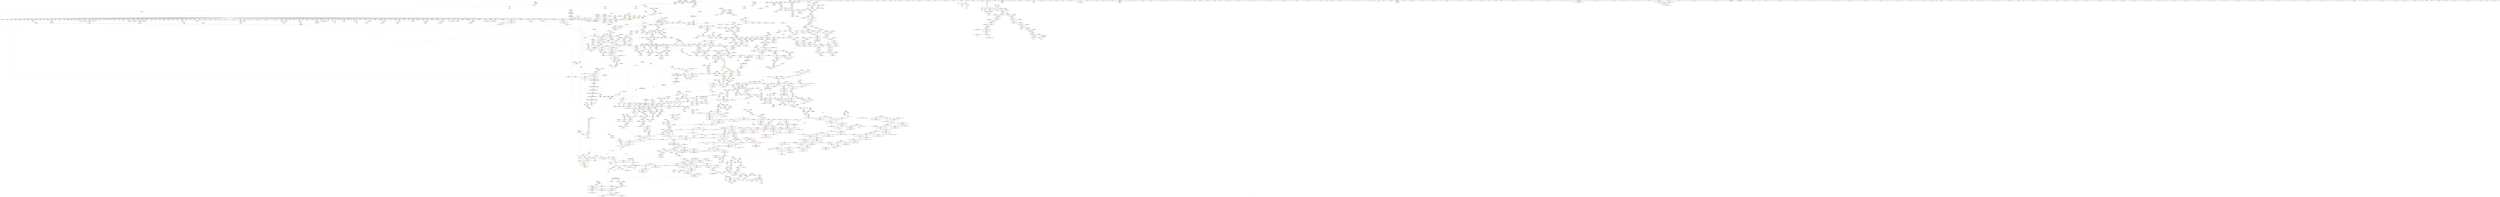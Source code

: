 digraph "SVFG" {
	label="SVFG";

	Node0x561c6904ec00 [shape=record,color=grey,label="{NodeID: 0\nNullPtr}"];
	Node0x561c6904ec00 -> Node0x561c690ebc00[style=solid];
	Node0x561c6904ec00 -> Node0x561c690fc180[style=solid];
	Node0x561c6904ec00 -> Node0x561c690fc250[style=solid];
	Node0x561c6904ec00 -> Node0x561c690fc320[style=solid];
	Node0x561c6904ec00 -> Node0x561c690fc3f0[style=solid];
	Node0x561c6904ec00 -> Node0x561c690fc4c0[style=solid];
	Node0x561c6904ec00 -> Node0x561c690fc590[style=solid];
	Node0x561c6904ec00 -> Node0x561c690fc660[style=solid];
	Node0x561c6904ec00 -> Node0x561c690fc730[style=solid];
	Node0x561c6904ec00 -> Node0x561c690fc800[style=solid];
	Node0x561c6904ec00 -> Node0x561c690fc8d0[style=solid];
	Node0x561c6904ec00 -> Node0x561c690fc9a0[style=solid];
	Node0x561c6904ec00 -> Node0x561c690fca70[style=solid];
	Node0x561c6904ec00 -> Node0x561c690fcb40[style=solid];
	Node0x561c6904ec00 -> Node0x561c690fcc10[style=solid];
	Node0x561c6904ec00 -> Node0x561c690fcce0[style=solid];
	Node0x561c6904ec00 -> Node0x561c690fcdb0[style=solid];
	Node0x561c6904ec00 -> Node0x561c690fce80[style=solid];
	Node0x561c6904ec00 -> Node0x561c690fcf50[style=solid];
	Node0x561c6904ec00 -> Node0x561c690fd020[style=solid];
	Node0x561c6904ec00 -> Node0x561c690fd0f0[style=solid];
	Node0x561c6904ec00 -> Node0x561c690fd1c0[style=solid];
	Node0x561c6904ec00 -> Node0x561c690fd290[style=solid];
	Node0x561c6904ec00 -> Node0x561c690fd360[style=solid];
	Node0x561c6904ec00 -> Node0x561c690fd430[style=solid];
	Node0x561c6904ec00 -> Node0x561c690fd500[style=solid];
	Node0x561c6904ec00 -> Node0x561c690fd5d0[style=solid];
	Node0x561c6904ec00 -> Node0x561c690fd6a0[style=solid];
	Node0x561c6904ec00 -> Node0x561c690fd770[style=solid];
	Node0x561c6904ec00 -> Node0x561c690fd840[style=solid];
	Node0x561c6904ec00 -> Node0x561c690fd910[style=solid];
	Node0x561c6904ec00 -> Node0x561c690fd9e0[style=solid];
	Node0x561c6904ec00 -> Node0x561c690fdab0[style=solid];
	Node0x561c6904ec00 -> Node0x561c690fdb80[style=solid];
	Node0x561c6904ec00 -> Node0x561c690fdc50[style=solid];
	Node0x561c6904ec00 -> Node0x561c690fdd20[style=solid];
	Node0x561c6904ec00 -> Node0x561c690fddf0[style=solid];
	Node0x561c6904ec00 -> Node0x561c690fdec0[style=solid];
	Node0x561c6904ec00 -> Node0x561c690fdf90[style=solid];
	Node0x561c6904ec00 -> Node0x561c690fe060[style=solid];
	Node0x561c6904ec00 -> Node0x561c690fe130[style=solid];
	Node0x561c6904ec00 -> Node0x561c690fe200[style=solid];
	Node0x561c6904ec00 -> Node0x561c690fe2d0[style=solid];
	Node0x561c6904ec00 -> Node0x561c690fe3a0[style=solid];
	Node0x561c6904ec00 -> Node0x561c690fe470[style=solid];
	Node0x561c6904ec00 -> Node0x561c690fe540[style=solid];
	Node0x561c6904ec00 -> Node0x561c690fe610[style=solid];
	Node0x561c6904ec00 -> Node0x561c690fe6e0[style=solid];
	Node0x561c6904ec00 -> Node0x561c690fe7b0[style=solid];
	Node0x561c6904ec00 -> Node0x561c690fe880[style=solid];
	Node0x561c6904ec00 -> Node0x561c690fe950[style=solid];
	Node0x561c6904ec00 -> Node0x561c690fea20[style=solid];
	Node0x561c6904ec00 -> Node0x561c690feaf0[style=solid];
	Node0x561c6904ec00 -> Node0x561c690febc0[style=solid];
	Node0x561c6904ec00 -> Node0x561c690fec90[style=solid];
	Node0x561c6904ec00 -> Node0x561c690fed60[style=solid];
	Node0x561c6904ec00 -> Node0x561c690fee30[style=solid];
	Node0x561c6904ec00 -> Node0x561c690fef00[style=solid];
	Node0x561c6904ec00 -> Node0x561c690fefd0[style=solid];
	Node0x561c6904ec00 -> Node0x561c690ff0a0[style=solid];
	Node0x561c6904ec00 -> Node0x561c690ff170[style=solid];
	Node0x561c6904ec00 -> Node0x561c690ff240[style=solid];
	Node0x561c6904ec00 -> Node0x561c690ff310[style=solid];
	Node0x561c6904ec00 -> Node0x561c690ff3e0[style=solid];
	Node0x561c6904ec00 -> Node0x561c690ff4b0[style=solid];
	Node0x561c6904ec00 -> Node0x561c690ff580[style=solid];
	Node0x561c6904ec00 -> Node0x561c690ff650[style=solid];
	Node0x561c6904ec00 -> Node0x561c690ff720[style=solid];
	Node0x561c6904ec00 -> Node0x561c690ff7f0[style=solid];
	Node0x561c6904ec00 -> Node0x561c690ff8c0[style=solid];
	Node0x561c6904ec00 -> Node0x561c690ff990[style=solid];
	Node0x561c6904ec00 -> Node0x561c690ffa60[style=solid];
	Node0x561c6904ec00 -> Node0x561c690ffb30[style=solid];
	Node0x561c6904ec00 -> Node0x561c6912fa20[style=solid];
	Node0x561c6904ec00 -> Node0x561c691370f0[style=solid];
	Node0x561c6904ec00 -> Node0x561c691371c0[style=solid];
	Node0x561c6904ec00 -> Node0x561c69137290[style=solid];
	Node0x561c6904ec00 -> Node0x561c6910eee0[style=solid];
	Node0x561c6904ec00 -> Node0x561c6910efb0[style=solid];
	Node0x561c6904ec00 -> Node0x561c6910f080[style=solid];
	Node0x561c6904ec00 -> Node0x561c686ce9e0[style=solid];
	Node0x561c6904ec00 -> Node0x561c686ceab0[style=solid];
	Node0x561c6904ec00 -> Node0x561c691815e0[style=solid];
	Node0x561c6904ec00 -> Node0x561c69181760[style=solid];
	Node0x561c6904ec00:s64 -> Node0x561c692ce1b0[style=solid,color=red];
	Node0x561c6904ec00:s64 -> Node0x561c692e29c0[style=solid,color=red];
	Node0x561c692d77b0 [shape=record,color=black,label="{NodeID: 3764\n1376 = PHI(1262, )\n1st arg _ZNSt12_Vector_baseIiSaIiEE17_M_create_storageEm }"];
	Node0x561c692d77b0 -> Node0x561c69137430[style=solid];
	Node0x561c692067d0 [shape=record,color=yellow,style=double,label="{NodeID: 2657\n42V_1 = ENCHI(MR_42V_0)\npts\{1495 \}\nFun[_ZNSt22__uninitialized_fill_nILb1EE15__uninit_fill_nIPimiEET_S3_T0_RKT1_]|{<s0>143}}"];
	Node0x561c692067d0:s0 -> Node0x561c69210a10[style=dashed,color=red];
	Node0x561c6910c980 [shape=record,color=blue,label="{NodeID: 1550\n2036\<--2019\ncoerce.dive\<--__first.coerce\n_ZSt4copyIN9__gnu_cxx17__normal_iteratorIPKiSt6vectorIiSaIiEEEEPiET0_T_SA_S9_\n}"];
	Node0x561c6910c980 -> Node0x561c6912f340[style=dashed];
	Node0x561c690eb010 [shape=record,color=green,label="{NodeID: 443\n2713\<--2714\n__p.addr\<--__p.addr_field_insensitive\n_ZNSt12_Vector_baseISt4pairIiiESaIS1_EE13_M_deallocateEPS1_m\n}"];
	Node0x561c690eb010 -> Node0x561c6912dfc0[style=solid];
	Node0x561c690eb010 -> Node0x561c6912e090[style=solid];
	Node0x561c690eb010 -> Node0x561c69111510[style=solid];
	Node0x561c690fa110 [shape=record,color=purple,label="{NodeID: 886\n2839\<--2042\noffset_0\<--\n}"];
	Node0x561c690fa110 -> Node0x561c6912f340[style=solid];
	Node0x561c6917ea60 [shape=record,color=grey,label="{NodeID: 2436\n234 = Binary(233, 161, )\n}"];
	Node0x561c6917ea60 -> Node0x561c69130d00[style=solid];
	Node0x561c69130680 [shape=record,color=blue,label="{NodeID: 1329\n78\<--198\ni\<--inc19\n_Z5solveiiiRSt6vectorISt4pairIiiESaIS1_EE\n}"];
	Node0x561c69130680 -> Node0x561c692017b0[style=dashed];
	Node0x561c690e3250 [shape=record,color=green,label="{NodeID: 222\n1304\<--1305\n_ZSt24__uninitialized_fill_n_aIPimiiET_S1_T0_RKT1_RSaIT2_E\<--_ZSt24__uninitialized_fill_n_aIPimiiET_S1_T0_RKT1_RSaIT2_E_field_insensitive\n}"];
	Node0x561c691069e0 [shape=record,color=black,label="{NodeID: 665\n2003\<--1994\n\<--agg.tmp\n_ZNSt20__uninitialized_copyILb1EE13__uninit_copyIN9__gnu_cxx17__normal_iteratorIPKiSt6vectorIiSaIiEEEEPiEET0_T_SC_SB_\n}"];
	Node0x561c691069e0 -> Node0x561c690f9680[style=solid];
	Node0x561c69125260 [shape=record,color=red,label="{NodeID: 1108\n1299\<--1287\n\<--__n.addr\n_ZNSt6vectorIiSaIiEE18_M_fill_initializeEmRKi\n|{<s0>128}}"];
	Node0x561c69125260:s0 -> Node0x561c692e10b0[style=solid,color=red];
	Node0x561c69070100 [shape=record,color=green,label="{NodeID: 1\n7\<--1\n__dso_handle\<--dummyObj\nGlob }"];
	Node0x561c692d78f0 [shape=record,color=black,label="{NodeID: 3765\n44 = PHI(900, )\n0th arg _Z5solveiiiRSt6vectorISt4pairIiiESaIS1_EE }"];
	Node0x561c692d78f0 -> Node0x561c6912fb20[style=solid];
	Node0x561c6910ca50 [shape=record,color=blue,label="{NodeID: 1551\n2038\<--2020\ncoerce.dive1\<--__last.coerce\n_ZSt4copyIN9__gnu_cxx17__normal_iteratorIPKiSt6vectorIiSaIiEEEEPiET0_T_SA_S9_\n}"];
	Node0x561c6910ca50 -> Node0x561c6912f410[style=dashed];
	Node0x561c690eb0e0 [shape=record,color=green,label="{NodeID: 444\n2715\<--2716\n__n.addr\<--__n.addr_field_insensitive\n_ZNSt12_Vector_baseISt4pairIiiESaIS1_EE13_M_deallocateEPS1_m\n}"];
	Node0x561c690eb0e0 -> Node0x561c6912e160[style=solid];
	Node0x561c690eb0e0 -> Node0x561c691115e0[style=solid];
	Node0x561c690fa1e0 [shape=record,color=purple,label="{NodeID: 887\n2841\<--2051\noffset_0\<--\n}"];
	Node0x561c690fa1e0 -> Node0x561c6910cd90[style=solid];
	Node0x561c6917ebe0 [shape=record,color=grey,label="{NodeID: 2437\n2339 = Binary(2337, 2338, )\n}"];
	Node0x561c6917ebe0 -> Node0x561c6917ed60[style=solid];
	Node0x561c69130750 [shape=record,color=blue,label="{NodeID: 1330\n64\<--202\nexn.slot\<--\n_Z5solveiiiRSt6vectorISt4pairIiiESaIS1_EE\n}"];
	Node0x561c69130750 -> Node0x561c6911d2d0[style=dashed];
	Node0x561c690e3350 [shape=record,color=green,label="{NodeID: 223\n1313\<--1314\nthis.addr\<--this.addr_field_insensitive\n_ZNSt12_Vector_baseIiSaIiEED2Ev\n}"];
	Node0x561c690e3350 -> Node0x561c691254d0[style=solid];
	Node0x561c690e3350 -> Node0x561c69136ce0[style=solid];
	Node0x561c69106ab0 [shape=record,color=black,label="{NodeID: 666\n2006\<--1996\n\<--agg.tmp2\n_ZNSt20__uninitialized_copyILb1EE13__uninit_copyIN9__gnu_cxx17__normal_iteratorIPKiSt6vectorIiSaIiEEEEPiEET0_T_SC_SB_\n}"];
	Node0x561c69106ab0 -> Node0x561c690f9820[style=solid];
	Node0x561c69125330 [shape=record,color=red,label="{NodeID: 1109\n1300\<--1289\n\<--__value.addr\n_ZNSt6vectorIiSaIiEE18_M_fill_initializeEmRKi\n|{<s0>128}}"];
	Node0x561c69125330:s0 -> Node0x561c692e11f0[style=solid,color=red];
	Node0x561c690dac10 [shape=record,color=green,label="{NodeID: 2\n8\<--1\n_ZSt3cin\<--dummyObj\nGlob }"];
	Node0x561c692d7a30 [shape=record,color=black,label="{NodeID: 3766\n45 = PHI(901, )\n1st arg _Z5solveiiiRSt6vectorISt4pairIiiESaIS1_EE }"];
	Node0x561c692d7a30 -> Node0x561c6912fbf0[style=solid];
	Node0x561c6910cb20 [shape=record,color=blue,label="{NodeID: 1552\n2026\<--2021\n__result.addr\<--__result\n_ZSt4copyIN9__gnu_cxx17__normal_iteratorIPKiSt6vectorIiSaIiEEEEPiET0_T_SA_S9_\n}"];
	Node0x561c6910cb20 -> Node0x561c69129ab0[style=dashed];
	Node0x561c690eb1b0 [shape=record,color=green,label="{NodeID: 445\n2729\<--2730\n_ZNSt16allocator_traitsISaISt4pairIiiEEE10deallocateERS2_PS1_m\<--_ZNSt16allocator_traitsISaISt4pairIiiEEE10deallocateERS2_PS1_m_field_insensitive\n}"];
	Node0x561c690fa2b0 [shape=record,color=purple,label="{NodeID: 888\n2842\<--2052\noffset_0\<--\n}"];
	Node0x561c690fa2b0 -> Node0x561c6912f410[style=solid];
	Node0x561c6917ed60 [shape=record,color=grey,label="{NodeID: 2438\n2340 = Binary(2339, 626, )\n|{<s0>187}}"];
	Node0x561c6917ed60:s0 -> Node0x561c692cd820[style=solid,color=red];
	Node0x561c69130820 [shape=record,color=blue,label="{NodeID: 1331\n66\<--204\nehselector.slot\<--\n_Z5solveiiiRSt6vectorISt4pairIiiESaIS1_EE\n}"];
	Node0x561c69130820 -> Node0x561c6911d3a0[style=dashed];
	Node0x561c690e3420 [shape=record,color=green,label="{NodeID: 224\n1315\<--1316\nexn.slot\<--exn.slot_field_insensitive\n_ZNSt12_Vector_baseIiSaIiEED2Ev\n}"];
	Node0x561c690e3420 -> Node0x561c691255a0[style=solid];
	Node0x561c690e3420 -> Node0x561c69136db0[style=solid];
	Node0x561c69106b80 [shape=record,color=black,label="{NodeID: 667\n1984\<--2014\n_ZNSt20__uninitialized_copyILb1EE13__uninit_copyIN9__gnu_cxx17__normal_iteratorIPKiSt6vectorIiSaIiEEEEPiEET0_T_SC_SB__ret\<--call\n_ZNSt20__uninitialized_copyILb1EE13__uninit_copyIN9__gnu_cxx17__normal_iteratorIPKiSt6vectorIiSaIiEEEEPiEET0_T_SC_SB_\n|{<s0>163}}"];
	Node0x561c69106b80:s0 -> Node0x561c692d9cf0[style=solid,color=blue];
	Node0x561c69125400 [shape=record,color=red,label="{NodeID: 1110\n1298\<--1297\n\<--_M_start\n_ZNSt6vectorIiSaIiEE18_M_fill_initializeEmRKi\n|{<s0>128}}"];
	Node0x561c69125400:s0 -> Node0x561c692e0f70[style=solid,color=red];
	Node0x561c690daca0 [shape=record,color=green,label="{NodeID: 3\n9\<--1\n_ZSt4cout\<--dummyObj\nGlob }"];
	Node0x561c692d7b70 [shape=record,color=black,label="{NodeID: 3767\n830 = PHI()\n}"];
	Node0x561c6910cbf0 [shape=record,color=blue, style = dotted,label="{NodeID: 1553\n2838\<--2840\noffset_0\<--dummyVal\n_ZSt4copyIN9__gnu_cxx17__normal_iteratorIPKiSt6vectorIiSaIiEEEEPiET0_T_SA_S9_\n}"];
	Node0x561c6910cbf0 -> Node0x561c69129b80[style=dashed];
	Node0x561c690eb2b0 [shape=record,color=green,label="{NodeID: 446\n2737\<--2738\n__a.addr\<--__a.addr_field_insensitive\n_ZNSt16allocator_traitsISaISt4pairIiiEEE10deallocateERS2_PS1_m\n}"];
	Node0x561c690eb2b0 -> Node0x561c6912e230[style=solid];
	Node0x561c690eb2b0 -> Node0x561c691116b0[style=solid];
	Node0x561c690fa380 [shape=record,color=purple,label="{NodeID: 889\n2082\<--2072\ncoerce.dive\<--__first\n_ZSt14__copy_move_a2ILb0EN9__gnu_cxx17__normal_iteratorIPKiSt6vectorIiSaIiEEEEPiET1_T0_SA_S9_\n}"];
	Node0x561c690fa380 -> Node0x561c6910cf30[style=solid];
	Node0x561c6917eee0 [shape=record,color=grey,label="{NodeID: 2439\n2174 = Binary(2172, 2173, )\n}"];
	Node0x561c6917eee0 -> Node0x561c6917f060[style=solid];
	Node0x561c691308f0 [shape=record,color=blue,label="{NodeID: 1332\n82\<--119\nref.tmp22\<--\n_Z5solveiiiRSt6vectorISt4pairIiiESaIS1_EE\n|{<s0>17}}"];
	Node0x561c691308f0:s0 -> Node0x561c691e84a0[style=dashed,color=red];
	Node0x561c690e34f0 [shape=record,color=green,label="{NodeID: 225\n1317\<--1318\nehselector.slot\<--ehselector.slot_field_insensitive\n_ZNSt12_Vector_baseIiSaIiEED2Ev\n}"];
	Node0x561c690e34f0 -> Node0x561c69136e80[style=solid];
	Node0x561c692146a0 [shape=record,color=yellow,style=double,label="{NodeID: 2882\n78V_1 = ENCHI(MR_78V_0)\npts\{7970000 7970001 \}\nFun[_ZN9__gnu_cxx17__normal_iteratorIPSt4pairIiiESt6vectorIS2_SaIS2_EEEC2ERKS3_]}"];
	Node0x561c692146a0 -> Node0x561c69128660[style=dashed];
	Node0x561c69106c50 [shape=record,color=black,label="{NodeID: 668\n2042\<--2022\n\<--__first\n_ZSt4copyIN9__gnu_cxx17__normal_iteratorIPKiSt6vectorIiSaIiEEEEPiET0_T_SA_S9_\n}"];
	Node0x561c69106c50 -> Node0x561c690fa110[style=solid];
	Node0x561c691254d0 [shape=record,color=red,label="{NodeID: 1111\n1320\<--1313\nthis1\<--this.addr\n_ZNSt12_Vector_baseIiSaIiEED2Ev\n|{|<s8>129}}"];
	Node0x561c691254d0 -> Node0x561c690f6760[style=solid];
	Node0x561c691254d0 -> Node0x561c690f6830[style=solid];
	Node0x561c691254d0 -> Node0x561c690f6900[style=solid];
	Node0x561c691254d0 -> Node0x561c690f69d0[style=solid];
	Node0x561c691254d0 -> Node0x561c690f6aa0[style=solid];
	Node0x561c691254d0 -> Node0x561c690f6b70[style=solid];
	Node0x561c691254d0 -> Node0x561c690f6c40[style=solid];
	Node0x561c691254d0 -> Node0x561c690f6d10[style=solid];
	Node0x561c691254d0:s8 -> Node0x561c692d0fe0[style=solid,color=red];
	Node0x561c690daf50 [shape=record,color=green,label="{NodeID: 4\n10\<--1\n.str\<--dummyObj\nGlob }"];
	Node0x561c692d7c40 [shape=record,color=black,label="{NodeID: 3768\n831 = PHI()\n}"];
	Node0x561c69206b80 [shape=record,color=yellow,style=double,label="{NodeID: 2661\n95V_1 = ENCHI(MR_95V_0)\npts\{61 83 \}\nFun[_ZNSt22__uninitialized_fill_nILb1EE15__uninit_fill_nIPimiEET_S3_T0_RKT1_]|{<s0>143}}"];
	Node0x561c69206b80:s0 -> Node0x561c69210dc0[style=dashed,color=red];
	Node0x561c6910ccc0 [shape=record,color=blue,label="{NodeID: 1554\n2049\<--2046\ncoerce.dive4\<--call\n_ZSt4copyIN9__gnu_cxx17__normal_iteratorIPKiSt6vectorIiSaIiEEEEPiET0_T_SA_S9_\n}"];
	Node0x561c6910ccc0 -> Node0x561c69129d20[style=dashed];
	Node0x561c690eb380 [shape=record,color=green,label="{NodeID: 447\n2739\<--2740\n__p.addr\<--__p.addr_field_insensitive\n_ZNSt16allocator_traitsISaISt4pairIiiEEE10deallocateERS2_PS1_m\n}"];
	Node0x561c690eb380 -> Node0x561c6912e300[style=solid];
	Node0x561c690eb380 -> Node0x561c69111780[style=solid];
	Node0x561c690fa450 [shape=record,color=purple,label="{NodeID: 890\n2084\<--2074\ncoerce.dive1\<--__last\n_ZSt14__copy_move_a2ILb0EN9__gnu_cxx17__normal_iteratorIPKiSt6vectorIiSaIiEEEEPiET1_T0_SA_S9_\n}"];
	Node0x561c690fa450 -> Node0x561c6910d000[style=solid];
	Node0x561c6917f060 [shape=record,color=grey,label="{NodeID: 2440\n2175 = Binary(2174, 1334, )\n}"];
	Node0x561c6917f060 -> Node0x561c6910db60[style=solid];
	Node0x561c691309c0 [shape=record,color=blue,label="{NodeID: 1333\n86\<--213\n__range126\<--\n_Z5solveiiiRSt6vectorISt4pairIiiESaIS1_EE\n}"];
	Node0x561c691309c0 -> Node0x561c6911da20[style=dashed];
	Node0x561c691309c0 -> Node0x561c6911daf0[style=dashed];
	Node0x561c690e35c0 [shape=record,color=green,label="{NodeID: 226\n1336\<--1337\n_ZNSt12_Vector_baseIiSaIiEE13_M_deallocateEPim\<--_ZNSt12_Vector_baseIiSaIiEE13_M_deallocateEPim_field_insensitive\n}"];
	Node0x561c69106d20 [shape=record,color=black,label="{NodeID: 669\n2052\<--2024\n\<--__last\n_ZSt4copyIN9__gnu_cxx17__normal_iteratorIPKiSt6vectorIiSaIiEEEEPiET0_T_SA_S9_\n}"];
	Node0x561c69106d20 -> Node0x561c690fa2b0[style=solid];
	Node0x561c691255a0 [shape=record,color=red,label="{NodeID: 1112\n1349\<--1315\nexn\<--exn.slot\n_ZNSt12_Vector_baseIiSaIiEED2Ev\n|{<s0>132}}"];
	Node0x561c691255a0:s0 -> Node0x561c692e3fb0[style=solid,color=red];
	Node0x561c690dafe0 [shape=record,color=green,label="{NodeID: 5\n12\<--1\n.str.1\<--dummyObj\nGlob }"];
	Node0x561c692d7d10 [shape=record,color=black,label="{NodeID: 3769\n832 = PHI()\n}"];
	Node0x561c6910cd90 [shape=record,color=blue, style = dotted,label="{NodeID: 1555\n2841\<--2843\noffset_0\<--dummyVal\n_ZSt4copyIN9__gnu_cxx17__normal_iteratorIPKiSt6vectorIiSaIiEEEEPiET0_T_SA_S9_\n}"];
	Node0x561c6910cd90 -> Node0x561c69129c50[style=dashed];
	Node0x561c690eb450 [shape=record,color=green,label="{NodeID: 448\n2741\<--2742\n__n.addr\<--__n.addr_field_insensitive\n_ZNSt16allocator_traitsISaISt4pairIiiEEE10deallocateERS2_PS1_m\n}"];
	Node0x561c690eb450 -> Node0x561c6912e3d0[style=solid];
	Node0x561c690eb450 -> Node0x561c69111850[style=solid];
	Node0x561c690fa520 [shape=record,color=purple,label="{NodeID: 891\n2090\<--2078\ncoerce.dive2\<--agg.tmp\n_ZSt14__copy_move_a2ILb0EN9__gnu_cxx17__normal_iteratorIPKiSt6vectorIiSaIiEEEEPiET1_T0_SA_S9_\n}"];
	Node0x561c690fa520 -> Node0x561c69129f90[style=solid];
	Node0x561c6917f1e0 [shape=record,color=grey,label="{NodeID: 2441\n331 = Binary(330, 161, )\n}"];
	Node0x561c6917f1e0 -> Node0x561c69131ad0[style=solid];
	Node0x561c69130a90 [shape=record,color=blue,label="{NodeID: 1334\n217\<--216\ncoerce.dive29\<--call28\n_Z5solveiiiRSt6vectorISt4pairIiiESaIS1_EE\n}"];
	Node0x561c69130a90 -> Node0x561c691f59b0[style=dashed];
	Node0x561c690e36c0 [shape=record,color=green,label="{NodeID: 227\n1355\<--1356\nthis.addr\<--this.addr_field_insensitive\n_ZNSt12_Vector_baseIiSaIiEE12_Vector_implC2ERKS0_\n}"];
	Node0x561c690e36c0 -> Node0x561c691258e0[style=solid];
	Node0x561c690e36c0 -> Node0x561c69136f50[style=solid];
	Node0x561c69214890 [shape=record,color=yellow,style=double,label="{NodeID: 2884\n185V_1 = ENCHI(MR_185V_0)\npts\{6680000 \}\nFun[_ZNSt6vectorIiSaIiEE3endEv]|{<s0>65}}"];
	Node0x561c69214890:s0 -> Node0x561c6910e1e0[style=dashed,color=red];
	Node0x561c69106df0 [shape=record,color=black,label="{NodeID: 670\n2041\<--2030\n\<--agg.tmp2\n_ZSt4copyIN9__gnu_cxx17__normal_iteratorIPKiSt6vectorIiSaIiEEEEPiET0_T_SA_S9_\n}"];
	Node0x561c69106df0 -> Node0x561c690fa040[style=solid];
	Node0x561c69125670 [shape=record,color=red,label="{NodeID: 1113\n1323\<--1322\n\<--_M_start\n_ZNSt12_Vector_baseIiSaIiEED2Ev\n|{<s0>129}}"];
	Node0x561c69125670:s0 -> Node0x561c692d1120[style=solid,color=red];
	Node0x561c690db070 [shape=record,color=green,label="{NodeID: 6\n15\<--1\n\<--dummyObj\nCan only get source location for instruction, argument, global var or function.}"];
	Node0x561c692d7de0 [shape=record,color=black,label="{NodeID: 3770\n833 = PHI()\n}"];
	Node0x561c69206d70 [shape=record,color=yellow,style=double,label="{NodeID: 2663\n48V_1 = ENCHI(MR_48V_0)\npts\{590001 \}\nFun[_ZNKSt6vectorIiSaIiEE3endEv]}"];
	Node0x561c69206d70 -> Node0x561c691291c0[style=dashed];
	Node0x561c6910ce60 [shape=record,color=blue,label="{NodeID: 1556\n2057\<--2056\ncoerce.dive9\<--call8\n_ZSt4copyIN9__gnu_cxx17__normal_iteratorIPKiSt6vectorIiSaIiEEEEPiET0_T_SA_S9_\n}"];
	Node0x561c6910ce60 -> Node0x561c69129df0[style=dashed];
	Node0x561c690eb520 [shape=record,color=green,label="{NodeID: 449\n2751\<--2752\n_ZN9__gnu_cxx13new_allocatorISt4pairIiiEE10deallocateEPS2_m\<--_ZN9__gnu_cxx13new_allocatorISt4pairIiiEE10deallocateEPS2_m_field_insensitive\n}"];
	Node0x561c690fa5f0 [shape=record,color=purple,label="{NodeID: 892\n2098\<--2080\ncoerce.dive4\<--agg.tmp3\n_ZSt14__copy_move_a2ILb0EN9__gnu_cxx17__normal_iteratorIPKiSt6vectorIiSaIiEEEEPiET1_T0_SA_S9_\n}"];
	Node0x561c690fa5f0 -> Node0x561c6912a060[style=solid];
	Node0x561c6917f360 [shape=record,color=grey,label="{NodeID: 2442\n1642 = Binary(1641, 1643, )\n}"];
	Node0x561c6917f360 -> Node0x561c69139170[style=solid];
	Node0x561c69130b60 [shape=record,color=blue,label="{NodeID: 1335\n221\<--220\ncoerce.dive32\<--call31\n_Z5solveiiiRSt6vectorISt4pairIiiESaIS1_EE\n|{<s0>21}}"];
	Node0x561c69130b60:s0 -> Node0x561c6920ba80[style=dashed,color=red];
	Node0x561c690e3790 [shape=record,color=green,label="{NodeID: 228\n1357\<--1358\n__a.addr\<--__a.addr_field_insensitive\n_ZNSt12_Vector_baseIiSaIiEE12_Vector_implC2ERKS0_\n}"];
	Node0x561c690e3790 -> Node0x561c691259b0[style=solid];
	Node0x561c690e3790 -> Node0x561c69137020[style=solid];
	Node0x561c69214970 [shape=record,color=yellow,style=double,label="{NodeID: 2885\n181V_1 = ENCHI(MR_181V_0)\npts\{810000 810001 \}\nFun[_ZNSt6vectorIiSaIiEE3endEv]|{<s0>65}}"];
	Node0x561c69214970:s0 -> Node0x561c6921d6e0[style=dashed,color=red];
	Node0x561c69106ec0 [shape=record,color=black,label="{NodeID: 671\n2051\<--2034\n\<--agg.tmp6\n_ZSt4copyIN9__gnu_cxx17__normal_iteratorIPKiSt6vectorIiSaIiEEEEPiET0_T_SA_S9_\n}"];
	Node0x561c69106ec0 -> Node0x561c690fa1e0[style=solid];
	Node0x561c69125740 [shape=record,color=red,label="{NodeID: 1114\n1326\<--1325\n\<--_M_end_of_storage\n_ZNSt12_Vector_baseIiSaIiEED2Ev\n}"];
	Node0x561c69125740 -> Node0x561c691042e0[style=solid];
	Node0x561c690db100 [shape=record,color=green,label="{NodeID: 7\n119\<--1\n\<--dummyObj\nCan only get source location for instruction, argument, global var or function.}"];
	Node0x561c692d7eb0 [shape=record,color=black,label="{NodeID: 3771\n854 = PHI(1007, )\n}"];
	Node0x561c692d7eb0 -> Node0x561c690f4950[style=solid];
	Node0x561c69206e50 [shape=record,color=yellow,style=double,label="{NodeID: 2664\n670V_1 = ENCHI(MR_670V_0)\npts\{19070000 \}\nFun[_ZNKSt6vectorIiSaIiEE3endEv]|{<s0>158}}"];
	Node0x561c69206e50:s0 -> Node0x561c6910df70[style=dashed,color=red];
	Node0x561c6910cf30 [shape=record,color=blue,label="{NodeID: 1557\n2082\<--2069\ncoerce.dive\<--__first.coerce\n_ZSt14__copy_move_a2ILb0EN9__gnu_cxx17__normal_iteratorIPKiSt6vectorIiSaIiEEEEPiET1_T0_SA_S9_\n}"];
	Node0x561c6910cf30 -> Node0x561c6912f4e0[style=dashed];
	Node0x561c690eb620 [shape=record,color=green,label="{NodeID: 450\n2758\<--2759\nthis.addr\<--this.addr_field_insensitive\n_ZN9__gnu_cxx13new_allocatorISt4pairIiiEE10deallocateEPS2_m\n}"];
	Node0x561c690eb620 -> Node0x561c6912e4a0[style=solid];
	Node0x561c690eb620 -> Node0x561c69111920[style=solid];
	Node0x561c690fa6c0 [shape=record,color=purple,label="{NodeID: 893\n2844\<--2087\noffset_0\<--\n}"];
	Node0x561c690fa6c0 -> Node0x561c6910d1a0[style=solid];
	Node0x561c6917f4e0 [shape=record,color=grey,label="{NodeID: 2443\n327 = Binary(326, 325, )\n}"];
	Node0x561c6917f4e0 -> Node0x561c69131a00[style=solid];
	Node0x561c69130c30 [shape=record,color=blue,label="{NodeID: 1336\n92\<--226\nt36\<--call37\n_Z5solveiiiRSt6vectorISt4pairIiiESaIS1_EE\n}"];
	Node0x561c69130c30 -> Node0x561c6911dbc0[style=dashed];
	Node0x561c69130c30 -> Node0x561c691f4fb0[style=dashed];
	Node0x561c690ebce0 [shape=record,color=green,label="{NodeID: 229\n1365\<--1366\n_ZNSaIiEC2ERKS_\<--_ZNSaIiEC2ERKS__field_insensitive\n}"];
	Node0x561c69106f90 [shape=record,color=black,label="{NodeID: 672\n2018\<--2064\n_ZSt4copyIN9__gnu_cxx17__normal_iteratorIPKiSt6vectorIiSaIiEEEEPiET0_T_SA_S9__ret\<--call12\n_ZSt4copyIN9__gnu_cxx17__normal_iteratorIPKiSt6vectorIiSaIiEEEEPiET0_T_SA_S9_\n|{<s0>166}}"];
	Node0x561c69106f90:s0 -> Node0x561c692d9e30[style=solid,color=blue];
	Node0x561c69125810 [shape=record,color=red,label="{NodeID: 1115\n1329\<--1328\n\<--_M_start4\n_ZNSt12_Vector_baseIiSaIiEED2Ev\n}"];
	Node0x561c69125810 -> Node0x561c691043b0[style=solid];
	Node0x561c690db940 [shape=record,color=green,label="{NodeID: 8\n161\<--1\n\<--dummyObj\nCan only get source location for instruction, argument, global var or function.}"];
	Node0x561c692d80b0 [shape=record,color=black,label="{NodeID: 3772\n858 = PHI()\n}"];
	Node0x561c6910d000 [shape=record,color=blue,label="{NodeID: 1558\n2084\<--2070\ncoerce.dive1\<--__last.coerce\n_ZSt14__copy_move_a2ILb0EN9__gnu_cxx17__normal_iteratorIPKiSt6vectorIiSaIiEEEEPiET1_T0_SA_S9_\n}"];
	Node0x561c6910d000 -> Node0x561c6912f5b0[style=dashed];
	Node0x561c690eb6f0 [shape=record,color=green,label="{NodeID: 451\n2760\<--2761\n__p.addr\<--__p.addr_field_insensitive\n_ZN9__gnu_cxx13new_allocatorISt4pairIiiEE10deallocateEPS2_m\n}"];
	Node0x561c690eb6f0 -> Node0x561c6912e570[style=solid];
	Node0x561c690eb6f0 -> Node0x561c691119f0[style=solid];
	Node0x561c690fa790 [shape=record,color=purple,label="{NodeID: 894\n2845\<--2088\noffset_0\<--\n}"];
	Node0x561c690fa790 -> Node0x561c6912f4e0[style=solid];
	Node0x561c6917f660 [shape=record,color=grey,label="{NodeID: 2444\n2185 = Binary(1334, 2184, )\n}"];
	Node0x561c69130d00 [shape=record,color=blue,label="{NodeID: 1337\n232\<--234\ncall39\<--inc40\n_Z5solveiiiRSt6vectorISt4pairIiiESaIS1_EE\n}"];
	Node0x561c69130d00 -> Node0x561c691f54b0[style=dashed];
	Node0x561c690ebdb0 [shape=record,color=green,label="{NodeID: 230\n1377\<--1378\nthis.addr\<--this.addr_field_insensitive\n_ZNSt12_Vector_baseIiSaIiEE17_M_create_storageEm\n}"];
	Node0x561c690ebdb0 -> Node0x561c69125a80[style=solid];
	Node0x561c690ebdb0 -> Node0x561c69137360[style=solid];
	Node0x561c69107060 [shape=record,color=black,label="{NodeID: 673\n2088\<--2072\n\<--__first\n_ZSt14__copy_move_a2ILb0EN9__gnu_cxx17__normal_iteratorIPKiSt6vectorIiSaIiEEEEPiET1_T0_SA_S9_\n}"];
	Node0x561c69107060 -> Node0x561c690fa790[style=solid];
	Node0x561c691258e0 [shape=record,color=red,label="{NodeID: 1116\n1361\<--1355\nthis1\<--this.addr\n_ZNSt12_Vector_baseIiSaIiEE12_Vector_implC2ERKS0_\n}"];
	Node0x561c691258e0 -> Node0x561c69104480[style=solid];
	Node0x561c691258e0 -> Node0x561c690f6de0[style=solid];
	Node0x561c691258e0 -> Node0x561c690f6eb0[style=solid];
	Node0x561c691258e0 -> Node0x561c690f6f80[style=solid];
	Node0x561c690dba00 [shape=record,color=green,label="{NodeID: 9\n626\<--1\n\<--dummyObj\nCan only get source location for instruction, argument, global var or function.}"];
	Node0x561c692d8180 [shape=record,color=black,label="{NodeID: 3773\n861 = PHI(1007, )\n}"];
	Node0x561c692d8180 -> Node0x561c690f4a20[style=solid];
	Node0x561c6910d0d0 [shape=record,color=blue,label="{NodeID: 1559\n2076\<--2071\n__result.addr\<--__result\n_ZSt14__copy_move_a2ILb0EN9__gnu_cxx17__normal_iteratorIPKiSt6vectorIiSaIiEEEEPiET1_T0_SA_S9_\n}"];
	Node0x561c6910d0d0 -> Node0x561c69129ec0[style=dashed];
	Node0x561c690eb7c0 [shape=record,color=green,label="{NodeID: 452\n2762\<--2763\n.addr\<--.addr_field_insensitive\n_ZN9__gnu_cxx13new_allocatorISt4pairIiiEE10deallocateEPS2_m\n}"];
	Node0x561c690eb7c0 -> Node0x561c69111ac0[style=solid];
	Node0x561c690fa860 [shape=record,color=purple,label="{NodeID: 895\n2847\<--2095\noffset_0\<--\n}"];
	Node0x561c690fa860 -> Node0x561c6910d270[style=solid];
	Node0x561c6917f7e0 [shape=record,color=grey,label="{NodeID: 2445\n320 = Binary(318, 319, )\n}"];
	Node0x561c6917f7e0 -> Node0x561c69131930[style=solid];
	Node0x561c69130dd0 [shape=record,color=blue,label="{NodeID: 1338\n64\<--240\nexn.slot\<--\n_Z5solveiiiRSt6vectorISt4pairIiiESaIS1_EE\n}"];
	Node0x561c69130dd0 -> Node0x561c6911d2d0[style=dashed];
	Node0x561c690ebe80 [shape=record,color=green,label="{NodeID: 231\n1379\<--1380\n__n.addr\<--__n.addr_field_insensitive\n_ZNSt12_Vector_baseIiSaIiEE17_M_create_storageEm\n}"];
	Node0x561c690ebe80 -> Node0x561c69125b50[style=solid];
	Node0x561c690ebe80 -> Node0x561c69125c20[style=solid];
	Node0x561c690ebe80 -> Node0x561c69137430[style=solid];
	Node0x561c69214c70 [shape=record,color=yellow,style=double,label="{NodeID: 2888\n107V_1 = ENCHI(MR_107V_0)\npts\{4300000 \}\nFun[_ZNSt6vectorISt4pairIiiESaIS1_EE5beginEv]|{<s0>45}}"];
	Node0x561c69214c70:s0 -> Node0x561c6913a280[style=dashed,color=red];
	Node0x561c69107130 [shape=record,color=black,label="{NodeID: 674\n2096\<--2074\n\<--__last\n_ZSt14__copy_move_a2ILb0EN9__gnu_cxx17__normal_iteratorIPKiSt6vectorIiSaIiEEEEPiET1_T0_SA_S9_\n}"];
	Node0x561c69107130 -> Node0x561c690fa930[style=solid];
	Node0x561c691259b0 [shape=record,color=red,label="{NodeID: 1117\n1363\<--1357\n\<--__a.addr\n_ZNSt12_Vector_baseIiSaIiEE12_Vector_implC2ERKS0_\n|{<s0>133}}"];
	Node0x561c691259b0:s0 -> Node0x561c692df7a0[style=solid,color=red];
	Node0x561c690dbac0 [shape=record,color=green,label="{NodeID: 10\n627\<--1\n\<--dummyObj\nCan only get source location for instruction, argument, global var or function.}"];
	Node0x561c692d82f0 [shape=record,color=black,label="{NodeID: 3774\n863 = PHI()\n}"];
	Node0x561c6910d1a0 [shape=record,color=blue, style = dotted,label="{NodeID: 1560\n2844\<--2846\noffset_0\<--dummyVal\n_ZSt14__copy_move_a2ILb0EN9__gnu_cxx17__normal_iteratorIPKiSt6vectorIiSaIiEEEEPiET1_T0_SA_S9_\n}"];
	Node0x561c6910d1a0 -> Node0x561c69129f90[style=dashed];
	Node0x561c690eb890 [shape=record,color=green,label="{NodeID: 453\n2776\<--2777\n__first.addr\<--__first.addr_field_insensitive\n_ZSt8_DestroyIPSt4pairIiiES1_EvT_S3_RSaIT0_E\n}"];
	Node0x561c690eb890 -> Node0x561c6912e640[style=solid];
	Node0x561c690eb890 -> Node0x561c69111b90[style=solid];
	Node0x561c690fa930 [shape=record,color=purple,label="{NodeID: 896\n2848\<--2096\noffset_0\<--\n}"];
	Node0x561c690fa930 -> Node0x561c6912f5b0[style=solid];
	Node0x561c6917f960 [shape=record,color=grey,label="{NodeID: 2446\n311 = Binary(310, 161, )\n}"];
	Node0x561c6917f960 -> Node0x561c691818e0[style=solid];
	Node0x561c69130ea0 [shape=record,color=blue,label="{NodeID: 1339\n66\<--242\nehselector.slot\<--\n_Z5solveiiiRSt6vectorISt4pairIiiESaIS1_EE\n}"];
	Node0x561c69130ea0 -> Node0x561c6911d3a0[style=dashed];
	Node0x561c690ebf50 [shape=record,color=green,label="{NodeID: 232\n1386\<--1387\n_ZNSt12_Vector_baseIiSaIiEE11_M_allocateEm\<--_ZNSt12_Vector_baseIiSaIiEE11_M_allocateEm_field_insensitive\n}"];
	Node0x561c69214d50 [shape=record,color=yellow,style=double,label="{NodeID: 2889\n78V_1 = ENCHI(MR_78V_0)\npts\{7970000 7970001 \}\nFun[_ZNSt6vectorISt4pairIiiESaIS1_EE5beginEv]|{<s0>45}}"];
	Node0x561c69214d50:s0 -> Node0x561c692146a0[style=dashed,color=red];
	Node0x561c69107200 [shape=record,color=black,label="{NodeID: 675\n2087\<--2078\n\<--agg.tmp\n_ZSt14__copy_move_a2ILb0EN9__gnu_cxx17__normal_iteratorIPKiSt6vectorIiSaIiEEEEPiET1_T0_SA_S9_\n}"];
	Node0x561c69107200 -> Node0x561c690fa6c0[style=solid];
	Node0x561c69125a80 [shape=record,color=red,label="{NodeID: 1118\n1383\<--1377\nthis1\<--this.addr\n_ZNSt12_Vector_baseIiSaIiEE17_M_create_storageEm\n|{|<s10>134}}"];
	Node0x561c69125a80 -> Node0x561c690f7050[style=solid];
	Node0x561c69125a80 -> Node0x561c690f7120[style=solid];
	Node0x561c69125a80 -> Node0x561c690f71f0[style=solid];
	Node0x561c69125a80 -> Node0x561c690f72c0[style=solid];
	Node0x561c69125a80 -> Node0x561c690f7390[style=solid];
	Node0x561c69125a80 -> Node0x561c690f7460[style=solid];
	Node0x561c69125a80 -> Node0x561c690f7530[style=solid];
	Node0x561c69125a80 -> Node0x561c690f7600[style=solid];
	Node0x561c69125a80 -> Node0x561c690f76d0[style=solid];
	Node0x561c69125a80 -> Node0x561c690f77a0[style=solid];
	Node0x561c69125a80:s10 -> Node0x561c692d0370[style=solid,color=red];
	Node0x561c690dbbc0 [shape=record,color=green,label="{NodeID: 11\n870\<--1\n\<--dummyObj\nCan only get source location for instruction, argument, global var or function.}"];
	Node0x561c692d83c0 [shape=record,color=black,label="{NodeID: 3775\n866 = PHI(1007, )\n}"];
	Node0x561c692d83c0 -> Node0x561c690f4af0[style=solid];
	Node0x561c6910d270 [shape=record,color=blue, style = dotted,label="{NodeID: 1561\n2847\<--2849\noffset_0\<--dummyVal\n_ZSt14__copy_move_a2ILb0EN9__gnu_cxx17__normal_iteratorIPKiSt6vectorIiSaIiEEEEPiET1_T0_SA_S9_\n}"];
	Node0x561c6910d270 -> Node0x561c6912a060[style=dashed];
	Node0x561c690eb960 [shape=record,color=green,label="{NodeID: 454\n2778\<--2779\n__last.addr\<--__last.addr_field_insensitive\n_ZSt8_DestroyIPSt4pairIiiES1_EvT_S3_RSaIT0_E\n}"];
	Node0x561c690eb960 -> Node0x561c6912e710[style=solid];
	Node0x561c690eb960 -> Node0x561c69111c60[style=solid];
	Node0x561c690faa00 [shape=record,color=purple,label="{NodeID: 897\n2118\<--2109\ncoerce.dive1\<--retval\n_ZSt12__miter_baseIN9__gnu_cxx17__normal_iteratorIPKiSt6vectorIiSaIiEEEEET_S8_\n}"];
	Node0x561c690faa00 -> Node0x561c6912a130[style=solid];
	Node0x561c6917fae0 [shape=record,color=grey,label="{NodeID: 2447\n303 = Binary(302, 161, )\n}"];
	Node0x561c6917fae0 -> Node0x561c691315f0[style=solid];
	Node0x561c69130f70 [shape=record,color=blue,label="{NodeID: 1340\n249\<--246\ncoerce.dive46\<--call45\n_Z5solveiiiRSt6vectorISt4pairIiiESaIS1_EE\n}"];
	Node0x561c69130f70 -> Node0x561c6911ea60[style=dashed];
	Node0x561c690ec050 [shape=record,color=green,label="{NodeID: 233\n1408\<--1409\nthis.addr\<--this.addr_field_insensitive\n_ZNSt12_Vector_baseIiSaIiEE12_Vector_implD2Ev\n}"];
	Node0x561c690ec050 -> Node0x561c69125e90[style=solid];
	Node0x561c690ec050 -> Node0x561c69137770[style=solid];
	Node0x561c691072d0 [shape=record,color=black,label="{NodeID: 676\n2095\<--2080\n\<--agg.tmp3\n_ZSt14__copy_move_a2ILb0EN9__gnu_cxx17__normal_iteratorIPKiSt6vectorIiSaIiEEEEPiET1_T0_SA_S9_\n}"];
	Node0x561c691072d0 -> Node0x561c690fa860[style=solid];
	Node0x561c69125b50 [shape=record,color=red,label="{NodeID: 1119\n1384\<--1379\n\<--__n.addr\n_ZNSt12_Vector_baseIiSaIiEE17_M_create_storageEm\n|{<s0>134}}"];
	Node0x561c69125b50:s0 -> Node0x561c692d0480[style=solid,color=red];
	Node0x561c690dbcc0 [shape=record,color=green,label="{NodeID: 12\n910\<--1\n\<--dummyObj\nCan only get source location for instruction, argument, global var or function.}"];
	Node0x561c692d8530 [shape=record,color=black,label="{NodeID: 3776\n874 = PHI(1007, )\n}"];
	Node0x561c692d8530 -> Node0x561c690f4bc0[style=solid];
	Node0x561c6910d340 [shape=record,color=blue,label="{NodeID: 1562\n2113\<--2108\ncoerce.dive\<--__it.coerce\n_ZSt12__miter_baseIN9__gnu_cxx17__normal_iteratorIPKiSt6vectorIiSaIiEEEEET_S8_\n}"];
	Node0x561c6910d340 -> Node0x561c6912f680[style=dashed];
	Node0x561c690eba30 [shape=record,color=green,label="{NodeID: 455\n2780\<--2781\n.addr\<--.addr_field_insensitive\n_ZSt8_DestroyIPSt4pairIiiES1_EvT_S3_RSaIT0_E\n}"];
	Node0x561c690eba30 -> Node0x561c69111d30[style=solid];
	Node0x561c690faad0 [shape=record,color=purple,label="{NodeID: 898\n2113\<--2111\ncoerce.dive\<--__it\n_ZSt12__miter_baseIN9__gnu_cxx17__normal_iteratorIPKiSt6vectorIiSaIiEEEEET_S8_\n}"];
	Node0x561c690faad0 -> Node0x561c6910d340[style=solid];
	Node0x561c6917fc60 [shape=record,color=grey,label="{NodeID: 2448\n286 = cmp(281, 285, )\n}"];
	Node0x561c69131040 [shape=record,color=blue,label="{NodeID: 1341\n254\<--251\ncoerce.dive49\<--call48\n_Z5solveiiiRSt6vectorISt4pairIiiESaIS1_EE\n}"];
	Node0x561c69131040 -> Node0x561c6911eb30[style=dashed];
	Node0x561c690ec120 [shape=record,color=green,label="{NodeID: 234\n1415\<--1416\n_ZN9__gnu_cxx13new_allocatorIiEC2ERKS1_\<--_ZN9__gnu_cxx13new_allocatorIiEC2ERKS1__field_insensitive\n}"];
	Node0x561c691073a0 [shape=record,color=black,label="{NodeID: 677\n2068\<--2103\n_ZSt14__copy_move_a2ILb0EN9__gnu_cxx17__normal_iteratorIPKiSt6vectorIiSaIiEEEEPiET1_T0_SA_S9__ret\<--call7\n_ZSt14__copy_move_a2ILb0EN9__gnu_cxx17__normal_iteratorIPKiSt6vectorIiSaIiEEEEPiET1_T0_SA_S9_\n|{<s0>171}}"];
	Node0x561c691073a0:s0 -> Node0x561c692da1f0[style=solid,color=blue];
	Node0x561c69125c20 [shape=record,color=red,label="{NodeID: 1120\n1400\<--1379\n\<--__n.addr\n_ZNSt12_Vector_baseIiSaIiEE17_M_create_storageEm\n}"];
	Node0x561c690dbdc0 [shape=record,color=green,label="{NodeID: 13\n917\<--1\n\<--dummyObj\nCan only get source location for instruction, argument, global var or function.}"];
	Node0x561c692d8670 [shape=record,color=black,label="{NodeID: 3777\n903 = PHI(43, )\n}"];
	Node0x561c692d8670 -> Node0x561c69134920[style=solid];
	Node0x561c6910d410 [shape=record,color=blue, style = dotted,label="{NodeID: 1563\n2850\<--2852\noffset_0\<--dummyVal\n_ZSt12__miter_baseIN9__gnu_cxx17__normal_iteratorIPKiSt6vectorIiSaIiEEEEET_S8_\n}"];
	Node0x561c6910d410 -> Node0x561c6912a130[style=dashed];
	Node0x561c690ebb00 [shape=record,color=green,label="{NodeID: 456\n16\<--2789\n_GLOBAL__sub_I_krismaz_1_0.cpp\<--_GLOBAL__sub_I_krismaz_1_0.cpp_field_insensitive\n}"];
	Node0x561c690ebb00 -> Node0x561c6912f920[style=solid];
	Node0x561c690faba0 [shape=record,color=purple,label="{NodeID: 899\n2850\<--2115\noffset_0\<--\n}"];
	Node0x561c690faba0 -> Node0x561c6910d410[style=solid];
	Node0x561c6917fde0 [shape=record,color=grey,label="{NodeID: 2449\n275 = cmp(272, 274, )\n}"];
	Node0x561c69131110 [shape=record,color=blue,label="{NodeID: 1342\n263\<--260\ncoerce.dive55\<--call54\n_Z5solveiiiRSt6vectorISt4pairIiiESaIS1_EE\n|{<s0>29}}"];
	Node0x561c69131110:s0 -> Node0x561c69213720[style=dashed,color=red];
	Node0x561c690ec220 [shape=record,color=green,label="{NodeID: 235\n1420\<--1421\nthis.addr\<--this.addr_field_insensitive\n_ZN9__gnu_cxx13new_allocatorIiEC2ERKS1_\n}"];
	Node0x561c690ec220 -> Node0x561c69125f60[style=solid];
	Node0x561c690ec220 -> Node0x561c69137840[style=solid];
	Node0x561c69107470 [shape=record,color=black,label="{NodeID: 678\n2115\<--2109\n\<--retval\n_ZSt12__miter_baseIN9__gnu_cxx17__normal_iteratorIPKiSt6vectorIiSaIiEEEEET_S8_\n}"];
	Node0x561c69107470 -> Node0x561c690faba0[style=solid];
	Node0x561c69125cf0 [shape=record,color=red,label="{NodeID: 1121\n1393\<--1392\n\<--_M_start3\n_ZNSt12_Vector_baseIiSaIiEE17_M_create_storageEm\n}"];
	Node0x561c69125cf0 -> Node0x561c691375d0[style=solid];
	Node0x561c690dbec0 [shape=record,color=green,label="{NodeID: 14\n1334\<--1\n\<--dummyObj\nCan only get source location for instruction, argument, global var or function.}"];
	Node0x561c692d87b0 [shape=record,color=black,label="{NodeID: 3778\n908 = PHI()\n}"];
	Node0x561c6910d4e0 [shape=record,color=blue,label="{NodeID: 1564\n2125\<--2122\n__first.addr\<--__first\n_ZSt13__copy_move_aILb0EPKiPiET1_T0_S4_S3_\n}"];
	Node0x561c6910d4e0 -> Node0x561c6912a200[style=dashed];
	Node0x561c690ebc00 [shape=record,color=black,label="{NodeID: 457\n2\<--3\ndummyVal\<--dummyVal\n}"];
	Node0x561c690fac70 [shape=record,color=purple,label="{NodeID: 900\n2851\<--2116\noffset_0\<--\n}"];
	Node0x561c690fac70 -> Node0x561c6912f680[style=solid];
	Node0x561c6917ff60 [shape=record,color=grey,label="{NodeID: 2450\n819 = cmp(817, 818, )\n}"];
	Node0x561c691311e0 [shape=record,color=blue,label="{NodeID: 1343\n94\<--268\nrides\<--\n_Z5solveiiiRSt6vectorISt4pairIiiESaIS1_EE\n}"];
	Node0x561c691311e0 -> Node0x561c692021b0[style=dashed];
	Node0x561c690ec2f0 [shape=record,color=green,label="{NodeID: 236\n1422\<--1423\n.addr\<--.addr_field_insensitive\n_ZN9__gnu_cxx13new_allocatorIiEC2ERKS1_\n}"];
	Node0x561c690ec2f0 -> Node0x561c69137910[style=solid];
	Node0x561c69107540 [shape=record,color=black,label="{NodeID: 679\n2116\<--2111\n\<--__it\n_ZSt12__miter_baseIN9__gnu_cxx17__normal_iteratorIPKiSt6vectorIiSaIiEEEEET_S8_\n}"];
	Node0x561c69107540 -> Node0x561c690fac70[style=solid];
	Node0x561c69125dc0 [shape=record,color=red,label="{NodeID: 1122\n1399\<--1398\n\<--_M_start6\n_ZNSt12_Vector_baseIiSaIiEE17_M_create_storageEm\n}"];
	Node0x561c69125dc0 -> Node0x561c6911cab0[style=solid];
	Node0x561c690dbfc0 [shape=record,color=green,label="{NodeID: 15\n1440\<--1\n\<--dummyObj\nCan only get source location for instruction, argument, global var or function.}"];
	Node0x561c692d8880 [shape=record,color=black,label="{NodeID: 3779\n909 = PHI()\n}"];
	Node0x561c6910d5b0 [shape=record,color=blue,label="{NodeID: 1565\n2127\<--2123\n__last.addr\<--__last\n_ZSt13__copy_move_aILb0EPKiPiET1_T0_S4_S3_\n}"];
	Node0x561c6910d5b0 -> Node0x561c6912a2d0[style=dashed];
	Node0x561c690fc180 [shape=record,color=black,label="{NodeID: 458\n168\<--3\n\<--dummyVal\n_Z5solveiiiRSt6vectorISt4pairIiiESaIS1_EE\n}"];
	Node0x561c690fad40 [shape=record,color=purple,label="{NodeID: 901\n2148\<--2146\ncoerce.dive\<--__it\n_ZSt12__niter_baseIPKiSt6vectorIiSaIiEEET_N9__gnu_cxx17__normal_iteratorIS5_T0_EE\n}"];
	Node0x561c690fad40 -> Node0x561c6910d820[style=solid];
	Node0x561c691800e0 [shape=record,color=grey,label="{NodeID: 2451\n704 = cmp(701, 703, )\n}"];
	Node0x561c691312b0 [shape=record,color=blue,label="{NodeID: 1344\n102\<--119\ni57\<--\n_Z5solveiiiRSt6vectorISt4pairIiiESaIS1_EE\n}"];
	Node0x561c691312b0 -> Node0x561c692026b0[style=dashed];
	Node0x561c690ec3c0 [shape=record,color=green,label="{NodeID: 237\n1431\<--1432\nthis.addr\<--this.addr_field_insensitive\n_ZNSt12_Vector_baseIiSaIiEE11_M_allocateEm\n}"];
	Node0x561c690ec3c0 -> Node0x561c69126030[style=solid];
	Node0x561c690ec3c0 -> Node0x561c691379e0[style=solid];
	Node0x561c69107610 [shape=record,color=black,label="{NodeID: 680\n2107\<--2119\n_ZSt12__miter_baseIN9__gnu_cxx17__normal_iteratorIPKiSt6vectorIiSaIiEEEEET_S8__ret\<--\n_ZSt12__miter_baseIN9__gnu_cxx17__normal_iteratorIPKiSt6vectorIiSaIiEEEEET_S8_\n|{<s0>168|<s1>170}}"];
	Node0x561c69107610:s0 -> Node0x561c692d9f70[style=solid,color=blue];
	Node0x561c69107610:s1 -> Node0x561c692da0b0[style=solid,color=blue];
	Node0x561c69125e90 [shape=record,color=red,label="{NodeID: 1123\n1411\<--1408\nthis1\<--this.addr\n_ZNSt12_Vector_baseIiSaIiEE12_Vector_implD2Ev\n}"];
	Node0x561c69125e90 -> Node0x561c69104550[style=solid];
	Node0x561c690dc0c0 [shape=record,color=green,label="{NodeID: 16\n1507\<--1\n\<--dummyObj\nCan only get source location for instruction, argument, global var or function.}"];
	Node0x561c692d8950 [shape=record,color=black,label="{NodeID: 3780\n915 = PHI()\n}"];
	Node0x561c69207720 [shape=record,color=yellow,style=double,label="{NodeID: 2673\n502V_1 = ENCHI(MR_502V_0)\npts\{1316 \}\nFun[_ZNSt12_Vector_baseIiSaIiEED2Ev]}"];
	Node0x561c69207720 -> Node0x561c69136db0[style=dashed];
	Node0x561c6910d680 [shape=record,color=blue,label="{NodeID: 1566\n2129\<--2124\n__result.addr\<--__result\n_ZSt13__copy_move_aILb0EPKiPiET1_T0_S4_S3_\n}"];
	Node0x561c6910d680 -> Node0x561c6912a3a0[style=dashed];
	Node0x561c690fc250 [shape=record,color=black,label="{NodeID: 459\n169\<--3\n\<--dummyVal\n_Z5solveiiiRSt6vectorISt4pairIiiESaIS1_EE\n}"];
	Node0x561c690fc250 -> Node0x561c69130340[style=solid];
	Node0x561c690fae10 [shape=record,color=purple,label="{NodeID: 902\n2853\<--2181\noffset_0\<--\n}"];
	Node0x561c690fae10 -> Node0x561c6910dc30[style=solid];
	Node0x561c69180260 [shape=record,color=grey,label="{NodeID: 2452\n850 = cmp(847, 849, )\n}"];
	Node0x561c69131380 [shape=record,color=blue,label="{NodeID: 1345\n94\<--289\nrides\<--inc66\n_Z5solveiiiRSt6vectorISt4pairIiiESaIS1_EE\n}"];
	Node0x561c69131380 -> Node0x561c6911dc90[style=dashed];
	Node0x561c69131380 -> Node0x561c6911dd60[style=dashed];
	Node0x561c69131380 -> Node0x561c69131380[style=dashed];
	Node0x561c69131380 -> Node0x561c692021b0[style=dashed];
	Node0x561c690ec490 [shape=record,color=green,label="{NodeID: 238\n1433\<--1434\n__n.addr\<--__n.addr_field_insensitive\n_ZNSt12_Vector_baseIiSaIiEE11_M_allocateEm\n}"];
	Node0x561c690ec490 -> Node0x561c69126100[style=solid];
	Node0x561c690ec490 -> Node0x561c691261d0[style=solid];
	Node0x561c690ec490 -> Node0x561c69137ab0[style=solid];
	Node0x561c691076e0 [shape=record,color=black,label="{NodeID: 681\n2121\<--2140\n_ZSt13__copy_move_aILb0EPKiPiET1_T0_S4_S3__ret\<--call\n_ZSt13__copy_move_aILb0EPKiPiET1_T0_S4_S3_\n|{<s0>177}}"];
	Node0x561c691076e0:s0 -> Node0x561c692da780[style=solid,color=blue];
	Node0x561c69125f60 [shape=record,color=red,label="{NodeID: 1124\n1426\<--1420\nthis1\<--this.addr\n_ZN9__gnu_cxx13new_allocatorIiEC2ERKS1_\n}"];
	Node0x561c690dc1c0 [shape=record,color=green,label="{NodeID: 17\n1560\<--1\n\<--dummyObj\nCan only get source location for instruction, argument, global var or function.}"];
	Node0x561c692d8a20 [shape=record,color=black,label="{NodeID: 3781\n916 = PHI()\n}"];
	Node0x561c69207800 [shape=record,color=yellow,style=double,label="{NodeID: 2674\n504V_1 = ENCHI(MR_504V_0)\npts\{1318 \}\nFun[_ZNSt12_Vector_baseIiSaIiEED2Ev]}"];
	Node0x561c69207800 -> Node0x561c69136e80[style=dashed];
	Node0x561c6910d750 [shape=record,color=blue,label="{NodeID: 1567\n2131\<--1560\n__simple\<--\n_ZSt13__copy_move_aILb0EPKiPiET1_T0_S4_S3_\n}"];
	Node0x561c690fc320 [shape=record,color=black,label="{NodeID: 460\n171\<--3\n\<--dummyVal\n_Z5solveiiiRSt6vectorISt4pairIiiESaIS1_EE\n}"];
	Node0x561c690fc320 -> Node0x561c69130410[style=solid];
	Node0x561c690faee0 [shape=record,color=purple,label="{NodeID: 903\n2854\<--2183\noffset_0\<--\n}"];
	Node0x561c690faee0 -> Node0x561c6912f750[style=solid];
	Node0x561c691803e0 [shape=record,color=grey,label="{NodeID: 2453\n476 = cmp(472, 475, )\n}"];
	Node0x561c691803e0 -> Node0x561c69100c70[style=solid];
	Node0x561c69131450 [shape=record,color=blue,label="{NodeID: 1346\n64\<--293\nexn.slot\<--\n_Z5solveiiiRSt6vectorISt4pairIiiESaIS1_EE\n}"];
	Node0x561c69131450 -> Node0x561c6911d2d0[style=dashed];
	Node0x561c690ec560 [shape=record,color=green,label="{NodeID: 239\n1446\<--1447\n_ZNSt16allocator_traitsISaIiEE8allocateERS0_m\<--_ZNSt16allocator_traitsISaIiEE8allocateERS0_m_field_insensitive\n}"];
	Node0x561c691077b0 [shape=record,color=black,label="{NodeID: 682\n2144\<--2153\n_ZSt12__niter_baseIPKiSt6vectorIiSaIiEEET_N9__gnu_cxx17__normal_iteratorIS5_T0_EE_ret\<--\n_ZSt12__niter_baseIPKiSt6vectorIiSaIiEEET_N9__gnu_cxx17__normal_iteratorIS5_T0_EE\n|{<s0>173|<s1>175}}"];
	Node0x561c691077b0:s0 -> Node0x561c692da330[style=solid,color=blue];
	Node0x561c691077b0:s1 -> Node0x561c692da500[style=solid,color=blue];
	Node0x561c69126030 [shape=record,color=red,label="{NodeID: 1125\n1437\<--1431\nthis1\<--this.addr\n_ZNSt12_Vector_baseIiSaIiEE11_M_allocateEm\n}"];
	Node0x561c69126030 -> Node0x561c690f7870[style=solid];
	Node0x561c690dc2c0 [shape=record,color=green,label="{NodeID: 18\n1643\<--1\n\<--dummyObj\nCan only get source location for instruction, argument, global var or function.}"];
	Node0x561c692d8af0 [shape=record,color=black,label="{NodeID: 3782\n1046 = PHI(2543, )\n|{<s0>104}}"];
	Node0x561c692d8af0:s0 -> Node0x561c692d07e0[style=solid,color=red];
	Node0x561c692078e0 [shape=record,color=yellow,style=double,label="{NodeID: 2675\n141V_1 = ENCHI(MR_141V_0)\npts\{590000 770000 810000 \}\nFun[_ZNSt12_Vector_baseIiSaIiEED2Ev]}"];
	Node0x561c692078e0 -> Node0x561c69125670[style=dashed];
	Node0x561c692078e0 -> Node0x561c69125810[style=dashed];
	Node0x561c6910d820 [shape=record,color=blue,label="{NodeID: 1568\n2148\<--2145\ncoerce.dive\<--__it.coerce\n_ZSt12__niter_baseIPKiSt6vectorIiSaIiEEET_N9__gnu_cxx17__normal_iteratorIS5_T0_EE\n}"];
	Node0x561c6910d820 -> Node0x561c6912a470[style=dashed];
	Node0x561c690fc3f0 [shape=record,color=black,label="{NodeID: 461\n201\<--3\n\<--dummyVal\n_Z5solveiiiRSt6vectorISt4pairIiiESaIS1_EE\n}"];
	Node0x561c690fafb0 [shape=record,color=purple,label="{NodeID: 904\n2205\<--2204\n_M_current\<--this1\n_ZNK9__gnu_cxx17__normal_iteratorIPKiSt6vectorIiSaIiEEE4baseEv\n}"];
	Node0x561c690fafb0 -> Node0x561c69107c90[style=solid];
	Node0x561c69180560 [shape=record,color=grey,label="{NodeID: 2454\n2506 = cmp(2502, 2503, )\n}"];
	Node0x561c69131520 [shape=record,color=blue,label="{NodeID: 1347\n66\<--295\nehselector.slot\<--\n_Z5solveiiiRSt6vectorISt4pairIiiESaIS1_EE\n}"];
	Node0x561c69131520 -> Node0x561c6911d3a0[style=dashed];
	Node0x561c690ec660 [shape=record,color=green,label="{NodeID: 240\n1455\<--1456\n__a.addr\<--__a.addr_field_insensitive\n_ZNSt16allocator_traitsISaIiEE8allocateERS0_m\n}"];
	Node0x561c690ec660 -> Node0x561c691262a0[style=solid];
	Node0x561c690ec660 -> Node0x561c69137b80[style=solid];
	Node0x561c691e53e0 [shape=record,color=yellow,style=double,label="{NodeID: 2897\n202V_1 = ENCHI(MR_202V_0)\npts\{747 \}\nFun[_ZNSt6vectorIiSaIiEED2Ev]}"];
	Node0x561c691e53e0 -> Node0x561c69133f60[style=dashed];
	Node0x561c69107880 [shape=record,color=black,label="{NodeID: 683\n2172\<--2170\nsub.ptr.lhs.cast\<--\n_ZNSt11__copy_moveILb0ELb1ESt26random_access_iterator_tagE8__copy_mIiEEPT_PKS3_S6_S4_\n}"];
	Node0x561c69107880 -> Node0x561c6917eee0[style=solid];
	Node0x561c69126100 [shape=record,color=red,label="{NodeID: 1126\n1438\<--1433\n\<--__n.addr\n_ZNSt12_Vector_baseIiSaIiEE11_M_allocateEm\n}"];
	Node0x561c69126100 -> Node0x561c69180860[style=solid];
	Node0x561c690dc3c0 [shape=record,color=green,label="{NodeID: 19\n2523\<--1\n\<--dummyObj\nCan only get source location for instruction, argument, global var or function.}"];
	Node0x561c692d8d80 [shape=record,color=black,label="{NodeID: 3783\n1087 = PHI(1141, )\n}"];
	Node0x561c69207a20 [shape=record,color=yellow,style=double,label="{NodeID: 2676\n209V_1 = ENCHI(MR_209V_0)\npts\{590002 770002 810002 \}\nFun[_ZNSt12_Vector_baseIiSaIiEED2Ev]}"];
	Node0x561c69207a20 -> Node0x561c69125740[style=dashed];
	Node0x561c6910d8f0 [shape=record,color=blue,label="{NodeID: 1569\n2159\<--2156\n__first.addr\<--__first\n_ZNSt11__copy_moveILb0ELb1ESt26random_access_iterator_tagE8__copy_mIiEEPT_PKS3_S6_S4_\n}"];
	Node0x561c6910d8f0 -> Node0x561c6912a540[style=dashed];
	Node0x561c6910d8f0 -> Node0x561c6912a610[style=dashed];
	Node0x561c690fc4c0 [shape=record,color=black,label="{NodeID: 462\n202\<--3\n\<--dummyVal\n_Z5solveiiiRSt6vectorISt4pairIiiESaIS1_EE\n}"];
	Node0x561c690fc4c0 -> Node0x561c69130750[style=solid];
	Node0x561c690fb080 [shape=record,color=purple,label="{NodeID: 905\n2217\<--2216\n_M_current\<--this1\n_ZN9__gnu_cxx17__normal_iteratorIPKiSt6vectorIiSaIiEEEC2ERKS2_\n}"];
	Node0x561c690fb080 -> Node0x561c6910df70[style=solid];
	Node0x561c691806e0 [shape=record,color=grey,label="{NodeID: 2455\n1486 = cmp(1482, 1483, )\n}"];
	Node0x561c691315f0 [shape=record,color=blue,label="{NodeID: 1348\n102\<--303\ni57\<--inc68\n_Z5solveiiiRSt6vectorISt4pairIiiESaIS1_EE\n}"];
	Node0x561c691315f0 -> Node0x561c692026b0[style=dashed];
	Node0x561c690ec730 [shape=record,color=green,label="{NodeID: 241\n1457\<--1458\n__n.addr\<--__n.addr_field_insensitive\n_ZNSt16allocator_traitsISaIiEE8allocateERS0_m\n}"];
	Node0x561c690ec730 -> Node0x561c69126370[style=solid];
	Node0x561c690ec730 -> Node0x561c69137c50[style=solid];
	Node0x561c691e54c0 [shape=record,color=yellow,style=double,label="{NodeID: 2898\n204V_1 = ENCHI(MR_204V_0)\npts\{749 \}\nFun[_ZNSt6vectorIiSaIiEED2Ev]}"];
	Node0x561c691e54c0 -> Node0x561c69134030[style=dashed];
	Node0x561c69107950 [shape=record,color=black,label="{NodeID: 684\n2173\<--2171\nsub.ptr.rhs.cast\<--\n_ZNSt11__copy_moveILb0ELb1ESt26random_access_iterator_tagE8__copy_mIiEEPT_PKS3_S6_S4_\n}"];
	Node0x561c69107950 -> Node0x561c6917eee0[style=solid];
	Node0x561c691261d0 [shape=record,color=red,label="{NodeID: 1127\n1444\<--1433\n\<--__n.addr\n_ZNSt12_Vector_baseIiSaIiEE11_M_allocateEm\n|{<s0>136}}"];
	Node0x561c691261d0:s0 -> Node0x561c692cf390[style=solid,color=red];
	Node0x561c690dc4c0 [shape=record,color=green,label="{NodeID: 20\n4\<--6\n_ZStL8__ioinit\<--_ZStL8__ioinit_field_insensitive\nGlob }"];
	Node0x561c690dc4c0 -> Node0x561c69109420[style=solid];
	Node0x561c692d8e90 [shape=record,color=black,label="{NodeID: 3784\n1099 = PHI(1177, )\n|{<s0>112}}"];
	Node0x561c692d8e90:s0 -> Node0x561c692db730[style=solid,color=red];
	Node0x561c69207b60 [shape=record,color=yellow,style=double,label="{NodeID: 2677\n42V_1 = ENCHI(MR_42V_0)\npts\{1495 \}\nFun[_ZSt18uninitialized_copyIN9__gnu_cxx17__normal_iteratorIPKiSt6vectorIiSaIiEEEEPiET0_T_SA_S9_]|{<s0>163}}"];
	Node0x561c69207b60:s0 -> Node0x561c6920c460[style=dashed,color=red];
	Node0x561c6910d9c0 [shape=record,color=blue,label="{NodeID: 1570\n2161\<--2157\n__last.addr\<--__last\n_ZNSt11__copy_moveILb0ELb1ESt26random_access_iterator_tagE8__copy_mIiEEPT_PKS3_S6_S4_\n}"];
	Node0x561c6910d9c0 -> Node0x561c6912a6e0[style=dashed];
	Node0x561c690fc590 [shape=record,color=black,label="{NodeID: 463\n204\<--3\n\<--dummyVal\n_Z5solveiiiRSt6vectorISt4pairIiiESaIS1_EE\n}"];
	Node0x561c690fc590 -> Node0x561c69130820[style=solid];
	Node0x561c690fb150 [shape=record,color=purple,label="{NodeID: 906\n2232\<--2231\n_M_current\<--this1\n_ZN9__gnu_cxx17__normal_iteratorIPiSt6vectorIiSaIiEEEC2ERKS1_\n}"];
	Node0x561c690fb150 -> Node0x561c6910e1e0[style=solid];
	Node0x561c69180860 [shape=record,color=grey,label="{NodeID: 2456\n1439 = cmp(1438, 1440, )\n}"];
	Node0x561c691316c0 [shape=record,color=blue,label="{NodeID: 1349\n104\<--119\npromo\<--\n_Z5solveiiiRSt6vectorISt4pairIiiESaIS1_EE\n}"];
	Node0x561c691316c0 -> Node0x561c691fbdb0[style=dashed];
	Node0x561c690ec800 [shape=record,color=green,label="{NodeID: 242\n1465\<--1466\n_ZN9__gnu_cxx13new_allocatorIiE8allocateEmPKv\<--_ZN9__gnu_cxx13new_allocatorIiE8allocateEmPKv_field_insensitive\n}"];
	Node0x561c691e55a0 [shape=record,color=yellow,style=double,label="{NodeID: 2899\n141V_1 = ENCHI(MR_141V_0)\npts\{590000 770000 810000 \}\nFun[_ZNSt6vectorIiSaIiEED2Ev]|{|<s1>70|<s2>71}}"];
	Node0x561c691e55a0 -> Node0x561c69121e60[style=dashed];
	Node0x561c691e55a0:s1 -> Node0x561c692078e0[style=dashed,color=red];
	Node0x561c691e55a0:s2 -> Node0x561c692078e0[style=dashed,color=red];
	Node0x561c69107a20 [shape=record,color=black,label="{NodeID: 685\n2181\<--2180\n\<--\n_ZNSt11__copy_moveILb0ELb1ESt26random_access_iterator_tagE8__copy_mIiEEPT_PKS3_S6_S4_\n}"];
	Node0x561c69107a20 -> Node0x561c690fae10[style=solid];
	Node0x561c691262a0 [shape=record,color=red,label="{NodeID: 1128\n1461\<--1455\n\<--__a.addr\n_ZNSt16allocator_traitsISaIiEE8allocateERS0_m\n}"];
	Node0x561c691262a0 -> Node0x561c691047c0[style=solid];
	Node0x561c690dc5c0 [shape=record,color=green,label="{NodeID: 21\n14\<--18\nllvm.global_ctors\<--llvm.global_ctors_field_insensitive\nGlob }"];
	Node0x561c690dc5c0 -> Node0x561c69109690[style=solid];
	Node0x561c690dc5c0 -> Node0x561c69109790[style=solid];
	Node0x561c690dc5c0 -> Node0x561c69109890[style=solid];
	Node0x561c692d8fa0 [shape=record,color=black,label="{NodeID: 3785\n1102 = PHI(1160, )\n}"];
	Node0x561c6910da90 [shape=record,color=blue,label="{NodeID: 1571\n2163\<--2158\n__result.addr\<--__result\n_ZNSt11__copy_moveILb0ELb1ESt26random_access_iterator_tagE8__copy_mIiEEPT_PKS3_S6_S4_\n}"];
	Node0x561c6910da90 -> Node0x561c6912a7b0[style=dashed];
	Node0x561c6910da90 -> Node0x561c6912a880[style=dashed];
	Node0x561c690fc660 [shape=record,color=black,label="{NodeID: 464\n239\<--3\n\<--dummyVal\n_Z5solveiiiRSt6vectorISt4pairIiiESaIS1_EE\n}"];
	Node0x561c690fb220 [shape=record,color=purple,label="{NodeID: 907\n2269\<--2268\n_M_impl\<--this1\n_ZNSt12_Vector_baseISt4pairIiiESaIS1_EEC2EmRKS2_\n|{<s0>182|<s1>184}}"];
	Node0x561c690fb220:s0 -> Node0x561c692e04c0[style=solid,color=red];
	Node0x561c690fb220:s1 -> Node0x561c692df3d0[style=solid,color=red];
	Node0x561c691809e0 [shape=record,color=grey,label="{NodeID: 2457\n2460 = cmp(2459, 1440, )\n}"];
	Node0x561c69131790 [shape=record,color=blue,label="{NodeID: 1350\n106\<--119\ni70\<--\n_Z5solveiiiRSt6vectorISt4pairIiiESaIS1_EE\n}"];
	Node0x561c69131790 -> Node0x561c691fc2b0[style=dashed];
	Node0x561c690ec900 [shape=record,color=green,label="{NodeID: 243\n1472\<--1473\nthis.addr\<--this.addr_field_insensitive\n_ZN9__gnu_cxx13new_allocatorIiE8allocateEmPKv\n}"];
	Node0x561c690ec900 -> Node0x561c69126440[style=solid];
	Node0x561c690ec900 -> Node0x561c69137d20[style=solid];
	Node0x561c691e56e0 [shape=record,color=yellow,style=double,label="{NodeID: 2900\n207V_1 = ENCHI(MR_207V_0)\npts\{590001 770001 810001 \}\nFun[_ZNSt6vectorIiSaIiEED2Ev]}"];
	Node0x561c691e56e0 -> Node0x561c69121f30[style=dashed];
	Node0x561c69107af0 [shape=record,color=black,label="{NodeID: 686\n2183\<--2182\n\<--\n_ZNSt11__copy_moveILb0ELb1ESt26random_access_iterator_tagE8__copy_mIiEEPT_PKS3_S6_S4_\n}"];
	Node0x561c69107af0 -> Node0x561c690faee0[style=solid];
	Node0x561c69126370 [shape=record,color=red,label="{NodeID: 1129\n1463\<--1457\n\<--__n.addr\n_ZNSt16allocator_traitsISaIiEE8allocateERS0_m\n|{<s0>137}}"];
	Node0x561c69126370:s0 -> Node0x561c692ce0a0[style=solid,color=red];
	Node0x561c690dc6c0 [shape=record,color=green,label="{NodeID: 22\n19\<--20\n__cxx_global_var_init\<--__cxx_global_var_init_field_insensitive\n}"];
	Node0x561c692d90b0 [shape=record,color=black,label="{NodeID: 3786\n1116 = PHI(1188, )\n}"];
	Node0x561c6910db60 [shape=record,color=blue,label="{NodeID: 1572\n2165\<--2175\n_Num\<--sub.ptr.div\n_ZNSt11__copy_moveILb0ELb1ESt26random_access_iterator_tagE8__copy_mIiEEPT_PKS3_S6_S4_\n}"];
	Node0x561c6910db60 -> Node0x561c6912a950[style=dashed];
	Node0x561c6910db60 -> Node0x561c6912aa20[style=dashed];
	Node0x561c6910db60 -> Node0x561c6912aaf0[style=dashed];
	Node0x561c690fc730 [shape=record,color=black,label="{NodeID: 465\n240\<--3\n\<--dummyVal\n_Z5solveiiiRSt6vectorISt4pairIiiESaIS1_EE\n}"];
	Node0x561c690fc730 -> Node0x561c69130dd0[style=solid];
	Node0x561c690fb2f0 [shape=record,color=purple,label="{NodeID: 908\n2304\<--2303\n_M_impl\<--\n_ZNSt6vectorISt4pairIiiESaIS1_EE21_M_default_initializeEm\n}"];
	Node0x561c69180b60 [shape=record,color=grey,label="{NodeID: 2458\n1208 = cmp(1205, 1207, )\n}"];
	Node0x561c69180b60 -> Node0x561c69103e00[style=solid];
	Node0x561c69131860 [shape=record,color=blue,label="{NodeID: 1351\n108\<--119\nref.tmp75\<--\n_Z5solveiiiRSt6vectorISt4pairIiiESaIS1_EE\n|{|<s2>33}}"];
	Node0x561c69131860 -> Node0x561c6911ee70[style=dashed];
	Node0x561c69131860 -> Node0x561c691fc7b0[style=dashed];
	Node0x561c69131860:s2 -> Node0x561c691e7200[style=dashed,color=red];
	Node0x561c690ec9d0 [shape=record,color=green,label="{NodeID: 244\n1474\<--1475\n__n.addr\<--__n.addr_field_insensitive\n_ZN9__gnu_cxx13new_allocatorIiE8allocateEmPKv\n}"];
	Node0x561c690ec9d0 -> Node0x561c69126510[style=solid];
	Node0x561c690ec9d0 -> Node0x561c691265e0[style=solid];
	Node0x561c690ec9d0 -> Node0x561c69137df0[style=solid];
	Node0x561c691e5820 [shape=record,color=yellow,style=double,label="{NodeID: 2901\n209V_1 = ENCHI(MR_209V_0)\npts\{590002 770002 810002 \}\nFun[_ZNSt6vectorIiSaIiEED2Ev]|{<s0>70|<s1>71}}"];
	Node0x561c691e5820:s0 -> Node0x561c69207a20[style=dashed,color=red];
	Node0x561c691e5820:s1 -> Node0x561c69207a20[style=dashed,color=red];
	Node0x561c69107bc0 [shape=record,color=black,label="{NodeID: 687\n2155\<--2192\n_ZNSt11__copy_moveILb0ELb1ESt26random_access_iterator_tagE8__copy_mIiEEPT_PKS3_S6_S4__ret\<--add.ptr\n_ZNSt11__copy_moveILb0ELb1ESt26random_access_iterator_tagE8__copy_mIiEEPT_PKS3_S6_S4_\n|{<s0>179}}"];
	Node0x561c69107bc0:s0 -> Node0x561c692da890[style=solid,color=blue];
	Node0x561c69126440 [shape=record,color=red,label="{NodeID: 1130\n1481\<--1472\nthis1\<--this.addr\n_ZN9__gnu_cxx13new_allocatorIiE8allocateEmPKv\n|{<s0>138}}"];
	Node0x561c69126440:s0 -> Node0x561c692e60e0[style=solid,color=red];
	Node0x561c690dc7c0 [shape=record,color=green,label="{NodeID: 23\n23\<--24\n_ZNSt8ios_base4InitC1Ev\<--_ZNSt8ios_base4InitC1Ev_field_insensitive\n}"];
	Node0x561c692d91c0 [shape=record,color=black,label="{NodeID: 3787\n1151 = PHI(1210, )\n}"];
	Node0x561c692d91c0 -> Node0x561c69124150[style=solid];
	Node0x561c6910dc30 [shape=record,color=blue, style = dotted,label="{NodeID: 1573\n2853\<--2855\noffset_0\<--dummyVal\n_ZNSt11__copy_moveILb0ELb1ESt26random_access_iterator_tagE8__copy_mIiEEPT_PKS3_S6_S4_\n}"];
	Node0x561c6910dc30 -> Node0x561c691fb8b0[style=dashed];
	Node0x561c690fc800 [shape=record,color=black,label="{NodeID: 466\n242\<--3\n\<--dummyVal\n_Z5solveiiiRSt6vectorISt4pairIiiESaIS1_EE\n}"];
	Node0x561c690fc800 -> Node0x561c69130ea0[style=solid];
	Node0x561c690fb3c0 [shape=record,color=purple,label="{NodeID: 909\n2305\<--2303\n_M_start\<--\n_ZNSt6vectorISt4pairIiiESaIS1_EE21_M_default_initializeEm\n}"];
	Node0x561c690fb3c0 -> Node0x561c6912b8c0[style=solid];
	Node0x561c69180ce0 [shape=record,color=grey,label="{NodeID: 2459\n183 = cmp(180, 182, )\n}"];
	Node0x561c69131930 [shape=record,color=blue,label="{NodeID: 1352\n110\<--320\nref.tmp76\<--sub79\n_Z5solveiiiRSt6vectorISt4pairIiiESaIS1_EE\n|{|<s2>33}}"];
	Node0x561c69131930 -> Node0x561c6911ee70[style=dashed];
	Node0x561c69131930 -> Node0x561c691fccb0[style=dashed];
	Node0x561c69131930:s2 -> Node0x561c691e7310[style=dashed,color=red];
	Node0x561c690ecaa0 [shape=record,color=green,label="{NodeID: 245\n1476\<--1477\n.addr\<--.addr_field_insensitive\n_ZN9__gnu_cxx13new_allocatorIiE8allocateEmPKv\n}"];
	Node0x561c690ecaa0 -> Node0x561c69137ec0[style=solid];
	Node0x561c69107c90 [shape=record,color=black,label="{NodeID: 688\n2199\<--2205\n_ZNK9__gnu_cxx17__normal_iteratorIPKiSt6vectorIiSaIiEEE4baseEv_ret\<--_M_current\n_ZNK9__gnu_cxx17__normal_iteratorIPKiSt6vectorIiSaIiEEE4baseEv\n|{<s0>180}}"];
	Node0x561c69107c90:s0 -> Node0x561c692da9a0[style=solid,color=blue];
	Node0x561c69126510 [shape=record,color=red,label="{NodeID: 1131\n1482\<--1474\n\<--__n.addr\n_ZN9__gnu_cxx13new_allocatorIiE8allocateEmPKv\n}"];
	Node0x561c69126510 -> Node0x561c691806e0[style=solid];
	Node0x561c690dc8c0 [shape=record,color=green,label="{NodeID: 24\n29\<--30\n__cxa_atexit\<--__cxa_atexit_field_insensitive\n}"];
	Node0x561c692d9330 [shape=record,color=black,label="{NodeID: 3788\n1302 = PHI(1535, )\n|{<s0>128}}"];
	Node0x561c692d9330:s0 -> Node0x561c692e1330[style=solid,color=red];
	Node0x561c6910dd00 [shape=record,color=blue,label="{NodeID: 1574\n2201\<--2200\nthis.addr\<--this\n_ZNK9__gnu_cxx17__normal_iteratorIPKiSt6vectorIiSaIiEEE4baseEv\n}"];
	Node0x561c6910dd00 -> Node0x561c6912abc0[style=dashed];
	Node0x561c690fc8d0 [shape=record,color=black,label="{NodeID: 467\n292\<--3\n\<--dummyVal\n_Z5solveiiiRSt6vectorISt4pairIiiESaIS1_EE\n}"];
	Node0x561c690fb490 [shape=record,color=purple,label="{NodeID: 910\n2314\<--2313\n_M_impl3\<--\n_ZNSt6vectorISt4pairIiiESaIS1_EE21_M_default_initializeEm\n}"];
	Node0x561c69180e60 [shape=record,color=grey,label="{NodeID: 2460\n1175 = cmp(1171, 1174, )\n}"];
	Node0x561c69180e60 -> Node0x561c69103c60[style=solid];
	Node0x561c69131a00 [shape=record,color=blue,label="{NodeID: 1353\n104\<--327\npromo\<--add82\n_Z5solveiiiRSt6vectorISt4pairIiiESaIS1_EE\n}"];
	Node0x561c69131a00 -> Node0x561c691fbdb0[style=dashed];
	Node0x561c690ecb70 [shape=record,color=green,label="{NodeID: 246\n1484\<--1485\n_ZNK9__gnu_cxx13new_allocatorIiE8max_sizeEv\<--_ZNK9__gnu_cxx13new_allocatorIiE8max_sizeEv_field_insensitive\n}"];
	Node0x561c69107d60 [shape=record,color=black,label="{NodeID: 689\n2303\<--2302\n\<--this1\n_ZNSt6vectorISt4pairIiiESaIS1_EE21_M_default_initializeEm\n}"];
	Node0x561c69107d60 -> Node0x561c690fb2f0[style=solid];
	Node0x561c69107d60 -> Node0x561c690fb3c0[style=solid];
	Node0x561c691265e0 [shape=record,color=red,label="{NodeID: 1132\n1492\<--1474\n\<--__n.addr\n_ZN9__gnu_cxx13new_allocatorIiE8allocateEmPKv\n}"];
	Node0x561c691265e0 -> Node0x561c6917e160[style=solid];
	Node0x561c690dc9c0 [shape=record,color=green,label="{NodeID: 25\n28\<--34\n_ZNSt8ios_base4InitD1Ev\<--_ZNSt8ios_base4InitD1Ev_field_insensitive\n}"];
	Node0x561c690dc9c0 -> Node0x561c690ffc00[style=solid];
	Node0x561c692d9470 [shape=record,color=black,label="{NodeID: 3789\n1303 = PHI(1511, )\n}"];
	Node0x561c692d9470 -> Node0x561c69136c10[style=solid];
	Node0x561c6910ddd0 [shape=record,color=blue,label="{NodeID: 1575\n2210\<--2208\nthis.addr\<--this\n_ZN9__gnu_cxx17__normal_iteratorIPKiSt6vectorIiSaIiEEEC2ERKS2_\n}"];
	Node0x561c6910ddd0 -> Node0x561c6912ac90[style=dashed];
	Node0x561c690fc9a0 [shape=record,color=black,label="{NodeID: 468\n293\<--3\n\<--dummyVal\n_Z5solveiiiRSt6vectorISt4pairIiiESaIS1_EE\n}"];
	Node0x561c690fc9a0 -> Node0x561c69131450[style=solid];
	Node0x561c690fb560 [shape=record,color=purple,label="{NodeID: 911\n2315\<--2313\n_M_finish\<--\n_ZNSt6vectorISt4pairIiiESaIS1_EE21_M_default_initializeEm\n}"];
	Node0x561c690fb560 -> Node0x561c6910ea00[style=solid];
	Node0x561c69180fe0 [shape=record,color=grey,label="{NodeID: 2461\n1158 = cmp(1154, 1157, )\n}"];
	Node0x561c69180fe0 -> Node0x561c69103b90[style=solid];
	Node0x561c69131ad0 [shape=record,color=blue,label="{NodeID: 1354\n106\<--331\ni70\<--inc84\n_Z5solveiiiRSt6vectorISt4pairIiiESaIS1_EE\n}"];
	Node0x561c69131ad0 -> Node0x561c691fc2b0[style=dashed];
	Node0x561c690ecc70 [shape=record,color=green,label="{NodeID: 247\n1489\<--1490\n_ZSt17__throw_bad_allocv\<--_ZSt17__throw_bad_allocv_field_insensitive\n}"];
	Node0x561c69107e30 [shape=record,color=black,label="{NodeID: 690\n2308\<--2302\n\<--this1\n_ZNSt6vectorISt4pairIiiESaIS1_EE21_M_default_initializeEm\n|{<s0>185}}"];
	Node0x561c69107e30:s0 -> Node0x561c692dfe70[style=solid,color=red];
	Node0x561c691266b0 [shape=record,color=red,label="{NodeID: 1133\n1505\<--1502\nthis1\<--this.addr\n_ZNK9__gnu_cxx13new_allocatorIiE8max_sizeEv\n}"];
	Node0x561c690dcac0 [shape=record,color=green,label="{NodeID: 26\n41\<--42\n_Z5solveiiiRSt6vectorISt4pairIiiESaIS1_EE\<--_Z5solveiiiRSt6vectorISt4pairIiiESaIS1_EE_field_insensitive\n}"];
	Node0x561c692d95b0 [shape=record,color=black,label="{NodeID: 3790\n1385 = PHI(1428, )\n}"];
	Node0x561c692d95b0 -> Node0x561c69137500[style=solid];
	Node0x561c6910dea0 [shape=record,color=blue,label="{NodeID: 1576\n2212\<--2209\n__i.addr\<--__i\n_ZN9__gnu_cxx17__normal_iteratorIPKiSt6vectorIiSaIiEEEC2ERKS2_\n}"];
	Node0x561c6910dea0 -> Node0x561c6912ad60[style=dashed];
	Node0x561c690fca70 [shape=record,color=black,label="{NodeID: 469\n295\<--3\n\<--dummyVal\n_Z5solveiiiRSt6vectorISt4pairIiiESaIS1_EE\n}"];
	Node0x561c690fca70 -> Node0x561c69131520[style=solid];
	Node0x561c690fb630 [shape=record,color=purple,label="{NodeID: 912\n2328\<--2327\n_M_impl\<--this1\n_ZNSt12_Vector_baseISt4pairIiiESaIS1_EED2Ev\n}"];
	Node0x561c69181160 [shape=record,color=grey,label="{NodeID: 2462\n2589 = cmp(2588, 1440, )\n}"];
	Node0x561c69131ba0 [shape=record,color=blue,label="{NodeID: 1355\n354\<--353\nthis.addr\<--this\n_ZNSaIiEC2Ev\n}"];
	Node0x561c69131ba0 -> Node0x561c6911f010[style=dashed];
	Node0x561c690ecd70 [shape=record,color=green,label="{NodeID: 248\n1494\<--1495\ncall2\<--call2_field_insensitive\n_ZN9__gnu_cxx13new_allocatorIiE8allocateEmPKv\n}"];
	Node0x561c690ecd70 -> Node0x561c69104960[style=solid];
	Node0x561c69107f00 [shape=record,color=black,label="{NodeID: 691\n2313\<--2302\n\<--this1\n_ZNSt6vectorISt4pairIiiESaIS1_EE21_M_default_initializeEm\n}"];
	Node0x561c69107f00 -> Node0x561c690fb490[style=solid];
	Node0x561c69107f00 -> Node0x561c690fb560[style=solid];
	Node0x561c69126780 [shape=record,color=red,label="{NodeID: 1134\n1528\<--1516\n\<--__first.addr\n_ZSt24__uninitialized_fill_n_aIPimiiET_S1_T0_RKT1_RSaIT2_E\n|{<s0>141}}"];
	Node0x561c69126780:s0 -> Node0x561c692b64c0[style=solid,color=red];
	Node0x561c690dcbc0 [shape=record,color=green,label="{NodeID: 27\n48\<--49\nretval\<--retval_field_insensitive\n_Z5solveiiiRSt6vectorISt4pairIiiESaIS1_EE\n|{|<s1>34}}"];
	Node0x561c690dcbc0 -> Node0x561c690ffd00[style=solid];
	Node0x561c690dcbc0:s1 -> Node0x561c692e2c20[style=solid,color=red];
	Node0x561c692d96f0 [shape=record,color=black,label="{NodeID: 3791\n1445 = PHI(1452, )\n}"];
	Node0x561c692d96f0 -> Node0x561c686ce9e0[style=solid];
	Node0x561c6910df70 [shape=record,color=blue,label="{NodeID: 1577\n2217\<--2219\n_M_current\<--\n_ZN9__gnu_cxx17__normal_iteratorIPKiSt6vectorIiSaIiEEEC2ERKS2_\n|{<s0>157|<s1>158}}"];
	Node0x561c6910df70:s0 -> Node0x561c6923b420[style=dashed,color=blue];
	Node0x561c6910df70:s1 -> Node0x561c6923b580[style=dashed,color=blue];
	Node0x561c690fcb40 [shape=record,color=black,label="{NodeID: 470\n349\<--3\nlpad.val\<--dummyVal\n_Z5solveiiiRSt6vectorISt4pairIiiESaIS1_EE\n}"];
	Node0x561c690fb700 [shape=record,color=purple,label="{NodeID: 913\n2329\<--2327\n_M_start\<--this1\n_ZNSt12_Vector_baseISt4pairIiiESaIS1_EED2Ev\n}"];
	Node0x561c690fb700 -> Node0x561c6912bb30[style=solid];
	Node0x561c691812e0 [shape=record,color=grey,label="{NodeID: 2463\n1635 = cmp(1634, 1440, )\n}"];
	Node0x561c69131c70 [shape=record,color=blue,label="{NodeID: 1356\n368\<--364\nthis.addr\<--this\n_ZNSt6vectorIiSaIiEEC2EmRKiRKS0_\n}"];
	Node0x561c69131c70 -> Node0x561c6911f0e0[style=dashed];
	Node0x561c690ece40 [shape=record,color=green,label="{NodeID: 249\n1496\<--1497\n_Znwm\<--_Znwm_field_insensitive\n}"];
	Node0x561c69107fd0 [shape=record,color=black,label="{NodeID: 692\n2337\<--2333\nsub.ptr.lhs.cast\<--\n_ZNSt12_Vector_baseISt4pairIiiESaIS1_EED2Ev\n}"];
	Node0x561c69107fd0 -> Node0x561c6917ebe0[style=solid];
	Node0x561c69126850 [shape=record,color=red,label="{NodeID: 1135\n1529\<--1518\n\<--__n.addr\n_ZSt24__uninitialized_fill_n_aIPimiiET_S1_T0_RKT1_RSaIT2_E\n|{<s0>141}}"];
	Node0x561c69126850:s0 -> Node0x561c692b6ba0[style=solid,color=red];
	Node0x561c690dcc90 [shape=record,color=green,label="{NodeID: 28\n50\<--51\nn.addr\<--n.addr_field_insensitive\n_Z5solveiiiRSt6vectorISt4pairIiiESaIS1_EE\n}"];
	Node0x561c690dcc90 -> Node0x561c6911cd20[style=solid];
	Node0x561c690dcc90 -> Node0x561c6911cdf0[style=solid];
	Node0x561c690dcc90 -> Node0x561c6911cec0[style=solid];
	Node0x561c690dcc90 -> Node0x561c6911cf90[style=solid];
	Node0x561c690dcc90 -> Node0x561c6912fb20[style=solid];
	Node0x561c692d9830 [shape=record,color=black,label="{NodeID: 3792\n1464 = PHI(1468, )\n}"];
	Node0x561c692d9830 -> Node0x561c69104890[style=solid];
	Node0x561c6910e040 [shape=record,color=blue,label="{NodeID: 1578\n2225\<--2223\nthis.addr\<--this\n_ZN9__gnu_cxx17__normal_iteratorIPiSt6vectorIiSaIiEEEC2ERKS1_\n}"];
	Node0x561c6910e040 -> Node0x561c6912af00[style=dashed];
	Node0x561c690fcc10 [shape=record,color=black,label="{NodeID: 471\n350\<--3\nlpad.val88\<--dummyVal\n_Z5solveiiiRSt6vectorISt4pairIiiESaIS1_EE\n}"];
	Node0x561c690fb7d0 [shape=record,color=purple,label="{NodeID: 914\n2331\<--2327\n_M_impl2\<--this1\n_ZNSt12_Vector_baseISt4pairIiiESaIS1_EED2Ev\n}"];
	Node0x561c69181460 [shape=record,color=grey,label="{NodeID: 2464\n2178 = cmp(2177, 1440, )\n}"];
	Node0x561c69131d40 [shape=record,color=blue,label="{NodeID: 1357\n370\<--365\n__n.addr\<--__n\n_ZNSt6vectorIiSaIiEEC2EmRKiRKS0_\n}"];
	Node0x561c69131d40 -> Node0x561c6911f1b0[style=dashed];
	Node0x561c69131d40 -> Node0x561c6911f280[style=dashed];
	Node0x561c690ecf40 [shape=record,color=green,label="{NodeID: 250\n1502\<--1503\nthis.addr\<--this.addr_field_insensitive\n_ZNK9__gnu_cxx13new_allocatorIiE8max_sizeEv\n}"];
	Node0x561c690ecf40 -> Node0x561c691266b0[style=solid];
	Node0x561c690ecf40 -> Node0x561c69137f90[style=solid];
	Node0x561c691080a0 [shape=record,color=black,label="{NodeID: 693\n2338\<--2336\nsub.ptr.rhs.cast\<--\n_ZNSt12_Vector_baseISt4pairIiiESaIS1_EED2Ev\n}"];
	Node0x561c691080a0 -> Node0x561c6917ebe0[style=solid];
	Node0x561c69126920 [shape=record,color=red,label="{NodeID: 1136\n1530\<--1520\n\<--__x.addr\n_ZSt24__uninitialized_fill_n_aIPimiiET_S1_T0_RKT1_RSaIT2_E\n|{<s0>141}}"];
	Node0x561c69126920:s0 -> Node0x561c692cc210[style=solid,color=red];
	Node0x561c690dcd60 [shape=record,color=green,label="{NodeID: 29\n52\<--53\nc.addr\<--c.addr_field_insensitive\n_Z5solveiiiRSt6vectorISt4pairIiiESaIS1_EE\n}"];
	Node0x561c690dcd60 -> Node0x561c6911d060[style=solid];
	Node0x561c690dcd60 -> Node0x561c6912fbf0[style=solid];
	Node0x561c692d9970 [shape=record,color=black,label="{NodeID: 3793\n1483 = PHI(1500, )\n}"];
	Node0x561c692d9970 -> Node0x561c691806e0[style=solid];
	Node0x561c6910e110 [shape=record,color=blue,label="{NodeID: 1579\n2227\<--2224\n__i.addr\<--__i\n_ZN9__gnu_cxx17__normal_iteratorIPiSt6vectorIiSaIiEEEC2ERKS1_\n}"];
	Node0x561c6910e110 -> Node0x561c6912afd0[style=dashed];
	Node0x561c690fcce0 [shape=record,color=black,label="{NodeID: 472\n397\<--3\n\<--dummyVal\n_ZNSt6vectorIiSaIiEEC2EmRKiRKS0_\n}"];
	Node0x561c690fb8a0 [shape=record,color=purple,label="{NodeID: 915\n2332\<--2327\n_M_end_of_storage\<--this1\n_ZNSt12_Vector_baseISt4pairIiiESaIS1_EED2Ev\n}"];
	Node0x561c690fb8a0 -> Node0x561c6912bc00[style=solid];
	Node0x561c691815e0 [shape=record,color=grey,label="{NodeID: 2465\n2722 = cmp(2721, 3, )\n}"];
	Node0x561c69131e10 [shape=record,color=blue,label="{NodeID: 1358\n372\<--366\n__value.addr\<--__value\n_ZNSt6vectorIiSaIiEEC2EmRKiRKS0_\n}"];
	Node0x561c69131e10 -> Node0x561c6911f350[style=dashed];
	Node0x561c690ed010 [shape=record,color=green,label="{NodeID: 251\n1516\<--1517\n__first.addr\<--__first.addr_field_insensitive\n_ZSt24__uninitialized_fill_n_aIPimiiET_S1_T0_RKT1_RSaIT2_E\n}"];
	Node0x561c690ed010 -> Node0x561c69126780[style=solid];
	Node0x561c690ed010 -> Node0x561c69138060[style=solid];
	Node0x561c69108170 [shape=record,color=black,label="{NodeID: 694\n2368\<--2367\n\<--this1\n_ZNSt12_Vector_baseISt4pairIiiESaIS1_EE12_Vector_implC2ERKS2_\n|{<s0>191}}"];
	Node0x561c69108170:s0 -> Node0x561c692dd630[style=solid,color=red];
	Node0x561c691269f0 [shape=record,color=red,label="{NodeID: 1137\n1540\<--1537\nthis1\<--this.addr\n_ZNSt12_Vector_baseIiSaIiEE19_M_get_Tp_allocatorEv\n}"];
	Node0x561c691269f0 -> Node0x561c690f7940[style=solid];
	Node0x561c690dce30 [shape=record,color=green,label="{NodeID: 30\n54\<--55\nm.addr\<--m.addr_field_insensitive\n_Z5solveiiiRSt6vectorISt4pairIiiESaIS1_EE\n}"];
	Node0x561c690dce30 -> Node0x561c6912fcc0[style=solid];
	Node0x561c692d9ab0 [shape=record,color=black,label="{NodeID: 3794\n1686 = PHI()\n}"];
	Node0x561c6910e1e0 [shape=record,color=blue,label="{NodeID: 1580\n2232\<--2234\n_M_current\<--\n_ZN9__gnu_cxx17__normal_iteratorIPiSt6vectorIiSaIiEEEC2ERKS1_\n|{<s0>64|<s1>65}}"];
	Node0x561c6910e1e0:s0 -> Node0x561c69238e90[style=dashed,color=blue];
	Node0x561c6910e1e0:s1 -> Node0x561c69238ff0[style=dashed,color=blue];
	Node0x561c690fcdb0 [shape=record,color=black,label="{NodeID: 473\n398\<--3\n\<--dummyVal\n_ZNSt6vectorIiSaIiEEC2EmRKiRKS0_\n}"];
	Node0x561c690fcdb0 -> Node0x561c69131fb0[style=solid];
	Node0x561c690fb970 [shape=record,color=purple,label="{NodeID: 916\n2334\<--2327\n_M_impl3\<--this1\n_ZNSt12_Vector_baseISt4pairIiiESaIS1_EED2Ev\n}"];
	Node0x561c69181760 [shape=record,color=grey,label="{NodeID: 2466\n1673 = cmp(1672, 3, )\n}"];
	Node0x561c69131ee0 [shape=record,color=blue,label="{NodeID: 1359\n374\<--367\n__a.addr\<--__a\n_ZNSt6vectorIiSaIiEEC2EmRKiRKS0_\n}"];
	Node0x561c69131ee0 -> Node0x561c6911f420[style=dashed];
	Node0x561c690ed0e0 [shape=record,color=green,label="{NodeID: 252\n1518\<--1519\n__n.addr\<--__n.addr_field_insensitive\n_ZSt24__uninitialized_fill_n_aIPimiiET_S1_T0_RKT1_RSaIT2_E\n}"];
	Node0x561c690ed0e0 -> Node0x561c69126850[style=solid];
	Node0x561c690ed0e0 -> Node0x561c69138130[style=solid];
	Node0x561c69108240 [shape=record,color=black,label="{NodeID: 695\n2418\<--2417\n\<--this1\n_ZNSt12_Vector_baseISt4pairIiiESaIS1_EE12_Vector_implD2Ev\n|{<s0>193}}"];
	Node0x561c69108240:s0 -> Node0x561c692cefa0[style=solid,color=red];
	Node0x561c69126ac0 [shape=record,color=red,label="{NodeID: 1138\n1561\<--1548\n\<--__first.addr\n_ZSt20uninitialized_fill_nIPimiET_S1_T0_RKT1_\n|{<s0>142}}"];
	Node0x561c69126ac0:s0 -> Node0x561c692dbc30[style=solid,color=red];
	Node0x561c690dcf00 [shape=record,color=green,label="{NodeID: 31\n56\<--57\nticket.addr\<--ticket.addr_field_insensitive\n_Z5solveiiiRSt6vectorISt4pairIiiESaIS1_EE\n}"];
	Node0x561c690dcf00 -> Node0x561c6911d130[style=solid];
	Node0x561c690dcf00 -> Node0x561c6911d200[style=solid];
	Node0x561c690dcf00 -> Node0x561c6912fd90[style=solid];
	Node0x561c692d9b80 [shape=record,color=black,label="{NodeID: 3795\n1879 = PHI(1947, )\n}"];
	Node0x561c692d9b80 -> Node0x561c69105e80[style=solid];
	Node0x561c6910e2b0 [shape=record,color=blue,label="{NodeID: 1581\n2239\<--2238\nthis.addr\<--this\n_ZN9__gnu_cxx13new_allocatorISt4pairIiiEEC2Ev\n}"];
	Node0x561c6910e2b0 -> Node0x561c6912b170[style=dashed];
	Node0x561c690fce80 [shape=record,color=black,label="{NodeID: 474\n400\<--3\n\<--dummyVal\n_ZNSt6vectorIiSaIiEEC2EmRKiRKS0_\n}"];
	Node0x561c690fce80 -> Node0x561c69132080[style=solid];
	Node0x561c690fba40 [shape=record,color=purple,label="{NodeID: 917\n2335\<--2327\n_M_start4\<--this1\n_ZNSt12_Vector_baseISt4pairIiiESaIS1_EED2Ev\n}"];
	Node0x561c690fba40 -> Node0x561c6912bcd0[style=solid];
	Node0x561c691818e0 [shape=record,color=grey,label="{NodeID: 2467\n312 = cmp(309, 311, )\n}"];
	Node0x561c69131fb0 [shape=record,color=blue,label="{NodeID: 1360\n376\<--398\nexn.slot\<--\n_ZNSt6vectorIiSaIiEEC2EmRKiRKS0_\n}"];
	Node0x561c69131fb0 -> Node0x561c6911f4f0[style=dashed];
	Node0x561c690ed1b0 [shape=record,color=green,label="{NodeID: 253\n1520\<--1521\n__x.addr\<--__x.addr_field_insensitive\n_ZSt24__uninitialized_fill_n_aIPimiiET_S1_T0_RKT1_RSaIT2_E\n}"];
	Node0x561c690ed1b0 -> Node0x561c69126920[style=solid];
	Node0x561c690ed1b0 -> Node0x561c69138200[style=solid];
	Node0x561c69108310 [shape=record,color=black,label="{NodeID: 696\n2431\<--2430\n\<--this1\n_ZNSaISt4pairIiiEEC2ERKS1_\n|{<s0>194}}"];
	Node0x561c69108310:s0 -> Node0x561c692dc340[style=solid,color=red];
	Node0x561c69126b90 [shape=record,color=red,label="{NodeID: 1139\n1562\<--1550\n\<--__n.addr\n_ZSt20uninitialized_fill_nIPimiET_S1_T0_RKT1_\n|{<s0>142}}"];
	Node0x561c69126b90:s0 -> Node0x561c692dbd70[style=solid,color=red];
	Node0x561c690dcfd0 [shape=record,color=green,label="{NodeID: 32\n58\<--59\nposCnt\<--posCnt_field_insensitive\n_Z5solveiiiRSt6vectorISt4pairIiiESaIS1_EE\n|{<s0>4|<s1>10|<s2>13|<s3>32|<s4>37|<s5>39}}"];
	Node0x561c690dcfd0:s0 -> Node0x561c692cf7d0[style=solid,color=red];
	Node0x561c690dcfd0:s1 -> Node0x561c692e1db0[style=solid,color=red];
	Node0x561c690dcfd0:s2 -> Node0x561c692df2c0[style=solid,color=red];
	Node0x561c690dcfd0:s3 -> Node0x561c692e1db0[style=solid,color=red];
	Node0x561c690dcfd0:s4 -> Node0x561c692ccfa0[style=solid,color=red];
	Node0x561c690dcfd0:s5 -> Node0x561c692ccfa0[style=solid,color=red];
	Node0x561c692d9cf0 [shape=record,color=black,label="{NodeID: 3796\n1980 = PHI(1984, )\n}"];
	Node0x561c692d9cf0 -> Node0x561c69106770[style=solid];
	Node0x561c6910e380 [shape=record,color=blue,label="{NodeID: 1582\n2246\<--2245\nthis.addr\<--this\n_ZN9__gnu_cxx13new_allocatorISt4pairIiiEED2Ev\n}"];
	Node0x561c6910e380 -> Node0x561c6912b240[style=dashed];
	Node0x561c690fcf50 [shape=record,color=black,label="{NodeID: 475\n409\<--3\nlpad.val\<--dummyVal\n_ZNSt6vectorIiSaIiEEC2EmRKiRKS0_\n}"];
	Node0x561c690fbb10 [shape=record,color=purple,label="{NodeID: 918\n2344\<--2327\n_M_impl5\<--this1\n_ZNSt12_Vector_baseISt4pairIiiESaIS1_EED2Ev\n|{<s0>188}}"];
	Node0x561c690fbb10:s0 -> Node0x561c692df3d0[style=solid,color=red];
	Node0x561c69132080 [shape=record,color=blue,label="{NodeID: 1361\n378\<--400\nehselector.slot\<--\n_ZNSt6vectorIiSaIiEEC2EmRKiRKS0_\n}"];
	Node0x561c69132080 -> Node0x561c6911f5c0[style=dashed];
	Node0x561c690ed280 [shape=record,color=green,label="{NodeID: 254\n1522\<--1523\n.addr\<--.addr_field_insensitive\n_ZSt24__uninitialized_fill_n_aIPimiiET_S1_T0_RKT1_RSaIT2_E\n}"];
	Node0x561c690ed280 -> Node0x561c691382d0[style=solid];
	Node0x561c691e6200 [shape=record,color=yellow,style=double,label="{NodeID: 2911\n308V_1 = ENCHI(MR_308V_0)\npts\{963 \}\nFun[_ZNSt6vectorISt4pairIiiESaIS1_EEC2EmRKS2_]}"];
	Node0x561c691e6200 -> Node0x561c69134e00[style=dashed];
	Node0x561c691083e0 [shape=record,color=black,label="{NodeID: 697\n2433\<--2432\n\<--\n_ZNSaISt4pairIiiEEC2ERKS1_\n|{<s0>194}}"];
	Node0x561c691083e0:s0 -> Node0x561c692dc450[style=solid,color=red];
	Node0x561c69126c60 [shape=record,color=red,label="{NodeID: 1140\n1563\<--1552\n\<--__x.addr\n_ZSt20uninitialized_fill_nIPimiET_S1_T0_RKT1_\n|{<s0>142}}"];
	Node0x561c69126c60:s0 -> Node0x561c692dbeb0[style=solid,color=red];
	Node0x561c690dd0a0 [shape=record,color=green,label="{NodeID: 33\n60\<--61\nref.tmp\<--ref.tmp_field_insensitive\n_Z5solveiiiRSt6vectorISt4pairIiiESaIS1_EE\n|{|<s1>4}}"];
	Node0x561c690dd0a0 -> Node0x561c6912fe60[style=solid];
	Node0x561c690dd0a0:s1 -> Node0x561c692cfb30[style=solid,color=red];
	Node0x561c692d9e30 [shape=record,color=black,label="{NodeID: 3797\n2014 = PHI(2018, )\n}"];
	Node0x561c692d9e30 -> Node0x561c69106b80[style=solid];
	Node0x561c69208780 [shape=record,color=yellow,style=double,label="{NodeID: 2690\n42V_1 = ENCHI(MR_42V_0)\npts\{1495 \}\nFun[_ZNSt6vectorIiSaIiEE18_M_fill_initializeEmRKi]|{<s0>128}}"];
	Node0x561c69208780:s0 -> Node0x561c6920c9d0[style=dashed,color=red];
	Node0x561c6910e450 [shape=record,color=blue,label="{NodeID: 1583\n2255\<--2252\nthis.addr\<--this\n_ZNSt12_Vector_baseISt4pairIiiESaIS1_EEC2EmRKS2_\n}"];
	Node0x561c6910e450 -> Node0x561c6912b310[style=dashed];
	Node0x561c690fd020 [shape=record,color=black,label="{NodeID: 476\n410\<--3\nlpad.val2\<--dummyVal\n_ZNSt6vectorIiSaIiEEC2EmRKiRKS0_\n}"];
	Node0x561c690fbbe0 [shape=record,color=purple,label="{NodeID: 919\n2352\<--2327\n_M_impl6\<--this1\n_ZNSt12_Vector_baseISt4pairIiiESaIS1_EED2Ev\n|{<s0>189}}"];
	Node0x561c690fbbe0:s0 -> Node0x561c692df3d0[style=solid,color=red];
	Node0x561c69132150 [shape=record,color=blue,label="{NodeID: 1362\n418\<--417\nthis.addr\<--this\n_ZNSaIiED2Ev\n}"];
	Node0x561c69132150 -> Node0x561c6911f690[style=dashed];
	Node0x561c690ed350 [shape=record,color=green,label="{NodeID: 255\n1532\<--1533\n_ZSt20uninitialized_fill_nIPimiET_S1_T0_RKT1_\<--_ZSt20uninitialized_fill_nIPimiET_S1_T0_RKT1__field_insensitive\n}"];
	Node0x561c691e62e0 [shape=record,color=yellow,style=double,label="{NodeID: 2912\n310V_1 = ENCHI(MR_310V_0)\npts\{965 \}\nFun[_ZNSt6vectorISt4pairIiiESaIS1_EEC2EmRKS2_]}"];
	Node0x561c691e62e0 -> Node0x561c69134ed0[style=dashed];
	Node0x561c691084b0 [shape=record,color=black,label="{NodeID: 698\n2463\<--2462\n\<--_M_impl\n_ZNSt12_Vector_baseISt4pairIiiESaIS1_EE11_M_allocateEm\n|{<s0>195}}"];
	Node0x561c691084b0:s0 -> Node0x561c692e4430[style=solid,color=red];
	Node0x561c69126d30 [shape=record,color=red,label="{NodeID: 1141\n1581\<--1572\n\<--__first.addr\n_ZNSt22__uninitialized_fill_nILb1EE15__uninit_fill_nIPimiEET_S3_T0_RKT1_\n|{<s0>143}}"];
	Node0x561c69126d30:s0 -> Node0x561c692d1be0[style=solid,color=red];
	Node0x561c690dd170 [shape=record,color=green,label="{NodeID: 34\n62\<--63\nref.tmp1\<--ref.tmp1_field_insensitive\n_Z5solveiiiRSt6vectorISt4pairIiiESaIS1_EE\n|{<s0>3|<s1>4|<s2>5|<s3>12}}"];
	Node0x561c690dd170:s0 -> Node0x561c692ddb90[style=solid,color=red];
	Node0x561c690dd170:s1 -> Node0x561c692cfcb0[style=solid,color=red];
	Node0x561c690dd170:s2 -> Node0x561c692d13a0[style=solid,color=red];
	Node0x561c690dd170:s3 -> Node0x561c692d13a0[style=solid,color=red];
	Node0x561c692d9f70 [shape=record,color=black,label="{NodeID: 3798\n2046 = PHI(2107, )\n}"];
	Node0x561c692d9f70 -> Node0x561c6910ccc0[style=solid];
	Node0x561c69208860 [shape=record,color=yellow,style=double,label="{NodeID: 2691\n95V_1 = ENCHI(MR_95V_0)\npts\{61 83 \}\nFun[_ZNSt6vectorIiSaIiEE18_M_fill_initializeEmRKi]|{<s0>128}}"];
	Node0x561c69208860:s0 -> Node0x561c6920ce60[style=dashed,color=red];
	Node0x561c6910e520 [shape=record,color=blue,label="{NodeID: 1584\n2257\<--2253\n__n.addr\<--__n\n_ZNSt12_Vector_baseISt4pairIiiESaIS1_EEC2EmRKS2_\n}"];
	Node0x561c6910e520 -> Node0x561c6912b3e0[style=dashed];
	Node0x561c690fd0f0 [shape=record,color=black,label="{NodeID: 477\n582\<--3\n\<--dummyVal\n_ZNSt6vectorIiSaIiEEC2ERKS1_\n}"];
	Node0x561c690fbcb0 [shape=record,color=purple,label="{NodeID: 920\n2373\<--2367\n_M_start\<--this1\n_ZNSt12_Vector_baseISt4pairIiiESaIS1_EE12_Vector_implC2ERKS2_\n}"];
	Node0x561c690fbcb0 -> Node0x561c6910eee0[style=solid];
	Node0x561c69132220 [shape=record,color=blue,label="{NodeID: 1363\n431\<--428\nthis.addr\<--this\n_ZNSt6vectorISt4pairIiiESaIS1_EE5beginEv\n}"];
	Node0x561c69132220 -> Node0x561c6911f760[style=dashed];
	Node0x561c690ed450 [shape=record,color=green,label="{NodeID: 256\n1537\<--1538\nthis.addr\<--this.addr_field_insensitive\n_ZNSt12_Vector_baseIiSaIiEE19_M_get_Tp_allocatorEv\n}"];
	Node0x561c690ed450 -> Node0x561c691269f0[style=solid];
	Node0x561c690ed450 -> Node0x561c691383a0[style=solid];
	Node0x561c691e63c0 [shape=record,color=yellow,style=double,label="{NodeID: 2913\n44V_1 = ENCHI(MR_44V_0)\npts\{2513 \}\nFun[_ZNSt6vectorISt4pairIiiESaIS1_EEC2EmRKS2_]|{<s0>100}}"];
	Node0x561c691e63c0:s0 -> Node0x561c69214100[style=dashed,color=red];
	Node0x561c69108580 [shape=record,color=black,label="{NodeID: 699\n2449\<--2470\n_ZNSt12_Vector_baseISt4pairIiiESaIS1_EE11_M_allocateEm_ret\<--cond\n_ZNSt12_Vector_baseISt4pairIiiESaIS1_EE11_M_allocateEm\n|{<s0>192}}"];
	Node0x561c69108580:s0 -> Node0x561c692dad30[style=solid,color=blue];
	Node0x561c69126e00 [shape=record,color=red,label="{NodeID: 1142\n1582\<--1574\n\<--__n.addr\n_ZNSt22__uninitialized_fill_nILb1EE15__uninit_fill_nIPimiEET_S3_T0_RKT1_\n|{<s0>143}}"];
	Node0x561c69126e00:s0 -> Node0x561c692d1cf0[style=solid,color=red];
	Node0x561c690dd240 [shape=record,color=green,label="{NodeID: 35\n64\<--65\nexn.slot\<--exn.slot_field_insensitive\n_Z5solveiiiRSt6vectorISt4pairIiiESaIS1_EE\n}"];
	Node0x561c690dd240 -> Node0x561c6911d2d0[style=solid];
	Node0x561c690dd240 -> Node0x561c69130340[style=solid];
	Node0x561c690dd240 -> Node0x561c69130750[style=solid];
	Node0x561c690dd240 -> Node0x561c69130dd0[style=solid];
	Node0x561c690dd240 -> Node0x561c69131450[style=solid];
	Node0x561c692da0b0 [shape=record,color=black,label="{NodeID: 3799\n2056 = PHI(2107, )\n}"];
	Node0x561c692da0b0 -> Node0x561c6910ce60[style=solid];
	Node0x561c69208940 [shape=record,color=yellow,style=double,label="{NodeID: 2692\n97V_1 = ENCHI(MR_97V_0)\npts\{590000 810000 \}\nFun[_ZNSt6vectorIiSaIiEE18_M_fill_initializeEmRKi]}"];
	Node0x561c69208940 -> Node0x561c69125400[style=dashed];
	Node0x561c6910e5f0 [shape=record,color=blue,label="{NodeID: 1585\n2259\<--2254\n__a.addr\<--__a\n_ZNSt12_Vector_baseISt4pairIiiESaIS1_EEC2EmRKS2_\n}"];
	Node0x561c6910e5f0 -> Node0x561c6912b4b0[style=dashed];
	Node0x561c690fd1c0 [shape=record,color=black,label="{NodeID: 478\n583\<--3\n\<--dummyVal\n_ZNSt6vectorIiSaIiEEC2ERKS1_\n}"];
	Node0x561c690fd1c0 -> Node0x561c69132d80[style=solid];
	Node0x561c690fbd80 [shape=record,color=purple,label="{NodeID: 921\n2375\<--2367\n_M_finish\<--this1\n_ZNSt12_Vector_baseISt4pairIiiESaIS1_EE12_Vector_implC2ERKS2_\n}"];
	Node0x561c690fbd80 -> Node0x561c6910efb0[style=solid];
	Node0x561c691322f0 [shape=record,color=blue,label="{NodeID: 1364\n448\<--445\nthis.addr\<--this\n_ZNSt6vectorISt4pairIiiESaIS1_EE3endEv\n}"];
	Node0x561c691322f0 -> Node0x561c6911f900[style=dashed];
	Node0x561c690ed520 [shape=record,color=green,label="{NodeID: 257\n1548\<--1549\n__first.addr\<--__first.addr_field_insensitive\n_ZSt20uninitialized_fill_nIPimiET_S1_T0_RKT1_\n}"];
	Node0x561c690ed520 -> Node0x561c69126ac0[style=solid];
	Node0x561c690ed520 -> Node0x561c69138470[style=solid];
	Node0x561c691e64a0 [shape=record,color=yellow,style=double,label="{NodeID: 2914\n233V_1 = ENCHI(MR_233V_0)\npts\{7970000 \}\nFun[_ZNSt6vectorISt4pairIiiESaIS1_EEC2EmRKS2_]|{<s0>99}}"];
	Node0x561c691e64a0:s0 -> Node0x561c69213420[style=dashed,color=red];
	Node0x561c69108650 [shape=record,color=black,label="{NodeID: 700\n2482\<--2481\n\<--\n_ZNSt16allocator_traitsISaISt4pairIiiEEE8allocateERS2_m\n|{<s0>196}}"];
	Node0x561c69108650:s0 -> Node0x561c692e27a0[style=solid,color=red];
	Node0x561c69126ed0 [shape=record,color=red,label="{NodeID: 1143\n1583\<--1576\n\<--__x.addr\n_ZNSt22__uninitialized_fill_nILb1EE15__uninit_fill_nIPimiEET_S3_T0_RKT1_\n|{<s0>143}}"];
	Node0x561c69126ed0:s0 -> Node0x561c692d1e00[style=solid,color=red];
	Node0x561c690dd310 [shape=record,color=green,label="{NodeID: 36\n66\<--67\nehselector.slot\<--ehselector.slot_field_insensitive\n_Z5solveiiiRSt6vectorISt4pairIiiESaIS1_EE\n}"];
	Node0x561c690dd310 -> Node0x561c6911d3a0[style=solid];
	Node0x561c690dd310 -> Node0x561c69130410[style=solid];
	Node0x561c690dd310 -> Node0x561c69130820[style=solid];
	Node0x561c690dd310 -> Node0x561c69130ea0[style=solid];
	Node0x561c690dd310 -> Node0x561c69131520[style=solid];
	Node0x561c692da1f0 [shape=record,color=black,label="{NodeID: 3800\n2064 = PHI(2068, )\n}"];
	Node0x561c692da1f0 -> Node0x561c69106f90[style=solid];
	Node0x561c6910e6c0 [shape=record,color=blue,label="{NodeID: 1586\n2261\<--2280\nexn.slot\<--\n_ZNSt12_Vector_baseISt4pairIiiESaIS1_EEC2EmRKS2_\n}"];
	Node0x561c6910e6c0 -> Node0x561c6912b580[style=dashed];
	Node0x561c690fd290 [shape=record,color=black,label="{NodeID: 479\n585\<--3\n\<--dummyVal\n_ZNSt6vectorIiSaIiEEC2ERKS1_\n}"];
	Node0x561c690fd290 -> Node0x561c69132e50[style=solid];
	Node0x561c690fbe50 [shape=record,color=purple,label="{NodeID: 922\n2377\<--2367\n_M_end_of_storage\<--this1\n_ZNSt12_Vector_baseISt4pairIiiESaIS1_EE12_Vector_implC2ERKS2_\n}"];
	Node0x561c690fbe50 -> Node0x561c6910f080[style=solid];
	Node0x561c691323c0 [shape=record,color=blue,label="{NodeID: 1365\n462\<--460\n__lhs.addr\<--__lhs\n_ZN9__gnu_cxxneIPSt4pairIiiESt6vectorIS2_SaIS2_EEEEbRKNS_17__normal_iteratorIT_T0_EESC_\n}"];
	Node0x561c691323c0 -> Node0x561c6911faa0[style=dashed];
	Node0x561c690ed5f0 [shape=record,color=green,label="{NodeID: 258\n1550\<--1551\n__n.addr\<--__n.addr_field_insensitive\n_ZSt20uninitialized_fill_nIPimiET_S1_T0_RKT1_\n}"];
	Node0x561c690ed5f0 -> Node0x561c69126b90[style=solid];
	Node0x561c690ed5f0 -> Node0x561c69138540[style=solid];
	Node0x561c691e6580 [shape=record,color=yellow,style=double,label="{NodeID: 2915\n235V_1 = ENCHI(MR_235V_0)\npts\{7970001 \}\nFun[_ZNSt6vectorISt4pairIiiESaIS1_EEC2EmRKS2_]|{<s0>99}}"];
	Node0x561c691e6580:s0 -> Node0x561c69213420[style=dashed,color=red];
	Node0x561c69108720 [shape=record,color=black,label="{NodeID: 701\n2472\<--2484\n_ZNSt16allocator_traitsISaISt4pairIiiEEE8allocateERS2_m_ret\<--call\n_ZNSt16allocator_traitsISaISt4pairIiiEEE8allocateERS2_m\n|{<s0>195}}"];
	Node0x561c69108720:s0 -> Node0x561c692dae70[style=solid,color=blue];
	Node0x561c69126fa0 [shape=record,color=red,label="{NodeID: 1144\n1601\<--1592\n\<--__first.addr\n_ZSt6fill_nIPimiET_S1_T0_RKT1_\n|{<s0>144}}"];
	Node0x561c69126fa0:s0 -> Node0x561c692d0160[style=solid,color=red];
	Node0x561c690dd3e0 [shape=record,color=green,label="{NodeID: 37\n68\<--69\n__range1\<--__range1_field_insensitive\n_Z5solveiiiRSt6vectorISt4pairIiiESaIS1_EE\n}"];
	Node0x561c690dd3e0 -> Node0x561c6911d470[style=solid];
	Node0x561c690dd3e0 -> Node0x561c6911d540[style=solid];
	Node0x561c690dd3e0 -> Node0x561c6912ff30[style=solid];
	Node0x561c692da330 [shape=record,color=black,label="{NodeID: 3801\n2092 = PHI(2144, )\n|{<s0>177}}"];
	Node0x561c692da330:s0 -> Node0x561c692cf4a0[style=solid,color=red];
	Node0x561c69208b60 [shape=record,color=yellow,style=double,label="{NodeID: 2694\n42V_1 = ENCHI(MR_42V_0)\npts\{1495 \}\nFun[_ZSt11max_elementIN9__gnu_cxx17__normal_iteratorIPiSt6vectorIiSaIiEEEEET_S7_S7_]|{<s0>63}}"];
	Node0x561c69208b60:s0 -> Node0x561c69210230[style=dashed,color=red];
	Node0x561c6910e790 [shape=record,color=blue,label="{NodeID: 1587\n2263\<--2282\nehselector.slot\<--\n_ZNSt12_Vector_baseISt4pairIiiESaIS1_EEC2EmRKS2_\n}"];
	Node0x561c6910e790 -> Node0x561c6912b650[style=dashed];
	Node0x561c690fd360 [shape=record,color=black,label="{NodeID: 480\n589\<--3\n\<--dummyVal\n_ZNSt6vectorIiSaIiEEC2ERKS1_\n}"];
	Node0x561c690fbf20 [shape=record,color=purple,label="{NodeID: 923\n2394\<--2389\n_M_impl\<--this1\n_ZNSt12_Vector_baseISt4pairIiiESaIS1_EE17_M_create_storageEm\n}"];
	Node0x561c69132490 [shape=record,color=blue,label="{NodeID: 1366\n464\<--461\n__rhs.addr\<--__rhs\n_ZN9__gnu_cxxneIPSt4pairIiiESt6vectorIS2_SaIS2_EEEEbRKNS_17__normal_iteratorIT_T0_EESC_\n}"];
	Node0x561c69132490 -> Node0x561c6911fb70[style=dashed];
	Node0x561c690ed6c0 [shape=record,color=green,label="{NodeID: 259\n1552\<--1553\n__x.addr\<--__x.addr_field_insensitive\n_ZSt20uninitialized_fill_nIPimiET_S1_T0_RKT1_\n}"];
	Node0x561c690ed6c0 -> Node0x561c69126c60[style=solid];
	Node0x561c690ed6c0 -> Node0x561c69138610[style=solid];
	Node0x561c691e6660 [shape=record,color=yellow,style=double,label="{NodeID: 2916\n237V_1 = ENCHI(MR_237V_0)\npts\{7970002 \}\nFun[_ZNSt6vectorISt4pairIiiESaIS1_EEC2EmRKS2_]|{<s0>99}}"];
	Node0x561c691e6660:s0 -> Node0x561c69213420[style=dashed,color=red];
	Node0x561c691087f0 [shape=record,color=black,label="{NodeID: 702\n2514\<--2512\n\<--call2\n_ZN9__gnu_cxx13new_allocatorISt4pairIiiEE8allocateEmPKv\n}"];
	Node0x561c691087f0 -> Node0x561c691088c0[style=solid];
	Node0x561c69127070 [shape=record,color=red,label="{NodeID: 1145\n1605\<--1594\n\<--__n.addr\n_ZSt6fill_nIPimiET_S1_T0_RKT1_\n|{<s0>145}}"];
	Node0x561c69127070:s0 -> Node0x561c692e3920[style=solid,color=red];
	Node0x561c690dd4b0 [shape=record,color=green,label="{NodeID: 38\n70\<--71\n__begin1\<--__begin1_field_insensitive\n_Z5solveiiiRSt6vectorISt4pairIiiESaIS1_EE\n|{|<s1>8|<s2>9|<s3>11}}"];
	Node0x561c690dd4b0 -> Node0x561c69109990[style=solid];
	Node0x561c690dd4b0:s1 -> Node0x561c692e0190[style=solid,color=red];
	Node0x561c690dd4b0:s2 -> Node0x561c692df0b0[style=solid,color=red];
	Node0x561c690dd4b0:s3 -> Node0x561c692dc130[style=solid,color=red];
	Node0x561c692da500 [shape=record,color=black,label="{NodeID: 3802\n2100 = PHI(2144, )\n|{<s0>177}}"];
	Node0x561c692da500:s0 -> Node0x561c692cf5b0[style=solid,color=red];
	Node0x561c6910e860 [shape=record,color=blue,label="{NodeID: 1588\n2296\<--2294\nthis.addr\<--this\n_ZNSt6vectorISt4pairIiiESaIS1_EE21_M_default_initializeEm\n}"];
	Node0x561c6910e860 -> Node0x561c6912b720[style=dashed];
	Node0x561c690fd430 [shape=record,color=black,label="{NodeID: 481\n590\<--3\n\<--dummyVal\n_ZNSt6vectorIiSaIiEEC2ERKS1_\n}"];
	Node0x561c690fd430 -> Node0x561c69132f20[style=solid];
	Node0x561c690fbff0 [shape=record,color=purple,label="{NodeID: 924\n2395\<--2389\n_M_start\<--this1\n_ZNSt12_Vector_baseISt4pairIiiESaIS1_EE17_M_create_storageEm\n}"];
	Node0x561c690fbff0 -> Node0x561c6910f2f0[style=solid];
	Node0x561c69132560 [shape=record,color=blue,label="{NodeID: 1367\n480\<--479\nthis.addr\<--this\n_ZNK9__gnu_cxx17__normal_iteratorIPSt4pairIiiESt6vectorIS2_SaIS2_EEEdeEv\n}"];
	Node0x561c69132560 -> Node0x561c6911fde0[style=dashed];
	Node0x561c690ed790 [shape=record,color=green,label="{NodeID: 260\n1554\<--1555\n__assignable\<--__assignable_field_insensitive\n_ZSt20uninitialized_fill_nIPimiET_S1_T0_RKT1_\n}"];
	Node0x561c690ed790 -> Node0x561c691386e0[style=solid];
	Node0x561c691088c0 [shape=record,color=black,label="{NodeID: 703\n2488\<--2514\n_ZN9__gnu_cxx13new_allocatorISt4pairIiiEE8allocateEmPKv_ret\<--\n_ZN9__gnu_cxx13new_allocatorISt4pairIiiEE8allocateEmPKv\n|{<s0>196}}"];
	Node0x561c691088c0:s0 -> Node0x561c692dafb0[style=solid,color=blue];
	Node0x561c69127140 [shape=record,color=red,label="{NodeID: 1146\n1606\<--1596\n\<--__value.addr\n_ZSt6fill_nIPimiET_S1_T0_RKT1_\n|{<s0>145}}"];
	Node0x561c69127140:s0 -> Node0x561c692e3a30[style=solid,color=red];
	Node0x561c690dd580 [shape=record,color=green,label="{NodeID: 39\n72\<--73\n__end1\<--__end1_field_insensitive\n_Z5solveiiiRSt6vectorISt4pairIiiESaIS1_EE\n|{|<s1>8}}"];
	Node0x561c690dd580 -> Node0x561c69109a60[style=solid];
	Node0x561c690dd580:s1 -> Node0x561c692e0340[style=solid,color=red];
	Node0x561c692da640 [shape=record,color=black,label="{NodeID: 3803\n2102 = PHI(1651, )\n|{<s0>177}}"];
	Node0x561c692da640:s0 -> Node0x561c692cf6c0[style=solid,color=red];
	Node0x561c6910e930 [shape=record,color=blue,label="{NodeID: 1589\n2298\<--2295\n__n.addr\<--__n\n_ZNSt6vectorISt4pairIiiESaIS1_EE21_M_default_initializeEm\n}"];
	Node0x561c6910e930 -> Node0x561c6912b7f0[style=dashed];
	Node0x561c690fd500 [shape=record,color=black,label="{NodeID: 482\n592\<--3\n\<--dummyVal\n_ZNSt6vectorIiSaIiEEC2ERKS1_\n}"];
	Node0x561c690fd500 -> Node0x561c69132ff0[style=solid];
	Node0x561c690fc0c0 [shape=record,color=purple,label="{NodeID: 925\n2397\<--2389\n_M_impl2\<--this1\n_ZNSt12_Vector_baseISt4pairIiiESaIS1_EE17_M_create_storageEm\n}"];
	Node0x561c69237cb0 [shape=record,color=yellow,style=double,label="{NodeID: 3582\n74V_2 = CSCHI(MR_74V_1)\npts\{490000 490001 \}\nCS[]}"];
	Node0x561c69132630 [shape=record,color=blue,label="{NodeID: 1368\n490\<--488\nthis.addr\<--this\n_ZNSt6vectorIiSaIiEEixEm\n}"];
	Node0x561c69132630 -> Node0x561c6911ff80[style=dashed];
	Node0x561c690ed860 [shape=record,color=green,label="{NodeID: 261\n1565\<--1566\n_ZNSt22__uninitialized_fill_nILb1EE15__uninit_fill_nIPimiEET_S3_T0_RKT1_\<--_ZNSt22__uninitialized_fill_nILb1EE15__uninit_fill_nIPimiEET_S3_T0_RKT1__field_insensitive\n}"];
	Node0x561c69108990 [shape=record,color=black,label="{NodeID: 704\n2516\<--2523\n_ZNK9__gnu_cxx13new_allocatorISt4pairIiiEE8max_sizeEv_ret\<--\n_ZNK9__gnu_cxx13new_allocatorISt4pairIiiEE8max_sizeEv\n|{<s0>197}}"];
	Node0x561c69108990:s0 -> Node0x561c692db0f0[style=solid,color=blue];
	Node0x561c69127210 [shape=record,color=red,label="{NodeID: 1147\n1638\<--1615\n\<--__first.addr\n_ZSt10__fill_n_aIPimiEN9__gnu_cxx11__enable_ifIXsr11__is_scalarIT1_EE7__valueET_E6__typeES4_T0_RKS3_\n}"];
	Node0x561c69127210 -> Node0x561c691390a0[style=solid];
	Node0x561c690dd650 [shape=record,color=green,label="{NodeID: 40\n74\<--75\nt\<--t_field_insensitive\n_Z5solveiiiRSt6vectorISt4pairIiiESaIS1_EE\n}"];
	Node0x561c690dd650 -> Node0x561c6911d610[style=solid];
	Node0x561c690dd650 -> Node0x561c691301a0[style=solid];
	Node0x561c692da780 [shape=record,color=black,label="{NodeID: 3804\n2103 = PHI(2121, )\n}"];
	Node0x561c692da780 -> Node0x561c691073a0[style=solid];
	Node0x561c6910ea00 [shape=record,color=blue,label="{NodeID: 1590\n2315\<--2310\n_M_finish\<--call2\n_ZNSt6vectorISt4pairIiiESaIS1_EE21_M_default_initializeEm\n|{<s0>100}}"];
	Node0x561c6910ea00:s0 -> Node0x561c6923aba0[style=dashed,color=blue];
	Node0x561c690fd5d0 [shape=record,color=black,label="{NodeID: 483\n599\<--3\nlpad.val\<--dummyVal\n_ZNSt6vectorIiSaIiEEC2ERKS1_\n}"];
	Node0x561c6911be80 [shape=record,color=purple,label="{NodeID: 926\n2398\<--2389\n_M_start3\<--this1\n_ZNSt12_Vector_baseISt4pairIiiESaIS1_EE17_M_create_storageEm\n}"];
	Node0x561c6911be80 -> Node0x561c6912c1b0[style=solid];
	Node0x561c69132700 [shape=record,color=blue,label="{NodeID: 1369\n492\<--489\n__n.addr\<--__n\n_ZNSt6vectorIiSaIiEEixEm\n}"];
	Node0x561c69132700 -> Node0x561c69120050[style=dashed];
	Node0x561c690ed960 [shape=record,color=green,label="{NodeID: 262\n1572\<--1573\n__first.addr\<--__first.addr_field_insensitive\n_ZNSt22__uninitialized_fill_nILb1EE15__uninit_fill_nIPimiEET_S3_T0_RKT1_\n}"];
	Node0x561c690ed960 -> Node0x561c69126d30[style=solid];
	Node0x561c690ed960 -> Node0x561c691387b0[style=solid];
	Node0x561c69108a60 [shape=record,color=black,label="{NodeID: 705\n2524\<--2539\n_ZSt27__uninitialized_default_n_aIPSt4pairIiiEmS1_ET_S3_T0_RSaIT1_E_ret\<--call\n_ZSt27__uninitialized_default_n_aIPSt4pairIiiEmS1_ET_S3_T0_RSaIT1_E\n|{<s0>186}}"];
	Node0x561c69108a60:s0 -> Node0x561c692dabf0[style=solid,color=blue];
	Node0x561c691272e0 [shape=record,color=red,label="{NodeID: 1148\n1645\<--1615\n\<--__first.addr\n_ZSt10__fill_n_aIPimiEN9__gnu_cxx11__enable_ifIXsr11__is_scalarIT1_EE7__valueET_E6__typeES4_T0_RKS3_\n}"];
	Node0x561c691272e0 -> Node0x561c690f7a10[style=solid];
	Node0x561c690dd720 [shape=record,color=green,label="{NodeID: 41\n76\<--77\nposCntPref\<--posCntPref_field_insensitive\n_Z5solveiiiRSt6vectorISt4pairIiiESaIS1_EE\n|{<s0>13|<s1>14|<s2>15|<s3>30|<s4>36|<s5>38}}"];
	Node0x561c690dd720:s0 -> Node0x561c692de6e0[style=solid,color=red];
	Node0x561c690dd720:s1 -> Node0x561c692e1db0[style=solid,color=red];
	Node0x561c690dd720:s2 -> Node0x561c692e1db0[style=solid,color=red];
	Node0x561c690dd720:s3 -> Node0x561c692e1db0[style=solid,color=red];
	Node0x561c690dd720:s4 -> Node0x561c692ccfa0[style=solid,color=red];
	Node0x561c690dd720:s5 -> Node0x561c692ccfa0[style=solid,color=red];
	Node0x561c692da890 [shape=record,color=black,label="{NodeID: 3805\n2140 = PHI(2155, )\n}"];
	Node0x561c692da890 -> Node0x561c691076e0[style=solid];
	Node0x561c6910ead0 [shape=record,color=blue,label="{NodeID: 1591\n2320\<--2319\nthis.addr\<--this\n_ZNSt12_Vector_baseISt4pairIiiESaIS1_EED2Ev\n}"];
	Node0x561c6910ead0 -> Node0x561c6912b990[style=dashed];
	Node0x561c690fd6a0 [shape=record,color=black,label="{NodeID: 484\n600\<--3\nlpad.val14\<--dummyVal\n_ZNSt6vectorIiSaIiEEC2ERKS1_\n}"];
	Node0x561c6911bf50 [shape=record,color=purple,label="{NodeID: 927\n2400\<--2389\n_M_impl4\<--this1\n_ZNSt12_Vector_baseISt4pairIiiESaIS1_EE17_M_create_storageEm\n}"];
	Node0x561c69237f70 [shape=record,color=yellow,style=double,label="{NodeID: 3584\n56V_2 = CSCHI(MR_56V_1)\npts\{770000 \}\nCS[]|{<s0>14|<s1>15|<s2>30|<s3>36|<s4>38}}"];
	Node0x561c69237f70:s0 -> Node0x561c6920e290[style=dashed,color=red];
	Node0x561c69237f70:s1 -> Node0x561c6920e290[style=dashed,color=red];
	Node0x561c69237f70:s2 -> Node0x561c6920e290[style=dashed,color=red];
	Node0x561c69237f70:s3 -> Node0x561c691e55a0[style=dashed,color=red];
	Node0x561c69237f70:s4 -> Node0x561c691e55a0[style=dashed,color=red];
	Node0x561c691327d0 [shape=record,color=blue,label="{NodeID: 1370\n506\<--505\nthis.addr\<--this\n_ZN9__gnu_cxx17__normal_iteratorIPSt4pairIiiESt6vectorIS2_SaIS2_EEEppEv\n}"];
	Node0x561c691327d0 -> Node0x561c691201f0[style=dashed];
	Node0x561c690eda30 [shape=record,color=green,label="{NodeID: 263\n1574\<--1575\n__n.addr\<--__n.addr_field_insensitive\n_ZNSt22__uninitialized_fill_nILb1EE15__uninit_fill_nIPimiEET_S3_T0_RKT1_\n}"];
	Node0x561c690eda30 -> Node0x561c69126e00[style=solid];
	Node0x561c690eda30 -> Node0x561c69138880[style=solid];
	Node0x561c69108b30 [shape=record,color=black,label="{NodeID: 706\n2550\<--2549\n\<--_M_impl\n_ZNSt12_Vector_baseISt4pairIiiESaIS1_EE19_M_get_Tp_allocatorEv\n}"];
	Node0x561c69108b30 -> Node0x561c69108c00[style=solid];
	Node0x561c691273b0 [shape=record,color=red,label="{NodeID: 1149\n1649\<--1615\n\<--__first.addr\n_ZSt10__fill_n_aIPimiEN9__gnu_cxx11__enable_ifIXsr11__is_scalarIT1_EE7__valueET_E6__typeES4_T0_RKS3_\n}"];
	Node0x561c691273b0 -> Node0x561c691050b0[style=solid];
	Node0x561c690dd7f0 [shape=record,color=green,label="{NodeID: 42\n78\<--79\ni\<--i_field_insensitive\n_Z5solveiiiRSt6vectorISt4pairIiiESaIS1_EE\n}"];
	Node0x561c690dd7f0 -> Node0x561c6911d6e0[style=solid];
	Node0x561c690dd7f0 -> Node0x561c6911d7b0[style=solid];
	Node0x561c690dd7f0 -> Node0x561c6911d880[style=solid];
	Node0x561c690dd7f0 -> Node0x561c6911d950[style=solid];
	Node0x561c690dd7f0 -> Node0x561c691304e0[style=solid];
	Node0x561c690dd7f0 -> Node0x561c69130680[style=solid];
	Node0x561c692da9a0 [shape=record,color=black,label="{NodeID: 3806\n2150 = PHI(2199, )\n}"];
	Node0x561c692da9a0 -> Node0x561c6912a470[style=solid];
	Node0x561c6910eba0 [shape=record,color=blue,label="{NodeID: 1592\n2322\<--2348\nexn.slot\<--\n_ZNSt12_Vector_baseISt4pairIiiESaIS1_EED2Ev\n}"];
	Node0x561c6910eba0 -> Node0x561c6912ba60[style=dashed];
	Node0x561c690fd770 [shape=record,color=black,label="{NodeID: 485\n768\<--3\n\<--dummyVal\n_ZNSt6vectorIiSaIiEED2Ev\n}"];
	Node0x561c6911c020 [shape=record,color=purple,label="{NodeID: 928\n2401\<--2389\n_M_finish\<--this1\n_ZNSt12_Vector_baseISt4pairIiiESaIS1_EE17_M_create_storageEm\n}"];
	Node0x561c6911c020 -> Node0x561c6910f3c0[style=solid];
	Node0x561c69238080 [shape=record,color=yellow,style=double,label="{NodeID: 3585\n76V_2 = CSCHI(MR_76V_1)\npts\{770001 770002 \}\nCS[]|{<s0>36|<s1>36|<s2>38|<s3>38}}"];
	Node0x561c69238080:s0 -> Node0x561c691e56e0[style=dashed,color=red];
	Node0x561c69238080:s1 -> Node0x561c691e5820[style=dashed,color=red];
	Node0x561c69238080:s2 -> Node0x561c691e56e0[style=dashed,color=red];
	Node0x561c69238080:s3 -> Node0x561c691e5820[style=dashed,color=red];
	Node0x561c691328a0 [shape=record,color=blue,label="{NodeID: 1371\n510\<--512\n_M_current\<--incdec.ptr\n_ZN9__gnu_cxx17__normal_iteratorIPSt4pairIiiESt6vectorIS2_SaIS2_EEEppEv\n|{<s0>11|<s1>24}}"];
	Node0x561c691328a0:s0 -> Node0x561c691fb3b0[style=dashed,color=blue];
	Node0x561c691328a0:s1 -> Node0x561c691f59b0[style=dashed,color=blue];
	Node0x561c690edb00 [shape=record,color=green,label="{NodeID: 264\n1576\<--1577\n__x.addr\<--__x.addr_field_insensitive\n_ZNSt22__uninitialized_fill_nILb1EE15__uninit_fill_nIPimiEET_S3_T0_RKT1_\n}"];
	Node0x561c690edb00 -> Node0x561c69126ed0[style=solid];
	Node0x561c690edb00 -> Node0x561c69138950[style=solid];
	Node0x561c69108c00 [shape=record,color=black,label="{NodeID: 707\n2543\<--2550\n_ZNSt12_Vector_baseISt4pairIiiESaIS1_EE19_M_get_Tp_allocatorEv_ret\<--\n_ZNSt12_Vector_baseISt4pairIiiESaIS1_EE19_M_get_Tp_allocatorEv\n|{<s0>103|<s1>185}}"];
	Node0x561c69108c00:s0 -> Node0x561c692d8af0[style=solid,color=blue];
	Node0x561c69108c00:s1 -> Node0x561c692daab0[style=solid,color=blue];
	Node0x561c69127480 [shape=record,color=red,label="{NodeID: 1150\n1631\<--1617\n\<--__n.addr\n_ZSt10__fill_n_aIPimiEN9__gnu_cxx11__enable_ifIXsr11__is_scalarIT1_EE7__valueET_E6__typeES4_T0_RKS3_\n}"];
	Node0x561c69127480 -> Node0x561c69138fd0[style=solid];
	Node0x561c690dd8c0 [shape=record,color=green,label="{NodeID: 43\n80\<--81\ncustomerCnt\<--customerCnt_field_insensitive\n_Z5solveiiiRSt6vectorISt4pairIiiESaIS1_EE\n|{<s0>17|<s1>23|<s2>26|<s3>27|<s4>31|<s5>35}}"];
	Node0x561c690dd8c0:s0 -> Node0x561c692cf7d0[style=solid,color=red];
	Node0x561c690dd8c0:s1 -> Node0x561c692e1db0[style=solid,color=red];
	Node0x561c690dd8c0:s2 -> Node0x561c692d0cb0[style=solid,color=red];
	Node0x561c690dd8c0:s3 -> Node0x561c692e6010[style=solid,color=red];
	Node0x561c690dd8c0:s4 -> Node0x561c692ccfa0[style=solid,color=red];
	Node0x561c690dd8c0:s5 -> Node0x561c692ccfa0[style=solid,color=red];
	Node0x561c692daab0 [shape=record,color=black,label="{NodeID: 3807\n2309 = PHI(2543, )\n|{<s0>186}}"];
	Node0x561c692daab0:s0 -> Node0x561c692dfb10[style=solid,color=red];
	Node0x561c6910ec70 [shape=record,color=blue,label="{NodeID: 1593\n2324\<--2350\nehselector.slot\<--\n_ZNSt12_Vector_baseISt4pairIiiESaIS1_EED2Ev\n}"];
	Node0x561c690fd840 [shape=record,color=black,label="{NodeID: 486\n769\<--3\n\<--dummyVal\n_ZNSt6vectorIiSaIiEED2Ev\n}"];
	Node0x561c690fd840 -> Node0x561c69133f60[style=solid];
	Node0x561c6911c0f0 [shape=record,color=purple,label="{NodeID: 929\n2403\<--2389\n_M_impl5\<--this1\n_ZNSt12_Vector_baseISt4pairIiiESaIS1_EE17_M_create_storageEm\n}"];
	Node0x561c69132970 [shape=record,color=blue,label="{NodeID: 1372\n518\<--516\nthis.addr\<--this\n_ZNSt6vectorIiSaIiEEC2ERKS1_\n}"];
	Node0x561c69132970 -> Node0x561c69120390[style=dashed];
	Node0x561c690edbd0 [shape=record,color=green,label="{NodeID: 265\n1585\<--1586\n_ZSt6fill_nIPimiET_S1_T0_RKT1_\<--_ZSt6fill_nIPimiET_S1_T0_RKT1__field_insensitive\n}"];
	Node0x561c69108cd0 [shape=record,color=black,label="{NodeID: 708\n2552\<--2566\n_ZSt25__uninitialized_default_nIPSt4pairIiiEmET_S3_T0__ret\<--call\n_ZSt25__uninitialized_default_nIPSt4pairIiiEmET_S3_T0_\n|{<s0>200}}"];
	Node0x561c69108cd0:s0 -> Node0x561c692db230[style=solid,color=blue];
	Node0x561c69127550 [shape=record,color=red,label="{NodeID: 1151\n1628\<--1619\n\<--__value.addr\n_ZSt10__fill_n_aIPimiEN9__gnu_cxx11__enable_ifIXsr11__is_scalarIT1_EE7__valueET_E6__typeES4_T0_RKS3_\n}"];
	Node0x561c69127550 -> Node0x561c69127890[style=solid];
	Node0x561c690dd990 [shape=record,color=green,label="{NodeID: 44\n82\<--83\nref.tmp22\<--ref.tmp22_field_insensitive\n_Z5solveiiiRSt6vectorISt4pairIiiESaIS1_EE\n|{|<s1>17}}"];
	Node0x561c690dd990 -> Node0x561c691308f0[style=solid];
	Node0x561c690dd990:s1 -> Node0x561c692cfb30[style=solid,color=red];
	Node0x561c692dabf0 [shape=record,color=black,label="{NodeID: 3808\n2310 = PHI(2524, )\n}"];
	Node0x561c692dabf0 -> Node0x561c6910ea00[style=solid];
	Node0x561c6910ed40 [shape=record,color=blue,label="{NodeID: 1594\n2361\<--2359\nthis.addr\<--this\n_ZNSt12_Vector_baseISt4pairIiiESaIS1_EE12_Vector_implC2ERKS2_\n}"];
	Node0x561c6910ed40 -> Node0x561c6912bda0[style=dashed];
	Node0x561c690fd910 [shape=record,color=black,label="{NodeID: 487\n771\<--3\n\<--dummyVal\n_ZNSt6vectorIiSaIiEED2Ev\n}"];
	Node0x561c690fd910 -> Node0x561c69134030[style=solid];
	Node0x561c6911c1c0 [shape=record,color=purple,label="{NodeID: 930\n2404\<--2389\n_M_start6\<--this1\n_ZNSt12_Vector_baseISt4pairIiiESaIS1_EE17_M_create_storageEm\n}"];
	Node0x561c6911c1c0 -> Node0x561c6912c280[style=solid];
	Node0x561c69132a40 [shape=record,color=blue,label="{NodeID: 1373\n520\<--517\n__x.addr\<--__x\n_ZNSt6vectorIiSaIiEEC2ERKS1_\n}"];
	Node0x561c69132a40 -> Node0x561c69120460[style=dashed];
	Node0x561c69132a40 -> Node0x561c69120530[style=dashed];
	Node0x561c69132a40 -> Node0x561c69120600[style=dashed];
	Node0x561c69132a40 -> Node0x561c691206d0[style=dashed];
	Node0x561c690edcd0 [shape=record,color=green,label="{NodeID: 266\n1592\<--1593\n__first.addr\<--__first.addr_field_insensitive\n_ZSt6fill_nIPimiET_S1_T0_RKT1_\n}"];
	Node0x561c690edcd0 -> Node0x561c69126fa0[style=solid];
	Node0x561c690edcd0 -> Node0x561c69138a20[style=solid];
	Node0x561c69108da0 [shape=record,color=black,label="{NodeID: 709\n2570\<--2622\n_ZNSt27__uninitialized_default_n_1ILb0EE18__uninit_default_nIPSt4pairIiiEmEET_S5_T0__ret\<--\n_ZNSt27__uninitialized_default_n_1ILb0EE18__uninit_default_nIPSt4pairIiiEmEET_S5_T0_\n|{<s0>201}}"];
	Node0x561c69108da0:s0 -> Node0x561c692db370[style=solid,color=blue];
	Node0x561c69127620 [shape=record,color=red,label="{NodeID: 1152\n1637\<--1621\n\<--__tmp\n_ZSt10__fill_n_aIPimiEN9__gnu_cxx11__enable_ifIXsr11__is_scalarIT1_EE7__valueET_E6__typeES4_T0_RKS3_\n}"];
	Node0x561c69127620 -> Node0x561c691390a0[style=solid];
	Node0x561c690dda60 [shape=record,color=green,label="{NodeID: 45\n84\<--85\nref.tmp23\<--ref.tmp23_field_insensitive\n_Z5solveiiiRSt6vectorISt4pairIiiESaIS1_EE\n|{<s0>16|<s1>17|<s2>18|<s3>25}}"];
	Node0x561c690dda60:s0 -> Node0x561c692ddb90[style=solid,color=red];
	Node0x561c690dda60:s1 -> Node0x561c692cfcb0[style=solid,color=red];
	Node0x561c690dda60:s2 -> Node0x561c692d13a0[style=solid,color=red];
	Node0x561c690dda60:s3 -> Node0x561c692d13a0[style=solid,color=red];
	Node0x561c692dad30 [shape=record,color=black,label="{NodeID: 3809\n2391 = PHI(2449, )\n}"];
	Node0x561c692dad30 -> Node0x561c6910f2f0[style=solid];
	Node0x561c6910ee10 [shape=record,color=blue,label="{NodeID: 1595\n2363\<--2360\n__a.addr\<--__a\n_ZNSt12_Vector_baseISt4pairIiiESaIS1_EE12_Vector_implC2ERKS2_\n}"];
	Node0x561c6910ee10 -> Node0x561c6912be70[style=dashed];
	Node0x561c690fd9e0 [shape=record,color=black,label="{NodeID: 488\n884\<--3\n\<--dummyVal\nmain\n}"];
	Node0x561c6911c290 [shape=record,color=purple,label="{NodeID: 931\n2408\<--2389\n_M_impl7\<--this1\n_ZNSt12_Vector_baseISt4pairIiiESaIS1_EE17_M_create_storageEm\n}"];
	Node0x561c69238420 [shape=record,color=yellow,style=double,label="{NodeID: 3588\n46V_2 = CSCHI(MR_46V_1)\npts\{590000 \}\nCS[]|{<s0>10|<s1>13|<s2>32|<s3>37|<s4>39}}"];
	Node0x561c69238420:s0 -> Node0x561c6920e290[style=dashed,color=red];
	Node0x561c69238420:s1 -> Node0x561c6920a510[style=dashed,color=red];
	Node0x561c69238420:s2 -> Node0x561c6920e290[style=dashed,color=red];
	Node0x561c69238420:s3 -> Node0x561c691e55a0[style=dashed,color=red];
	Node0x561c69238420:s4 -> Node0x561c691e55a0[style=dashed,color=red];
	Node0x561c69132b10 [shape=record,color=blue,label="{NodeID: 1374\n554\<--551\ncoerce.dive\<--call3\n_ZNSt6vectorIiSaIiEEC2ERKS1_\n}"];
	Node0x561c69132b10 -> Node0x561c69120a10[style=dashed];
	Node0x561c690edda0 [shape=record,color=green,label="{NodeID: 267\n1594\<--1595\n__n.addr\<--__n.addr_field_insensitive\n_ZSt6fill_nIPimiET_S1_T0_RKT1_\n}"];
	Node0x561c690edda0 -> Node0x561c69127070[style=solid];
	Node0x561c690edda0 -> Node0x561c69138af0[style=solid];
	Node0x561c69108e70 [shape=record,color=black,label="{NodeID: 710\n2654\<--2653\n\<--\n_ZSt10_ConstructISt4pairIiiEJEEvPT_DpOT0_\n}"];
	Node0x561c69108e70 -> Node0x561c69108f40[style=solid];
	Node0x561c691276f0 [shape=record,color=red,label="{NodeID: 1153\n1634\<--1623\n\<--__niter\n_ZSt10__fill_n_aIPimiEN9__gnu_cxx11__enable_ifIXsr11__is_scalarIT1_EE7__valueET_E6__typeES4_T0_RKS3_\n}"];
	Node0x561c691276f0 -> Node0x561c691812e0[style=solid];
	Node0x561c690ddb30 [shape=record,color=green,label="{NodeID: 46\n86\<--87\n__range126\<--__range126_field_insensitive\n_Z5solveiiiRSt6vectorISt4pairIiiESaIS1_EE\n}"];
	Node0x561c690ddb30 -> Node0x561c6911da20[style=solid];
	Node0x561c690ddb30 -> Node0x561c6911daf0[style=solid];
	Node0x561c690ddb30 -> Node0x561c691309c0[style=solid];
	Node0x561c692dae70 [shape=record,color=black,label="{NodeID: 3810\n2465 = PHI(2472, )\n}"];
	Node0x561c692dae70 -> Node0x561c686ceab0[style=solid];
	Node0x561c6910eee0 [shape=record,color=blue, style = dotted,label="{NodeID: 1596\n2373\<--3\n_M_start\<--dummyVal\n_ZNSt12_Vector_baseISt4pairIiiESaIS1_EE12_Vector_implC2ERKS2_\n|{<s0>182}}"];
	Node0x561c6910eee0:s0 -> Node0x561c6923bdc0[style=dashed,color=blue];
	Node0x561c690fdab0 [shape=record,color=black,label="{NodeID: 489\n885\<--3\n\<--dummyVal\nmain\n}"];
	Node0x561c690fdab0 -> Node0x561c691345e0[style=solid];
	Node0x561c6911c360 [shape=record,color=purple,label="{NodeID: 932\n2409\<--2389\n_M_end_of_storage\<--this1\n_ZNSt12_Vector_baseISt4pairIiiESaIS1_EE17_M_create_storageEm\n}"];
	Node0x561c6911c360 -> Node0x561c6910f490[style=solid];
	Node0x561c69238500 [shape=record,color=yellow,style=double,label="{NodeID: 3589\n48V_2 = CSCHI(MR_48V_1)\npts\{590001 \}\nCS[]|{<s0>13|<s1>37|<s2>39}}"];
	Node0x561c69238500:s0 -> Node0x561c6920a5f0[style=dashed,color=red];
	Node0x561c69238500:s1 -> Node0x561c691e56e0[style=dashed,color=red];
	Node0x561c69238500:s2 -> Node0x561c691e56e0[style=dashed,color=red];
	Node0x561c69132be0 [shape=record,color=blue,label="{NodeID: 1375\n560\<--557\ncoerce.dive6\<--call5\n_ZNSt6vectorIiSaIiEEC2ERKS1_\n}"];
	Node0x561c69132be0 -> Node0x561c69120ae0[style=dashed];
	Node0x561c690ede70 [shape=record,color=green,label="{NodeID: 268\n1596\<--1597\n__value.addr\<--__value.addr_field_insensitive\n_ZSt6fill_nIPimiET_S1_T0_RKT1_\n}"];
	Node0x561c690ede70 -> Node0x561c69127140[style=solid];
	Node0x561c690ede70 -> Node0x561c69138bc0[style=solid];
	Node0x561c69108f40 [shape=record,color=black,label="{NodeID: 711\n2655\<--2654\n\<--\n_ZSt10_ConstructISt4pairIiiEJEEvPT_DpOT0_\n|{<s0>210}}"];
	Node0x561c69108f40:s0 -> Node0x561c692cd930[style=solid,color=red];
	Node0x561c691277c0 [shape=record,color=red,label="{NodeID: 1154\n1641\<--1623\n\<--__niter\n_ZSt10__fill_n_aIPimiEN9__gnu_cxx11__enable_ifIXsr11__is_scalarIT1_EE7__valueET_E6__typeES4_T0_RKS3_\n}"];
	Node0x561c691277c0 -> Node0x561c6917f360[style=solid];
	Node0x561c690ddc00 [shape=record,color=green,label="{NodeID: 47\n88\<--89\n__begin127\<--__begin127_field_insensitive\n_Z5solveiiiRSt6vectorISt4pairIiiESaIS1_EE\n|{|<s1>21|<s2>22|<s3>24}}"];
	Node0x561c690ddc00 -> Node0x561c69109b30[style=solid];
	Node0x561c690ddc00:s1 -> Node0x561c692e0190[style=solid,color=red];
	Node0x561c690ddc00:s2 -> Node0x561c692df0b0[style=solid,color=red];
	Node0x561c690ddc00:s3 -> Node0x561c692dc130[style=solid,color=red];
	Node0x561c692dafb0 [shape=record,color=black,label="{NodeID: 3811\n2484 = PHI(2488, )\n}"];
	Node0x561c692dafb0 -> Node0x561c69108720[style=solid];
	Node0x561c6910efb0 [shape=record,color=blue, style = dotted,label="{NodeID: 1597\n2375\<--3\n_M_finish\<--dummyVal\n_ZNSt12_Vector_baseISt4pairIiiESaIS1_EE12_Vector_implC2ERKS2_\n|{<s0>182}}"];
	Node0x561c6910efb0:s0 -> Node0x561c6923bdc0[style=dashed,color=blue];
	Node0x561c690fdb80 [shape=record,color=black,label="{NodeID: 490\n887\<--3\n\<--dummyVal\nmain\n}"];
	Node0x561c690fdb80 -> Node0x561c691346b0[style=solid];
	Node0x561c6911c430 [shape=record,color=purple,label="{NodeID: 933\n2462\<--2458\n_M_impl\<--this1\n_ZNSt12_Vector_baseISt4pairIiiESaIS1_EE11_M_allocateEm\n}"];
	Node0x561c6911c430 -> Node0x561c691084b0[style=solid];
	Node0x561c692385e0 [shape=record,color=yellow,style=double,label="{NodeID: 3590\n50V_2 = CSCHI(MR_50V_1)\npts\{590002 \}\nCS[]|{<s0>37|<s1>39}}"];
	Node0x561c692385e0:s0 -> Node0x561c691e5820[style=dashed,color=red];
	Node0x561c692385e0:s1 -> Node0x561c691e5820[style=dashed,color=red];
	Node0x561c69132cb0 [shape=record,color=blue,label="{NodeID: 1376\n579\<--574\n_M_finish\<--call12\n_ZNSt6vectorIiSaIiEEC2ERKS1_\n|{<s0>13}}"];
	Node0x561c69132cb0:s0 -> Node0x561c69238080[style=dashed,color=blue];
	Node0x561c690edf40 [shape=record,color=green,label="{NodeID: 269\n1603\<--1604\n_ZSt12__niter_baseIPiET_S1_\<--_ZSt12__niter_baseIPiET_S1__field_insensitive\n}"];
	Node0x561c69109010 [shape=record,color=black,label="{NodeID: 712\n2660\<--2665\n_ZSt11__addressofISt4pairIiiEEPT_RS2__ret\<--\n_ZSt11__addressofISt4pairIiiEEPT_RS2_\n|{<s0>202}}"];
	Node0x561c69109010:s0 -> Node0x561c692d7120[style=solid,color=blue];
	Node0x561c69127890 [shape=record,color=red,label="{NodeID: 1155\n1629\<--1628\n\<--\n_ZSt10__fill_n_aIPimiEN9__gnu_cxx11__enable_ifIXsr11__is_scalarIT1_EE7__valueET_E6__typeES4_T0_RKS3_\n}"];
	Node0x561c69127890 -> Node0x561c69138f00[style=solid];
	Node0x561c690decf0 [shape=record,color=green,label="{NodeID: 48\n90\<--91\n__end130\<--__end130_field_insensitive\n_Z5solveiiiRSt6vectorISt4pairIiiESaIS1_EE\n|{|<s1>21}}"];
	Node0x561c690decf0 -> Node0x561c69109c00[style=solid];
	Node0x561c690decf0:s1 -> Node0x561c692e0340[style=solid,color=red];
	Node0x561c692db0f0 [shape=record,color=black,label="{NodeID: 3812\n2503 = PHI(2516, )\n}"];
	Node0x561c692db0f0 -> Node0x561c69180560[style=solid];
	Node0x561c6910f080 [shape=record,color=blue, style = dotted,label="{NodeID: 1598\n2377\<--3\n_M_end_of_storage\<--dummyVal\n_ZNSt12_Vector_baseISt4pairIiiESaIS1_EE12_Vector_implC2ERKS2_\n|{<s0>182}}"];
	Node0x561c6910f080:s0 -> Node0x561c6923bdc0[style=dashed,color=blue];
	Node0x561c690fdc50 [shape=record,color=black,label="{NodeID: 491\n891\<--3\n\<--dummyVal\nmain\n}"];
	Node0x561c6911c500 [shape=record,color=purple,label="{NodeID: 934\n2549\<--2548\n_M_impl\<--this1\n_ZNSt12_Vector_baseISt4pairIiiESaIS1_EE19_M_get_Tp_allocatorEv\n}"];
	Node0x561c6911c500 -> Node0x561c69108b30[style=solid];
	Node0x561c69132d80 [shape=record,color=blue,label="{NodeID: 1377\n524\<--583\nexn.slot\<--\n_ZNSt6vectorIiSaIiEEC2ERKS1_\n}"];
	Node0x561c69132d80 -> Node0x561c691207a0[style=dashed];
	Node0x561c690ee040 [shape=record,color=green,label="{NodeID: 270\n1608\<--1609\n_ZSt10__fill_n_aIPimiEN9__gnu_cxx11__enable_ifIXsr11__is_scalarIT1_EE7__valueET_E6__typeES4_T0_RKS3_\<--_ZSt10__fill_n_aIPimiEN9__gnu_cxx11__enable_ifIXsr11__is_scalarIT1_EE7__valueET_E6__typeES4_T0_RKS3__field_insensitive\n}"];
	Node0x561c691090e0 [shape=record,color=black,label="{NodeID: 713\n2691\<--2690\n\<--this1\n_ZNSt4pairIiiEC2IiiLb1EEEv\n}"];
	Node0x561c69127960 [shape=record,color=red,label="{NodeID: 1156\n1656\<--1653\n\<--__it.addr\n_ZSt12__niter_baseIPiET_S1_\n}"];
	Node0x561c69127960 -> Node0x561c69105180[style=solid];
	Node0x561c690dedc0 [shape=record,color=green,label="{NodeID: 49\n92\<--93\nt36\<--t36_field_insensitive\n_Z5solveiiiRSt6vectorISt4pairIiiESaIS1_EE\n}"];
	Node0x561c690dedc0 -> Node0x561c6911dbc0[style=solid];
	Node0x561c690dedc0 -> Node0x561c69130c30[style=solid];
	Node0x561c692db230 [shape=record,color=black,label="{NodeID: 3813\n2539 = PHI(2552, )\n}"];
	Node0x561c692db230 -> Node0x561c69108a60[style=solid];
	Node0x561c6910f150 [shape=record,color=blue,label="{NodeID: 1599\n2383\<--2381\nthis.addr\<--this\n_ZNSt12_Vector_baseISt4pairIiiESaIS1_EE17_M_create_storageEm\n}"];
	Node0x561c6910f150 -> Node0x561c6912bf40[style=dashed];
	Node0x561c690fdd20 [shape=record,color=black,label="{NodeID: 492\n892\<--3\n\<--dummyVal\nmain\n}"];
	Node0x561c690fdd20 -> Node0x561c69134780[style=solid];
	Node0x561c6911c5d0 [shape=record,color=purple,label="{NodeID: 935\n2603\<--2602\nincdec.ptr\<--\n_ZNSt27__uninitialized_default_n_1ILb0EE18__uninit_default_nIPSt4pairIiiEmEET_S5_T0_\n}"];
	Node0x561c6911c5d0 -> Node0x561c691108e0[style=solid];
	Node0x561c69238820 [shape=record,color=yellow,style=double,label="{NodeID: 3592\n58V_2 = CSCHI(MR_58V_1)\npts\{810000 \}\nCS[]|{<s0>23|<s1>26|<s2>27|<s3>31|<s4>35}}"];
	Node0x561c69238820:s0 -> Node0x561c6920e290[style=dashed,color=red];
	Node0x561c69238820:s1 -> Node0x561c6921dac0[style=dashed,color=red];
	Node0x561c69238820:s2 -> Node0x561c69214970[style=dashed,color=red];
	Node0x561c69238820:s3 -> Node0x561c691e55a0[style=dashed,color=red];
	Node0x561c69238820:s4 -> Node0x561c691e55a0[style=dashed,color=red];
	Node0x561c69132e50 [shape=record,color=blue,label="{NodeID: 1378\n526\<--585\nehselector.slot\<--\n_ZNSt6vectorIiSaIiEEC2ERKS1_\n}"];
	Node0x561c69132e50 -> Node0x561c69120870[style=dashed];
	Node0x561c690ee140 [shape=record,color=green,label="{NodeID: 271\n1615\<--1616\n__first.addr\<--__first.addr_field_insensitive\n_ZSt10__fill_n_aIPimiEN9__gnu_cxx11__enable_ifIXsr11__is_scalarIT1_EE7__valueET_E6__typeES4_T0_RKS3_\n}"];
	Node0x561c690ee140 -> Node0x561c69127210[style=solid];
	Node0x561c690ee140 -> Node0x561c691272e0[style=solid];
	Node0x561c690ee140 -> Node0x561c691273b0[style=solid];
	Node0x561c690ee140 -> Node0x561c69138c90[style=solid];
	Node0x561c690ee140 -> Node0x561c69139240[style=solid];
	Node0x561c691e7200 [shape=record,color=yellow,style=double,label="{NodeID: 2928\n38V_1 = ENCHI(MR_38V_0)\npts\{109 \}\nFun[_ZSt3maxIiERKT_S2_S2_]}"];
	Node0x561c691e7200 -> Node0x561c69121710[style=dashed];
	Node0x561c691091b0 [shape=record,color=black,label="{NodeID: 714\n2725\<--2724\n\<--_M_impl\n_ZNSt12_Vector_baseISt4pairIiiESaIS1_EE13_M_deallocateEPS1_m\n|{<s0>212}}"];
	Node0x561c691091b0:s0 -> Node0x561c692ce5f0[style=solid,color=red];
	Node0x561c69127a30 [shape=record,color=red,label="{NodeID: 1157\n1671\<--1662\nthis1\<--this.addr\n_ZNSt12_Vector_baseIiSaIiEE13_M_deallocateEPim\n}"];
	Node0x561c69127a30 -> Node0x561c690f7ae0[style=solid];
	Node0x561c690dee90 [shape=record,color=green,label="{NodeID: 50\n94\<--95\nrides\<--rides_field_insensitive\n_Z5solveiiiRSt6vectorISt4pairIiiESaIS1_EE\n|{|<s5>34}}"];
	Node0x561c690dee90 -> Node0x561c6911dc90[style=solid];
	Node0x561c690dee90 -> Node0x561c6911dd60[style=solid];
	Node0x561c690dee90 -> Node0x561c6911de30[style=solid];
	Node0x561c690dee90 -> Node0x561c691311e0[style=solid];
	Node0x561c690dee90 -> Node0x561c69131380[style=solid];
	Node0x561c690dee90:s5 -> Node0x561c692e2d30[style=solid,color=red];
	Node0x561c692db370 [shape=record,color=black,label="{NodeID: 3814\n2566 = PHI(2570, )\n}"];
	Node0x561c692db370 -> Node0x561c69108cd0[style=solid];
	Node0x561c6910f220 [shape=record,color=blue,label="{NodeID: 1600\n2385\<--2382\n__n.addr\<--__n\n_ZNSt12_Vector_baseISt4pairIiiESaIS1_EE17_M_create_storageEm\n}"];
	Node0x561c6910f220 -> Node0x561c6912c010[style=dashed];
	Node0x561c6910f220 -> Node0x561c6912c0e0[style=dashed];
	Node0x561c690fddf0 [shape=record,color=black,label="{NodeID: 493\n894\<--3\n\<--dummyVal\nmain\n}"];
	Node0x561c690fddf0 -> Node0x561c69134850[style=solid];
	Node0x561c6911c6a0 [shape=record,color=purple,label="{NodeID: 936\n2692\<--2690\nfirst\<--this1\n_ZNSt4pairIiiEC2IiiLb1EEEv\n}"];
	Node0x561c6911c6a0 -> Node0x561c69111100[style=solid];
	Node0x561c69238900 [shape=record,color=yellow,style=double,label="{NodeID: 3593\n60V_2 = CSCHI(MR_60V_1)\npts\{810001 \}\nCS[]|{<s0>26|<s1>27|<s2>31|<s3>35}}"];
	Node0x561c69238900:s0 -> Node0x561c6921dac0[style=dashed,color=red];
	Node0x561c69238900:s1 -> Node0x561c69214970[style=dashed,color=red];
	Node0x561c69238900:s2 -> Node0x561c691e56e0[style=dashed,color=red];
	Node0x561c69238900:s3 -> Node0x561c691e56e0[style=dashed,color=red];
	Node0x561c69132f20 [shape=record,color=blue,label="{NodeID: 1379\n524\<--590\nexn.slot\<--\n_ZNSt6vectorIiSaIiEEC2ERKS1_\n}"];
	Node0x561c69132f20 -> Node0x561c691207a0[style=dashed];
	Node0x561c690ee210 [shape=record,color=green,label="{NodeID: 272\n1617\<--1618\n__n.addr\<--__n.addr_field_insensitive\n_ZSt10__fill_n_aIPimiEN9__gnu_cxx11__enable_ifIXsr11__is_scalarIT1_EE7__valueET_E6__typeES4_T0_RKS3_\n}"];
	Node0x561c690ee210 -> Node0x561c69127480[style=solid];
	Node0x561c690ee210 -> Node0x561c69138d60[style=solid];
	Node0x561c691e7310 [shape=record,color=yellow,style=double,label="{NodeID: 2929\n40V_1 = ENCHI(MR_40V_0)\npts\{111 \}\nFun[_ZSt3maxIiERKT_S2_S2_]}"];
	Node0x561c691e7310 -> Node0x561c691217e0[style=dashed];
	Node0x561c69109280 [shape=record,color=black,label="{NodeID: 715\n2747\<--2746\n\<--\n_ZNSt16allocator_traitsISaISt4pairIiiEEE10deallocateERS2_PS1_m\n|{<s0>213}}"];
	Node0x561c69109280:s0 -> Node0x561c692cfe30[style=solid,color=red];
	Node0x561c69127b00 [shape=record,color=red,label="{NodeID: 1158\n1672\<--1664\n\<--__p.addr\n_ZNSt12_Vector_baseIiSaIiEE13_M_deallocateEPim\n}"];
	Node0x561c69127b00 -> Node0x561c69181760[style=solid];
	Node0x561c690def60 [shape=record,color=green,label="{NodeID: 51\n96\<--97\nref.tmp44\<--ref.tmp44_field_insensitive\n_Z5solveiiiRSt6vectorISt4pairIiiESaIS1_EE\n|{|<s1>29}}"];
	Node0x561c690def60 -> Node0x561c69109cd0[style=solid];
	Node0x561c690def60:s1 -> Node0x561c692e51c0[style=solid,color=red];
	Node0x561c692db4b0 [shape=record,color=black,label="{NodeID: 3815\n46 = PHI(902, )\n2nd arg _Z5solveiiiRSt6vectorISt4pairIiiESaIS1_EE }"];
	Node0x561c692db4b0 -> Node0x561c6912fcc0[style=solid];
	Node0x561c6910f2f0 [shape=record,color=blue,label="{NodeID: 1601\n2395\<--2391\n_M_start\<--call\n_ZNSt12_Vector_baseISt4pairIiiESaIS1_EE17_M_create_storageEm\n|{|<s2>183}}"];
	Node0x561c6910f2f0 -> Node0x561c6912c1b0[style=dashed];
	Node0x561c6910f2f0 -> Node0x561c6912c280[style=dashed];
	Node0x561c6910f2f0:s2 -> Node0x561c6923bf20[style=dashed,color=blue];
	Node0x561c690fdec0 [shape=record,color=black,label="{NodeID: 494\n927\<--3\nlpad.val\<--dummyVal\nmain\n}"];
	Node0x561c6911c770 [shape=record,color=purple,label="{NodeID: 937\n2694\<--2690\nsecond\<--this1\n_ZNSt4pairIiiEC2IiiLb1EEEv\n}"];
	Node0x561c6911c770 -> Node0x561c691111d0[style=solid];
	Node0x561c692389e0 [shape=record,color=yellow,style=double,label="{NodeID: 3594\n62V_2 = CSCHI(MR_62V_1)\npts\{810002 \}\nCS[]|{<s0>31|<s1>35}}"];
	Node0x561c692389e0:s0 -> Node0x561c691e5820[style=dashed,color=red];
	Node0x561c692389e0:s1 -> Node0x561c691e5820[style=dashed,color=red];
	Node0x561c69132ff0 [shape=record,color=blue,label="{NodeID: 1380\n526\<--592\nehselector.slot\<--\n_ZNSt6vectorIiSaIiEEC2ERKS1_\n}"];
	Node0x561c69132ff0 -> Node0x561c69120870[style=dashed];
	Node0x561c690ee2e0 [shape=record,color=green,label="{NodeID: 273\n1619\<--1620\n__value.addr\<--__value.addr_field_insensitive\n_ZSt10__fill_n_aIPimiEN9__gnu_cxx11__enable_ifIXsr11__is_scalarIT1_EE7__valueET_E6__typeES4_T0_RKS3_\n}"];
	Node0x561c690ee2e0 -> Node0x561c69127550[style=solid];
	Node0x561c690ee2e0 -> Node0x561c69138e30[style=solid];
	Node0x561c69109350 [shape=record,color=black,label="{NodeID: 716\n2769\<--2768\n\<--\n_ZN9__gnu_cxx13new_allocatorISt4pairIiiEE10deallocateEPS2_m\n}"];
	Node0x561c69127bd0 [shape=record,color=red,label="{NodeID: 1159\n1677\<--1664\n\<--__p.addr\n_ZNSt12_Vector_baseIiSaIiEE13_M_deallocateEPim\n|{<s0>146}}"];
	Node0x561c69127bd0:s0 -> Node0x561c692dce60[style=solid,color=red];
	Node0x561c690df030 [shape=record,color=green,label="{NodeID: 52\n98\<--99\nagg.tmp\<--agg.tmp_field_insensitive\n_Z5solveiiiRSt6vectorISt4pairIiiESaIS1_EE\n}"];
	Node0x561c690df030 -> Node0x561c69109da0[style=solid];
	Node0x561c690df030 -> Node0x561c69109e70[style=solid];
	Node0x561c692db5f0 [shape=record,color=black,label="{NodeID: 3816\n47 = PHI(796, )\n3rd arg _Z5solveiiiRSt6vectorISt4pairIiiESaIS1_EE }"];
	Node0x561c692db5f0 -> Node0x561c6912fd90[style=solid];
	Node0x561c6910f3c0 [shape=record,color=blue,label="{NodeID: 1602\n2401\<--2399\n_M_finish\<--\n_ZNSt12_Vector_baseISt4pairIiiESaIS1_EE17_M_create_storageEm\n|{<s0>183}}"];
	Node0x561c6910f3c0:s0 -> Node0x561c6923bf20[style=dashed,color=blue];
	Node0x561c690fdf90 [shape=record,color=black,label="{NodeID: 495\n928\<--3\nlpad.val43\<--dummyVal\nmain\n}"];
	Node0x561c6911c840 [shape=record,color=purple,label="{NodeID: 938\n2724\<--2720\n_M_impl\<--this1\n_ZNSt12_Vector_baseISt4pairIiiESaIS1_EE13_M_deallocateEPS1_m\n}"];
	Node0x561c6911c840 -> Node0x561c691091b0[style=solid];
	Node0x561c691330c0 [shape=record,color=blue,label="{NodeID: 1381\n619\<--603\ncoerce.dive\<--__first.coerce\n_ZSt11max_elementIN9__gnu_cxx17__normal_iteratorIPiSt6vectorIiSaIiEEEEET_S7_S7_\n}"];
	Node0x561c691330c0 -> Node0x561c6912e7e0[style=dashed];
	Node0x561c690ee3b0 [shape=record,color=green,label="{NodeID: 274\n1621\<--1622\n__tmp\<--__tmp_field_insensitive\n_ZSt10__fill_n_aIPimiEN9__gnu_cxx11__enable_ifIXsr11__is_scalarIT1_EE7__valueET_E6__typeES4_T0_RKS3_\n}"];
	Node0x561c690ee3b0 -> Node0x561c69127620[style=solid];
	Node0x561c690ee3b0 -> Node0x561c69138f00[style=solid];
	Node0x561c69109420 [shape=record,color=purple,label="{NodeID: 717\n25\<--4\n\<--_ZStL8__ioinit\n__cxx_global_var_init\n}"];
	Node0x561c69127ca0 [shape=record,color=red,label="{NodeID: 1160\n1678\<--1666\n\<--__n.addr\n_ZNSt12_Vector_baseIiSaIiEE13_M_deallocateEPim\n|{<s0>146}}"];
	Node0x561c69127ca0:s0 -> Node0x561c692dcf70[style=solid,color=red];
	Node0x561c690df100 [shape=record,color=green,label="{NodeID: 53\n100\<--101\nagg.tmp47\<--agg.tmp47_field_insensitive\n_Z5solveiiiRSt6vectorISt4pairIiiESaIS1_EE\n}"];
	Node0x561c690df100 -> Node0x561c69109f40[style=solid];
	Node0x561c690df100 -> Node0x561c6910a010[style=solid];
	Node0x561c692db730 [shape=record,color=black,label="{NodeID: 3817\n1161 = PHI(1099, )\n0th arg _ZN9__gnu_cxxneIPiSt6vectorIiSaIiEEEEbRKNS_17__normal_iteratorIT_T0_EESA_ }"];
	Node0x561c692db730 -> Node0x561c69135ca0[style=solid];
	Node0x561c69209a80 [shape=record,color=yellow,style=double,label="{NodeID: 2710\n484V_1 = ENCHI(MR_484V_0)\npts\{1250 \}\nFun[_ZNSt12_Vector_baseIiSaIiEEC2EmRKS0_]}"];
	Node0x561c69209a80 -> Node0x561c69136800[style=dashed];
	Node0x561c6910f490 [shape=record,color=blue,label="{NodeID: 1603\n2409\<--2407\n_M_end_of_storage\<--add.ptr\n_ZNSt12_Vector_baseISt4pairIiiESaIS1_EE17_M_create_storageEm\n|{<s0>183}}"];
	Node0x561c6910f490:s0 -> Node0x561c6923bf20[style=dashed,color=blue];
	Node0x561c690fe060 [shape=record,color=black,label="{NodeID: 496\n981\<--3\n\<--dummyVal\n_ZNSt6vectorISt4pairIiiESaIS1_EEC2EmRKS2_\n}"];
	Node0x561c6911c910 [shape=record,color=purple,label="{NodeID: 939\n502\<--500\nadd.ptr\<--\n_ZNSt6vectorIiSaIiEEixEm\n}"];
	Node0x561c6911c910 -> Node0x561c69100ee0[style=solid];
	Node0x561c69238c20 [shape=record,color=yellow,style=double,label="{NodeID: 3596\n42V_2 = CSCHI(MR_42V_1)\npts\{1495 \}\nCS[]|{<s0>4|<s1>17}}"];
	Node0x561c69238c20:s0 -> Node0x561c691faeb0[style=dashed,color=blue];
	Node0x561c69238c20:s1 -> Node0x561c691f54b0[style=dashed,color=blue];
	Node0x561c69133190 [shape=record,color=blue,label="{NodeID: 1382\n621\<--604\ncoerce.dive1\<--__last.coerce\n_ZSt11max_elementIN9__gnu_cxx17__normal_iteratorIPiSt6vectorIiSaIiEEEEET_S7_S7_\n}"];
	Node0x561c69133190 -> Node0x561c6912e8b0[style=dashed];
	Node0x561c690ee480 [shape=record,color=green,label="{NodeID: 275\n1623\<--1624\n__niter\<--__niter_field_insensitive\n_ZSt10__fill_n_aIPimiEN9__gnu_cxx11__enable_ifIXsr11__is_scalarIT1_EE7__valueET_E6__typeES4_T0_RKS3_\n}"];
	Node0x561c690ee480 -> Node0x561c691276f0[style=solid];
	Node0x561c690ee480 -> Node0x561c691277c0[style=solid];
	Node0x561c690ee480 -> Node0x561c69138fd0[style=solid];
	Node0x561c690ee480 -> Node0x561c69139170[style=solid];
	Node0x561c691094f0 [shape=record,color=purple,label="{NodeID: 718\n821\<--10\n\<--.str\nmain\n}"];
	Node0x561c69127d70 [shape=record,color=red,label="{NodeID: 1161\n1709\<--1700\n\<--__a.addr\n_ZNSt16allocator_traitsISaIiEE10deallocateERS0_Pim\n}"];
	Node0x561c69127d70 -> Node0x561c69105320[style=solid];
	Node0x561c690df1d0 [shape=record,color=green,label="{NodeID: 54\n102\<--103\ni57\<--i57_field_insensitive\n_Z5solveiiiRSt6vectorISt4pairIiiESaIS1_EE\n}"];
	Node0x561c690df1d0 -> Node0x561c6911df00[style=solid];
	Node0x561c690df1d0 -> Node0x561c6911dfd0[style=solid];
	Node0x561c690df1d0 -> Node0x561c6911e0a0[style=solid];
	Node0x561c690df1d0 -> Node0x561c6911e170[style=solid];
	Node0x561c690df1d0 -> Node0x561c691312b0[style=solid];
	Node0x561c690df1d0 -> Node0x561c691315f0[style=solid];
	Node0x561c692db870 [shape=record,color=black,label="{NodeID: 3818\n1162 = PHI(1073, )\n1st arg _ZN9__gnu_cxxneIPiSt6vectorIiSaIiEEEEbRKNS_17__normal_iteratorIT_T0_EESA_ }"];
	Node0x561c692db870 -> Node0x561c69135d70[style=solid];
	Node0x561c69209b60 [shape=record,color=yellow,style=double,label="{NodeID: 2711\n486V_1 = ENCHI(MR_486V_0)\npts\{1252 \}\nFun[_ZNSt12_Vector_baseIiSaIiEEC2EmRKS0_]}"];
	Node0x561c69209b60 -> Node0x561c691368d0[style=dashed];
	Node0x561c6910f560 [shape=record,color=blue,label="{NodeID: 1604\n2414\<--2413\nthis.addr\<--this\n_ZNSt12_Vector_baseISt4pairIiiESaIS1_EE12_Vector_implD2Ev\n}"];
	Node0x561c6910f560 -> Node0x561c6912c350[style=dashed];
	Node0x561c690fe130 [shape=record,color=black,label="{NodeID: 497\n982\<--3\n\<--dummyVal\n_ZNSt6vectorISt4pairIiiESaIS1_EEC2EmRKS2_\n}"];
	Node0x561c690fe130 -> Node0x561c69134e00[style=solid];
	Node0x561c6911c9e0 [shape=record,color=purple,label="{NodeID: 940\n1022\<--1020\nadd.ptr\<--\n_ZNSt6vectorISt4pairIiiESaIS1_EEixEm\n}"];
	Node0x561c6911c9e0 -> Node0x561c69102c20[style=solid];
	Node0x561c69238d80 [shape=record,color=yellow,style=double,label="{NodeID: 3597\n99V_3 = CSCHI(MR_99V_2)\npts\{590001 810001 \}\nCS[]|{<s0>4|<s1>17}}"];
	Node0x561c69238d80:s0 -> Node0x561c69238500[style=dashed,color=blue];
	Node0x561c69238d80:s1 -> Node0x561c69238900[style=dashed,color=blue];
	Node0x561c69133260 [shape=record,color=blue, style = dotted,label="{NodeID: 1383\n2796\<--2798\noffset_0\<--dummyVal\n_ZSt11max_elementIN9__gnu_cxx17__normal_iteratorIPiSt6vectorIiSaIiEEEEET_S7_S7_\n}"];
	Node0x561c69133260 -> Node0x561c69120bb0[style=dashed];
	Node0x561c690ee550 [shape=record,color=green,label="{NodeID: 276\n1653\<--1654\n__it.addr\<--__it.addr_field_insensitive\n_ZSt12__niter_baseIPiET_S1_\n}"];
	Node0x561c690ee550 -> Node0x561c69127960[style=solid];
	Node0x561c690ee550 -> Node0x561c69139310[style=solid];
	Node0x561c691095c0 [shape=record,color=purple,label="{NodeID: 719\n829\<--12\n\<--.str.1\nmain\n}"];
	Node0x561c69127e40 [shape=record,color=red,label="{NodeID: 1162\n1711\<--1702\n\<--__p.addr\n_ZNSt16allocator_traitsISaIiEE10deallocateERS0_Pim\n|{<s0>149}}"];
	Node0x561c69127e40:s0 -> Node0x561c692dddf0[style=solid,color=red];
	Node0x561c690df2a0 [shape=record,color=green,label="{NodeID: 55\n104\<--105\npromo\<--promo_field_insensitive\n_Z5solveiiiRSt6vectorISt4pairIiiESaIS1_EE\n|{|<s3>34}}"];
	Node0x561c690df2a0 -> Node0x561c6911e240[style=solid];
	Node0x561c690df2a0 -> Node0x561c691316c0[style=solid];
	Node0x561c690df2a0 -> Node0x561c69131a00[style=solid];
	Node0x561c690df2a0:s3 -> Node0x561c692e2e40[style=solid,color=red];
	Node0x561c692db9b0 [shape=record,color=black,label="{NodeID: 3819\n2450 = PHI(2389, )\n0th arg _ZNSt12_Vector_baseISt4pairIiiESaIS1_EE11_M_allocateEm }"];
	Node0x561c692db9b0 -> Node0x561c6910f970[style=solid];
	Node0x561c69209c40 [shape=record,color=yellow,style=double,label="{NodeID: 2712\n488V_1 = ENCHI(MR_488V_0)\npts\{590000 590001 590002 770000 770001 770002 810000 810001 810002 \}\nFun[_ZNSt12_Vector_baseIiSaIiEEC2EmRKS0_]|{<s0>124|<s1>124|<s2>124}}"];
	Node0x561c69209c40:s0 -> Node0x561c691370f0[style=dashed,color=red];
	Node0x561c69209c40:s1 -> Node0x561c691371c0[style=dashed,color=red];
	Node0x561c69209c40:s2 -> Node0x561c69137290[style=dashed,color=red];
	Node0x561c6910f630 [shape=record,color=blue,label="{NodeID: 1605\n2424\<--2422\nthis.addr\<--this\n_ZNSaISt4pairIiiEEC2ERKS1_\n}"];
	Node0x561c6910f630 -> Node0x561c6912c420[style=dashed];
	Node0x561c690fe200 [shape=record,color=black,label="{NodeID: 498\n984\<--3\n\<--dummyVal\n_ZNSt6vectorISt4pairIiiESaIS1_EEC2EmRKS2_\n}"];
	Node0x561c690fe200 -> Node0x561c69134ed0[style=solid];
	Node0x561c6911cab0 [shape=record,color=purple,label="{NodeID: 941\n1401\<--1399\nadd.ptr\<--\n_ZNSt12_Vector_baseIiSaIiEE17_M_create_storageEm\n}"];
	Node0x561c6911cab0 -> Node0x561c691376a0[style=solid];
	Node0x561c69238e90 [shape=record,color=yellow,style=double,label="{NodeID: 3598\n179V_2 = CSCHI(MR_179V_1)\npts\{6510000 \}\nCS[]}"];
	Node0x561c69238e90 -> Node0x561c69120ef0[style=dashed];
	Node0x561c69133330 [shape=record,color=blue, style = dotted,label="{NodeID: 1384\n2799\<--2801\noffset_0\<--dummyVal\n_ZSt11max_elementIN9__gnu_cxx17__normal_iteratorIPiSt6vectorIiSaIiEEEEET_S7_S7_\n}"];
	Node0x561c69133330 -> Node0x561c69120c80[style=dashed];
	Node0x561c690ee620 [shape=record,color=green,label="{NodeID: 277\n1662\<--1663\nthis.addr\<--this.addr_field_insensitive\n_ZNSt12_Vector_baseIiSaIiEE13_M_deallocateEPim\n}"];
	Node0x561c690ee620 -> Node0x561c69127a30[style=solid];
	Node0x561c690ee620 -> Node0x561c691393e0[style=solid];
	Node0x561c691e77a0 [shape=record,color=yellow,style=double,label="{NodeID: 2934\n46V_1 = ENCHI(MR_46V_0)\npts\{590000 \}\nFun[_ZNKSt6vectorIiSaIiEE4sizeEv]}"];
	Node0x561c691e77a0 -> Node0x561c691289a0[style=dashed];
	Node0x561c69109690 [shape=record,color=purple,label="{NodeID: 720\n2793\<--14\nllvm.global_ctors_0\<--llvm.global_ctors\nGlob }"];
	Node0x561c69109690 -> Node0x561c6912f820[style=solid];
	Node0x561c69127f10 [shape=record,color=red,label="{NodeID: 1163\n1712\<--1704\n\<--__n.addr\n_ZNSt16allocator_traitsISaIiEE10deallocateERS0_Pim\n|{<s0>149}}"];
	Node0x561c69127f10:s0 -> Node0x561c692ddf00[style=solid,color=red];
	Node0x561c690df370 [shape=record,color=green,label="{NodeID: 56\n106\<--107\ni70\<--i70_field_insensitive\n_Z5solveiiiRSt6vectorISt4pairIiiESaIS1_EE\n}"];
	Node0x561c690df370 -> Node0x561c6911e310[style=solid];
	Node0x561c690df370 -> Node0x561c6911e3e0[style=solid];
	Node0x561c690df370 -> Node0x561c6911e4b0[style=solid];
	Node0x561c690df370 -> Node0x561c69131790[style=solid];
	Node0x561c690df370 -> Node0x561c69131ad0[style=solid];
	Node0x561c692dbaf0 [shape=record,color=black,label="{NodeID: 3820\n2451 = PHI(2390, )\n1st arg _ZNSt12_Vector_baseISt4pairIiiESaIS1_EE11_M_allocateEm }"];
	Node0x561c692dbaf0 -> Node0x561c6910fa40[style=solid];
	Node0x561c6910f700 [shape=record,color=blue,label="{NodeID: 1606\n2426\<--2423\n__a.addr\<--__a\n_ZNSaISt4pairIiiEEC2ERKS1_\n}"];
	Node0x561c6910f700 -> Node0x561c6912c4f0[style=dashed];
	Node0x561c690fe2d0 [shape=record,color=black,label="{NodeID: 499\n993\<--3\nlpad.val\<--dummyVal\n_ZNSt6vectorISt4pairIiiESaIS1_EEC2EmRKS2_\n}"];
	Node0x561c6911cb80 [shape=record,color=purple,label="{NodeID: 942\n2192\<--2190\nadd.ptr\<--\n_ZNSt11__copy_moveILb0ELb1ESt26random_access_iterator_tagE8__copy_mIiEEPT_PKS3_S6_S4_\n}"];
	Node0x561c6911cb80 -> Node0x561c69107bc0[style=solid];
	Node0x561c69238ff0 [shape=record,color=yellow,style=double,label="{NodeID: 3599\n185V_2 = CSCHI(MR_185V_1)\npts\{6680000 \}\nCS[]}"];
	Node0x561c69238ff0 -> Node0x561c69121090[style=dashed];
	Node0x561c69133400 [shape=record,color=blue,label="{NodeID: 1385\n643\<--640\ncoerce.dive6\<--call\n_ZSt11max_elementIN9__gnu_cxx17__normal_iteratorIPiSt6vectorIiSaIiEEEEET_S7_S7_\n}"];
	Node0x561c69133400 -> Node0x561c69120d50[style=dashed];
	Node0x561c690ee6f0 [shape=record,color=green,label="{NodeID: 278\n1664\<--1665\n__p.addr\<--__p.addr_field_insensitive\n_ZNSt12_Vector_baseIiSaIiEE13_M_deallocateEPim\n}"];
	Node0x561c690ee6f0 -> Node0x561c69127b00[style=solid];
	Node0x561c690ee6f0 -> Node0x561c69127bd0[style=solid];
	Node0x561c690ee6f0 -> Node0x561c691394b0[style=solid];
	Node0x561c691e7880 [shape=record,color=yellow,style=double,label="{NodeID: 2935\n48V_1 = ENCHI(MR_48V_0)\npts\{590001 \}\nFun[_ZNKSt6vectorIiSaIiEE4sizeEv]}"];
	Node0x561c691e7880 -> Node0x561c691288d0[style=dashed];
	Node0x561c69109790 [shape=record,color=purple,label="{NodeID: 721\n2794\<--14\nllvm.global_ctors_1\<--llvm.global_ctors\nGlob }"];
	Node0x561c69109790 -> Node0x561c6912f920[style=solid];
	Node0x561c69127fe0 [shape=record,color=red,label="{NodeID: 1164\n1730\<--1721\nthis1\<--this.addr\n_ZN9__gnu_cxx13new_allocatorIiE10deallocateEPim\n}"];
	Node0x561c690df440 [shape=record,color=green,label="{NodeID: 57\n108\<--109\nref.tmp75\<--ref.tmp75_field_insensitive\n_Z5solveiiiRSt6vectorISt4pairIiiESaIS1_EE\n|{|<s1>33}}"];
	Node0x561c690df440 -> Node0x561c69131860[style=solid];
	Node0x561c690df440:s1 -> Node0x561c692cec70[style=solid,color=red];
	Node0x561c692dbc30 [shape=record,color=black,label="{NodeID: 3821\n1569 = PHI(1561, )\n0th arg _ZNSt22__uninitialized_fill_nILb1EE15__uninit_fill_nIPimiEET_S3_T0_RKT1_ }"];
	Node0x561c692dbc30 -> Node0x561c691387b0[style=solid];
	Node0x561c69209e90 [shape=record,color=yellow,style=double,label="{NodeID: 2714\n349V_1 = ENCHI(MR_349V_0)\npts\{10720000 10740000 \}\nFun[_ZN9__gnu_cxxeqIPiSt6vectorIiSaIiEEEEbRKNS_17__normal_iteratorIT_T0_EESA_]}"];
	Node0x561c69209e90 -> Node0x561c69124150[style=dashed];
	Node0x561c69209e90 -> Node0x561c69124220[style=dashed];
	Node0x561c6910f7d0 [shape=record,color=blue,label="{NodeID: 1607\n2441\<--2439\nthis.addr\<--this\n_ZN9__gnu_cxx13new_allocatorISt4pairIiiEEC2ERKS3_\n}"];
	Node0x561c6910f7d0 -> Node0x561c6912c5c0[style=dashed];
	Node0x561c690fe3a0 [shape=record,color=black,label="{NodeID: 500\n994\<--3\nlpad.val2\<--dummyVal\n_ZNSt6vectorISt4pairIiiESaIS1_EEC2EmRKS2_\n}"];
	Node0x561c6911cc50 [shape=record,color=purple,label="{NodeID: 943\n2407\<--2405\nadd.ptr\<--\n_ZNSt12_Vector_baseISt4pairIiiESaIS1_EE17_M_create_storageEm\n}"];
	Node0x561c6911cc50 -> Node0x561c6910f490[style=solid];
	Node0x561c69239150 [shape=record,color=yellow,style=double,label="{NodeID: 3600\n101V_2 = CSCHI(MR_101V_1)\npts\{590002 810002 \}\nCS[]|{<s0>4|<s1>17|<s2>43}}"];
	Node0x561c69239150:s0 -> Node0x561c692385e0[style=dashed,color=blue];
	Node0x561c69239150:s1 -> Node0x561c692389e0[style=dashed,color=blue];
	Node0x561c69239150:s2 -> Node0x561c69207a20[style=dashed,color=red];
	Node0x561c691334d0 [shape=record,color=blue,label="{NodeID: 1386\n652\<--649\nthis.addr\<--this\n_ZNSt6vectorIiSaIiEE5beginEv\n}"];
	Node0x561c691334d0 -> Node0x561c69120e20[style=dashed];
	Node0x561c690ee7c0 [shape=record,color=green,label="{NodeID: 279\n1666\<--1667\n__n.addr\<--__n.addr_field_insensitive\n_ZNSt12_Vector_baseIiSaIiEE13_M_deallocateEPim\n}"];
	Node0x561c690ee7c0 -> Node0x561c69127ca0[style=solid];
	Node0x561c690ee7c0 -> Node0x561c69139580[style=solid];
	Node0x561c69109890 [shape=record,color=purple,label="{NodeID: 722\n2795\<--14\nllvm.global_ctors_2\<--llvm.global_ctors\nGlob }"];
	Node0x561c69109890 -> Node0x561c6912fa20[style=solid];
	Node0x561c691280b0 [shape=record,color=red,label="{NodeID: 1165\n1731\<--1723\n\<--__p.addr\n_ZN9__gnu_cxx13new_allocatorIiE10deallocateEPim\n}"];
	Node0x561c691280b0 -> Node0x561c691053f0[style=solid];
	Node0x561c690df510 [shape=record,color=green,label="{NodeID: 58\n110\<--111\nref.tmp76\<--ref.tmp76_field_insensitive\n_Z5solveiiiRSt6vectorISt4pairIiiESaIS1_EE\n|{|<s1>33}}"];
	Node0x561c690df510 -> Node0x561c69131930[style=solid];
	Node0x561c690df510:s1 -> Node0x561c692ced80[style=solid,color=red];
	Node0x561c692dbd70 [shape=record,color=black,label="{NodeID: 3822\n1570 = PHI(1562, )\n1st arg _ZNSt22__uninitialized_fill_nILb1EE15__uninit_fill_nIPimiEET_S3_T0_RKT1_ }"];
	Node0x561c692dbd70 -> Node0x561c69138880[style=solid];
	Node0x561c6910f8a0 [shape=record,color=blue,label="{NodeID: 1608\n2443\<--2440\n.addr\<--\n_ZN9__gnu_cxx13new_allocatorISt4pairIiiEEC2ERKS3_\n}"];
	Node0x561c690fe470 [shape=record,color=black,label="{NodeID: 501\n1055\<--3\n\<--dummyVal\n_ZNSt6vectorISt4pairIiiESaIS1_EED2Ev\n}"];
	Node0x561c6911cd20 [shape=record,color=red,label="{NodeID: 944\n116\<--50\n\<--n.addr\n_Z5solveiiiRSt6vectorISt4pairIiiESaIS1_EE\n}"];
	Node0x561c6911cd20 -> Node0x561c690ffdd0[style=solid];
	Node0x561c692392e0 [shape=record,color=yellow,style=double,label="{NodeID: 3601\n97V_2 = CSCHI(MR_97V_1)\npts\{590000 810000 \}\nCS[]|{<s0>4|<s1>17|<s2>42|<s3>43}}"];
	Node0x561c692392e0:s0 -> Node0x561c69238420[style=dashed,color=blue];
	Node0x561c692392e0:s1 -> Node0x561c69238820[style=dashed,color=blue];
	Node0x561c692392e0:s2 -> Node0x561c69208940[style=dashed,color=red];
	Node0x561c692392e0:s3 -> Node0x561c692078e0[style=dashed,color=red];
	Node0x561c691335a0 [shape=record,color=blue,label="{NodeID: 1387\n669\<--666\nthis.addr\<--this\n_ZNSt6vectorIiSaIiEE3endEv\n}"];
	Node0x561c691335a0 -> Node0x561c69120fc0[style=dashed];
	Node0x561c690ee890 [shape=record,color=green,label="{NodeID: 280\n1680\<--1681\n_ZNSt16allocator_traitsISaIiEE10deallocateERS0_Pim\<--_ZNSt16allocator_traitsISaIiEE10deallocateERS0_Pim_field_insensitive\n}"];
	Node0x561c69109990 [shape=record,color=purple,label="{NodeID: 723\n135\<--70\ncoerce.dive\<--__begin1\n_Z5solveiiiRSt6vectorISt4pairIiiESaIS1_EE\n}"];
	Node0x561c69109990 -> Node0x561c69130000[style=solid];
	Node0x561c69128180 [shape=record,color=red,label="{NodeID: 1166\n1752\<--1743\n\<--__first.addr\n_ZSt8_DestroyIPiiEvT_S1_RSaIT0_E\n|{<s0>151}}"];
	Node0x561c69128180:s0 -> Node0x561c692e2580[style=solid,color=red];
	Node0x561c690df5e0 [shape=record,color=green,label="{NodeID: 59\n121\<--122\n_ZNSaIiEC2Ev\<--_ZNSaIiEC2Ev_field_insensitive\n}"];
	Node0x561c692dbeb0 [shape=record,color=black,label="{NodeID: 3823\n1571 = PHI(1563, )\n2nd arg _ZNSt22__uninitialized_fill_nILb1EE15__uninit_fill_nIPimiEET_S3_T0_RKT1_ }"];
	Node0x561c692dbeb0 -> Node0x561c69138950[style=solid];
	Node0x561c6910f970 [shape=record,color=blue,label="{NodeID: 1609\n2452\<--2450\nthis.addr\<--this\n_ZNSt12_Vector_baseISt4pairIiiESaIS1_EE11_M_allocateEm\n}"];
	Node0x561c6910f970 -> Node0x561c6912c690[style=dashed];
	Node0x561c690fe540 [shape=record,color=black,label="{NodeID: 502\n1056\<--3\n\<--dummyVal\n_ZNSt6vectorISt4pairIiiESaIS1_EED2Ev\n}"];
	Node0x561c690fe540 -> Node0x561c691352e0[style=solid];
	Node0x561c6911cdf0 [shape=record,color=red,label="{NodeID: 945\n181\<--50\n\<--n.addr\n_Z5solveiiiRSt6vectorISt4pairIiiESaIS1_EE\n}"];
	Node0x561c6911cdf0 -> Node0x561c6917e2e0[style=solid];
	Node0x561c692393f0 [shape=record,color=yellow,style=double,label="{NodeID: 3602\n99V_2 = CSCHI(MR_99V_1)\npts\{590001 810001 \}\nCS[]|{<s0>42}}"];
	Node0x561c692393f0:s0 -> Node0x561c69136c10[style=dashed,color=red];
	Node0x561c69133670 [shape=record,color=blue,label="{NodeID: 1388\n682\<--681\nthis.addr\<--this\n_ZNK9__gnu_cxx17__normal_iteratorIPiSt6vectorIiSaIiEEEdeEv\n}"];
	Node0x561c69133670 -> Node0x561c69121160[style=dashed];
	Node0x561c690ee990 [shape=record,color=green,label="{NodeID: 281\n1687\<--1688\n__cxa_begin_catch\<--__cxa_begin_catch_field_insensitive\n}"];
	Node0x561c69109a60 [shape=record,color=purple,label="{NodeID: 724\n141\<--72\ncoerce.dive3\<--__end1\n_Z5solveiiiRSt6vectorISt4pairIiiESaIS1_EE\n}"];
	Node0x561c69109a60 -> Node0x561c691300d0[style=solid];
	Node0x561c69128250 [shape=record,color=red,label="{NodeID: 1167\n1753\<--1745\n\<--__last.addr\n_ZSt8_DestroyIPiiEvT_S1_RSaIT0_E\n|{<s0>151}}"];
	Node0x561c69128250:s0 -> Node0x561c692e2690[style=solid,color=red];
	Node0x561c690df6e0 [shape=record,color=green,label="{NodeID: 60\n124\<--125\n_ZNSt6vectorIiSaIiEEC2EmRKiRKS0_\<--_ZNSt6vectorIiSaIiEEC2EmRKiRKS0__field_insensitive\n}"];
	Node0x561c692dbff0 [shape=record,color=black,label="{NodeID: 3824\n1905 = PHI(556, )\n0th arg _ZNKSt6vectorIiSaIiEE3endEv }"];
	Node0x561c692dbff0 -> Node0x561c6913ad10[style=solid];
	Node0x561c6910fa40 [shape=record,color=blue,label="{NodeID: 1610\n2454\<--2451\n__n.addr\<--__n\n_ZNSt12_Vector_baseISt4pairIiiESaIS1_EE11_M_allocateEm\n}"];
	Node0x561c6910fa40 -> Node0x561c6912c760[style=dashed];
	Node0x561c6910fa40 -> Node0x561c6912c830[style=dashed];
	Node0x561c690fe610 [shape=record,color=black,label="{NodeID: 503\n1058\<--3\n\<--dummyVal\n_ZNSt6vectorISt4pairIiiESaIS1_EED2Ev\n}"];
	Node0x561c690fe610 -> Node0x561c691353b0[style=solid];
	Node0x561c6911cec0 [shape=record,color=red,label="{NodeID: 946\n273\<--50\n\<--n.addr\n_Z5solveiiiRSt6vectorISt4pairIiiESaIS1_EE\n}"];
	Node0x561c6911cec0 -> Node0x561c6917d260[style=solid];
	Node0x561c69239500 [shape=record,color=yellow,style=double,label="{NodeID: 3603\n56V_2 = CSCHI(MR_56V_1)\npts\{770000 \}\nCS[]|{|<s1>13|<s2>59}}"];
	Node0x561c69239500 -> Node0x561c69120940[style=dashed];
	Node0x561c69239500:s1 -> Node0x561c69237f70[style=dashed,color=blue];
	Node0x561c69239500:s2 -> Node0x561c692078e0[style=dashed,color=red];
	Node0x561c69133740 [shape=record,color=blue,label="{NodeID: 1389\n694\<--690\n__a.addr\<--__a\n_ZSt3maxIiERKT_S2_S2_\n}"];
	Node0x561c69133740 -> Node0x561c691213d0[style=dashed];
	Node0x561c69133740 -> Node0x561c691214a0[style=dashed];
	Node0x561c690eea90 [shape=record,color=green,label="{NodeID: 282\n1690\<--1691\n_ZSt9terminatev\<--_ZSt9terminatev_field_insensitive\n}"];
	Node0x561c691e7c60 [shape=record,color=yellow,style=double,label="{NodeID: 2939\n42V_1 = ENCHI(MR_42V_0)\npts\{1495 \}\nFun[_ZSt13__copy_move_aILb0EPKiPiET1_T0_S4_S3_]|{<s0>179|<s1>179|<s2>179}}"];
	Node0x561c691e7c60:s0 -> Node0x561c6912f750[style=dashed,color=red];
	Node0x561c691e7c60:s1 -> Node0x561c6910dc30[style=dashed,color=red];
	Node0x561c691e7c60:s2 -> Node0x561c691fb8b0[style=dashed,color=red];
	Node0x561c69109b30 [shape=record,color=purple,label="{NodeID: 725\n217\<--88\ncoerce.dive29\<--__begin127\n_Z5solveiiiRSt6vectorISt4pairIiiESaIS1_EE\n}"];
	Node0x561c69109b30 -> Node0x561c69130a90[style=solid];
	Node0x561c69128320 [shape=record,color=red,label="{NodeID: 1168\n1767\<--1761\n\<--__first.addr\n_ZSt8_DestroyIPiEvT_S1_\n|{<s0>152}}"];
	Node0x561c69128320:s0 -> Node0x561c692dee30[style=solid,color=red];
	Node0x561c690df7e0 [shape=record,color=green,label="{NodeID: 61\n127\<--128\n_ZNSaIiED2Ev\<--_ZNSaIiED2Ev_field_insensitive\n}"];
	Node0x561c692dc130 [shape=record,color=black,label="{NodeID: 3825\n505 = PHI(70, 88, )\n0th arg _ZN9__gnu_cxx17__normal_iteratorIPSt4pairIiiESt6vectorIS2_SaIS2_EEEppEv }"];
	Node0x561c692dc130 -> Node0x561c691327d0[style=solid];
	Node0x561c6920a270 [shape=record,color=yellow,style=double,label="{NodeID: 2718\n150V_1 = ENCHI(MR_150V_0)\npts\{525 \}\nFun[_ZNSt6vectorIiSaIiEEC2ERKS1_]}"];
	Node0x561c6920a270 -> Node0x561c69132d80[style=dashed];
	Node0x561c6920a270 -> Node0x561c69132f20[style=dashed];
	Node0x561c6910fb10 [shape=record,color=blue,label="{NodeID: 1611\n2475\<--2473\n__a.addr\<--__a\n_ZNSt16allocator_traitsISaISt4pairIiiEEE8allocateERS2_m\n}"];
	Node0x561c6910fb10 -> Node0x561c6912c900[style=dashed];
	Node0x561c690fe6e0 [shape=record,color=black,label="{NodeID: 504\n1267\<--3\n\<--dummyVal\n_ZNSt12_Vector_baseIiSaIiEEC2EmRKS0_\n}"];
	Node0x561c6911cf90 [shape=record,color=red,label="{NodeID: 947\n310\<--50\n\<--n.addr\n_Z5solveiiiRSt6vectorISt4pairIiiESaIS1_EE\n}"];
	Node0x561c6911cf90 -> Node0x561c6917f960[style=solid];
	Node0x561c69133810 [shape=record,color=blue,label="{NodeID: 1390\n696\<--691\n__b.addr\<--__b\n_ZSt3maxIiERKT_S2_S2_\n}"];
	Node0x561c69133810 -> Node0x561c69121570[style=dashed];
	Node0x561c69133810 -> Node0x561c69121640[style=dashed];
	Node0x561c690eeb90 [shape=record,color=green,label="{NodeID: 283\n1700\<--1701\n__a.addr\<--__a.addr_field_insensitive\n_ZNSt16allocator_traitsISaIiEE10deallocateERS0_Pim\n}"];
	Node0x561c690eeb90 -> Node0x561c69127d70[style=solid];
	Node0x561c690eeb90 -> Node0x561c69139650[style=solid];
	Node0x561c69109c00 [shape=record,color=purple,label="{NodeID: 726\n221\<--90\ncoerce.dive32\<--__end130\n_Z5solveiiiRSt6vectorISt4pairIiiESaIS1_EE\n}"];
	Node0x561c69109c00 -> Node0x561c69130b60[style=solid];
	Node0x561c691283f0 [shape=record,color=red,label="{NodeID: 1169\n1768\<--1763\n\<--__last.addr\n_ZSt8_DestroyIPiEvT_S1_\n|{<s0>152}}"];
	Node0x561c691283f0:s0 -> Node0x561c692def70[style=solid,color=red];
	Node0x561c690df8e0 [shape=record,color=green,label="{NodeID: 62\n133\<--134\n_ZNSt6vectorISt4pairIiiESaIS1_EE5beginEv\<--_ZNSt6vectorISt4pairIiiESaIS1_EE5beginEv_field_insensitive\n}"];
	Node0x561c692dc340 [shape=record,color=black,label="{NodeID: 3826\n2439 = PHI(2431, )\n0th arg _ZN9__gnu_cxx13new_allocatorISt4pairIiiEEC2ERKS3_ }"];
	Node0x561c692dc340 -> Node0x561c6910f7d0[style=solid];
	Node0x561c6920a350 [shape=record,color=yellow,style=double,label="{NodeID: 2719\n152V_1 = ENCHI(MR_152V_0)\npts\{527 \}\nFun[_ZNSt6vectorIiSaIiEEC2ERKS1_]}"];
	Node0x561c6920a350 -> Node0x561c69132e50[style=dashed];
	Node0x561c6920a350 -> Node0x561c69132ff0[style=dashed];
	Node0x561c6910fbe0 [shape=record,color=blue,label="{NodeID: 1612\n2477\<--2474\n__n.addr\<--__n\n_ZNSt16allocator_traitsISaISt4pairIiiEEE8allocateERS2_m\n}"];
	Node0x561c6910fbe0 -> Node0x561c6912c9d0[style=dashed];
	Node0x561c690fe7b0 [shape=record,color=black,label="{NodeID: 505\n1268\<--3\n\<--dummyVal\n_ZNSt12_Vector_baseIiSaIiEEC2EmRKS0_\n}"];
	Node0x561c690fe7b0 -> Node0x561c69136800[style=solid];
	Node0x561c6911d060 [shape=record,color=red,label="{NodeID: 948\n207\<--52\n\<--c.addr\n_Z5solveiiiRSt6vectorISt4pairIiiESaIS1_EE\n}"];
	Node0x561c6911d060 -> Node0x561c691001e0[style=solid];
	Node0x561c69239740 [shape=record,color=yellow,style=double,label="{NodeID: 3605\n160V_2 = CSCHI(MR_160V_1)\npts\{770002 \}\nCS[]|{<s0>13|<s1>59}}"];
	Node0x561c69239740:s0 -> Node0x561c69238080[style=dashed,color=blue];
	Node0x561c69239740:s1 -> Node0x561c69207a20[style=dashed,color=red];
	Node0x561c691338e0 [shape=record,color=blue,label="{NodeID: 1391\n692\<--706\nretval\<--\n_ZSt3maxIiERKT_S2_S2_\n}"];
	Node0x561c691338e0 -> Node0x561c691f31b0[style=dashed];
	Node0x561c690eec60 [shape=record,color=green,label="{NodeID: 284\n1702\<--1703\n__p.addr\<--__p.addr_field_insensitive\n_ZNSt16allocator_traitsISaIiEE10deallocateERS0_Pim\n}"];
	Node0x561c690eec60 -> Node0x561c69127e40[style=solid];
	Node0x561c690eec60 -> Node0x561c69139720[style=solid];
	Node0x561c69109cd0 [shape=record,color=purple,label="{NodeID: 727\n263\<--96\ncoerce.dive55\<--ref.tmp44\n_Z5solveiiiRSt6vectorISt4pairIiiESaIS1_EE\n}"];
	Node0x561c69109cd0 -> Node0x561c69131110[style=solid];
	Node0x561c691284c0 [shape=record,color=red,label="{NodeID: 1170\n1792\<--1786\nthis1\<--this.addr\n_ZN9__gnu_cxx17__normal_iteratorIPSt4pairIiiESt6vectorIS2_SaIS2_EEEC2ERKS3_\n}"];
	Node0x561c691284c0 -> Node0x561c690f7bb0[style=solid];
	Node0x561c690df9e0 [shape=record,color=green,label="{NodeID: 63\n139\<--140\n_ZNSt6vectorISt4pairIiiESaIS1_EE3endEv\<--_ZNSt6vectorISt4pairIiiESaIS1_EE3endEv_field_insensitive\n}"];
	Node0x561c692dc450 [shape=record,color=black,label="{NodeID: 3827\n2440 = PHI(2433, )\n1st arg _ZN9__gnu_cxx13new_allocatorISt4pairIiiEEC2ERKS3_ }"];
	Node0x561c692dc450 -> Node0x561c6910f8a0[style=solid];
	Node0x561c6920a430 [shape=record,color=yellow,style=double,label="{NodeID: 2720\n42V_1 = ENCHI(MR_42V_0)\npts\{1495 \}\nFun[_ZNSt6vectorIiSaIiEEC2ERKS1_]|{<s0>57}}"];
	Node0x561c6920a430:s0 -> Node0x561c69220de0[style=dashed,color=red];
	Node0x561c6910fcb0 [shape=record,color=blue,label="{NodeID: 1613\n2492\<--2489\nthis.addr\<--this\n_ZN9__gnu_cxx13new_allocatorISt4pairIiiEE8allocateEmPKv\n}"];
	Node0x561c6910fcb0 -> Node0x561c6912caa0[style=dashed];
	Node0x561c690fe880 [shape=record,color=black,label="{NodeID: 506\n1270\<--3\n\<--dummyVal\n_ZNSt12_Vector_baseIiSaIiEEC2EmRKS0_\n}"];
	Node0x561c690fe880 -> Node0x561c691368d0[style=solid];
	Node0x561c6911d130 [shape=record,color=red,label="{NodeID: 949\n129\<--56\n\<--ticket.addr\n_Z5solveiiiRSt6vectorISt4pairIiiESaIS1_EE\n}"];
	Node0x561c6911d130 -> Node0x561c6912ff30[style=solid];
	Node0x561c69239820 [shape=record,color=yellow,style=double,label="{NodeID: 3606\n107V_2 = CSCHI(MR_107V_1)\npts\{4300000 \}\nCS[]}"];
	Node0x561c69239820 -> Node0x561c6911f830[style=dashed];
	Node0x561c691339b0 [shape=record,color=blue,label="{NodeID: 1392\n692\<--709\nretval\<--\n_ZSt3maxIiERKT_S2_S2_\n}"];
	Node0x561c691339b0 -> Node0x561c691f31b0[style=dashed];
	Node0x561c690eed30 [shape=record,color=green,label="{NodeID: 285\n1704\<--1705\n__n.addr\<--__n.addr_field_insensitive\n_ZNSt16allocator_traitsISaIiEE10deallocateERS0_Pim\n}"];
	Node0x561c690eed30 -> Node0x561c69127f10[style=solid];
	Node0x561c690eed30 -> Node0x561c691397f0[style=solid];
	Node0x561c69109da0 [shape=record,color=purple,label="{NodeID: 728\n249\<--98\ncoerce.dive46\<--agg.tmp\n_Z5solveiiiRSt6vectorISt4pairIiiESaIS1_EE\n}"];
	Node0x561c69109da0 -> Node0x561c69130f70[style=solid];
	Node0x561c69128590 [shape=record,color=red,label="{NodeID: 1171\n1794\<--1788\n\<--__i.addr\n_ZN9__gnu_cxx17__normal_iteratorIPSt4pairIiiESt6vectorIS2_SaIS2_EEEC2ERKS3_\n}"];
	Node0x561c69128590 -> Node0x561c69128660[style=solid];
	Node0x561c690dfae0 [shape=record,color=green,label="{NodeID: 64\n145\<--146\n_ZN9__gnu_cxxneIPSt4pairIiiESt6vectorIS2_SaIS2_EEEEbRKNS_17__normal_iteratorIT_T0_EESC_\<--_ZN9__gnu_cxxneIPSt4pairIiiESt6vectorIS2_SaIS2_EEEEbRKNS_17__normal_iteratorIT_T0_EESC__field_insensitive\n}"];
	Node0x561c692dc560 [shape=record,color=black,label="{NodeID: 3828\n1178 = PHI(1071, )\n0th arg _ZN9__gnu_cxx17__normal_iteratorIPiSt6vectorIiSaIiEEEppEv }"];
	Node0x561c692dc560 -> Node0x561c69135e40[style=solid];
	Node0x561c6920a510 [shape=record,color=yellow,style=double,label="{NodeID: 2721\n46V_1 = ENCHI(MR_46V_0)\npts\{590000 \}\nFun[_ZNSt6vectorIiSaIiEEC2ERKS1_]|{<s0>49|<s1>54}}"];
	Node0x561c6920a510:s0 -> Node0x561c691e77a0[style=dashed,color=red];
	Node0x561c6920a510:s1 -> Node0x561c69211440[style=dashed,color=red];
	Node0x561c6910fd80 [shape=record,color=blue,label="{NodeID: 1614\n2494\<--2490\n__n.addr\<--__n\n_ZN9__gnu_cxx13new_allocatorISt4pairIiiEE8allocateEmPKv\n}"];
	Node0x561c6910fd80 -> Node0x561c6912cb70[style=dashed];
	Node0x561c6910fd80 -> Node0x561c6912cc40[style=dashed];
	Node0x561c690fe950 [shape=record,color=black,label="{NodeID: 507\n1278\<--3\nlpad.val\<--dummyVal\n_ZNSt12_Vector_baseIiSaIiEEC2EmRKS0_\n}"];
	Node0x561c6911d200 [shape=record,color=red,label="{NodeID: 950\n213\<--56\n\<--ticket.addr\n_Z5solveiiiRSt6vectorISt4pairIiiESaIS1_EE\n}"];
	Node0x561c6911d200 -> Node0x561c691309c0[style=solid];
	Node0x561c69239980 [shape=record,color=yellow,style=double,label="{NodeID: 3607\n112V_2 = CSCHI(MR_112V_1)\npts\{4470000 \}\nCS[]}"];
	Node0x561c69239980 -> Node0x561c6911f9d0[style=dashed];
	Node0x561c69133a80 [shape=record,color=blue,label="{NodeID: 1393\n718\<--715\nthis.addr\<--this\n_ZNSt4pairIiiEC2IRiS2_Lb1EEEOT_OT0_\n}"];
	Node0x561c69133a80 -> Node0x561c691218b0[style=dashed];
	Node0x561c690eee00 [shape=record,color=green,label="{NodeID: 286\n1714\<--1715\n_ZN9__gnu_cxx13new_allocatorIiE10deallocateEPim\<--_ZN9__gnu_cxx13new_allocatorIiE10deallocateEPim_field_insensitive\n}"];
	Node0x561c69109e70 [shape=record,color=purple,label="{NodeID: 729\n256\<--98\ncoerce.dive50\<--agg.tmp\n_Z5solveiiiRSt6vectorISt4pairIiiESaIS1_EE\n}"];
	Node0x561c69109e70 -> Node0x561c6911ea60[style=solid];
	Node0x561c69128660 [shape=record,color=red,label="{NodeID: 1172\n1795\<--1794\n\<--\n_ZN9__gnu_cxx17__normal_iteratorIPSt4pairIiiESt6vectorIS2_SaIS2_EEEC2ERKS3_\n}"];
	Node0x561c69128660 -> Node0x561c6913a280[style=solid];
	Node0x561c690dfbe0 [shape=record,color=green,label="{NodeID: 65\n149\<--150\n_ZNK9__gnu_cxx17__normal_iteratorIPSt4pairIiiESt6vectorIS2_SaIS2_EEEdeEv\<--_ZNK9__gnu_cxx17__normal_iteratorIPSt4pairIiiESt6vectorIS2_SaIS2_EEEdeEv_field_insensitive\n}"];
	Node0x561c692dc670 [shape=record,color=black,label="{NodeID: 3829\n1312 = PHI(402, 594, 765, 773, )\n0th arg _ZNSt12_Vector_baseIiSaIiEED2Ev }"];
	Node0x561c692dc670 -> Node0x561c69136ce0[style=solid];
	Node0x561c6920a5f0 [shape=record,color=yellow,style=double,label="{NodeID: 2722\n48V_1 = ENCHI(MR_48V_0)\npts\{590001 \}\nFun[_ZNSt6vectorIiSaIiEEC2ERKS1_]|{<s0>49|<s1>55}}"];
	Node0x561c6920a5f0:s0 -> Node0x561c691e7880[style=dashed,color=red];
	Node0x561c6920a5f0:s1 -> Node0x561c69206d70[style=dashed,color=red];
	Node0x561c6910fe50 [shape=record,color=blue,label="{NodeID: 1615\n2496\<--2491\n.addr\<--\n_ZN9__gnu_cxx13new_allocatorISt4pairIiiEE8allocateEmPKv\n}"];
	Node0x561c690fea20 [shape=record,color=black,label="{NodeID: 508\n1279\<--3\nlpad.val2\<--dummyVal\n_ZNSt12_Vector_baseIiSaIiEEC2EmRKS0_\n}"];
	Node0x561c6911d2d0 [shape=record,color=red,label="{NodeID: 951\n347\<--64\nexn\<--exn.slot\n_Z5solveiiiRSt6vectorISt4pairIiiESaIS1_EE\n}"];
	Node0x561c69239ae0 [shape=record,color=yellow,style=double,label="{NodeID: 3608\n42V_2 = CSCHI(MR_42V_1)\npts\{1495 \}\nCS[]|{<s0>13}}"];
	Node0x561c69239ae0:s0 -> Node0x561c69201cb0[style=dashed,color=blue];
	Node0x561c69133b50 [shape=record,color=blue,label="{NodeID: 1394\n720\<--716\n__x.addr\<--__x\n_ZNSt4pairIiiEC2IRiS2_Lb1EEEOT_OT0_\n}"];
	Node0x561c69133b50 -> Node0x561c69121980[style=dashed];
	Node0x561c690eef00 [shape=record,color=green,label="{NodeID: 287\n1721\<--1722\nthis.addr\<--this.addr_field_insensitive\n_ZN9__gnu_cxx13new_allocatorIiE10deallocateEPim\n}"];
	Node0x561c690eef00 -> Node0x561c69127fe0[style=solid];
	Node0x561c690eef00 -> Node0x561c691398c0[style=solid];
	Node0x561c69109f40 [shape=record,color=purple,label="{NodeID: 730\n254\<--100\ncoerce.dive49\<--agg.tmp47\n_Z5solveiiiRSt6vectorISt4pairIiiESaIS1_EE\n}"];
	Node0x561c69109f40 -> Node0x561c69131040[style=solid];
	Node0x561c69128730 [shape=record,color=red,label="{NodeID: 1173\n1803\<--1800\nthis1\<--this.addr\n_ZNK9__gnu_cxx17__normal_iteratorIPSt4pairIiiESt6vectorIS2_SaIS2_EEE4baseEv\n}"];
	Node0x561c69128730 -> Node0x561c690f7c80[style=solid];
	Node0x561c690dfce0 [shape=record,color=green,label="{NodeID: 66\n157\<--158\n_ZNSt6vectorIiSaIiEEixEm\<--_ZNSt6vectorIiSaIiEEixEm_field_insensitive\n}"];
	Node0x561c692dca20 [shape=record,color=black,label="{NodeID: 3830\n1948 = PHI(1876, )\n0th arg _ZSt18uninitialized_copyIN9__gnu_cxx17__normal_iteratorIPKiSt6vectorIiSaIiEEEEPiET0_T_SA_S9_ }"];
	Node0x561c692dca20 -> Node0x561c6910c090[style=solid];
	Node0x561c6920a6d0 [shape=record,color=yellow,style=double,label="{NodeID: 2723\n56V_1 = ENCHI(MR_56V_0)\npts\{770000 \}\nFun[_ZNSt6vectorIiSaIiEEC2ERKS1_]|{<s0>52}}"];
	Node0x561c6920a6d0:s0 -> Node0x561c69209c40[style=dashed,color=red];
	Node0x561c6910ff20 [shape=record,color=blue,label="{NodeID: 1616\n2518\<--2517\nthis.addr\<--this\n_ZNK9__gnu_cxx13new_allocatorISt4pairIiiEE8max_sizeEv\n}"];
	Node0x561c6910ff20 -> Node0x561c6912cd10[style=dashed];
	Node0x561c690feaf0 [shape=record,color=black,label="{NodeID: 509\n1341\<--3\n\<--dummyVal\n_ZNSt12_Vector_baseIiSaIiEED2Ev\n}"];
	Node0x561c6911d3a0 [shape=record,color=red,label="{NodeID: 952\n348\<--66\nsel\<--ehselector.slot\n_Z5solveiiiRSt6vectorISt4pairIiiESaIS1_EE\n}"];
	Node0x561c69239c40 [shape=record,color=yellow,style=double,label="{NodeID: 3609\n42V_2 = CSCHI(MR_42V_1)\npts\{1495 \}\nCS[]|{<s0>128}}"];
	Node0x561c69239c40:s0 -> Node0x561c6923b160[style=dashed,color=blue];
	Node0x561c69133c20 [shape=record,color=blue,label="{NodeID: 1395\n722\<--717\n__y.addr\<--__y\n_ZNSt4pairIiiEC2IRiS2_Lb1EEEOT_OT0_\n}"];
	Node0x561c69133c20 -> Node0x561c69121a50[style=dashed];
	Node0x561c690eefd0 [shape=record,color=green,label="{NodeID: 288\n1723\<--1724\n__p.addr\<--__p.addr_field_insensitive\n_ZN9__gnu_cxx13new_allocatorIiE10deallocateEPim\n}"];
	Node0x561c690eefd0 -> Node0x561c691280b0[style=solid];
	Node0x561c690eefd0 -> Node0x561c69139990[style=solid];
	Node0x561c6910a010 [shape=record,color=purple,label="{NodeID: 731\n258\<--100\ncoerce.dive51\<--agg.tmp47\n_Z5solveiiiRSt6vectorISt4pairIiiESaIS1_EE\n}"];
	Node0x561c6910a010 -> Node0x561c6911eb30[style=solid];
	Node0x561c69128800 [shape=record,color=red,label="{NodeID: 1174\n1811\<--1808\nthis1\<--this.addr\n_ZNKSt6vectorIiSaIiEE4sizeEv\n}"];
	Node0x561c69128800 -> Node0x561c69105590[style=solid];
	Node0x561c69128800 -> Node0x561c69105660[style=solid];
	Node0x561c690dfde0 [shape=record,color=green,label="{NodeID: 67\n165\<--166\n_ZN9__gnu_cxx17__normal_iteratorIPSt4pairIiiESt6vectorIS2_SaIS2_EEEppEv\<--_ZN9__gnu_cxx17__normal_iteratorIPSt4pairIiiESt6vectorIS2_SaIS2_EEEppEv_field_insensitive\n}"];
	Node0x561c692dcb30 [shape=record,color=black,label="{NodeID: 3831\n1949 = PHI(1878, )\n1st arg _ZSt18uninitialized_copyIN9__gnu_cxx17__normal_iteratorIPKiSt6vectorIiSaIiEEEEPiET0_T_SA_S9_ }"];
	Node0x561c692dcb30 -> Node0x561c6910c160[style=solid];
	Node0x561c6920a7b0 [shape=record,color=yellow,style=double,label="{NodeID: 2724\n158V_1 = ENCHI(MR_158V_0)\npts\{770001 \}\nFun[_ZNSt6vectorIiSaIiEEC2ERKS1_]|{<s0>52}}"];
	Node0x561c6920a7b0:s0 -> Node0x561c69209c40[style=dashed,color=red];
	Node0x561c6910fff0 [shape=record,color=blue,label="{NodeID: 1617\n2528\<--2525\n__first.addr\<--__first\n_ZSt27__uninitialized_default_n_aIPSt4pairIiiEmS1_ET_S3_T0_RSaIT1_E\n}"];
	Node0x561c6910fff0 -> Node0x561c6912cde0[style=dashed];
	Node0x561c690febc0 [shape=record,color=black,label="{NodeID: 510\n1342\<--3\n\<--dummyVal\n_ZNSt12_Vector_baseIiSaIiEED2Ev\n}"];
	Node0x561c690febc0 -> Node0x561c69136db0[style=solid];
	Node0x561c6911d470 [shape=record,color=red,label="{NodeID: 953\n131\<--68\n\<--__range1\n_Z5solveiiiRSt6vectorISt4pairIiiESaIS1_EE\n|{<s0>6}}"];
	Node0x561c6911d470:s0 -> Node0x561c692e61b0[style=solid,color=red];
	Node0x561c69239da0 [shape=record,color=yellow,style=double,label="{NodeID: 3610\n42V_2 = CSCHI(MR_42V_1)\npts\{1495 \}\nCS[]|{<s0>141}}"];
	Node0x561c69239da0:s0 -> Node0x561c69239c40[style=dashed,color=blue];
	Node0x561c69133cf0 [shape=record,color=blue,label="{NodeID: 1396\n729\<--734\nfirst\<--\n_ZNSt4pairIiiEC2IRiS2_Lb1EEEOT_OT0_\n|{<s0>34}}"];
	Node0x561c69133cf0:s0 -> Node0x561c69237cb0[style=dashed,color=blue];
	Node0x561c690ef0a0 [shape=record,color=green,label="{NodeID: 289\n1725\<--1726\n.addr\<--.addr_field_insensitive\n_ZN9__gnu_cxx13new_allocatorIiE10deallocateEPim\n}"];
	Node0x561c690ef0a0 -> Node0x561c69139a60[style=solid];
	Node0x561c6910a0e0 [shape=record,color=purple,label="{NodeID: 732\n153\<--152\nfirst\<--\n_Z5solveiiiRSt6vectorISt4pairIiiESaIS1_EE\n}"];
	Node0x561c6910a0e0 -> Node0x561c6911e580[style=solid];
	Node0x561c691288d0 [shape=record,color=red,label="{NodeID: 1175\n1815\<--1814\n\<--_M_finish\n_ZNKSt6vectorIiSaIiEE4sizeEv\n}"];
	Node0x561c691288d0 -> Node0x561c69105730[style=solid];
	Node0x561c690dfee0 [shape=record,color=green,label="{NodeID: 68\n176\<--177\n_ZNSt6vectorIiSaIiEEC2ERKS1_\<--_ZNSt6vectorIiSaIiEEC2ERKS1__field_insensitive\n}"];
	Node0x561c692dcc40 [shape=record,color=black,label="{NodeID: 3832\n1950 = PHI(1874, )\n2nd arg _ZSt18uninitialized_copyIN9__gnu_cxx17__normal_iteratorIPKiSt6vectorIiSaIiEEEEPiET0_T_SA_S9_ }"];
	Node0x561c692dcc40 -> Node0x561c6910c230[style=solid];
	Node0x561c6920a890 [shape=record,color=yellow,style=double,label="{NodeID: 2725\n160V_1 = ENCHI(MR_160V_0)\npts\{770002 \}\nFun[_ZNSt6vectorIiSaIiEEC2ERKS1_]|{<s0>52}}"];
	Node0x561c6920a890:s0 -> Node0x561c69209c40[style=dashed,color=red];
	Node0x561c691100c0 [shape=record,color=blue,label="{NodeID: 1618\n2530\<--2526\n__n.addr\<--__n\n_ZSt27__uninitialized_default_n_aIPSt4pairIiiEmS1_ET_S3_T0_RSaIT1_E\n}"];
	Node0x561c691100c0 -> Node0x561c6912ceb0[style=dashed];
	Node0x561c690fec90 [shape=record,color=black,label="{NodeID: 511\n1344\<--3\n\<--dummyVal\n_ZNSt12_Vector_baseIiSaIiEED2Ev\n}"];
	Node0x561c690fec90 -> Node0x561c69136e80[style=solid];
	Node0x561c6911d540 [shape=record,color=red,label="{NodeID: 954\n137\<--68\n\<--__range1\n_Z5solveiiiRSt6vectorISt4pairIiiESaIS1_EE\n|{<s0>7}}"];
	Node0x561c6911d540:s0 -> Node0x561c692e1470[style=solid,color=red];
	Node0x561c69239f00 [shape=record,color=yellow,style=double,label="{NodeID: 3611\n42V_2 = CSCHI(MR_42V_1)\npts\{1495 \}\nCS[]|{<s0>142}}"];
	Node0x561c69239f00:s0 -> Node0x561c69239da0[style=dashed,color=blue];
	Node0x561c69133dc0 [shape=record,color=blue,label="{NodeID: 1397\n736\<--739\nsecond\<--\n_ZNSt4pairIiiEC2IRiS2_Lb1EEEOT_OT0_\n|{<s0>34}}"];
	Node0x561c69133dc0:s0 -> Node0x561c69237cb0[style=dashed,color=blue];
	Node0x561c690ef170 [shape=record,color=green,label="{NodeID: 290\n1734\<--1735\n_ZdlPv\<--_ZdlPv_field_insensitive\n}"];
	Node0x561c691e83c0 [shape=record,color=yellow,style=double,label="{NodeID: 2947\n90V_1 = ENCHI(MR_90V_0)\npts\{377 \}\nFun[_ZNSt6vectorIiSaIiEEC2EmRKiRKS0_]}"];
	Node0x561c691e83c0 -> Node0x561c69131fb0[style=dashed];
	Node0x561c6910a1b0 [shape=record,color=purple,label="{NodeID: 733\n229\<--228\nsecond\<--\n_Z5solveiiiRSt6vectorISt4pairIiiESaIS1_EE\n}"];
	Node0x561c6910a1b0 -> Node0x561c6911e8c0[style=solid];
	Node0x561c691289a0 [shape=record,color=red,label="{NodeID: 1176\n1819\<--1818\n\<--_M_start\n_ZNKSt6vectorIiSaIiEE4sizeEv\n}"];
	Node0x561c691289a0 -> Node0x561c69105800[style=solid];
	Node0x561c690dffe0 [shape=record,color=green,label="{NodeID: 69\n247\<--248\n_ZNSt6vectorIiSaIiEE5beginEv\<--_ZNSt6vectorIiSaIiEE5beginEv_field_insensitive\n}"];
	Node0x561c692dcd50 [shape=record,color=black,label="{NodeID: 3833\n1697 = PHI(1676, )\n0th arg _ZNSt16allocator_traitsISaIiEE10deallocateERS0_Pim }"];
	Node0x561c692dcd50 -> Node0x561c69139650[style=solid];
	Node0x561c69110190 [shape=record,color=blue,label="{NodeID: 1619\n2532\<--2527\n.addr\<--\n_ZSt27__uninitialized_default_n_aIPSt4pairIiiEmS1_ET_S3_T0_RSaIT1_E\n}"];
	Node0x561c690fed60 [shape=record,color=black,label="{NodeID: 512\n2279\<--3\n\<--dummyVal\n_ZNSt12_Vector_baseISt4pairIiiESaIS1_EEC2EmRKS2_\n}"];
	Node0x561c6911d610 [shape=record,color=red,label="{NodeID: 955\n152\<--74\n\<--t\n_Z5solveiiiRSt6vectorISt4pairIiiESaIS1_EE\n}"];
	Node0x561c6911d610 -> Node0x561c6910a0e0[style=solid];
	Node0x561c6923a060 [shape=record,color=yellow,style=double,label="{NodeID: 3612\n42V_2 = CSCHI(MR_42V_1)\npts\{1495 \}\nCS[]|{<s0>143}}"];
	Node0x561c6923a060:s0 -> Node0x561c69239f00[style=dashed,color=blue];
	Node0x561c69133e90 [shape=record,color=blue,label="{NodeID: 1398\n744\<--743\nthis.addr\<--this\n_ZNSt6vectorIiSaIiEED2Ev\n}"];
	Node0x561c69133e90 -> Node0x561c69121cc0[style=dashed];
	Node0x561c690ef270 [shape=record,color=green,label="{NodeID: 291\n1743\<--1744\n__first.addr\<--__first.addr_field_insensitive\n_ZSt8_DestroyIPiiEvT_S1_RSaIT0_E\n}"];
	Node0x561c690ef270 -> Node0x561c69128180[style=solid];
	Node0x561c690ef270 -> Node0x561c69139b30[style=solid];
	Node0x561c691e84a0 [shape=record,color=yellow,style=double,label="{NodeID: 2948\n95V_1 = ENCHI(MR_95V_0)\npts\{61 83 \}\nFun[_ZNSt6vectorIiSaIiEEC2EmRKiRKS0_]|{<s0>42}}"];
	Node0x561c691e84a0:s0 -> Node0x561c69208860[style=dashed,color=red];
	Node0x561c6910a280 [shape=record,color=purple,label="{NodeID: 734\n441\<--429\ncoerce.dive\<--retval\n_ZNSt6vectorISt4pairIiiESaIS1_EE5beginEv\n}"];
	Node0x561c6910a280 -> Node0x561c6911f830[style=solid];
	Node0x561c69128a70 [shape=record,color=red,label="{NodeID: 1177\n1831\<--1828\n\<--__a.addr\n_ZN9__gnu_cxx14__alloc_traitsISaIiEE17_S_select_on_copyERKS1_\n|{<s0>153}}"];
	Node0x561c69128a70:s0 -> Node0x561c692d7530[style=solid,color=red];
	Node0x561c690e00e0 [shape=record,color=green,label="{NodeID: 70\n252\<--253\n_ZNSt6vectorIiSaIiEE3endEv\<--_ZNSt6vectorIiSaIiEE3endEv_field_insensitive\n}"];
	Node0x561c692dce60 [shape=record,color=black,label="{NodeID: 3834\n1698 = PHI(1677, )\n1st arg _ZNSt16allocator_traitsISaIiEE10deallocateERS0_Pim }"];
	Node0x561c692dce60 -> Node0x561c69139720[style=solid];
	Node0x561c69110260 [shape=record,color=blue,label="{NodeID: 1620\n2545\<--2544\nthis.addr\<--this\n_ZNSt12_Vector_baseISt4pairIiiESaIS1_EE19_M_get_Tp_allocatorEv\n}"];
	Node0x561c69110260 -> Node0x561c6912cf80[style=dashed];
	Node0x561c690fee30 [shape=record,color=black,label="{NodeID: 513\n2280\<--3\n\<--dummyVal\n_ZNSt12_Vector_baseISt4pairIiiESaIS1_EEC2EmRKS2_\n}"];
	Node0x561c690fee30 -> Node0x561c6910e6c0[style=solid];
	Node0x561c6911d6e0 [shape=record,color=red,label="{NodeID: 956\n180\<--78\n\<--i\n_Z5solveiiiRSt6vectorISt4pairIiiESaIS1_EE\n}"];
	Node0x561c6911d6e0 -> Node0x561c69180ce0[style=solid];
	Node0x561c69133f60 [shape=record,color=blue,label="{NodeID: 1399\n746\<--769\nexn.slot\<--\n_ZNSt6vectorIiSaIiEED2Ev\n}"];
	Node0x561c69133f60 -> Node0x561c69121d90[style=dashed];
	Node0x561c690ef340 [shape=record,color=green,label="{NodeID: 292\n1745\<--1746\n__last.addr\<--__last.addr_field_insensitive\n_ZSt8_DestroyIPiiEvT_S1_RSaIT0_E\n}"];
	Node0x561c690ef340 -> Node0x561c69128250[style=solid];
	Node0x561c690ef340 -> Node0x561c69139c00[style=solid];
	Node0x561c691e8580 [shape=record,color=yellow,style=double,label="{NodeID: 2949\n97V_1 = ENCHI(MR_97V_0)\npts\{590000 810000 \}\nFun[_ZNSt6vectorIiSaIiEEC2EmRKiRKS0_]|{<s0>41}}"];
	Node0x561c691e8580:s0 -> Node0x561c69209c40[style=dashed,color=red];
	Node0x561c6910a350 [shape=record,color=purple,label="{NodeID: 735\n436\<--435\n_M_impl\<--\n_ZNSt6vectorISt4pairIiiESaIS1_EE5beginEv\n}"];
	Node0x561c69128b40 [shape=record,color=red,label="{NodeID: 1178\n1841\<--1838\nthis1\<--this.addr\n_ZNKSt12_Vector_baseIiSaIiEE19_M_get_Tp_allocatorEv\n}"];
	Node0x561c69128b40 -> Node0x561c690f8090[style=solid];
	Node0x561c690e01e0 [shape=record,color=green,label="{NodeID: 71\n261\<--262\n_ZSt11max_elementIN9__gnu_cxx17__normal_iteratorIPiSt6vectorIiSaIiEEEEET_S7_S7_\<--_ZSt11max_elementIN9__gnu_cxx17__normal_iteratorIPiSt6vectorIiSaIiEEEEET_S7_S7__field_insensitive\n}"];
	Node0x561c692dcf70 [shape=record,color=black,label="{NodeID: 3835\n1699 = PHI(1678, )\n2nd arg _ZNSt16allocator_traitsISaIiEE10deallocateERS0_Pim }"];
	Node0x561c692dcf70 -> Node0x561c691397f0[style=solid];
	Node0x561c69110330 [shape=record,color=blue,label="{NodeID: 1621\n2555\<--2553\n__first.addr\<--__first\n_ZSt25__uninitialized_default_nIPSt4pairIiiEmET_S3_T0_\n}"];
	Node0x561c69110330 -> Node0x561c6912d050[style=dashed];
	Node0x561c690fef00 [shape=record,color=black,label="{NodeID: 514\n2282\<--3\n\<--dummyVal\n_ZNSt12_Vector_baseISt4pairIiiESaIS1_EEC2EmRKS2_\n}"];
	Node0x561c690fef00 -> Node0x561c6910e790[style=solid];
	Node0x561c6911d7b0 [shape=record,color=red,label="{NodeID: 957\n185\<--78\n\<--i\n_Z5solveiiiRSt6vectorISt4pairIiiESaIS1_EE\n}"];
	Node0x561c6911d7b0 -> Node0x561c6917e460[style=solid];
	Node0x561c6923a320 [shape=record,color=yellow,style=double,label="{NodeID: 3614\n233V_3 = CSCHI(MR_233V_2)\npts\{7970000 \}\nCS[]|{|<s1>84|<s2>86|<s3>88|<s4>89|<s5>91|<s6>92|<s7>97}}"];
	Node0x561c6923a320 -> Node0x561c691f77b0[style=dashed];
	Node0x561c6923a320:s1 -> Node0x561c69213a50[style=dashed,color=red];
	Node0x561c6923a320:s2 -> Node0x561c69213a50[style=dashed,color=red];
	Node0x561c6923a320:s3 -> Node0x561c69213a50[style=dashed,color=red];
	Node0x561c6923a320:s4 -> Node0x561c69213a50[style=dashed,color=red];
	Node0x561c6923a320:s5 -> Node0x561c6920d4e0[style=dashed,color=red];
	Node0x561c6923a320:s6 -> Node0x561c69206200[style=dashed,color=red];
	Node0x561c6923a320:s7 -> Node0x561c6920d4e0[style=dashed,color=red];
	Node0x561c69134030 [shape=record,color=blue,label="{NodeID: 1400\n748\<--771\nehselector.slot\<--\n_ZNSt6vectorIiSaIiEED2Ev\n}"];
	Node0x561c690ef410 [shape=record,color=green,label="{NodeID: 293\n1747\<--1748\n.addr\<--.addr_field_insensitive\n_ZSt8_DestroyIPiiEvT_S1_RSaIT0_E\n}"];
	Node0x561c690ef410 -> Node0x561c69139cd0[style=solid];
	Node0x561c691e8690 [shape=record,color=yellow,style=double,label="{NodeID: 2950\n99V_1 = ENCHI(MR_99V_0)\npts\{590001 810001 \}\nFun[_ZNSt6vectorIiSaIiEEC2EmRKiRKS0_]|{<s0>41}}"];
	Node0x561c691e8690:s0 -> Node0x561c69209c40[style=dashed,color=red];
	Node0x561c6910a420 [shape=record,color=purple,label="{NodeID: 736\n437\<--435\n_M_start\<--\n_ZNSt6vectorISt4pairIiiESaIS1_EE5beginEv\n|{<s0>45}}"];
	Node0x561c6910a420:s0 -> Node0x561c692e5f40[style=solid,color=red];
	Node0x561c69128c10 [shape=record,color=red,label="{NodeID: 1179\n1874\<--1854\n\<--__result.addr\n_ZSt22__uninitialized_copy_aIN9__gnu_cxx17__normal_iteratorIPKiSt6vectorIiSaIiEEEEPiiET0_T_SA_S9_RSaIT1_E\n|{<s0>156}}"];
	Node0x561c69128c10:s0 -> Node0x561c692dcc40[style=solid,color=red];
	Node0x561c690e02e0 [shape=record,color=green,label="{NodeID: 72\n266\<--267\n_ZNK9__gnu_cxx17__normal_iteratorIPiSt6vectorIiSaIiEEEdeEv\<--_ZNK9__gnu_cxx17__normal_iteratorIPiSt6vectorIiSaIiEEEdeEv_field_insensitive\n}"];
	Node0x561c692dd080 [shape=record,color=black,label="{NodeID: 3836\n1282 = PHI(384, )\n0th arg _ZNSt6vectorIiSaIiEE18_M_fill_initializeEmRKi }"];
	Node0x561c692dd080 -> Node0x561c691369a0[style=solid];
	Node0x561c69110400 [shape=record,color=blue,label="{NodeID: 1622\n2557\<--2554\n__n.addr\<--__n\n_ZSt25__uninitialized_default_nIPSt4pairIiiEmET_S3_T0_\n}"];
	Node0x561c69110400 -> Node0x561c6912d120[style=dashed];
	Node0x561c690fefd0 [shape=record,color=black,label="{NodeID: 515\n2290\<--3\nlpad.val\<--dummyVal\n_ZNSt12_Vector_baseISt4pairIiiESaIS1_EEC2EmRKS2_\n}"];
	Node0x561c6911d880 [shape=record,color=red,label="{NodeID: 958\n190\<--78\n\<--i\n_Z5solveiiiRSt6vectorISt4pairIiiESaIS1_EE\n}"];
	Node0x561c6911d880 -> Node0x561c69100110[style=solid];
	Node0x561c6923a400 [shape=record,color=yellow,style=double,label="{NodeID: 3615\n235V_3 = CSCHI(MR_235V_2)\npts\{7970001 \}\nCS[]|{|<s1>91|<s2>92|<s3>97}}"];
	Node0x561c6923a400 -> Node0x561c691f7cb0[style=dashed];
	Node0x561c6923a400:s1 -> Node0x561c6920d5c0[style=dashed,color=red];
	Node0x561c6923a400:s2 -> Node0x561c69206200[style=dashed,color=red];
	Node0x561c6923a400:s3 -> Node0x561c6920d5c0[style=dashed,color=red];
	Node0x561c69134100 [shape=record,color=blue,label="{NodeID: 1401\n784\<--119\nretval\<--\nmain\n}"];
	Node0x561c690ef4e0 [shape=record,color=green,label="{NodeID: 294\n1755\<--1756\n_ZSt8_DestroyIPiEvT_S1_\<--_ZSt8_DestroyIPiEvT_S1__field_insensitive\n}"];
	Node0x561c691e87a0 [shape=record,color=yellow,style=double,label="{NodeID: 2951\n101V_1 = ENCHI(MR_101V_0)\npts\{590002 810002 \}\nFun[_ZNSt6vectorIiSaIiEEC2EmRKiRKS0_]|{<s0>41}}"];
	Node0x561c691e87a0:s0 -> Node0x561c69209c40[style=dashed,color=red];
	Node0x561c6910a4f0 [shape=record,color=purple,label="{NodeID: 737\n456\<--446\ncoerce.dive\<--retval\n_ZNSt6vectorISt4pairIiiESaIS1_EE3endEv\n}"];
	Node0x561c6910a4f0 -> Node0x561c6911f9d0[style=solid];
	Node0x561c69128ce0 [shape=record,color=red,label="{NodeID: 1180\n1876\<--1875\n\<--coerce.dive3\n_ZSt22__uninitialized_copy_aIN9__gnu_cxx17__normal_iteratorIPKiSt6vectorIiSaIiEEEEPiiET0_T_SA_S9_RSaIT1_E\n|{<s0>156}}"];
	Node0x561c69128ce0:s0 -> Node0x561c692dca20[style=solid,color=red];
	Node0x561c690e03e0 [shape=record,color=green,label="{NodeID: 73\n298\<--299\n_ZNSt6vectorIiSaIiEED2Ev\<--_ZNSt6vectorIiSaIiEED2Ev_field_insensitive\n}"];
	Node0x561c692dd190 [shape=record,color=black,label="{NodeID: 3837\n1283 = PHI(391, )\n1st arg _ZNSt6vectorIiSaIiEE18_M_fill_initializeEmRKi }"];
	Node0x561c692dd190 -> Node0x561c69136a70[style=solid];
	Node0x561c691104d0 [shape=record,color=blue,label="{NodeID: 1623\n2559\<--1560\n__assignable\<--\n_ZSt25__uninitialized_default_nIPSt4pairIiiEmET_S3_T0_\n}"];
	Node0x561c690ff0a0 [shape=record,color=black,label="{NodeID: 516\n2291\<--3\nlpad.val2\<--dummyVal\n_ZNSt12_Vector_baseISt4pairIiiESaIS1_EEC2EmRKS2_\n}"];
	Node0x561c6911d950 [shape=record,color=red,label="{NodeID: 959\n197\<--78\n\<--i\n_Z5solveiiiRSt6vectorISt4pairIiiESaIS1_EE\n}"];
	Node0x561c6911d950 -> Node0x561c6917e760[style=solid];
	Node0x561c6923a4e0 [shape=record,color=yellow,style=double,label="{NodeID: 3616\n237V_3 = CSCHI(MR_237V_2)\npts\{7970002 \}\nCS[]|{|<s1>91|<s2>97}}"];
	Node0x561c6923a4e0 -> Node0x561c691f81b0[style=dashed];
	Node0x561c6923a4e0:s1 -> Node0x561c6920d6a0[style=dashed,color=red];
	Node0x561c6923a4e0:s2 -> Node0x561c6920d6a0[style=dashed,color=red];
	Node0x561c691341d0 [shape=record,color=blue,label="{NodeID: 1402\n788\<--161\ni\<--\nmain\n}"];
	Node0x561c691341d0 -> Node0x561c691f5eb0[style=dashed];
	Node0x561c690ef5e0 [shape=record,color=green,label="{NodeID: 295\n1761\<--1762\n__first.addr\<--__first.addr_field_insensitive\n_ZSt8_DestroyIPiEvT_S1_\n}"];
	Node0x561c690ef5e0 -> Node0x561c69128320[style=solid];
	Node0x561c690ef5e0 -> Node0x561c69139da0[style=solid];
	Node0x561c6910a5c0 [shape=record,color=purple,label="{NodeID: 738\n453\<--452\n_M_impl\<--\n_ZNSt6vectorISt4pairIiiESaIS1_EE3endEv\n}"];
	Node0x561c69128db0 [shape=record,color=red,label="{NodeID: 1181\n1878\<--1877\n\<--coerce.dive4\n_ZSt22__uninitialized_copy_aIN9__gnu_cxx17__normal_iteratorIPKiSt6vectorIiSaIiEEEEPiiET0_T_SA_S9_RSaIT1_E\n|{<s0>156}}"];
	Node0x561c69128db0:s0 -> Node0x561c692dcb30[style=solid,color=red];
	Node0x561c690e04e0 [shape=record,color=green,label="{NodeID: 74\n323\<--324\n_ZSt3maxIiERKT_S2_S2_\<--_ZSt3maxIiERKT_S2_S2__field_insensitive\n}"];
	Node0x561c692dd2a0 [shape=record,color=black,label="{NodeID: 3838\n1284 = PHI(392, )\n2nd arg _ZNSt6vectorIiSaIiEE18_M_fill_initializeEmRKi }"];
	Node0x561c692dd2a0 -> Node0x561c69136b40[style=solid];
	Node0x561c6920ae30 [shape=record,color=yellow,style=double,label="{NodeID: 2731\n44V_1 = ENCHI(MR_44V_0)\npts\{2513 \}\nFun[_ZSt27__uninitialized_default_n_aIPSt4pairIiiEmS1_ET_S3_T0_RSaIT1_E]|{<s0>200}}"];
	Node0x561c6920ae30:s0 -> Node0x561c6920dcf0[style=dashed,color=red];
	Node0x561c691105a0 [shape=record,color=blue,label="{NodeID: 1624\n2573\<--2571\n__first.addr\<--__first\n_ZNSt27__uninitialized_default_n_1ILb0EE18__uninit_default_nIPSt4pairIiiEmEET_S5_T0_\n}"];
	Node0x561c691105a0 -> Node0x561c6912d1f0[style=dashed];
	Node0x561c691105a0 -> Node0x561c6912d2c0[style=dashed];
	Node0x561c690ff170 [shape=record,color=black,label="{NodeID: 517\n2347\<--3\n\<--dummyVal\n_ZNSt12_Vector_baseISt4pairIiiESaIS1_EED2Ev\n}"];
	Node0x561c6911da20 [shape=record,color=red,label="{NodeID: 960\n215\<--86\n\<--__range126\n_Z5solveiiiRSt6vectorISt4pairIiiESaIS1_EE\n|{<s0>19}}"];
	Node0x561c6911da20:s0 -> Node0x561c692e61b0[style=solid,color=red];
	Node0x561c6923a5c0 [shape=record,color=yellow,style=double,label="{NodeID: 3617\n237V_2 = CSCHI(MR_237V_1)\npts\{7970002 \}\nCS[]|{<s0>82|<s1>101}}"];
	Node0x561c6923a5c0:s0 -> Node0x561c6923a4e0[style=dashed,color=blue];
	Node0x561c6923a5c0:s1 -> Node0x561c69212da0[style=dashed,color=red];
	Node0x561c691342a0 [shape=record,color=blue,label="{NodeID: 1403\n804\<--119\ni8\<--\nmain\n}"];
	Node0x561c691342a0 -> Node0x561c691228f0[style=dashed];
	Node0x561c691342a0 -> Node0x561c691229c0[style=dashed];
	Node0x561c691342a0 -> Node0x561c69122a90[style=dashed];
	Node0x561c691342a0 -> Node0x561c69122b60[style=dashed];
	Node0x561c691342a0 -> Node0x561c69122c30[style=dashed];
	Node0x561c691342a0 -> Node0x561c69122d00[style=dashed];
	Node0x561c691342a0 -> Node0x561c69134510[style=dashed];
	Node0x561c691342a0 -> Node0x561c691f63b0[style=dashed];
	Node0x561c690ef6b0 [shape=record,color=green,label="{NodeID: 296\n1763\<--1764\n__last.addr\<--__last.addr_field_insensitive\n_ZSt8_DestroyIPiEvT_S1_\n}"];
	Node0x561c690ef6b0 -> Node0x561c691283f0[style=solid];
	Node0x561c690ef6b0 -> Node0x561c69139e70[style=solid];
	Node0x561c691e8990 [shape=record,color=yellow,style=double,label="{NodeID: 2953\n92V_1 = ENCHI(MR_92V_0)\npts\{379 \}\nFun[_ZNSt6vectorIiSaIiEEC2EmRKiRKS0_]}"];
	Node0x561c691e8990 -> Node0x561c69132080[style=dashed];
	Node0x561c6910a690 [shape=record,color=purple,label="{NodeID: 739\n454\<--452\n_M_finish\<--\n_ZNSt6vectorISt4pairIiiESaIS1_EE3endEv\n|{<s0>46}}"];
	Node0x561c6910a690:s0 -> Node0x561c692e5f40[style=solid,color=red];
	Node0x561c69128e80 [shape=record,color=red,label="{NodeID: 1182\n1892\<--1887\nthis1\<--this.addr\n_ZNKSt6vectorIiSaIiEE5beginEv\n}"];
	Node0x561c69128e80 -> Node0x561c69105f50[style=solid];
	Node0x561c690e05e0 [shape=record,color=green,label="{NodeID: 75\n335\<--336\n_ZNSt4pairIiiEC2IRiS2_Lb1EEEOT_OT0_\<--_ZNSt4pairIiiEC2IRiS2_Lb1EEEOT_OT0__field_insensitive\n}"];
	Node0x561c692dd3b0 [shape=record,color=black,label="{NodeID: 3839\n603 = PHI(257, )\n0th arg _ZSt11max_elementIN9__gnu_cxx17__normal_iteratorIPiSt6vectorIiSaIiEEEEET_S7_S7_ }"];
	Node0x561c692dd3b0 -> Node0x561c691330c0[style=solid];
	Node0x561c69110670 [shape=record,color=blue,label="{NodeID: 1625\n2575\<--2572\n__n.addr\<--__n\n_ZNSt27__uninitialized_default_n_1ILb0EE18__uninit_default_nIPSt4pairIiiEmEET_S5_T0_\n}"];
	Node0x561c69110670 -> Node0x561c691f3bb0[style=dashed];
	Node0x561c690ff240 [shape=record,color=black,label="{NodeID: 518\n2348\<--3\n\<--dummyVal\n_ZNSt12_Vector_baseISt4pairIiiESaIS1_EED2Ev\n}"];
	Node0x561c690ff240 -> Node0x561c6910eba0[style=solid];
	Node0x561c6911daf0 [shape=record,color=red,label="{NodeID: 961\n219\<--86\n\<--__range126\n_Z5solveiiiRSt6vectorISt4pairIiiESaIS1_EE\n|{<s0>20}}"];
	Node0x561c6911daf0:s0 -> Node0x561c692e1470[style=solid,color=red];
	Node0x561c6923a720 [shape=record,color=yellow,style=double,label="{NodeID: 3618\n233V_2 = CSCHI(MR_233V_1)\npts\{7970000 \}\nCS[]|{<s0>82|<s1>100|<s2>101}}"];
	Node0x561c6923a720:s0 -> Node0x561c6923a320[style=dashed,color=blue];
	Node0x561c6923a720:s1 -> Node0x561c692141e0[style=dashed,color=red];
	Node0x561c6923a720:s2 -> Node0x561c69212cc0[style=dashed,color=red];
	Node0x561c69134370 [shape=record,color=blue,label="{NodeID: 1404\n867\<--869\nfirst23\<--dec\nmain\n}"];
	Node0x561c69134370 -> Node0x561c69122ea0[style=dashed];
	Node0x561c69134370 -> Node0x561c69134440[style=dashed];
	Node0x561c690ef780 [shape=record,color=green,label="{NodeID: 297\n1770\<--1771\n_ZNSt12_Destroy_auxILb1EE9__destroyIPiEEvT_S3_\<--_ZNSt12_Destroy_auxILb1EE9__destroyIPiEEvT_S3__field_insensitive\n}"];
	Node0x561c691e8a70 [shape=record,color=yellow,style=double,label="{NodeID: 2954\n42V_1 = ENCHI(MR_42V_0)\npts\{1495 \}\nFun[_ZNSt6vectorIiSaIiEEC2EmRKiRKS0_]|{<s0>42}}"];
	Node0x561c691e8a70:s0 -> Node0x561c69208780[style=dashed,color=red];
	Node0x561c6910a760 [shape=record,color=purple,label="{NodeID: 740\n484\<--483\n_M_current\<--this1\n_ZNK9__gnu_cxx17__normal_iteratorIPSt4pairIiiESt6vectorIS2_SaIS2_EEEdeEv\n}"];
	Node0x561c6910a760 -> Node0x561c6911feb0[style=solid];
	Node0x561c69128f50 [shape=record,color=red,label="{NodeID: 1183\n1896\<--1895\n\<--_M_start\n_ZNKSt6vectorIiSaIiEE5beginEv\n}"];
	Node0x561c69128f50 -> Node0x561c6913ac40[style=solid];
	Node0x561c690e06e0 [shape=record,color=green,label="{NodeID: 76\n354\<--355\nthis.addr\<--this.addr_field_insensitive\n_ZNSaIiEC2Ev\n}"];
	Node0x561c690e06e0 -> Node0x561c6911f010[style=solid];
	Node0x561c690e06e0 -> Node0x561c69131ba0[style=solid];
	Node0x561c692dd4f0 [shape=record,color=black,label="{NodeID: 3840\n604 = PHI(259, )\n1st arg _ZSt11max_elementIN9__gnu_cxx17__normal_iteratorIPiSt6vectorIiSaIiEEEEET_S7_S7_ }"];
	Node0x561c692dd4f0 -> Node0x561c69133190[style=solid];
	Node0x561c69110740 [shape=record,color=blue,label="{NodeID: 1626\n2577\<--2585\n__cur\<--\n_ZNSt27__uninitialized_default_n_1ILb0EE18__uninit_default_nIPSt4pairIiiEmEET_S5_T0_\n}"];
	Node0x561c69110740 -> Node0x561c691f40b0[style=dashed];
	Node0x561c690ff310 [shape=record,color=black,label="{NodeID: 519\n2350\<--3\n\<--dummyVal\n_ZNSt12_Vector_baseISt4pairIiiESaIS1_EED2Ev\n}"];
	Node0x561c690ff310 -> Node0x561c6910ec70[style=solid];
	Node0x561c6911dbc0 [shape=record,color=red,label="{NodeID: 962\n228\<--92\n\<--t36\n_Z5solveiiiRSt6vectorISt4pairIiiESaIS1_EE\n}"];
	Node0x561c6911dbc0 -> Node0x561c6910a1b0[style=solid];
	Node0x561c6923a800 [shape=record,color=yellow,style=double,label="{NodeID: 3619\n235V_2 = CSCHI(MR_235V_1)\npts\{7970001 \}\nCS[]|{<s0>100}}"];
	Node0x561c6923a800:s0 -> Node0x561c6910ea00[style=dashed,color=red];
	Node0x561c69134440 [shape=record,color=blue,label="{NodeID: 1405\n875\<--877\nsecond26\<--dec27\nmain\n}"];
	Node0x561c69134440 -> Node0x561c691fefb0[style=dashed];
	Node0x561c690ef880 [shape=record,color=green,label="{NodeID: 298\n1776\<--1777\n.addr\<--.addr_field_insensitive\n_ZNSt12_Destroy_auxILb1EE9__destroyIPiEEvT_S3_\n}"];
	Node0x561c690ef880 -> Node0x561c69139f40[style=solid];
	Node0x561c6910a830 [shape=record,color=purple,label="{NodeID: 741\n498\<--497\n_M_impl\<--\n_ZNSt6vectorIiSaIiEEixEm\n}"];
	Node0x561c69129020 [shape=record,color=red,label="{NodeID: 1184\n1902\<--1901\n\<--coerce.dive\n_ZNKSt6vectorIiSaIiEE5beginEv\n}"];
	Node0x561c69129020 -> Node0x561c69106020[style=solid];
	Node0x561c690e07b0 [shape=record,color=green,label="{NodeID: 77\n360\<--361\n_ZN9__gnu_cxx13new_allocatorIiEC2Ev\<--_ZN9__gnu_cxx13new_allocatorIiEC2Ev_field_insensitive\n}"];
	Node0x561c692dd630 [shape=record,color=black,label="{NodeID: 3841\n2422 = PHI(2368, )\n0th arg _ZNSaISt4pairIiiEEC2ERKS1_ }"];
	Node0x561c692dd630 -> Node0x561c6910f630[style=solid];
	Node0x561c69110810 [shape=record,color=blue,label="{NodeID: 1627\n2575\<--2600\n__n.addr\<--dec\n_ZNSt27__uninitialized_default_n_1ILb0EE18__uninit_default_nIPSt4pairIiiEmEET_S5_T0_\n}"];
	Node0x561c69110810 -> Node0x561c691f3bb0[style=dashed];
	Node0x561c690ff3e0 [shape=record,color=black,label="{NodeID: 520\n2606\<--3\n\<--dummyVal\n_ZNSt27__uninitialized_default_n_1ILb0EE18__uninit_default_nIPSt4pairIiiEmEET_S5_T0_\n}"];
	Node0x561c6911dc90 [shape=record,color=red,label="{NodeID: 963\n278\<--94\n\<--rides\n_Z5solveiiiRSt6vectorISt4pairIiiESaIS1_EE\n}"];
	Node0x561c6911dc90 -> Node0x561c6917cae0[style=solid];
	Node0x561c69134510 [shape=record,color=blue,label="{NodeID: 1406\n804\<--881\ni8\<--inc\nmain\n}"];
	Node0x561c69134510 -> Node0x561c691228f0[style=dashed];
	Node0x561c69134510 -> Node0x561c691229c0[style=dashed];
	Node0x561c69134510 -> Node0x561c69122a90[style=dashed];
	Node0x561c69134510 -> Node0x561c69122b60[style=dashed];
	Node0x561c69134510 -> Node0x561c69122c30[style=dashed];
	Node0x561c69134510 -> Node0x561c69122d00[style=dashed];
	Node0x561c69134510 -> Node0x561c69134510[style=dashed];
	Node0x561c69134510 -> Node0x561c691f63b0[style=dashed];
	Node0x561c690ef950 [shape=record,color=green,label="{NodeID: 299\n1778\<--1779\n.addr1\<--.addr1_field_insensitive\n_ZNSt12_Destroy_auxILb1EE9__destroyIPiEEvT_S3_\n}"];
	Node0x561c690ef950 -> Node0x561c6913a010[style=solid];
	Node0x561c6910a900 [shape=record,color=purple,label="{NodeID: 742\n499\<--497\n_M_start\<--\n_ZNSt6vectorIiSaIiEEixEm\n}"];
	Node0x561c6910a900 -> Node0x561c69120120[style=solid];
	Node0x561c691290f0 [shape=record,color=red,label="{NodeID: 1185\n1913\<--1908\nthis1\<--this.addr\n_ZNKSt6vectorIiSaIiEE3endEv\n}"];
	Node0x561c691290f0 -> Node0x561c691060f0[style=solid];
	Node0x561c690e08b0 [shape=record,color=green,label="{NodeID: 78\n368\<--369\nthis.addr\<--this.addr_field_insensitive\n_ZNSt6vectorIiSaIiEEC2EmRKiRKS0_\n}"];
	Node0x561c690e08b0 -> Node0x561c6911f0e0[style=solid];
	Node0x561c690e08b0 -> Node0x561c69131c70[style=solid];
	Node0x561c692dd770 [shape=record,color=black,label="{NodeID: 3842\n2423 = PHI(2369, )\n1st arg _ZNSaISt4pairIiiEEC2ERKS1_ }"];
	Node0x561c692dd770 -> Node0x561c6910f700[style=solid];
	Node0x561c691108e0 [shape=record,color=blue,label="{NodeID: 1628\n2577\<--2603\n__cur\<--incdec.ptr\n_ZNSt27__uninitialized_default_n_1ILb0EE18__uninit_default_nIPSt4pairIiiEmEET_S5_T0_\n}"];
	Node0x561c691108e0 -> Node0x561c691f40b0[style=dashed];
	Node0x561c690ff4b0 [shape=record,color=black,label="{NodeID: 521\n2607\<--3\n\<--dummyVal\n_ZNSt27__uninitialized_default_n_1ILb0EE18__uninit_default_nIPSt4pairIiiEmEET_S5_T0_\n}"];
	Node0x561c690ff4b0 -> Node0x561c691109b0[style=solid];
	Node0x561c6911dd60 [shape=record,color=red,label="{NodeID: 964\n288\<--94\n\<--rides\n_Z5solveiiiRSt6vectorISt4pairIiiESaIS1_EE\n}"];
	Node0x561c6911dd60 -> Node0x561c6917cf60[style=solid];
	Node0x561c6923aa40 [shape=record,color=yellow,style=double,label="{NodeID: 3621\n44V_2 = CSCHI(MR_44V_1)\npts\{2513 \}\nCS[]|{<s0>82}}"];
	Node0x561c6923aa40:s0 -> Node0x561c691fefb0[style=dashed,color=blue];
	Node0x561c691345e0 [shape=record,color=blue,label="{NodeID: 1407\n800\<--885\nexn.slot\<--\nmain\n}"];
	Node0x561c691345e0 -> Node0x561c69122750[style=dashed];
	Node0x561c690efa20 [shape=record,color=green,label="{NodeID: 300\n1786\<--1787\nthis.addr\<--this.addr_field_insensitive\n_ZN9__gnu_cxx17__normal_iteratorIPSt4pairIiiESt6vectorIS2_SaIS2_EEEC2ERKS3_\n}"];
	Node0x561c690efa20 -> Node0x561c691284c0[style=solid];
	Node0x561c690efa20 -> Node0x561c6913a0e0[style=solid];
	Node0x561c6910a9d0 [shape=record,color=purple,label="{NodeID: 743\n510\<--509\n_M_current\<--this1\n_ZN9__gnu_cxx17__normal_iteratorIPSt4pairIiiESt6vectorIS2_SaIS2_EEEppEv\n}"];
	Node0x561c6910a9d0 -> Node0x561c691202c0[style=solid];
	Node0x561c6910a9d0 -> Node0x561c691328a0[style=solid];
	Node0x561c691291c0 [shape=record,color=red,label="{NodeID: 1186\n1917\<--1916\n\<--_M_finish\n_ZNKSt6vectorIiSaIiEE3endEv\n}"];
	Node0x561c691291c0 -> Node0x561c6913ade0[style=solid];
	Node0x561c690e0980 [shape=record,color=green,label="{NodeID: 79\n370\<--371\n__n.addr\<--__n.addr_field_insensitive\n_ZNSt6vectorIiSaIiEEC2EmRKiRKS0_\n}"];
	Node0x561c690e0980 -> Node0x561c6911f1b0[style=solid];
	Node0x561c690e0980 -> Node0x561c6911f280[style=solid];
	Node0x561c690e0980 -> Node0x561c69131d40[style=solid];
	Node0x561c692dd8b0 [shape=record,color=black,label="{NodeID: 3843\n1536 = PHI(566, 760, 1301, )\n0th arg _ZNSt12_Vector_baseIiSaIiEE19_M_get_Tp_allocatorEv }"];
	Node0x561c692dd8b0 -> Node0x561c691383a0[style=solid];
	Node0x561c691109b0 [shape=record,color=blue,label="{NodeID: 1629\n2579\<--2607\nexn.slot\<--\n_ZNSt27__uninitialized_default_n_1ILb0EE18__uninit_default_nIPSt4pairIiiEmEET_S5_T0_\n}"];
	Node0x561c691109b0 -> Node0x561c6912d870[style=dashed];
	Node0x561c691109b0 -> Node0x561c69110b50[style=dashed];
	Node0x561c690ff580 [shape=record,color=black,label="{NodeID: 522\n2609\<--3\n\<--dummyVal\n_ZNSt27__uninitialized_default_n_1ILb0EE18__uninit_default_nIPSt4pairIiiEmEET_S5_T0_\n}"];
	Node0x561c690ff580 -> Node0x561c69110a80[style=solid];
	Node0x561c6911de30 [shape=record,color=red,label="{NodeID: 965\n319\<--94\n\<--rides\n_Z5solveiiiRSt6vectorISt4pairIiiESaIS1_EE\n}"];
	Node0x561c6911de30 -> Node0x561c6917f7e0[style=solid];
	Node0x561c6923aba0 [shape=record,color=yellow,style=double,label="{NodeID: 3622\n235V_3 = CSCHI(MR_235V_2)\npts\{7970001 \}\nCS[]|{<s0>82}}"];
	Node0x561c6923aba0:s0 -> Node0x561c6923a400[style=dashed,color=blue];
	Node0x561c691346b0 [shape=record,color=blue,label="{NodeID: 1408\n802\<--887\nehselector.slot\<--\nmain\n}"];
	Node0x561c691346b0 -> Node0x561c69122820[style=dashed];
	Node0x561c690efaf0 [shape=record,color=green,label="{NodeID: 301\n1788\<--1789\n__i.addr\<--__i.addr_field_insensitive\n_ZN9__gnu_cxx17__normal_iteratorIPSt4pairIiiESt6vectorIS2_SaIS2_EEEC2ERKS3_\n}"];
	Node0x561c690efaf0 -> Node0x561c69128590[style=solid];
	Node0x561c690efaf0 -> Node0x561c6913a1b0[style=solid];
	Node0x561c6910aaa0 [shape=record,color=purple,label="{NodeID: 744\n512\<--511\nincdec.ptr\<--\n_ZN9__gnu_cxx17__normal_iteratorIPSt4pairIiiESt6vectorIS2_SaIS2_EEEppEv\n}"];
	Node0x561c6910aaa0 -> Node0x561c691328a0[style=solid];
	Node0x561c69129290 [shape=record,color=red,label="{NodeID: 1187\n1921\<--1920\n\<--coerce.dive\n_ZNKSt6vectorIiSaIiEE3endEv\n}"];
	Node0x561c69129290 -> Node0x561c691061c0[style=solid];
	Node0x561c690e0a50 [shape=record,color=green,label="{NodeID: 80\n372\<--373\n__value.addr\<--__value.addr_field_insensitive\n_ZNSt6vectorIiSaIiEEC2EmRKiRKS0_\n}"];
	Node0x561c690e0a50 -> Node0x561c6911f350[style=solid];
	Node0x561c690e0a50 -> Node0x561c69131e10[style=solid];
	Node0x561c692ddb90 [shape=record,color=black,label="{NodeID: 3844\n353 = PHI(62, 84, )\n0th arg _ZNSaIiEC2Ev }"];
	Node0x561c692ddb90 -> Node0x561c69131ba0[style=solid];
	Node0x561c69110a80 [shape=record,color=blue,label="{NodeID: 1630\n2581\<--2609\nehselector.slot\<--\n_ZNSt27__uninitialized_default_n_1ILb0EE18__uninit_default_nIPSt4pairIiiEmEET_S5_T0_\n}"];
	Node0x561c69110a80 -> Node0x561c69110c20[style=dashed];
	Node0x561c690ff650 [shape=record,color=black,label="{NodeID: 523\n2624\<--3\n\<--dummyVal\n_ZNSt27__uninitialized_default_n_1ILb0EE18__uninit_default_nIPSt4pairIiiEmEET_S5_T0_\n}"];
	Node0x561c6911df00 [shape=record,color=red,label="{NodeID: 966\n272\<--102\n\<--i57\n_Z5solveiiiRSt6vectorISt4pairIiiESaIS1_EE\n}"];
	Node0x561c6911df00 -> Node0x561c6917fde0[style=solid];
	Node0x561c6923ac80 [shape=record,color=yellow,style=double,label="{NodeID: 3623\n335V_5 = CSCHI(MR_335V_4)\npts\{10720000 \}\nCS[]|{|<s4>112}}"];
	Node0x561c6923ac80 -> Node0x561c6912ebf0[style=dashed];
	Node0x561c6923ac80 -> Node0x561c6912ecc0[style=dashed];
	Node0x561c6923ac80 -> Node0x561c691f1db0[style=dashed];
	Node0x561c6923ac80 -> Node0x561c691f95b0[style=dashed];
	Node0x561c6923ac80:s4 -> Node0x561c692064d0[style=dashed,color=red];
	Node0x561c69134780 [shape=record,color=blue,label="{NodeID: 1409\n800\<--892\nexn.slot\<--\nmain\n}"];
	Node0x561c69134780 -> Node0x561c69122750[style=dashed];
	Node0x561c690efbc0 [shape=record,color=green,label="{NodeID: 302\n1800\<--1801\nthis.addr\<--this.addr_field_insensitive\n_ZNK9__gnu_cxx17__normal_iteratorIPSt4pairIiiESt6vectorIS2_SaIS2_EEE4baseEv\n}"];
	Node0x561c690efbc0 -> Node0x561c69128730[style=solid];
	Node0x561c690efbc0 -> Node0x561c6913a350[style=solid];
	Node0x561c6910ab70 [shape=record,color=purple,label="{NodeID: 745\n554\<--528\ncoerce.dive\<--agg.tmp\n_ZNSt6vectorIiSaIiEEC2ERKS1_\n}"];
	Node0x561c6910ab70 -> Node0x561c69132b10[style=solid];
	Node0x561c69129360 [shape=record,color=red,label="{NodeID: 1188\n1929\<--1926\n\<--__rhs.addr\n_ZNSt16allocator_traitsISaIiEE37select_on_container_copy_constructionERKS0_\n|{<s0>159}}"];
	Node0x561c69129360:s0 -> Node0x561c692df7a0[style=solid,color=red];
	Node0x561c690e0b20 [shape=record,color=green,label="{NodeID: 81\n374\<--375\n__a.addr\<--__a.addr_field_insensitive\n_ZNSt6vectorIiSaIiEEC2EmRKiRKS0_\n}"];
	Node0x561c690e0b20 -> Node0x561c6911f420[style=solid];
	Node0x561c690e0b20 -> Node0x561c69131ee0[style=solid];
	Node0x561c692ddce0 [shape=record,color=black,label="{NodeID: 3845\n1718 = PHI(1710, )\n0th arg _ZN9__gnu_cxx13new_allocatorIiE10deallocateEPim }"];
	Node0x561c692ddce0 -> Node0x561c691398c0[style=solid];
	Node0x561c69110b50 [shape=record,color=blue,label="{NodeID: 1631\n2579\<--2625\nexn.slot\<--\n_ZNSt27__uninitialized_default_n_1ILb0EE18__uninit_default_nIPSt4pairIiiEmEET_S5_T0_\n}"];
	Node0x561c69110b50 -> Node0x561c6912d940[style=dashed];
	Node0x561c690ff720 [shape=record,color=black,label="{NodeID: 524\n2625\<--3\n\<--dummyVal\n_ZNSt27__uninitialized_default_n_1ILb0EE18__uninit_default_nIPSt4pairIiiEmEET_S5_T0_\n}"];
	Node0x561c690ff720 -> Node0x561c69110b50[style=solid];
	Node0x561c6911dfd0 [shape=record,color=red,label="{NodeID: 967\n279\<--102\n\<--i57\n_Z5solveiiiRSt6vectorISt4pairIiiESaIS1_EE\n}"];
	Node0x561c6911dfd0 -> Node0x561c6917cc60[style=solid];
	Node0x561c6923ade0 [shape=record,color=yellow,style=double,label="{NodeID: 3624\n488V_2 = CSCHI(MR_488V_1)\npts\{590000 590001 590002 770000 770001 770002 810000 810001 810002 \}\nCS[]|{<s0>125|<s1>125|<s2>125}}"];
	Node0x561c6923ade0:s0 -> Node0x561c69137500[style=dashed,color=red];
	Node0x561c6923ade0:s1 -> Node0x561c691375d0[style=dashed,color=red];
	Node0x561c6923ade0:s2 -> Node0x561c691376a0[style=dashed,color=red];
	Node0x561c69134850 [shape=record,color=blue,label="{NodeID: 1410\n802\<--894\nehselector.slot\<--\nmain\n}"];
	Node0x561c69134850 -> Node0x561c69122820[style=dashed];
	Node0x561c690efc90 [shape=record,color=green,label="{NodeID: 303\n1808\<--1809\nthis.addr\<--this.addr_field_insensitive\n_ZNKSt6vectorIiSaIiEE4sizeEv\n}"];
	Node0x561c690efc90 -> Node0x561c69128800[style=solid];
	Node0x561c690efc90 -> Node0x561c6913a420[style=solid];
	Node0x561c6910ac40 [shape=record,color=purple,label="{NodeID: 746\n570\<--528\ncoerce.dive8\<--agg.tmp\n_ZNSt6vectorIiSaIiEEC2ERKS1_\n}"];
	Node0x561c6910ac40 -> Node0x561c69120a10[style=solid];
	Node0x561c69129430 [shape=record,color=red,label="{NodeID: 1189\n1941\<--1935\nthis1\<--this.addr\n_ZNSaIiEC2ERKS_\n}"];
	Node0x561c69129430 -> Node0x561c69106290[style=solid];
	Node0x561c690e0bf0 [shape=record,color=green,label="{NodeID: 82\n376\<--377\nexn.slot\<--exn.slot_field_insensitive\n_ZNSt6vectorIiSaIiEEC2EmRKiRKS0_\n}"];
	Node0x561c690e0bf0 -> Node0x561c6911f4f0[style=solid];
	Node0x561c690e0bf0 -> Node0x561c69131fb0[style=solid];
	Node0x561c692dddf0 [shape=record,color=black,label="{NodeID: 3846\n1719 = PHI(1711, )\n1st arg _ZN9__gnu_cxx13new_allocatorIiE10deallocateEPim }"];
	Node0x561c692dddf0 -> Node0x561c69139990[style=solid];
	Node0x561c69110c20 [shape=record,color=blue,label="{NodeID: 1632\n2581\<--2627\nehselector.slot\<--\n_ZNSt27__uninitialized_default_n_1ILb0EE18__uninit_default_nIPSt4pairIiiEmEET_S5_T0_\n}"];
	Node0x561c69110c20 -> Node0x561c6912da10[style=dashed];
	Node0x561c690ff7f0 [shape=record,color=black,label="{NodeID: 525\n2627\<--3\n\<--dummyVal\n_ZNSt27__uninitialized_default_n_1ILb0EE18__uninit_default_nIPSt4pairIiiEmEET_S5_T0_\n}"];
	Node0x561c690ff7f0 -> Node0x561c69110c20[style=solid];
	Node0x561c6911e0a0 [shape=record,color=red,label="{NodeID: 968\n282\<--102\n\<--i57\n_Z5solveiiiRSt6vectorISt4pairIiiESaIS1_EE\n}"];
	Node0x561c6911e0a0 -> Node0x561c69100380[style=solid];
	Node0x561c6923afa0 [shape=record,color=yellow,style=double,label="{NodeID: 3625\n488V_3 = CSCHI(MR_488V_2)\npts\{590000 590001 590002 770000 770001 770002 810000 810001 810002 \}\nCS[]|{<s0>41|<s1>41|<s2>41|<s3>52|<s4>52|<s5>52}}"];
	Node0x561c6923afa0:s0 -> Node0x561c69239150[style=dashed,color=blue];
	Node0x561c6923afa0:s1 -> Node0x561c692392e0[style=dashed,color=blue];
	Node0x561c6923afa0:s2 -> Node0x561c692393f0[style=dashed,color=blue];
	Node0x561c6923afa0:s3 -> Node0x561c69132cb0[style=dashed,color=blue];
	Node0x561c6923afa0:s4 -> Node0x561c69239500[style=dashed,color=blue];
	Node0x561c6923afa0:s5 -> Node0x561c69239740[style=dashed,color=blue];
	Node0x561c69134920 [shape=record,color=blue,label="{NodeID: 1411\n904\<--903\n\<--call29\nmain\n}"];
	Node0x561c69134920 -> Node0x561c691f68b0[style=dashed];
	Node0x561c690efd60 [shape=record,color=green,label="{NodeID: 304\n1828\<--1829\n__a.addr\<--__a.addr_field_insensitive\n_ZN9__gnu_cxx14__alloc_traitsISaIiEE17_S_select_on_copyERKS1_\n}"];
	Node0x561c690efd60 -> Node0x561c69128a70[style=solid];
	Node0x561c690efd60 -> Node0x561c6913a4f0[style=solid];
	Node0x561c6910ad10 [shape=record,color=purple,label="{NodeID: 747\n560\<--530\ncoerce.dive6\<--agg.tmp4\n_ZNSt6vectorIiSaIiEEC2ERKS1_\n}"];
	Node0x561c6910ad10 -> Node0x561c69132be0[style=solid];
	Node0x561c69129500 [shape=record,color=red,label="{NodeID: 1190\n1943\<--1937\n\<--__a.addr\n_ZNSaIiEC2ERKS_\n}"];
	Node0x561c69129500 -> Node0x561c69106360[style=solid];
	Node0x561c690e0cc0 [shape=record,color=green,label="{NodeID: 83\n378\<--379\nehselector.slot\<--ehselector.slot_field_insensitive\n_ZNSt6vectorIiSaIiEEC2EmRKiRKS0_\n}"];
	Node0x561c690e0cc0 -> Node0x561c6911f5c0[style=solid];
	Node0x561c690e0cc0 -> Node0x561c69132080[style=solid];
	Node0x561c692ddf00 [shape=record,color=black,label="{NodeID: 3847\n1720 = PHI(1712, )\n2nd arg _ZN9__gnu_cxx13new_allocatorIiE10deallocateEPim }"];
	Node0x561c692ddf00 -> Node0x561c69139a60[style=solid];
	Node0x561c69110cf0 [shape=record,color=blue,label="{NodeID: 1633\n2650\<--2649\n__p.addr\<--__p\n_ZSt10_ConstructISt4pairIiiEJEEvPT_DpOT0_\n}"];
	Node0x561c69110cf0 -> Node0x561c6912dae0[style=dashed];
	Node0x561c690ff8c0 [shape=record,color=black,label="{NodeID: 526\n2639\<--3\nlpad.val\<--dummyVal\n_ZNSt27__uninitialized_default_n_1ILb0EE18__uninit_default_nIPSt4pairIiiEmEET_S5_T0_\n}"];
	Node0x561c6911e170 [shape=record,color=red,label="{NodeID: 969\n302\<--102\n\<--i57\n_Z5solveiiiRSt6vectorISt4pairIiiESaIS1_EE\n}"];
	Node0x561c6911e170 -> Node0x561c6917fae0[style=solid];
	Node0x561c6923b160 [shape=record,color=yellow,style=double,label="{NodeID: 3626\n42V_2 = CSCHI(MR_42V_1)\npts\{1495 \}\nCS[]|{<s0>42}}"];
	Node0x561c6923b160:s0 -> Node0x561c69238c20[style=dashed,color=blue];
	Node0x561c691349f0 [shape=record,color=blue,label="{NodeID: 1412\n788\<--921\ni\<--inc41\nmain\n}"];
	Node0x561c691349f0 -> Node0x561c691f5eb0[style=dashed];
	Node0x561c690efe30 [shape=record,color=green,label="{NodeID: 305\n1833\<--1834\n_ZNSt16allocator_traitsISaIiEE37select_on_container_copy_constructionERKS0_\<--_ZNSt16allocator_traitsISaIiEE37select_on_container_copy_constructionERKS0__field_insensitive\n}"];
	Node0x561c6910ade0 [shape=record,color=purple,label="{NodeID: 748\n572\<--530\ncoerce.dive9\<--agg.tmp4\n_ZNSt6vectorIiSaIiEEC2ERKS1_\n}"];
	Node0x561c6910ade0 -> Node0x561c69120ae0[style=solid];
	Node0x561c691295d0 [shape=record,color=red,label="{NodeID: 1191\n1975\<--1955\n\<--__result.addr\n_ZSt18uninitialized_copyIN9__gnu_cxx17__normal_iteratorIPKiSt6vectorIiSaIiEEEEPiET0_T_SA_S9_\n|{<s0>163}}"];
	Node0x561c691295d0:s0 -> Node0x561c692e0e30[style=solid,color=red];
	Node0x561c690e0d90 [shape=record,color=green,label="{NodeID: 84\n389\<--390\n_ZNSt12_Vector_baseIiSaIiEEC2EmRKS0_\<--_ZNSt12_Vector_baseIiSaIiEEC2EmRKS0__field_insensitive\n}"];
	Node0x561c692de010 [shape=record,color=black,label="{NodeID: 3848\n1240 = PHI(385, 535, )\n0th arg _ZNSt12_Vector_baseIiSaIiEEC2EmRKS0_ }"];
	Node0x561c692de010 -> Node0x561c69136590[style=solid];
	Node0x561c69110dc0 [shape=record,color=blue,label="{NodeID: 1634\n2662\<--2661\n__r.addr\<--__r\n_ZSt11__addressofISt4pairIiiEEPT_RS2_\n}"];
	Node0x561c69110dc0 -> Node0x561c6912dbb0[style=dashed];
	Node0x561c690ff990 [shape=record,color=black,label="{NodeID: 527\n2640\<--3\nlpad.val5\<--dummyVal\n_ZNSt27__uninitialized_default_n_1ILb0EE18__uninit_default_nIPSt4pairIiiEmEET_S5_T0_\n}"];
	Node0x561c6911e240 [shape=record,color=red,label="{NodeID: 970\n326\<--104\n\<--promo\n_Z5solveiiiRSt6vectorISt4pairIiiESaIS1_EE\n}"];
	Node0x561c6911e240 -> Node0x561c6917f4e0[style=solid];
	Node0x561c6923b2c0 [shape=record,color=yellow,style=double,label="{NodeID: 3627\n42V_2 = CSCHI(MR_42V_1)\npts\{1495 \}\nCS[]|{<s0>57}}"];
	Node0x561c6923b2c0:s0 -> Node0x561c69239ae0[style=dashed,color=blue];
	Node0x561c69134ac0 [shape=record,color=blue,label="{NodeID: 1413\n943\<--942\nthis.addr\<--this\n_ZNSaISt4pairIiiEEC2Ev\n}"];
	Node0x561c69134ac0 -> Node0x561c69123110[style=dashed];
	Node0x561c690eff30 [shape=record,color=green,label="{NodeID: 306\n1838\<--1839\nthis.addr\<--this.addr_field_insensitive\n_ZNKSt12_Vector_baseIiSaIiEE19_M_get_Tp_allocatorEv\n}"];
	Node0x561c690eff30 -> Node0x561c69128b40[style=solid];
	Node0x561c690eff30 -> Node0x561c6913a5c0[style=solid];
	Node0x561c6910aeb0 [shape=record,color=purple,label="{NodeID: 749\n563\<--562\n_M_impl\<--\n_ZNSt6vectorIiSaIiEEC2ERKS1_\n}"];
	Node0x561c691296a0 [shape=record,color=red,label="{NodeID: 1192\n1977\<--1976\n\<--coerce.dive3\n_ZSt18uninitialized_copyIN9__gnu_cxx17__normal_iteratorIPKiSt6vectorIiSaIiEEEEPiET0_T_SA_S9_\n|{<s0>163}}"];
	Node0x561c691296a0:s0 -> Node0x561c692e0bb0[style=solid,color=red];
	Node0x561c690e0e90 [shape=record,color=green,label="{NodeID: 85\n394\<--395\n_ZNSt6vectorIiSaIiEE18_M_fill_initializeEmRKi\<--_ZNSt6vectorIiSaIiEE18_M_fill_initializeEmRKi_field_insensitive\n}"];
	Node0x561c692de1c0 [shape=record,color=black,label="{NodeID: 3849\n1241 = PHI(386, 537, )\n1st arg _ZNSt12_Vector_baseIiSaIiEEC2EmRKS0_ }"];
	Node0x561c692de1c0 -> Node0x561c69136660[style=solid];
	Node0x561c69110e90 [shape=record,color=blue,label="{NodeID: 1635\n2670\<--2668\n__first.addr\<--__first\n_ZSt8_DestroyIPSt4pairIiiEEvT_S3_\n}"];
	Node0x561c69110e90 -> Node0x561c6912dc80[style=dashed];
	Node0x561c690ffa60 [shape=record,color=black,label="{NodeID: 528\n2642\<--3\n\<--dummyVal\n_ZNSt27__uninitialized_default_n_1ILb0EE18__uninit_default_nIPSt4pairIiiEmEET_S5_T0_\n}"];
	Node0x561c6911e310 [shape=record,color=red,label="{NodeID: 971\n309\<--106\n\<--i70\n_Z5solveiiiRSt6vectorISt4pairIiiESaIS1_EE\n}"];
	Node0x561c6911e310 -> Node0x561c691818e0[style=solid];
	Node0x561c6923b420 [shape=record,color=yellow,style=double,label="{NodeID: 3628\n663V_2 = CSCHI(MR_663V_1)\npts\{18860000 \}\nCS[]}"];
	Node0x561c6923b420 -> Node0x561c69129020[style=dashed];
	Node0x561c69134b90 [shape=record,color=blue,label="{NodeID: 1414\n956\<--953\nthis.addr\<--this\n_ZNSt6vectorISt4pairIiiESaIS1_EEC2EmRKS2_\n}"];
	Node0x561c69134b90 -> Node0x561c691231e0[style=dashed];
	Node0x561c690f0000 [shape=record,color=green,label="{NodeID: 307\n1850\<--1851\n__first\<--__first_field_insensitive\n_ZSt22__uninitialized_copy_aIN9__gnu_cxx17__normal_iteratorIPKiSt6vectorIiSaIiEEEEPiiET0_T_SA_S9_RSaIT1_E\n}"];
	Node0x561c690f0000 -> Node0x561c69105b40[style=solid];
	Node0x561c690f0000 -> Node0x561c690f8160[style=solid];
	Node0x561c6910af80 [shape=record,color=purple,label="{NodeID: 750\n564\<--562\n_M_start\<--\n_ZNSt6vectorIiSaIiEEC2ERKS1_\n}"];
	Node0x561c6910af80 -> Node0x561c69120940[style=solid];
	Node0x561c69129770 [shape=record,color=red,label="{NodeID: 1193\n1979\<--1978\n\<--coerce.dive4\n_ZSt18uninitialized_copyIN9__gnu_cxx17__normal_iteratorIPKiSt6vectorIiSaIiEEEEPiET0_T_SA_S9_\n|{<s0>163}}"];
	Node0x561c69129770:s0 -> Node0x561c692e0cf0[style=solid,color=red];
	Node0x561c690e0f90 [shape=record,color=green,label="{NodeID: 86\n404\<--405\n_ZNSt12_Vector_baseIiSaIiEED2Ev\<--_ZNSt12_Vector_baseIiSaIiEED2Ev_field_insensitive\n}"];
	Node0x561c692de340 [shape=record,color=black,label="{NodeID: 3850\n1242 = PHI(387, 522, )\n2nd arg _ZNSt12_Vector_baseIiSaIiEEC2EmRKS0_ }"];
	Node0x561c692de340 -> Node0x561c69136730[style=solid];
	Node0x561c69110f60 [shape=record,color=blue,label="{NodeID: 1636\n2672\<--2669\n__last.addr\<--__last\n_ZSt8_DestroyIPSt4pairIiiEEvT_S3_\n}"];
	Node0x561c69110f60 -> Node0x561c6912dd50[style=dashed];
	Node0x561c690ffb30 [shape=record,color=black,label="{NodeID: 529\n2643\<--3\n\<--dummyVal\n_ZNSt27__uninitialized_default_n_1ILb0EE18__uninit_default_nIPSt4pairIiiEmEET_S5_T0_\n|{<s0>209}}"];
	Node0x561c690ffb30:s0 -> Node0x561c692e3fb0[style=solid,color=red];
	Node0x561c6911e3e0 [shape=record,color=red,label="{NodeID: 972\n315\<--106\n\<--i70\n_Z5solveiiiRSt6vectorISt4pairIiiESaIS1_EE\n}"];
	Node0x561c6911e3e0 -> Node0x561c69100450[style=solid];
	Node0x561c6923b580 [shape=record,color=yellow,style=double,label="{NodeID: 3629\n670V_2 = CSCHI(MR_670V_1)\npts\{19070000 \}\nCS[]}"];
	Node0x561c6923b580 -> Node0x561c69129290[style=dashed];
	Node0x561c69134c60 [shape=record,color=blue,label="{NodeID: 1415\n958\<--954\n__n.addr\<--__n\n_ZNSt6vectorISt4pairIiiESaIS1_EEC2EmRKS2_\n}"];
	Node0x561c69134c60 -> Node0x561c691232b0[style=dashed];
	Node0x561c69134c60 -> Node0x561c69123380[style=dashed];
	Node0x561c690f00d0 [shape=record,color=green,label="{NodeID: 308\n1852\<--1853\n__last\<--__last_field_insensitive\n_ZSt22__uninitialized_copy_aIN9__gnu_cxx17__normal_iteratorIPKiSt6vectorIiSaIiEEEEPiiET0_T_SA_S9_RSaIT1_E\n}"];
	Node0x561c690f00d0 -> Node0x561c69105c10[style=solid];
	Node0x561c690f00d0 -> Node0x561c690f8230[style=solid];
	Node0x561c6910b050 [shape=record,color=purple,label="{NodeID: 751\n578\<--577\n_M_impl13\<--\n_ZNSt6vectorIiSaIiEEC2ERKS1_\n}"];
	Node0x561c69129840 [shape=record,color=red,label="{NodeID: 1194\n2009\<--1992\n\<--__result.addr\n_ZNSt20__uninitialized_copyILb1EE13__uninit_copyIN9__gnu_cxx17__normal_iteratorIPKiSt6vectorIiSaIiEEEEPiEET0_T_SC_SB_\n|{<s0>166}}"];
	Node0x561c69129840:s0 -> Node0x561c692e4870[style=solid,color=red];
	Node0x561c690e1090 [shape=record,color=green,label="{NodeID: 87\n412\<--413\n__gxx_personality_v0\<--__gxx_personality_v0_field_insensitive\n}"];
	Node0x561c692de4c0 [shape=record,color=black,label="{NodeID: 3851\n1142 = PHI(1071, )\n0th arg _ZN9__gnu_cxxeqIPiSt6vectorIiSaIiEEEEbRKNS_17__normal_iteratorIT_T0_EESA_ }"];
	Node0x561c692de4c0 -> Node0x561c69135b00[style=solid];
	Node0x561c6920ba80 [shape=record,color=yellow,style=double,label="{NodeID: 2744\n119V_1 = ENCHI(MR_119V_0)\npts\{710000 730000 890000 910000 \}\nFun[_ZN9__gnu_cxxneIPSt4pairIiiESt6vectorIS2_SaIS2_EEEEbRKNS_17__normal_iteratorIT_T0_EESC_]}"];
	Node0x561c6920ba80 -> Node0x561c6911fc40[style=dashed];
	Node0x561c6920ba80 -> Node0x561c6911fd10[style=dashed];
	Node0x561c69111030 [shape=record,color=blue,label="{NodeID: 1637\n2687\<--2686\nthis.addr\<--this\n_ZNSt4pairIiiEC2IiiLb1EEEv\n}"];
	Node0x561c69111030 -> Node0x561c6912de20[style=dashed];
	Node0x561c690ffc00 [shape=record,color=black,label="{NodeID: 530\n27\<--28\n\<--_ZNSt8ios_base4InitD1Ev\nCan only get source location for instruction, argument, global var or function.}"];
	Node0x561c6911e4b0 [shape=record,color=red,label="{NodeID: 973\n330\<--106\n\<--i70\n_Z5solveiiiRSt6vectorISt4pairIiiESaIS1_EE\n}"];
	Node0x561c6911e4b0 -> Node0x561c6917f1e0[style=solid];
	Node0x561c6923b6e0 [shape=record,color=yellow,style=double,label="{NodeID: 3630\n42V_2 = CSCHI(MR_42V_1)\npts\{1495 \}\nCS[]|{<s0>156}}"];
	Node0x561c6923b6e0:s0 -> Node0x561c6923b2c0[style=dashed,color=blue];
	Node0x561c69134d30 [shape=record,color=blue,label="{NodeID: 1416\n960\<--955\n__a.addr\<--__a\n_ZNSt6vectorISt4pairIiiESaIS1_EEC2EmRKS2_\n}"];
	Node0x561c69134d30 -> Node0x561c69123450[style=dashed];
	Node0x561c690f01a0 [shape=record,color=green,label="{NodeID: 309\n1854\<--1855\n__result.addr\<--__result.addr_field_insensitive\n_ZSt22__uninitialized_copy_aIN9__gnu_cxx17__normal_iteratorIPKiSt6vectorIiSaIiEEEEPiiET0_T_SA_S9_RSaIT1_E\n}"];
	Node0x561c690f01a0 -> Node0x561c69128c10[style=solid];
	Node0x561c690f01a0 -> Node0x561c6913a830[style=solid];
	Node0x561c6921d6e0 [shape=record,color=yellow,style=double,label="{NodeID: 2966\n181V_1 = ENCHI(MR_181V_0)\npts\{810000 810001 \}\nFun[_ZN9__gnu_cxx17__normal_iteratorIPiSt6vectorIiSaIiEEEC2ERKS1_]}"];
	Node0x561c6921d6e0 -> Node0x561c6912b0a0[style=dashed];
	Node0x561c6910b120 [shape=record,color=purple,label="{NodeID: 752\n579\<--577\n_M_finish\<--\n_ZNSt6vectorIiSaIiEEC2ERKS1_\n}"];
	Node0x561c6910b120 -> Node0x561c69132cb0[style=solid];
	Node0x561c69129910 [shape=record,color=red,label="{NodeID: 1195\n2011\<--2010\n\<--coerce.dive3\n_ZNSt20__uninitialized_copyILb1EE13__uninit_copyIN9__gnu_cxx17__normal_iteratorIPKiSt6vectorIiSaIiEEEEPiEET0_T_SC_SB_\n|{<s0>166}}"];
	Node0x561c69129910:s0 -> Node0x561c692e4650[style=solid,color=red];
	Node0x561c690e1190 [shape=record,color=green,label="{NodeID: 88\n418\<--419\nthis.addr\<--this.addr_field_insensitive\n_ZNSaIiED2Ev\n}"];
	Node0x561c690e1190 -> Node0x561c6911f690[style=solid];
	Node0x561c690e1190 -> Node0x561c69132150[style=solid];
	Node0x561c692de5d0 [shape=record,color=black,label="{NodeID: 3852\n1143 = PHI(1073, )\n1st arg _ZN9__gnu_cxxeqIPiSt6vectorIiSaIiEEEEbRKNS_17__normal_iteratorIT_T0_EESA_ }"];
	Node0x561c692de5d0 -> Node0x561c69135bd0[style=solid];
	Node0x561c69111100 [shape=record,color=blue,label="{NodeID: 1638\n2692\<--119\nfirst\<--\n_ZNSt4pairIiiEC2IiiLb1EEEv\n}"];
	Node0x561c69111100 -> Node0x561c691111d0[style=dashed];
	Node0x561c690ffd00 [shape=record,color=black,label="{NodeID: 531\n340\<--48\n\<--retval\n_Z5solveiiiRSt6vectorISt4pairIiiESaIS1_EE\n}"];
	Node0x561c690ffd00 -> Node0x561c6911ef40[style=solid];
	Node0x561c6911e580 [shape=record,color=red,label="{NodeID: 974\n154\<--153\n\<--first\n_Z5solveiiiRSt6vectorISt4pairIiiESaIS1_EE\n}"];
	Node0x561c6911e580 -> Node0x561c690fff70[style=solid];
	Node0x561c6923b840 [shape=record,color=yellow,style=double,label="{NodeID: 3631\n42V_2 = CSCHI(MR_42V_1)\npts\{1495 \}\nCS[]|{<s0>163}}"];
	Node0x561c6923b840:s0 -> Node0x561c6923b6e0[style=dashed,color=blue];
	Node0x561c69134e00 [shape=record,color=blue,label="{NodeID: 1417\n962\<--982\nexn.slot\<--\n_ZNSt6vectorISt4pairIiiESaIS1_EEC2EmRKS2_\n}"];
	Node0x561c69134e00 -> Node0x561c69123520[style=dashed];
	Node0x561c690f0270 [shape=record,color=green,label="{NodeID: 310\n1856\<--1857\n.addr\<--.addr_field_insensitive\n_ZSt22__uninitialized_copy_aIN9__gnu_cxx17__normal_iteratorIPKiSt6vectorIiSaIiEEEEPiiET0_T_SA_S9_RSaIT1_E\n}"];
	Node0x561c690f0270 -> Node0x561c6913a900[style=solid];
	Node0x561c6910b1f0 [shape=record,color=purple,label="{NodeID: 753\n643\<--605\ncoerce.dive6\<--retval\n_ZSt11max_elementIN9__gnu_cxx17__normal_iteratorIPiSt6vectorIiSaIiEEEEET_S7_S7_\n}"];
	Node0x561c6910b1f0 -> Node0x561c69133400[style=solid];
	Node0x561c691299e0 [shape=record,color=red,label="{NodeID: 1196\n2013\<--2012\n\<--coerce.dive4\n_ZNSt20__uninitialized_copyILb1EE13__uninit_copyIN9__gnu_cxx17__normal_iteratorIPKiSt6vectorIiSaIiEEEEPiEET0_T_SC_SB_\n|{<s0>166}}"];
	Node0x561c691299e0:s0 -> Node0x561c692e4760[style=solid,color=red];
	Node0x561c690e1260 [shape=record,color=green,label="{NodeID: 89\n424\<--425\n_ZN9__gnu_cxx13new_allocatorIiED2Ev\<--_ZN9__gnu_cxx13new_allocatorIiED2Ev_field_insensitive\n}"];
	Node0x561c692de6e0 [shape=record,color=black,label="{NodeID: 3853\n516 = PHI(76, )\n0th arg _ZNSt6vectorIiSaIiEEC2ERKS1_ }"];
	Node0x561c692de6e0 -> Node0x561c69132970[style=solid];
	Node0x561c691111d0 [shape=record,color=blue,label="{NodeID: 1639\n2694\<--119\nsecond\<--\n_ZNSt4pairIiiEC2IiiLb1EEEv\n|{<s0>210}}"];
	Node0x561c691111d0:s0 -> Node0x561c6923c600[style=dashed,color=blue];
	Node0x561c690ffdd0 [shape=record,color=black,label="{NodeID: 532\n117\<--116\nconv\<--\n_Z5solveiiiRSt6vectorISt4pairIiiESaIS1_EE\n|{<s0>4}}"];
	Node0x561c690ffdd0:s0 -> Node0x561c692cf9b0[style=solid,color=red];
	Node0x561c6911e650 [shape=record,color=red,label="{NodeID: 975\n159\<--156\n\<--call7\n_Z5solveiiiRSt6vectorISt4pairIiiESaIS1_EE\n}"];
	Node0x561c6911e650 -> Node0x561c6917db60[style=solid];
	Node0x561c6923b9a0 [shape=record,color=yellow,style=double,label="{NodeID: 3632\n42V_2 = CSCHI(MR_42V_1)\npts\{1495 \}\nCS[]|{<s0>166}}"];
	Node0x561c6923b9a0:s0 -> Node0x561c6923b840[style=dashed,color=blue];
	Node0x561c69134ed0 [shape=record,color=blue,label="{NodeID: 1418\n964\<--984\nehselector.slot\<--\n_ZNSt6vectorISt4pairIiiESaIS1_EEC2EmRKS2_\n}"];
	Node0x561c69134ed0 -> Node0x561c691235f0[style=dashed];
	Node0x561c690f0340 [shape=record,color=green,label="{NodeID: 311\n1858\<--1859\nagg.tmp\<--agg.tmp_field_insensitive\n_ZSt22__uninitialized_copy_aIN9__gnu_cxx17__normal_iteratorIPKiSt6vectorIiSaIiEEEEPiiET0_T_SA_S9_RSaIT1_E\n}"];
	Node0x561c690f0340 -> Node0x561c69105ce0[style=solid];
	Node0x561c690f0340 -> Node0x561c690f8300[style=solid];
	Node0x561c6910b2c0 [shape=record,color=purple,label="{NodeID: 754\n645\<--605\ncoerce.dive7\<--retval\n_ZSt11max_elementIN9__gnu_cxx17__normal_iteratorIPiSt6vectorIiSaIiEEEEET_S7_S7_\n}"];
	Node0x561c6910b2c0 -> Node0x561c69120d50[style=solid];
	Node0x561c69129ab0 [shape=record,color=red,label="{NodeID: 1197\n2059\<--2026\n\<--__result.addr\n_ZSt4copyIN9__gnu_cxx17__normal_iteratorIPKiSt6vectorIiSaIiEEEEPiET0_T_SA_S9_\n|{<s0>171}}"];
	Node0x561c69129ab0:s0 -> Node0x561c692e1a20[style=solid,color=red];
	Node0x561c690e1360 [shape=record,color=green,label="{NodeID: 90\n429\<--430\nretval\<--retval_field_insensitive\n_ZNSt6vectorISt4pairIiiESaIS1_EE5beginEv\n|{|<s1>45}}"];
	Node0x561c690e1360 -> Node0x561c6910a280[style=solid];
	Node0x561c690e1360:s1 -> Node0x561c692e5df0[style=solid,color=red];
	Node0x561c692de7f0 [shape=record,color=black,label="{NodeID: 3854\n2571 = PHI(2564, )\n0th arg _ZNSt27__uninitialized_default_n_1ILb0EE18__uninit_default_nIPSt4pairIiiEmEET_S5_T0_ }"];
	Node0x561c692de7f0 -> Node0x561c691105a0[style=solid];
	Node0x561c691112a0 [shape=record,color=blue,label="{NodeID: 1640\n2700\<--2698\n.addr\<--\n_ZNSt12_Destroy_auxILb1EE9__destroyIPSt4pairIiiEEEvT_S5_\n}"];
	Node0x561c690ffea0 [shape=record,color=black,label="{NodeID: 533\n783\<--119\nmain_ret\<--\nmain\n}"];
	Node0x561c6911e720 [shape=record,color=red,label="{NodeID: 976\n189\<--188\n\<--call15\n_Z5solveiiiRSt6vectorISt4pairIiiESaIS1_EE\n}"];
	Node0x561c6911e720 -> Node0x561c6917e5e0[style=solid];
	Node0x561c6923bb00 [shape=record,color=yellow,style=double,label="{NodeID: 3633\n42V_2 = CSCHI(MR_42V_1)\npts\{1495 \}\nCS[]|{<s0>171}}"];
	Node0x561c6923bb00:s0 -> Node0x561c6923b9a0[style=dashed,color=blue];
	Node0x561c69134fa0 [shape=record,color=blue,label="{NodeID: 1419\n998\<--997\nthis.addr\<--this\n_ZNSaISt4pairIiiEED2Ev\n}"];
	Node0x561c69134fa0 -> Node0x561c691236c0[style=dashed];
	Node0x561c690f0410 [shape=record,color=green,label="{NodeID: 312\n1860\<--1861\nagg.tmp2\<--agg.tmp2_field_insensitive\n_ZSt22__uninitialized_copy_aIN9__gnu_cxx17__normal_iteratorIPKiSt6vectorIiSaIiEEEEPiiET0_T_SA_S9_RSaIT1_E\n}"];
	Node0x561c690f0410 -> Node0x561c69105db0[style=solid];
	Node0x561c690f0410 -> Node0x561c690f83d0[style=solid];
	Node0x561c6921d9e0 [shape=record,color=yellow,style=double,label="{NodeID: 2969\n179V_1 = ENCHI(MR_179V_0)\npts\{6510000 \}\nFun[_ZNSt6vectorIiSaIiEE5beginEv]|{<s0>64}}"];
	Node0x561c6921d9e0:s0 -> Node0x561c6910e1e0[style=dashed,color=red];
	Node0x561c6910b390 [shape=record,color=purple,label="{NodeID: 755\n619\<--607\ncoerce.dive\<--__first\n_ZSt11max_elementIN9__gnu_cxx17__normal_iteratorIPiSt6vectorIiSaIiEEEEET_S7_S7_\n}"];
	Node0x561c6910b390 -> Node0x561c691330c0[style=solid];
	Node0x561c69129b80 [shape=record,color=red,label="{NodeID: 1198\n2045\<--2044\n\<--coerce.dive3\n_ZSt4copyIN9__gnu_cxx17__normal_iteratorIPKiSt6vectorIiSaIiEEEEPiET0_T_SA_S9_\n|{<s0>168}}"];
	Node0x561c69129b80:s0 -> Node0x561c692e3410[style=solid,color=red];
	Node0x561c690e1430 [shape=record,color=green,label="{NodeID: 91\n431\<--432\nthis.addr\<--this.addr_field_insensitive\n_ZNSt6vectorISt4pairIiiESaIS1_EE5beginEv\n}"];
	Node0x561c690e1430 -> Node0x561c6911f760[style=solid];
	Node0x561c690e1430 -> Node0x561c69132220[style=solid];
	Node0x561c692de930 [shape=record,color=black,label="{NodeID: 3855\n2572 = PHI(2565, )\n1st arg _ZNSt27__uninitialized_default_n_1ILb0EE18__uninit_default_nIPSt4pairIiiEmEET_S5_T0_ }"];
	Node0x561c692de930 -> Node0x561c69110670[style=solid];
	Node0x561c69111370 [shape=record,color=blue,label="{NodeID: 1641\n2702\<--2699\n.addr1\<--\n_ZNSt12_Destroy_auxILb1EE9__destroyIPSt4pairIiiEEEvT_S5_\n}"];
	Node0x561c690fff70 [shape=record,color=black,label="{NodeID: 534\n155\<--154\nconv6\<--\n_Z5solveiiiRSt6vectorISt4pairIiiESaIS1_EE\n|{<s0>10}}"];
	Node0x561c690fff70:s0 -> Node0x561c692e2300[style=solid,color=red];
	Node0x561c6911e7f0 [shape=record,color=red,label="{NodeID: 977\n193\<--192\n\<--call17\n_Z5solveiiiRSt6vectorISt4pairIiiESaIS1_EE\n}"];
	Node0x561c6911e7f0 -> Node0x561c6917e5e0[style=solid];
	Node0x561c6923bc60 [shape=record,color=yellow,style=double,label="{NodeID: 3634\n42V_2 = CSCHI(MR_42V_1)\npts\{1495 \}\nCS[]|{<s0>177}}"];
	Node0x561c6923bc60:s0 -> Node0x561c6923bb00[style=dashed,color=blue];
	Node0x561c69135070 [shape=record,color=blue,label="{NodeID: 1420\n1010\<--1008\nthis.addr\<--this\n_ZNSt6vectorISt4pairIiiESaIS1_EEixEm\n}"];
	Node0x561c69135070 -> Node0x561c69123790[style=dashed];
	Node0x561c690f04e0 [shape=record,color=green,label="{NodeID: 313\n1880\<--1881\n_ZSt18uninitialized_copyIN9__gnu_cxx17__normal_iteratorIPKiSt6vectorIiSaIiEEEEPiET0_T_SA_S9_\<--_ZSt18uninitialized_copyIN9__gnu_cxx17__normal_iteratorIPKiSt6vectorIiSaIiEEEEPiET0_T_SA_S9__field_insensitive\n}"];
	Node0x561c6921dac0 [shape=record,color=yellow,style=double,label="{NodeID: 2970\n181V_1 = ENCHI(MR_181V_0)\npts\{810000 810001 \}\nFun[_ZNSt6vectorIiSaIiEE5beginEv]|{<s0>64}}"];
	Node0x561c6921dac0:s0 -> Node0x561c6921d6e0[style=dashed,color=red];
	Node0x561c6910b460 [shape=record,color=purple,label="{NodeID: 756\n621\<--609\ncoerce.dive1\<--__last\n_ZSt11max_elementIN9__gnu_cxx17__normal_iteratorIPiSt6vectorIiSaIiEEEEET_S7_S7_\n}"];
	Node0x561c6910b460 -> Node0x561c69133190[style=solid];
	Node0x561c69129c50 [shape=record,color=red,label="{NodeID: 1199\n2055\<--2054\n\<--coerce.dive7\n_ZSt4copyIN9__gnu_cxx17__normal_iteratorIPKiSt6vectorIiSaIiEEEEPiET0_T_SA_S9_\n|{<s0>170}}"];
	Node0x561c69129c50:s0 -> Node0x561c692e3410[style=solid,color=red];
	Node0x561c690e1500 [shape=record,color=green,label="{NodeID: 92\n439\<--440\n_ZN9__gnu_cxx17__normal_iteratorIPSt4pairIiiESt6vectorIS2_SaIS2_EEEC2ERKS3_\<--_ZN9__gnu_cxx17__normal_iteratorIPSt4pairIiiESt6vectorIS2_SaIS2_EEEC2ERKS3__field_insensitive\n}"];
	Node0x561c692dea70 [shape=record,color=black,label="{NodeID: 3856\n2517 = PHI(2501, )\n0th arg _ZNK9__gnu_cxx13new_allocatorISt4pairIiiEE8max_sizeEv }"];
	Node0x561c692dea70 -> Node0x561c6910ff20[style=solid];
	Node0x561c69111440 [shape=record,color=blue,label="{NodeID: 1642\n2711\<--2708\nthis.addr\<--this\n_ZNSt12_Vector_baseISt4pairIiiESaIS1_EE13_M_deallocateEPS1_m\n}"];
	Node0x561c69111440 -> Node0x561c6912def0[style=dashed];
	Node0x561c69100040 [shape=record,color=black,label="{NodeID: 535\n187\<--186\nconv14\<--sub13\n_Z5solveiiiRSt6vectorISt4pairIiiESaIS1_EE\n|{<s0>14}}"];
	Node0x561c69100040:s0 -> Node0x561c692e2300[style=solid,color=red];
	Node0x561c6911e8c0 [shape=record,color=red,label="{NodeID: 978\n230\<--229\n\<--second\n_Z5solveiiiRSt6vectorISt4pairIiiESaIS1_EE\n}"];
	Node0x561c6911e8c0 -> Node0x561c691002b0[style=solid];
	Node0x561c6923bdc0 [shape=record,color=yellow,style=double,label="{NodeID: 3635\n391V_2 = CSCHI(MR_391V_1)\npts\{7970000 7970001 7970002 \}\nCS[]|{<s0>183|<s1>183|<s2>183}}"];
	Node0x561c6923bdc0:s0 -> Node0x561c6910f2f0[style=dashed,color=red];
	Node0x561c6923bdc0:s1 -> Node0x561c6910f3c0[style=dashed,color=red];
	Node0x561c6923bdc0:s2 -> Node0x561c6910f490[style=dashed,color=red];
	Node0x561c69135140 [shape=record,color=blue,label="{NodeID: 1421\n1012\<--1009\n__n.addr\<--__n\n_ZNSt6vectorISt4pairIiiESaIS1_EEixEm\n}"];
	Node0x561c69135140 -> Node0x561c69123860[style=dashed];
	Node0x561c690f05e0 [shape=record,color=green,label="{NodeID: 314\n1885\<--1886\nretval\<--retval_field_insensitive\n_ZNKSt6vectorIiSaIiEE5beginEv\n|{|<s1>157}}"];
	Node0x561c690f05e0 -> Node0x561c690f87e0[style=solid];
	Node0x561c690f05e0:s1 -> Node0x561c692e2f50[style=solid,color=red];
	Node0x561c6910b530 [shape=record,color=purple,label="{NodeID: 757\n636\<--611\ncoerce.dive4\<--agg.tmp\n_ZSt11max_elementIN9__gnu_cxx17__normal_iteratorIPiSt6vectorIiSaIiEEEEET_S7_S7_\n}"];
	Node0x561c6910b530 -> Node0x561c69120bb0[style=solid];
	Node0x561c69129d20 [shape=record,color=red,label="{NodeID: 1200\n2061\<--2060\n\<--coerce.dive10\n_ZSt4copyIN9__gnu_cxx17__normal_iteratorIPKiSt6vectorIiSaIiEEEEPiET0_T_SA_S9_\n|{<s0>171}}"];
	Node0x561c69129d20:s0 -> Node0x561c692e1800[style=solid,color=red];
	Node0x561c690e1600 [shape=record,color=green,label="{NodeID: 93\n446\<--447\nretval\<--retval_field_insensitive\n_ZNSt6vectorISt4pairIiiESaIS1_EE3endEv\n|{|<s1>46}}"];
	Node0x561c690e1600 -> Node0x561c6910a4f0[style=solid];
	Node0x561c690e1600:s1 -> Node0x561c692e5df0[style=solid,color=red];
	Node0x561c692debb0 [shape=record,color=black,label="{NodeID: 3857\n1353 = PHI(1257, )\n0th arg _ZNSt12_Vector_baseIiSaIiEE12_Vector_implC2ERKS0_ }"];
	Node0x561c692debb0 -> Node0x561c69136f50[style=solid];
	Node0x561c69111510 [shape=record,color=blue,label="{NodeID: 1643\n2713\<--2709\n__p.addr\<--__p\n_ZNSt12_Vector_baseISt4pairIiiESaIS1_EE13_M_deallocateEPS1_m\n}"];
	Node0x561c69111510 -> Node0x561c6912dfc0[style=dashed];
	Node0x561c69111510 -> Node0x561c6912e090[style=dashed];
	Node0x561c69100110 [shape=record,color=black,label="{NodeID: 536\n191\<--190\nconv16\<--\n_Z5solveiiiRSt6vectorISt4pairIiiESaIS1_EE\n|{<s0>15}}"];
	Node0x561c69100110:s0 -> Node0x561c692e2300[style=solid,color=red];
	Node0x561c6911e990 [shape=record,color=red,label="{NodeID: 979\n233\<--232\n\<--call39\n_Z5solveiiiRSt6vectorISt4pairIiiESaIS1_EE\n}"];
	Node0x561c6911e990 -> Node0x561c6917ea60[style=solid];
	Node0x561c6923bf20 [shape=record,color=yellow,style=double,label="{NodeID: 3636\n391V_3 = CSCHI(MR_391V_2)\npts\{7970000 7970001 7970002 \}\nCS[]|{<s0>99|<s1>99|<s2>99}}"];
	Node0x561c6923bf20:s0 -> Node0x561c6923a5c0[style=dashed,color=blue];
	Node0x561c6923bf20:s1 -> Node0x561c6923a720[style=dashed,color=blue];
	Node0x561c6923bf20:s2 -> Node0x561c6923a800[style=dashed,color=blue];
	Node0x561c69135210 [shape=record,color=blue,label="{NodeID: 1422\n1029\<--1028\nthis.addr\<--this\n_ZNSt6vectorISt4pairIiiESaIS1_EED2Ev\n}"];
	Node0x561c69135210 -> Node0x561c69123a00[style=dashed];
	Node0x561c690f06b0 [shape=record,color=green,label="{NodeID: 315\n1887\<--1888\nthis.addr\<--this.addr_field_insensitive\n_ZNKSt6vectorIiSaIiEE5beginEv\n}"];
	Node0x561c690f06b0 -> Node0x561c69128e80[style=solid];
	Node0x561c690f06b0 -> Node0x561c6913ab70[style=solid];
	Node0x561c6910b600 [shape=record,color=purple,label="{NodeID: 758\n638\<--613\ncoerce.dive5\<--agg.tmp2\n_ZSt11max_elementIN9__gnu_cxx17__normal_iteratorIPiSt6vectorIiSaIiEEEEET_S7_S7_\n}"];
	Node0x561c6910b600 -> Node0x561c69120c80[style=solid];
	Node0x561c69129df0 [shape=record,color=red,label="{NodeID: 1201\n2063\<--2062\n\<--coerce.dive11\n_ZSt4copyIN9__gnu_cxx17__normal_iteratorIPKiSt6vectorIiSaIiEEEEPiET0_T_SA_S9_\n|{<s0>171}}"];
	Node0x561c69129df0:s0 -> Node0x561c692e1910[style=solid,color=red];
	Node0x561c690e16d0 [shape=record,color=green,label="{NodeID: 94\n448\<--449\nthis.addr\<--this.addr_field_insensitive\n_ZNSt6vectorISt4pairIiiESaIS1_EE3endEv\n}"];
	Node0x561c690e16d0 -> Node0x561c6911f900[style=solid];
	Node0x561c690e16d0 -> Node0x561c691322f0[style=solid];
	Node0x561c692decf0 [shape=record,color=black,label="{NodeID: 3858\n1354 = PHI(1258, )\n1st arg _ZNSt12_Vector_baseIiSaIiEE12_Vector_implC2ERKS0_ }"];
	Node0x561c692decf0 -> Node0x561c69137020[style=solid];
	Node0x561c691115e0 [shape=record,color=blue,label="{NodeID: 1644\n2715\<--2710\n__n.addr\<--__n\n_ZNSt12_Vector_baseISt4pairIiiESaIS1_EE13_M_deallocateEPS1_m\n}"];
	Node0x561c691115e0 -> Node0x561c6912e160[style=dashed];
	Node0x561c691001e0 [shape=record,color=black,label="{NodeID: 537\n208\<--207\nconv21\<--\n_Z5solveiiiRSt6vectorISt4pairIiiESaIS1_EE\n|{<s0>17}}"];
	Node0x561c691001e0:s0 -> Node0x561c692cf9b0[style=solid,color=red];
	Node0x561c6911ea60 [shape=record,color=red,label="{NodeID: 980\n257\<--256\n\<--coerce.dive50\n_Z5solveiiiRSt6vectorISt4pairIiiESaIS1_EE\n|{<s0>28}}"];
	Node0x561c6911ea60:s0 -> Node0x561c692dd3b0[style=solid,color=red];
	Node0x561c6923c080 [shape=record,color=yellow,style=double,label="{NodeID: 3637\n44V_2 = CSCHI(MR_44V_1)\npts\{2513 \}\nCS[]|{<s0>100}}"];
	Node0x561c6923c080:s0 -> Node0x561c6923aa40[style=dashed,color=blue];
	Node0x561c691352e0 [shape=record,color=blue,label="{NodeID: 1423\n1031\<--1056\nexn.slot\<--\n_ZNSt6vectorISt4pairIiiESaIS1_EED2Ev\n}"];
	Node0x561c691352e0 -> Node0x561c69123ad0[style=dashed];
	Node0x561c690f0780 [shape=record,color=green,label="{NodeID: 316\n1889\<--1890\nref.tmp\<--ref.tmp_field_insensitive\n_ZNKSt6vectorIiSaIiEE5beginEv\n|{|<s1>157}}"];
	Node0x561c690f0780 -> Node0x561c6913ac40[style=solid];
	Node0x561c690f0780:s1 -> Node0x561c692e30a0[style=solid,color=red];
	Node0x561c6910b6d0 [shape=record,color=purple,label="{NodeID: 759\n2796\<--623\noffset_0\<--\n}"];
	Node0x561c6910b6d0 -> Node0x561c69133260[style=solid];
	Node0x561c69129ec0 [shape=record,color=red,label="{NodeID: 1202\n2101\<--2076\n\<--__result.addr\n_ZSt14__copy_move_a2ILb0EN9__gnu_cxx17__normal_iteratorIPKiSt6vectorIiSaIiEEEEPiET1_T0_SA_S9_\n|{<s0>176}}"];
	Node0x561c69129ec0:s0 -> Node0x561c692d0160[style=solid,color=red];
	Node0x561c690e17a0 [shape=record,color=green,label="{NodeID: 95\n462\<--463\n__lhs.addr\<--__lhs.addr_field_insensitive\n_ZN9__gnu_cxxneIPSt4pairIiiESt6vectorIS2_SaIS2_EEEEbRKNS_17__normal_iteratorIT_T0_EESC_\n}"];
	Node0x561c690e17a0 -> Node0x561c6911faa0[style=solid];
	Node0x561c690e17a0 -> Node0x561c691323c0[style=solid];
	Node0x561c692dee30 [shape=record,color=black,label="{NodeID: 3859\n1774 = PHI(1767, )\n0th arg _ZNSt12_Destroy_auxILb1EE9__destroyIPiEEvT_S3_ }"];
	Node0x561c692dee30 -> Node0x561c69139f40[style=solid];
	Node0x561c691116b0 [shape=record,color=blue,label="{NodeID: 1645\n2737\<--2734\n__a.addr\<--__a\n_ZNSt16allocator_traitsISaISt4pairIiiEEE10deallocateERS2_PS1_m\n}"];
	Node0x561c691116b0 -> Node0x561c6912e230[style=dashed];
	Node0x561c691002b0 [shape=record,color=black,label="{NodeID: 538\n231\<--230\nconv38\<--\n_Z5solveiiiRSt6vectorISt4pairIiiESaIS1_EE\n|{<s0>23}}"];
	Node0x561c691002b0:s0 -> Node0x561c692e2300[style=solid,color=red];
	Node0x561c6911eb30 [shape=record,color=red,label="{NodeID: 981\n259\<--258\n\<--coerce.dive51\n_Z5solveiiiRSt6vectorISt4pairIiiESaIS1_EE\n|{<s0>28}}"];
	Node0x561c6911eb30:s0 -> Node0x561c692dd4f0[style=solid,color=red];
	Node0x561c6923c1e0 [shape=record,color=yellow,style=double,label="{NodeID: 3638\n44V_2 = CSCHI(MR_44V_1)\npts\{2513 \}\nCS[]|{<s0>186}}"];
	Node0x561c6923c1e0:s0 -> Node0x561c6923c080[style=dashed,color=blue];
	Node0x561c691353b0 [shape=record,color=blue,label="{NodeID: 1424\n1033\<--1058\nehselector.slot\<--\n_ZNSt6vectorISt4pairIiiESaIS1_EED2Ev\n}"];
	Node0x561c690f0850 [shape=record,color=green,label="{NodeID: 317\n1899\<--1900\n_ZN9__gnu_cxx17__normal_iteratorIPKiSt6vectorIiSaIiEEEC2ERKS2_\<--_ZN9__gnu_cxx17__normal_iteratorIPKiSt6vectorIiSaIiEEEC2ERKS2__field_insensitive\n}"];
	Node0x561c6910b7a0 [shape=record,color=purple,label="{NodeID: 760\n2797\<--624\noffset_0\<--\n}"];
	Node0x561c6910b7a0 -> Node0x561c6912e7e0[style=solid];
	Node0x561c69129f90 [shape=record,color=red,label="{NodeID: 1203\n2091\<--2090\n\<--coerce.dive2\n_ZSt14__copy_move_a2ILb0EN9__gnu_cxx17__normal_iteratorIPKiSt6vectorIiSaIiEEEEPiET1_T0_SA_S9_\n|{<s0>173}}"];
	Node0x561c69129f90:s0 -> Node0x561c692cea60[style=solid,color=red];
	Node0x561c690ddcd0 [shape=record,color=green,label="{NodeID: 96\n464\<--465\n__rhs.addr\<--__rhs.addr_field_insensitive\n_ZN9__gnu_cxxneIPSt4pairIiiESt6vectorIS2_SaIS2_EEEEbRKNS_17__normal_iteratorIT_T0_EESC_\n}"];
	Node0x561c690ddcd0 -> Node0x561c6911fb70[style=solid];
	Node0x561c690ddcd0 -> Node0x561c69132490[style=solid];
	Node0x561c692def70 [shape=record,color=black,label="{NodeID: 3860\n1775 = PHI(1768, )\n1st arg _ZNSt12_Destroy_auxILb1EE9__destroyIPiEEvT_S3_ }"];
	Node0x561c692def70 -> Node0x561c6913a010[style=solid];
	Node0x561c69111780 [shape=record,color=blue,label="{NodeID: 1646\n2739\<--2735\n__p.addr\<--__p\n_ZNSt16allocator_traitsISaISt4pairIiiEEE10deallocateERS2_PS1_m\n}"];
	Node0x561c69111780 -> Node0x561c6912e300[style=dashed];
	Node0x561c69100380 [shape=record,color=black,label="{NodeID: 539\n283\<--282\nconv63\<--\n_Z5solveiiiRSt6vectorISt4pairIiiESaIS1_EE\n|{<s0>30}}"];
	Node0x561c69100380:s0 -> Node0x561c692e2300[style=solid,color=red];
	Node0x561c6911ec00 [shape=record,color=red,label="{NodeID: 982\n268\<--265\n\<--call56\n_Z5solveiiiRSt6vectorISt4pairIiiESaIS1_EE\n}"];
	Node0x561c6911ec00 -> Node0x561c691311e0[style=solid];
	Node0x561c6923c340 [shape=record,color=yellow,style=double,label="{NodeID: 3639\n44V_2 = CSCHI(MR_44V_1)\npts\{2513 \}\nCS[]|{<s0>200}}"];
	Node0x561c6923c340:s0 -> Node0x561c6923c1e0[style=dashed,color=blue];
	Node0x561c69135480 [shape=record,color=blue,label="{NodeID: 1425\n1083\<--1067\ncoerce.dive\<--__first.coerce\n_ZSt13__max_elementIN9__gnu_cxx17__normal_iteratorIPiSt6vectorIiSaIiEEEENS0_5__ops15_Iter_less_iterEET_S9_S9_T0_\n|{|<s4>108}}"];
	Node0x561c69135480 -> Node0x561c6912e980[style=dashed];
	Node0x561c69135480 -> Node0x561c6912ea50[style=dashed];
	Node0x561c69135480 -> Node0x561c691f1db0[style=dashed];
	Node0x561c69135480 -> Node0x561c691f95b0[style=dashed];
	Node0x561c69135480:s4 -> Node0x561c69209e90[style=dashed,color=red];
	Node0x561c690f0950 [shape=record,color=green,label="{NodeID: 318\n1906\<--1907\nretval\<--retval_field_insensitive\n_ZNKSt6vectorIiSaIiEE3endEv\n|{|<s1>158}}"];
	Node0x561c690f0950 -> Node0x561c690f8a50[style=solid];
	Node0x561c690f0950:s1 -> Node0x561c692e2f50[style=solid,color=red];
	Node0x561c6910b870 [shape=record,color=purple,label="{NodeID: 761\n2799\<--630\noffset_0\<--\n}"];
	Node0x561c6910b870 -> Node0x561c69133330[style=solid];
	Node0x561c6912a060 [shape=record,color=red,label="{NodeID: 1204\n2099\<--2098\n\<--coerce.dive4\n_ZSt14__copy_move_a2ILb0EN9__gnu_cxx17__normal_iteratorIPKiSt6vectorIiSaIiEEEEPiET1_T0_SA_S9_\n|{<s0>175}}"];
	Node0x561c6912a060:s0 -> Node0x561c692cea60[style=solid,color=red];
	Node0x561c690ddda0 [shape=record,color=green,label="{NodeID: 97\n470\<--471\n_ZNK9__gnu_cxx17__normal_iteratorIPSt4pairIiiESt6vectorIS2_SaIS2_EEE4baseEv\<--_ZNK9__gnu_cxx17__normal_iteratorIPSt4pairIiiESt6vectorIS2_SaIS2_EEE4baseEv_field_insensitive\n}"];
	Node0x561c692df0b0 [shape=record,color=black,label="{NodeID: 3861\n479 = PHI(70, 88, )\n0th arg _ZNK9__gnu_cxx17__normal_iteratorIPSt4pairIiiESt6vectorIS2_SaIS2_EEEdeEv }"];
	Node0x561c692df0b0 -> Node0x561c69132560[style=solid];
	Node0x561c6920c460 [shape=record,color=yellow,style=double,label="{NodeID: 2754\n42V_1 = ENCHI(MR_42V_0)\npts\{1495 \}\nFun[_ZNSt20__uninitialized_copyILb1EE13__uninit_copyIN9__gnu_cxx17__normal_iteratorIPKiSt6vectorIiSaIiEEEEPiEET0_T_SC_SB_]|{<s0>166}}"];
	Node0x561c6920c460:s0 -> Node0x561c69211dd0[style=dashed,color=red];
	Node0x561c69111850 [shape=record,color=blue,label="{NodeID: 1647\n2741\<--2736\n__n.addr\<--__n\n_ZNSt16allocator_traitsISaISt4pairIiiEEE10deallocateERS2_PS1_m\n}"];
	Node0x561c69111850 -> Node0x561c6912e3d0[style=dashed];
	Node0x561c69100450 [shape=record,color=black,label="{NodeID: 540\n316\<--315\nconv77\<--\n_Z5solveiiiRSt6vectorISt4pairIiiESaIS1_EE\n|{<s0>32}}"];
	Node0x561c69100450:s0 -> Node0x561c692e2300[style=solid,color=red];
	Node0x561c6911ecd0 [shape=record,color=red,label="{NodeID: 983\n285\<--284\n\<--call64\n_Z5solveiiiRSt6vectorISt4pairIiiESaIS1_EE\n}"];
	Node0x561c6911ecd0 -> Node0x561c6917fc60[style=solid];
	Node0x561c69135550 [shape=record,color=blue,label="{NodeID: 1426\n1085\<--1068\ncoerce.dive1\<--__last.coerce\n_ZSt13__max_elementIN9__gnu_cxx17__normal_iteratorIPiSt6vectorIiSaIiEEEENS0_5__ops15_Iter_less_iterEET_S9_S9_T0_\n|{<s0>108|<s1>112}}"];
	Node0x561c69135550:s0 -> Node0x561c69209e90[style=dashed,color=red];
	Node0x561c69135550:s1 -> Node0x561c692064d0[style=dashed,color=red];
	Node0x561c690f0a20 [shape=record,color=green,label="{NodeID: 319\n1908\<--1909\nthis.addr\<--this.addr_field_insensitive\n_ZNKSt6vectorIiSaIiEE3endEv\n}"];
	Node0x561c690f0a20 -> Node0x561c691290f0[style=solid];
	Node0x561c690f0a20 -> Node0x561c6913ad10[style=solid];
	Node0x561c6910b940 [shape=record,color=purple,label="{NodeID: 762\n2800\<--631\noffset_0\<--\n}"];
	Node0x561c6910b940 -> Node0x561c6912e8b0[style=solid];
	Node0x561c6912a130 [shape=record,color=red,label="{NodeID: 1205\n2119\<--2118\n\<--coerce.dive1\n_ZSt12__miter_baseIN9__gnu_cxx17__normal_iteratorIPKiSt6vectorIiSaIiEEEEET_S8_\n}"];
	Node0x561c6912a130 -> Node0x561c69107610[style=solid];
	Node0x561c690ddea0 [shape=record,color=green,label="{NodeID: 98\n480\<--481\nthis.addr\<--this.addr_field_insensitive\n_ZNK9__gnu_cxx17__normal_iteratorIPSt4pairIiiESt6vectorIS2_SaIS2_EEEdeEv\n}"];
	Node0x561c690ddea0 -> Node0x561c6911fde0[style=solid];
	Node0x561c690ddea0 -> Node0x561c69132560[style=solid];
	Node0x561c692df2c0 [shape=record,color=black,label="{NodeID: 3862\n517 = PHI(58, )\n1st arg _ZNSt6vectorIiSaIiEEC2ERKS1_ }"];
	Node0x561c692df2c0 -> Node0x561c69132a40[style=solid];
	Node0x561c69111920 [shape=record,color=blue,label="{NodeID: 1648\n2758\<--2755\nthis.addr\<--this\n_ZN9__gnu_cxx13new_allocatorISt4pairIiiEE10deallocateEPS2_m\n}"];
	Node0x561c69111920 -> Node0x561c6912e4a0[style=dashed];
	Node0x561c69100520 [shape=record,color=black,label="{NodeID: 541\n43\<--341\n_Z5solveiiiRSt6vectorISt4pairIiiESaIS1_EE_ret\<--\n_Z5solveiiiRSt6vectorISt4pairIiiESaIS1_EE\n|{<s0>92}}"];
	Node0x561c69100520:s0 -> Node0x561c692d8670[style=solid,color=blue];
	Node0x561c6911eda0 [shape=record,color=red,label="{NodeID: 984\n318\<--317\n\<--call78\n_Z5solveiiiRSt6vectorISt4pairIiiESaIS1_EE\n}"];
	Node0x561c6911eda0 -> Node0x561c6917f7e0[style=solid];
	Node0x561c6923c600 [shape=record,color=yellow,style=double,label="{NodeID: 3641\n44V_2 = CSCHI(MR_44V_1)\npts\{2513 \}\nCS[]|{<s0>203}}"];
	Node0x561c6923c600:s0 -> Node0x561c691f36b0[style=dashed,color=blue];
	Node0x561c69135620 [shape=record,color=blue, style = dotted,label="{NodeID: 1427\n2802\<--2804\noffset_0\<--dummyVal\n_ZSt13__max_elementIN9__gnu_cxx17__normal_iteratorIPiSt6vectorIiSaIiEEEENS0_5__ops15_Iter_less_iterEET_S9_S9_T0_\n}"];
	Node0x561c69135620 -> Node0x561c691f18b0[style=dashed];
	Node0x561c690f0af0 [shape=record,color=green,label="{NodeID: 320\n1910\<--1911\nref.tmp\<--ref.tmp_field_insensitive\n_ZNKSt6vectorIiSaIiEE3endEv\n|{|<s1>158}}"];
	Node0x561c690f0af0 -> Node0x561c6913ade0[style=solid];
	Node0x561c690f0af0:s1 -> Node0x561c692e30a0[style=solid,color=red];
	Node0x561c6910ba10 [shape=record,color=purple,label="{NodeID: 763\n662\<--650\ncoerce.dive\<--retval\n_ZNSt6vectorIiSaIiEE5beginEv\n}"];
	Node0x561c6910ba10 -> Node0x561c69120ef0[style=solid];
	Node0x561c6912a200 [shape=record,color=red,label="{NodeID: 1206\n2137\<--2125\n\<--__first.addr\n_ZSt13__copy_move_aILb0EPKiPiET1_T0_S4_S3_\n|{<s0>179}}"];
	Node0x561c6912a200:s0 -> Node0x561c692ccbe0[style=solid,color=red];
	Node0x561c690ddf70 [shape=record,color=green,label="{NodeID: 99\n490\<--491\nthis.addr\<--this.addr_field_insensitive\n_ZNSt6vectorIiSaIiEEixEm\n}"];
	Node0x561c690ddf70 -> Node0x561c6911ff80[style=solid];
	Node0x561c690ddf70 -> Node0x561c69132630[style=solid];
	Node0x561c692df3d0 [shape=record,color=black,label="{NodeID: 3863\n2413 = PHI(2269, 2344, 2352, )\n0th arg _ZNSt12_Vector_baseISt4pairIiiESaIS1_EE12_Vector_implD2Ev }"];
	Node0x561c692df3d0 -> Node0x561c6910f560[style=solid];
	Node0x561c691119f0 [shape=record,color=blue,label="{NodeID: 1649\n2760\<--2756\n__p.addr\<--__p\n_ZN9__gnu_cxx13new_allocatorISt4pairIiiEE10deallocateEPS2_m\n}"];
	Node0x561c691119f0 -> Node0x561c6912e570[style=dashed];
	Node0x561c691005f0 [shape=record,color=black,label="{NodeID: 542\n358\<--357\n\<--this1\n_ZNSaIiEC2Ev\n|{<s0>40}}"];
	Node0x561c691005f0:s0 -> Node0x561c692e0a70[style=solid,color=red];
	Node0x561c6911ee70 [shape=record,color=red,label="{NodeID: 985\n325\<--322\n\<--call81\n_Z5solveiiiRSt6vectorISt4pairIiiESaIS1_EE\n}"];
	Node0x561c6911ee70 -> Node0x561c6917f4e0[style=solid];
	Node0x561c692b64c0 [shape=record,color=black,label="{NodeID: 3642\n1545 = PHI(1528, )\n0th arg _ZSt20uninitialized_fill_nIPimiET_S1_T0_RKT1_ }"];
	Node0x561c692b64c0 -> Node0x561c69138470[style=solid];
	Node0x561c691356f0 [shape=record,color=blue, style = dotted,label="{NodeID: 1428\n2805\<--2807\noffset_0\<--dummyVal\n_ZSt13__max_elementIN9__gnu_cxx17__normal_iteratorIPiSt6vectorIiSaIiEEEENS0_5__ops15_Iter_less_iterEET_S9_S9_T0_\n}"];
	Node0x561c691356f0 -> Node0x561c6912eb20[style=dashed];
	Node0x561c691356f0 -> Node0x561c6912ed90[style=dashed];
	Node0x561c691356f0 -> Node0x561c69135960[style=dashed];
	Node0x561c691356f0 -> Node0x561c691f22b0[style=dashed];
	Node0x561c691356f0 -> Node0x561c691ff4b0[style=dashed];
	Node0x561c690f0bc0 [shape=record,color=green,label="{NodeID: 321\n1926\<--1927\n__rhs.addr\<--__rhs.addr_field_insensitive\n_ZNSt16allocator_traitsISaIiEE37select_on_container_copy_constructionERKS0_\n}"];
	Node0x561c690f0bc0 -> Node0x561c69129360[style=solid];
	Node0x561c690f0bc0 -> Node0x561c6910be20[style=solid];
	Node0x561c6910bae0 [shape=record,color=purple,label="{NodeID: 764\n657\<--656\n_M_impl\<--\n_ZNSt6vectorIiSaIiEE5beginEv\n}"];
	Node0x561c6912a2d0 [shape=record,color=red,label="{NodeID: 1207\n2138\<--2127\n\<--__last.addr\n_ZSt13__copy_move_aILb0EPKiPiET1_T0_S4_S3_\n|{<s0>179}}"];
	Node0x561c6912a2d0:s0 -> Node0x561c692ccd20[style=solid,color=red];
	Node0x561c690de040 [shape=record,color=green,label="{NodeID: 100\n492\<--493\n__n.addr\<--__n.addr_field_insensitive\n_ZNSt6vectorIiSaIiEEixEm\n}"];
	Node0x561c690de040 -> Node0x561c69120050[style=solid];
	Node0x561c690de040 -> Node0x561c69132700[style=solid];
	Node0x561c692df650 [shape=record,color=black,label="{NodeID: 3864\n1933 = PHI(1362, 1924, )\n0th arg _ZNSaIiEC2ERKS_ }"];
	Node0x561c692df650 -> Node0x561c6910bef0[style=solid];
	Node0x561c69111ac0 [shape=record,color=blue,label="{NodeID: 1650\n2762\<--2757\n.addr\<--\n_ZN9__gnu_cxx13new_allocatorISt4pairIiiEE10deallocateEPS2_m\n}"];
	Node0x561c691006c0 [shape=record,color=black,label="{NodeID: 543\n385\<--384\n\<--this1\n_ZNSt6vectorIiSaIiEEC2EmRKiRKS0_\n|{<s0>41}}"];
	Node0x561c691006c0:s0 -> Node0x561c692de010[style=solid,color=red];
	Node0x561c6911ef40 [shape=record,color=red,label="{NodeID: 986\n341\<--340\n\<--\n_Z5solveiiiRSt6vectorISt4pairIiiESaIS1_EE\n}"];
	Node0x561c6911ef40 -> Node0x561c69100520[style=solid];
	Node0x561c692b6ba0 [shape=record,color=black,label="{NodeID: 3643\n1546 = PHI(1529, )\n1st arg _ZSt20uninitialized_fill_nIPimiET_S1_T0_RKT1_ }"];
	Node0x561c692b6ba0 -> Node0x561c69138540[style=solid];
	Node0x561c691357c0 [shape=record,color=blue, style = dotted,label="{NodeID: 1429\n2808\<--2810\noffset_0\<--dummyVal\n_ZSt13__max_elementIN9__gnu_cxx17__normal_iteratorIPiSt6vectorIiSaIiEEEENS0_5__ops15_Iter_less_iterEET_S9_S9_T0_\n}"];
	Node0x561c691357c0 -> Node0x561c69123d40[style=dashed];
	Node0x561c691357c0 -> Node0x561c691357c0[style=dashed];
	Node0x561c691357c0 -> Node0x561c691f27b0[style=dashed];
	Node0x561c690f0c90 [shape=record,color=green,label="{NodeID: 322\n1935\<--1936\nthis.addr\<--this.addr_field_insensitive\n_ZNSaIiEC2ERKS_\n}"];
	Node0x561c690f0c90 -> Node0x561c69129430[style=solid];
	Node0x561c690f0c90 -> Node0x561c6910bef0[style=solid];
	Node0x561c69210a10 [shape=record,color=yellow,style=double,label="{NodeID: 2979\n42V_1 = ENCHI(MR_42V_0)\npts\{1495 \}\nFun[_ZSt6fill_nIPimiET_S1_T0_RKT1_]|{<s0>145}}"];
	Node0x561c69210a10:s0 -> Node0x561c691f86b0[style=dashed,color=red];
	Node0x561c6910bbb0 [shape=record,color=purple,label="{NodeID: 765\n658\<--656\n_M_start\<--\n_ZNSt6vectorIiSaIiEE5beginEv\n|{<s0>64}}"];
	Node0x561c6910bbb0:s0 -> Node0x561c692d0b30[style=solid,color=red];
	Node0x561c6912a3a0 [shape=record,color=red,label="{NodeID: 1208\n2139\<--2129\n\<--__result.addr\n_ZSt13__copy_move_aILb0EPKiPiET1_T0_S4_S3_\n|{<s0>179}}"];
	Node0x561c6912a3a0:s0 -> Node0x561c692cce60[style=solid,color=red];
	Node0x561c690de110 [shape=record,color=green,label="{NodeID: 101\n506\<--507\nthis.addr\<--this.addr_field_insensitive\n_ZN9__gnu_cxx17__normal_iteratorIPSt4pairIiiESt6vectorIS2_SaIS2_EEEppEv\n}"];
	Node0x561c690de110 -> Node0x561c691201f0[style=solid];
	Node0x561c690de110 -> Node0x561c691327d0[style=solid];
	Node0x561c692df7a0 [shape=record,color=black,label="{NodeID: 3865\n1934 = PHI(1363, 1929, )\n1st arg _ZNSaIiEC2ERKS_ }"];
	Node0x561c692df7a0 -> Node0x561c6910bfc0[style=solid];
	Node0x561c69111b90 [shape=record,color=blue,label="{NodeID: 1651\n2776\<--2773\n__first.addr\<--__first\n_ZSt8_DestroyIPSt4pairIiiES1_EvT_S3_RSaIT0_E\n}"];
	Node0x561c69111b90 -> Node0x561c6912e640[style=dashed];
	Node0x561c69100790 [shape=record,color=black,label="{NodeID: 544\n402\<--384\n\<--this1\n_ZNSt6vectorIiSaIiEEC2EmRKiRKS0_\n|{<s0>43}}"];
	Node0x561c69100790:s0 -> Node0x561c692dc670[style=solid,color=red];
	Node0x561c6911f010 [shape=record,color=red,label="{NodeID: 987\n357\<--354\nthis1\<--this.addr\n_ZNSaIiEC2Ev\n}"];
	Node0x561c6911f010 -> Node0x561c691005f0[style=solid];
	Node0x561c692cc210 [shape=record,color=black,label="{NodeID: 3644\n1547 = PHI(1530, )\n2nd arg _ZSt20uninitialized_fill_nIPimiET_S1_T0_RKT1_ }"];
	Node0x561c692cc210 -> Node0x561c69138610[style=solid];
	Node0x561c69135890 [shape=record,color=blue, style = dotted,label="{NodeID: 1430\n2811\<--2813\noffset_0\<--dummyVal\n_ZSt13__max_elementIN9__gnu_cxx17__normal_iteratorIPiSt6vectorIiSaIiEEEENS0_5__ops15_Iter_less_iterEET_S9_S9_T0_\n}"];
	Node0x561c69135890 -> Node0x561c69123e10[style=dashed];
	Node0x561c69135890 -> Node0x561c69135890[style=dashed];
	Node0x561c69135890 -> Node0x561c691f2cb0[style=dashed];
	Node0x561c690f0d60 [shape=record,color=green,label="{NodeID: 323\n1937\<--1938\n__a.addr\<--__a.addr_field_insensitive\n_ZNSaIiEC2ERKS_\n}"];
	Node0x561c690f0d60 -> Node0x561c69129500[style=solid];
	Node0x561c690f0d60 -> Node0x561c6910bfc0[style=solid];
	Node0x561c6910bc80 [shape=record,color=purple,label="{NodeID: 766\n677\<--667\ncoerce.dive\<--retval\n_ZNSt6vectorIiSaIiEE3endEv\n}"];
	Node0x561c6910bc80 -> Node0x561c69121090[style=solid];
	Node0x561c6912a470 [shape=record,color=red,label="{NodeID: 1209\n2153\<--2150\n\<--call\n_ZSt12__niter_baseIPKiSt6vectorIiSaIiEEET_N9__gnu_cxx17__normal_iteratorIS5_T0_EE\n}"];
	Node0x561c6912a470 -> Node0x561c691077b0[style=solid];
	Node0x561c690de1e0 [shape=record,color=green,label="{NodeID: 102\n518\<--519\nthis.addr\<--this.addr_field_insensitive\n_ZNSt6vectorIiSaIiEEC2ERKS1_\n}"];
	Node0x561c690de1e0 -> Node0x561c69120390[style=solid];
	Node0x561c690de1e0 -> Node0x561c69132970[style=solid];
	Node0x561c692df8f0 [shape=record,color=black,label="{NodeID: 3866\n2525 = PHI(2306, )\n0th arg _ZSt27__uninitialized_default_n_aIPSt4pairIiiEmS1_ET_S3_T0_RSaIT1_E }"];
	Node0x561c692df8f0 -> Node0x561c6910fff0[style=solid];
	Node0x561c69111c60 [shape=record,color=blue,label="{NodeID: 1652\n2778\<--2774\n__last.addr\<--__last\n_ZSt8_DestroyIPSt4pairIiiES1_EvT_S3_RSaIT0_E\n}"];
	Node0x561c69111c60 -> Node0x561c6912e710[style=dashed];
	Node0x561c69100860 [shape=record,color=black,label="{NodeID: 545\n422\<--421\n\<--this1\n_ZNSaIiED2Ev\n|{<s0>44}}"];
	Node0x561c69100860:s0 -> Node0x561c692e0080[style=solid,color=red];
	Node0x561c6911f0e0 [shape=record,color=red,label="{NodeID: 988\n384\<--368\nthis1\<--this.addr\n_ZNSt6vectorIiSaIiEEC2EmRKiRKS0_\n|{|<s2>42}}"];
	Node0x561c6911f0e0 -> Node0x561c691006c0[style=solid];
	Node0x561c6911f0e0 -> Node0x561c69100790[style=solid];
	Node0x561c6911f0e0:s2 -> Node0x561c692dd080[style=solid,color=red];
	Node0x561c692cc9b0 [shape=record,color=black,label="{NodeID: 3645\n2661 = PHI(2591, )\n0th arg _ZSt11__addressofISt4pairIiiEEPT_RS2_ }"];
	Node0x561c692cc9b0 -> Node0x561c69110dc0[style=solid];
	Node0x561c69135960 [shape=record,color=blue, style = dotted,label="{NodeID: 1431\n2814\<--2816\noffset_0\<--dummyVal\n_ZSt13__max_elementIN9__gnu_cxx17__normal_iteratorIPiSt6vectorIiSaIiEEEENS0_5__ops15_Iter_less_iterEET_S9_S9_T0_\n}"];
	Node0x561c69135960 -> Node0x561c691ff4b0[style=dashed];
	Node0x561c690f0e30 [shape=record,color=green,label="{NodeID: 324\n1951\<--1952\n__first\<--__first_field_insensitive\n_ZSt18uninitialized_copyIN9__gnu_cxx17__normal_iteratorIPKiSt6vectorIiSaIiEEEEPiET0_T_SA_S9_\n}"];
	Node0x561c690f0e30 -> Node0x561c69106430[style=solid];
	Node0x561c690f0e30 -> Node0x561c690f8cc0[style=solid];
	Node0x561c6910bd50 [shape=record,color=purple,label="{NodeID: 767\n674\<--673\n_M_impl\<--\n_ZNSt6vectorIiSaIiEE3endEv\n}"];
	Node0x561c6912a540 [shape=record,color=red,label="{NodeID: 1210\n2171\<--2159\n\<--__first.addr\n_ZNSt11__copy_moveILb0ELb1ESt26random_access_iterator_tagE8__copy_mIiEEPT_PKS3_S6_S4_\n}"];
	Node0x561c6912a540 -> Node0x561c69107950[style=solid];
	Node0x561c690de2b0 [shape=record,color=green,label="{NodeID: 103\n520\<--521\n__x.addr\<--__x.addr_field_insensitive\n_ZNSt6vectorIiSaIiEEC2ERKS1_\n}"];
	Node0x561c690de2b0 -> Node0x561c69120460[style=solid];
	Node0x561c690de2b0 -> Node0x561c69120530[style=solid];
	Node0x561c690de2b0 -> Node0x561c69120600[style=solid];
	Node0x561c690de2b0 -> Node0x561c691206d0[style=solid];
	Node0x561c690de2b0 -> Node0x561c69132a40[style=solid];
	Node0x561c692dfa00 [shape=record,color=black,label="{NodeID: 3867\n2526 = PHI(2307, )\n1st arg _ZSt27__uninitialized_default_n_aIPSt4pairIiiEmS1_ET_S3_T0_RSaIT1_E }"];
	Node0x561c692dfa00 -> Node0x561c691100c0[style=solid];
	Node0x561c6920c9d0 [shape=record,color=yellow,style=double,label="{NodeID: 2760\n42V_1 = ENCHI(MR_42V_0)\npts\{1495 \}\nFun[_ZSt24__uninitialized_fill_n_aIPimiiET_S1_T0_RKT1_RSaIT2_E]|{<s0>141}}"];
	Node0x561c6920c9d0:s0 -> Node0x561c686c5fa0[style=dashed,color=red];
	Node0x561c69111d30 [shape=record,color=blue,label="{NodeID: 1653\n2780\<--2775\n.addr\<--\n_ZSt8_DestroyIPSt4pairIiiES1_EvT_S3_RSaIT0_E\n}"];
	Node0x561c69100930 [shape=record,color=black,label="{NodeID: 546\n435\<--434\n\<--this1\n_ZNSt6vectorISt4pairIiiESaIS1_EE5beginEv\n}"];
	Node0x561c69100930 -> Node0x561c6910a350[style=solid];
	Node0x561c69100930 -> Node0x561c6910a420[style=solid];
	Node0x561c6911f1b0 [shape=record,color=red,label="{NodeID: 989\n386\<--370\n\<--__n.addr\n_ZNSt6vectorIiSaIiEEC2EmRKiRKS0_\n|{<s0>41}}"];
	Node0x561c6911f1b0:s0 -> Node0x561c692de1c0[style=solid,color=red];
	Node0x561c692ccbe0 [shape=record,color=black,label="{NodeID: 3646\n2156 = PHI(2137, )\n0th arg _ZNSt11__copy_moveILb0ELb1ESt26random_access_iterator_tagE8__copy_mIiEEPT_PKS3_S6_S4_ }"];
	Node0x561c692ccbe0 -> Node0x561c6910d8f0[style=solid];
	Node0x561c69135a30 [shape=record,color=blue, style = dotted,label="{NodeID: 1432\n2817\<--2819\noffset_0\<--dummyVal\n_ZSt13__max_elementIN9__gnu_cxx17__normal_iteratorIPiSt6vectorIiSaIiEEEENS0_5__ops15_Iter_less_iterEET_S9_S9_T0_\n}"];
	Node0x561c69135a30 -> Node0x561c691f18b0[style=dashed];
	Node0x561c690f0f00 [shape=record,color=green,label="{NodeID: 325\n1953\<--1954\n__last\<--__last_field_insensitive\n_ZSt18uninitialized_copyIN9__gnu_cxx17__normal_iteratorIPKiSt6vectorIiSaIiEEEEPiET0_T_SA_S9_\n}"];
	Node0x561c690f0f00 -> Node0x561c69106500[style=solid];
	Node0x561c690f0f00 -> Node0x561c690f8d90[style=solid];
	Node0x561c690f4130 [shape=record,color=purple,label="{NodeID: 768\n675\<--673\n_M_finish\<--\n_ZNSt6vectorIiSaIiEE3endEv\n|{<s0>65}}"];
	Node0x561c690f4130:s0 -> Node0x561c692d0b30[style=solid,color=red];
	Node0x561c6912a610 [shape=record,color=red,label="{NodeID: 1211\n2182\<--2159\n\<--__first.addr\n_ZNSt11__copy_moveILb0ELb1ESt26random_access_iterator_tagE8__copy_mIiEEPT_PKS3_S6_S4_\n}"];
	Node0x561c6912a610 -> Node0x561c69107af0[style=solid];
	Node0x561c690de380 [shape=record,color=green,label="{NodeID: 104\n522\<--523\nref.tmp\<--ref.tmp_field_insensitive\n_ZNSt6vectorIiSaIiEEC2ERKS1_\n|{<s0>51|<s1>52|<s2>53|<s3>58}}"];
	Node0x561c690de380:s0 -> Node0x561c692cdd70[style=solid,color=red];
	Node0x561c690de380:s1 -> Node0x561c692de340[style=solid,color=red];
	Node0x561c690de380:s2 -> Node0x561c692d13a0[style=solid,color=red];
	Node0x561c690de380:s3 -> Node0x561c692d13a0[style=solid,color=red];
	Node0x561c692dfb10 [shape=record,color=black,label="{NodeID: 3868\n2527 = PHI(2309, )\n2nd arg _ZSt27__uninitialized_default_n_aIPSt4pairIiiEmS1_ET_S3_T0_RSaIT1_E }"];
	Node0x561c692dfb10 -> Node0x561c69110190[style=solid];
	Node0x561c69100a00 [shape=record,color=black,label="{NodeID: 547\n427\<--442\n_ZNSt6vectorISt4pairIiiESaIS1_EE5beginEv_ret\<--\n_ZNSt6vectorISt4pairIiiESaIS1_EE5beginEv\n|{<s0>6|<s1>19}}"];
	Node0x561c69100a00:s0 -> Node0x561c692d4080[style=solid,color=blue];
	Node0x561c69100a00:s1 -> Node0x561c692d4c80[style=solid,color=blue];
	Node0x561c6911f280 [shape=record,color=red,label="{NodeID: 990\n391\<--370\n\<--__n.addr\n_ZNSt6vectorIiSaIiEEC2EmRKiRKS0_\n|{<s0>42}}"];
	Node0x561c6911f280:s0 -> Node0x561c692dd190[style=solid,color=red];
	Node0x561c692ccd20 [shape=record,color=black,label="{NodeID: 3647\n2157 = PHI(2138, )\n1st arg _ZNSt11__copy_moveILb0ELb1ESt26random_access_iterator_tagE8__copy_mIiEEPT_PKS3_S6_S4_ }"];
	Node0x561c692ccd20 -> Node0x561c6910d9c0[style=solid];
	Node0x561c69135b00 [shape=record,color=blue,label="{NodeID: 1433\n1144\<--1142\n__lhs.addr\<--__lhs\n_ZN9__gnu_cxxeqIPiSt6vectorIiSaIiEEEEbRKNS_17__normal_iteratorIT_T0_EESA_\n}"];
	Node0x561c69135b00 -> Node0x561c69123fb0[style=dashed];
	Node0x561c690f0fd0 [shape=record,color=green,label="{NodeID: 326\n1955\<--1956\n__result.addr\<--__result.addr_field_insensitive\n_ZSt18uninitialized_copyIN9__gnu_cxx17__normal_iteratorIPKiSt6vectorIiSaIiEEEEPiET0_T_SA_S9_\n}"];
	Node0x561c690f0fd0 -> Node0x561c691295d0[style=solid];
	Node0x561c690f0fd0 -> Node0x561c6910c230[style=solid];
	Node0x561c69210dc0 [shape=record,color=yellow,style=double,label="{NodeID: 2983\n95V_1 = ENCHI(MR_95V_0)\npts\{61 83 \}\nFun[_ZSt6fill_nIPimiET_S1_T0_RKT1_]|{<s0>145}}"];
	Node0x561c69210dc0:s0 -> Node0x561c69220d00[style=dashed,color=red];
	Node0x561c690f4200 [shape=record,color=purple,label="{NodeID: 769\n686\<--685\n_M_current\<--this1\n_ZNK9__gnu_cxx17__normal_iteratorIPiSt6vectorIiSaIiEEEdeEv\n}"];
	Node0x561c690f4200 -> Node0x561c69121230[style=solid];
	Node0x561c6912a6e0 [shape=record,color=red,label="{NodeID: 1212\n2170\<--2161\n\<--__last.addr\n_ZNSt11__copy_moveILb0ELb1ESt26random_access_iterator_tagE8__copy_mIiEEPT_PKS3_S6_S4_\n}"];
	Node0x561c6912a6e0 -> Node0x561c69107880[style=solid];
	Node0x561c690de450 [shape=record,color=green,label="{NodeID: 105\n524\<--525\nexn.slot\<--exn.slot_field_insensitive\n_ZNSt6vectorIiSaIiEEC2ERKS1_\n}"];
	Node0x561c690de450 -> Node0x561c691207a0[style=solid];
	Node0x561c690de450 -> Node0x561c69132d80[style=solid];
	Node0x561c690de450 -> Node0x561c69132f20[style=solid];
	Node0x561c692dfc20 [shape=record,color=black,label="{NodeID: 3869\n2381 = PHI(2268, )\n0th arg _ZNSt12_Vector_baseISt4pairIiiESaIS1_EE17_M_create_storageEm }"];
	Node0x561c692dfc20 -> Node0x561c6910f150[style=solid];
	Node0x561c69100ad0 [shape=record,color=black,label="{NodeID: 548\n452\<--451\n\<--this1\n_ZNSt6vectorISt4pairIiiESaIS1_EE3endEv\n}"];
	Node0x561c69100ad0 -> Node0x561c6910a5c0[style=solid];
	Node0x561c69100ad0 -> Node0x561c6910a690[style=solid];
	Node0x561c6911f350 [shape=record,color=red,label="{NodeID: 991\n392\<--372\n\<--__value.addr\n_ZNSt6vectorIiSaIiEEC2EmRKiRKS0_\n|{<s0>42}}"];
	Node0x561c6911f350:s0 -> Node0x561c692dd2a0[style=solid,color=red];
	Node0x561c692cce60 [shape=record,color=black,label="{NodeID: 3648\n2158 = PHI(2139, )\n2nd arg _ZNSt11__copy_moveILb0ELb1ESt26random_access_iterator_tagE8__copy_mIiEEPT_PKS3_S6_S4_ }"];
	Node0x561c692cce60 -> Node0x561c6910da90[style=solid];
	Node0x561c69135bd0 [shape=record,color=blue,label="{NodeID: 1434\n1146\<--1143\n__rhs.addr\<--__rhs\n_ZN9__gnu_cxxeqIPiSt6vectorIiSaIiEEEEbRKNS_17__normal_iteratorIT_T0_EESA_\n}"];
	Node0x561c69135bd0 -> Node0x561c69124080[style=dashed];
	Node0x561c690f10a0 [shape=record,color=green,label="{NodeID: 327\n1957\<--1958\n__assignable\<--__assignable_field_insensitive\n_ZSt18uninitialized_copyIN9__gnu_cxx17__normal_iteratorIPKiSt6vectorIiSaIiEEEEPiET0_T_SA_S9_\n}"];
	Node0x561c690f10a0 -> Node0x561c6910c300[style=solid];
	Node0x561c690f42d0 [shape=record,color=purple,label="{NodeID: 770\n729\<--727\nfirst\<--this1\n_ZNSt4pairIiiEC2IRiS2_Lb1EEEOT_OT0_\n}"];
	Node0x561c690f42d0 -> Node0x561c69133cf0[style=solid];
	Node0x561c6912a7b0 [shape=record,color=red,label="{NodeID: 1213\n2180\<--2163\n\<--__result.addr\n_ZNSt11__copy_moveILb0ELb1ESt26random_access_iterator_tagE8__copy_mIiEEPT_PKS3_S6_S4_\n}"];
	Node0x561c6912a7b0 -> Node0x561c69107a20[style=solid];
	Node0x561c690de520 [shape=record,color=green,label="{NodeID: 106\n526\<--527\nehselector.slot\<--ehselector.slot_field_insensitive\n_ZNSt6vectorIiSaIiEEC2ERKS1_\n}"];
	Node0x561c690de520 -> Node0x561c69120870[style=solid];
	Node0x561c690de520 -> Node0x561c69132e50[style=solid];
	Node0x561c690de520 -> Node0x561c69132ff0[style=solid];
	Node0x561c692dfd30 [shape=record,color=black,label="{NodeID: 3870\n2382 = PHI(2274, )\n1st arg _ZNSt12_Vector_baseISt4pairIiiESaIS1_EE17_M_create_storageEm }"];
	Node0x561c692dfd30 -> Node0x561c6910f220[style=solid];
	Node0x561c69100ba0 [shape=record,color=black,label="{NodeID: 549\n444\<--457\n_ZNSt6vectorISt4pairIiiESaIS1_EE3endEv_ret\<--\n_ZNSt6vectorISt4pairIiiESaIS1_EE3endEv\n|{<s0>7|<s1>20}}"];
	Node0x561c69100ba0:s0 -> Node0x561c692d41f0[style=solid,color=blue];
	Node0x561c69100ba0:s1 -> Node0x561c692d4d90[style=solid,color=blue];
	Node0x561c6911f420 [shape=record,color=red,label="{NodeID: 992\n387\<--374\n\<--__a.addr\n_ZNSt6vectorIiSaIiEEC2EmRKiRKS0_\n|{<s0>41}}"];
	Node0x561c6911f420:s0 -> Node0x561c692de340[style=solid,color=red];
	Node0x561c692ccfa0 [shape=record,color=black,label="{NodeID: 3649\n743 = PHI(80, 80, 76, 58, 76, 58, )\n0th arg _ZNSt6vectorIiSaIiEED2Ev }"];
	Node0x561c692ccfa0 -> Node0x561c69133e90[style=solid];
	Node0x561c69135ca0 [shape=record,color=blue,label="{NodeID: 1435\n1163\<--1161\n__lhs.addr\<--__lhs\n_ZN9__gnu_cxxneIPiSt6vectorIiSaIiEEEEbRKNS_17__normal_iteratorIT_T0_EESA_\n}"];
	Node0x561c69135ca0 -> Node0x561c691242f0[style=dashed];
	Node0x561c690f1170 [shape=record,color=green,label="{NodeID: 328\n1959\<--1960\nagg.tmp\<--agg.tmp_field_insensitive\n_ZSt18uninitialized_copyIN9__gnu_cxx17__normal_iteratorIPKiSt6vectorIiSaIiEEEEPiET0_T_SA_S9_\n}"];
	Node0x561c690f1170 -> Node0x561c691065d0[style=solid];
	Node0x561c690f1170 -> Node0x561c690f8e60[style=solid];
	Node0x561c69210fb0 [shape=record,color=yellow,style=double,label="{NodeID: 2985\n42V_1 = ENCHI(MR_42V_0)\npts\{1495 \}\nFun[_ZNK9__gnu_cxx5__ops15_Iter_less_iterclINS_17__normal_iteratorIPiSt6vectorIiSaIiEEEES8_EEbT_T0_]}"];
	Node0x561c69210fb0 -> Node0x561c691248a0[style=dashed];
	Node0x561c69210fb0 -> Node0x561c69124970[style=dashed];
	Node0x561c690f43a0 [shape=record,color=purple,label="{NodeID: 771\n736\<--727\nsecond\<--this1\n_ZNSt4pairIiiEC2IRiS2_Lb1EEEOT_OT0_\n}"];
	Node0x561c690f43a0 -> Node0x561c69133dc0[style=solid];
	Node0x561c6912a880 [shape=record,color=red,label="{NodeID: 1214\n2190\<--2163\n\<--__result.addr\n_ZNSt11__copy_moveILb0ELb1ESt26random_access_iterator_tagE8__copy_mIiEEPT_PKS3_S6_S4_\n}"];
	Node0x561c6912a880 -> Node0x561c6911cb80[style=solid];
	Node0x561c690de5f0 [shape=record,color=green,label="{NodeID: 107\n528\<--529\nagg.tmp\<--agg.tmp_field_insensitive\n_ZNSt6vectorIiSaIiEEC2ERKS1_\n}"];
	Node0x561c690de5f0 -> Node0x561c6910ab70[style=solid];
	Node0x561c690de5f0 -> Node0x561c6910ac40[style=solid];
	Node0x561c692dfe70 [shape=record,color=black,label="{NodeID: 3871\n2544 = PHI(1045, 2308, )\n0th arg _ZNSt12_Vector_baseISt4pairIiiESaIS1_EE19_M_get_Tp_allocatorEv }"];
	Node0x561c692dfe70 -> Node0x561c69110260[style=solid];
	Node0x561c69100c70 [shape=record,color=black,label="{NodeID: 550\n459\<--476\n_ZN9__gnu_cxxneIPSt4pairIiiESt6vectorIS2_SaIS2_EEEEbRKNS_17__normal_iteratorIT_T0_EESC__ret\<--cmp\n_ZN9__gnu_cxxneIPSt4pairIiiESt6vectorIS2_SaIS2_EEEEbRKNS_17__normal_iteratorIT_T0_EESC_\n|{<s0>8|<s1>21}}"];
	Node0x561c69100c70:s0 -> Node0x561c692d3600[style=solid,color=blue];
	Node0x561c69100c70:s1 -> Node0x561c692d4ea0[style=solid,color=blue];
	Node0x561c6911f4f0 [shape=record,color=red,label="{NodeID: 993\n407\<--376\nexn\<--exn.slot\n_ZNSt6vectorIiSaIiEEC2EmRKiRKS0_\n}"];
	Node0x561c692cd4f0 [shape=record,color=black,label="{NodeID: 3650\n2238 = PHI(947, )\n0th arg _ZN9__gnu_cxx13new_allocatorISt4pairIiiEEC2Ev }"];
	Node0x561c692cd4f0 -> Node0x561c6910e2b0[style=solid];
	Node0x561c69135d70 [shape=record,color=blue,label="{NodeID: 1436\n1165\<--1162\n__rhs.addr\<--__rhs\n_ZN9__gnu_cxxneIPiSt6vectorIiSaIiEEEEbRKNS_17__normal_iteratorIT_T0_EESA_\n}"];
	Node0x561c69135d70 -> Node0x561c691243c0[style=dashed];
	Node0x561c690f1240 [shape=record,color=green,label="{NodeID: 329\n1961\<--1962\nagg.tmp2\<--agg.tmp2_field_insensitive\n_ZSt18uninitialized_copyIN9__gnu_cxx17__normal_iteratorIPKiSt6vectorIiSaIiEEEEPiET0_T_SA_S9_\n}"];
	Node0x561c690f1240 -> Node0x561c691066a0[style=solid];
	Node0x561c690f1240 -> Node0x561c690f8f30[style=solid];
	Node0x561c690f4470 [shape=record,color=purple,label="{NodeID: 772\n753\<--752\n_M_impl\<--\n_ZNSt6vectorIiSaIiEED2Ev\n}"];
	Node0x561c6912a950 [shape=record,color=red,label="{NodeID: 1215\n2177\<--2165\n\<--_Num\n_ZNSt11__copy_moveILb0ELb1ESt26random_access_iterator_tagE8__copy_mIiEEPT_PKS3_S6_S4_\n}"];
	Node0x561c6912a950 -> Node0x561c69181460[style=solid];
	Node0x561c690de6c0 [shape=record,color=green,label="{NodeID: 108\n530\<--531\nagg.tmp4\<--agg.tmp4_field_insensitive\n_ZNSt6vectorIiSaIiEEC2ERKS1_\n}"];
	Node0x561c690de6c0 -> Node0x561c6910ad10[style=solid];
	Node0x561c690de6c0 -> Node0x561c6910ade0[style=solid];
	Node0x561c692e0080 [shape=record,color=black,label="{NodeID: 3872\n1233 = PHI(422, )\n0th arg _ZN9__gnu_cxx13new_allocatorIiED2Ev }"];
	Node0x561c692e0080 -> Node0x561c691364c0[style=solid];
	Node0x561c6920ce60 [shape=record,color=yellow,style=double,label="{NodeID: 2765\n95V_1 = ENCHI(MR_95V_0)\npts\{61 83 \}\nFun[_ZSt24__uninitialized_fill_n_aIPimiiET_S1_T0_RKT1_RSaIT2_E]|{<s0>141}}"];
	Node0x561c6920ce60:s0 -> Node0x561c692038f0[style=dashed,color=red];
	Node0x561c69100d40 [shape=record,color=black,label="{NodeID: 551\n478\<--485\n_ZNK9__gnu_cxx17__normal_iteratorIPSt4pairIiiESt6vectorIS2_SaIS2_EEEdeEv_ret\<--\n_ZNK9__gnu_cxx17__normal_iteratorIPSt4pairIiiESt6vectorIS2_SaIS2_EEEdeEv\n|{<s0>9|<s1>22}}"];
	Node0x561c69100d40:s0 -> Node0x561c692d37a0[style=solid,color=blue];
	Node0x561c69100d40:s1 -> Node0x561c692d4fb0[style=solid,color=blue];
	Node0x561c6911f5c0 [shape=record,color=red,label="{NodeID: 994\n408\<--378\nsel\<--ehselector.slot\n_ZNSt6vectorIiSaIiEEC2EmRKiRKS0_\n}"];
	Node0x561c692cd600 [shape=record,color=black,label="{NodeID: 3651\n2708 = PHI(2327, )\n0th arg _ZNSt12_Vector_baseISt4pairIiiESaIS1_EE13_M_deallocateEPS1_m }"];
	Node0x561c692cd600 -> Node0x561c69111440[style=solid];
	Node0x561c69135e40 [shape=record,color=blue,label="{NodeID: 1437\n1179\<--1178\nthis.addr\<--this\n_ZN9__gnu_cxx17__normal_iteratorIPiSt6vectorIiSaIiEEEppEv\n}"];
	Node0x561c69135e40 -> Node0x561c69124630[style=dashed];
	Node0x561c690f1310 [shape=record,color=green,label="{NodeID: 330\n1981\<--1982\n_ZNSt20__uninitialized_copyILb1EE13__uninit_copyIN9__gnu_cxx17__normal_iteratorIPKiSt6vectorIiSaIiEEEEPiEET0_T_SC_SB_\<--_ZNSt20__uninitialized_copyILb1EE13__uninit_copyIN9__gnu_cxx17__normal_iteratorIPKiSt6vectorIiSaIiEEEEPiEET0_T_SC_SB__field_insensitive\n}"];
	Node0x561c690f4540 [shape=record,color=purple,label="{NodeID: 773\n754\<--752\n_M_start\<--\n_ZNSt6vectorIiSaIiEED2Ev\n}"];
	Node0x561c690f4540 -> Node0x561c69121e60[style=solid];
	Node0x561c6912aa20 [shape=record,color=red,label="{NodeID: 1216\n2184\<--2165\n\<--_Num\n_ZNSt11__copy_moveILb0ELb1ESt26random_access_iterator_tagE8__copy_mIiEEPT_PKS3_S6_S4_\n}"];
	Node0x561c6912aa20 -> Node0x561c6917f660[style=solid];
	Node0x561c690de790 [shape=record,color=green,label="{NodeID: 109\n538\<--539\n_ZNKSt6vectorIiSaIiEE4sizeEv\<--_ZNKSt6vectorIiSaIiEE4sizeEv_field_insensitive\n}"];
	Node0x561c692e0190 [shape=record,color=black,label="{NodeID: 3873\n460 = PHI(70, 88, )\n0th arg _ZN9__gnu_cxxneIPSt4pairIiiESt6vectorIS2_SaIS2_EEEEbRKNS_17__normal_iteratorIT_T0_EESC_ }"];
	Node0x561c692e0190 -> Node0x561c691323c0[style=solid];
	Node0x561c6920cf40 [shape=record,color=yellow,style=double,label="{NodeID: 2766\n112V_1 = ENCHI(MR_112V_0)\npts\{4470000 \}\nFun[_ZNSt6vectorISt4pairIiiESaIS1_EE3endEv]|{<s0>46}}"];
	Node0x561c6920cf40:s0 -> Node0x561c6913a280[style=dashed,color=red];
	Node0x561c69100e10 [shape=record,color=black,label="{NodeID: 552\n497\<--496\n\<--this1\n_ZNSt6vectorIiSaIiEEixEm\n}"];
	Node0x561c69100e10 -> Node0x561c6910a830[style=solid];
	Node0x561c69100e10 -> Node0x561c6910a900[style=solid];
	Node0x561c6911f690 [shape=record,color=red,label="{NodeID: 995\n421\<--418\nthis1\<--this.addr\n_ZNSaIiED2Ev\n}"];
	Node0x561c6911f690 -> Node0x561c69100860[style=solid];
	Node0x561c692cd710 [shape=record,color=black,label="{NodeID: 3652\n2709 = PHI(2330, )\n1st arg _ZNSt12_Vector_baseISt4pairIiiESaIS1_EE13_M_deallocateEPS1_m }"];
	Node0x561c692cd710 -> Node0x561c69111510[style=solid];
	Node0x561c69135f10 [shape=record,color=blue,label="{NodeID: 1438\n1183\<--1185\n_M_current\<--incdec.ptr\n_ZN9__gnu_cxx17__normal_iteratorIPiSt6vectorIiSaIiEEEppEv\n|{<s0>111}}"];
	Node0x561c69135f10:s0 -> Node0x561c6923ac80[style=dashed,color=blue];
	Node0x561c690f1410 [shape=record,color=green,label="{NodeID: 331\n1988\<--1989\n__first\<--__first_field_insensitive\n_ZNSt20__uninitialized_copyILb1EE13__uninit_copyIN9__gnu_cxx17__normal_iteratorIPKiSt6vectorIiSaIiEEEEPiEET0_T_SC_SB_\n}"];
	Node0x561c690f1410 -> Node0x561c69106840[style=solid];
	Node0x561c690f1410 -> Node0x561c690f9340[style=solid];
	Node0x561c690f4610 [shape=record,color=purple,label="{NodeID: 774\n757\<--756\n_M_impl2\<--\n_ZNSt6vectorIiSaIiEED2Ev\n}"];
	Node0x561c6912aaf0 [shape=record,color=red,label="{NodeID: 1217\n2191\<--2165\n\<--_Num\n_ZNSt11__copy_moveILb0ELb1ESt26random_access_iterator_tagE8__copy_mIiEEPT_PKS3_S6_S4_\n}"];
	Node0x561c690de890 [shape=record,color=green,label="{NodeID: 110\n543\<--544\n_ZNKSt12_Vector_baseIiSaIiEE19_M_get_Tp_allocatorEv\<--_ZNKSt12_Vector_baseIiSaIiEE19_M_get_Tp_allocatorEv_field_insensitive\n}"];
	Node0x561c692e0340 [shape=record,color=black,label="{NodeID: 3874\n461 = PHI(72, 90, )\n1st arg _ZN9__gnu_cxxneIPSt4pairIiiESt6vectorIS2_SaIS2_EEEEbRKNS_17__normal_iteratorIT_T0_EESC_ }"];
	Node0x561c692e0340 -> Node0x561c69132490[style=solid];
	Node0x561c6920d050 [shape=record,color=yellow,style=double,label="{NodeID: 2767\n78V_1 = ENCHI(MR_78V_0)\npts\{7970000 7970001 \}\nFun[_ZNSt6vectorISt4pairIiiESaIS1_EE3endEv]|{<s0>46}}"];
	Node0x561c6920d050:s0 -> Node0x561c692146a0[style=dashed,color=red];
	Node0x561c69100ee0 [shape=record,color=black,label="{NodeID: 553\n487\<--502\n_ZNSt6vectorIiSaIiEEixEm_ret\<--add.ptr\n_ZNSt6vectorIiSaIiEEixEm\n|{<s0>10|<s1>14|<s2>15|<s3>23|<s4>30|<s5>32}}"];
	Node0x561c69100ee0:s0 -> Node0x561c692d3970[style=solid,color=blue];
	Node0x561c69100ee0:s1 -> Node0x561c692d4970[style=solid,color=blue];
	Node0x561c69100ee0:s2 -> Node0x561c692d4ab0[style=solid,color=blue];
	Node0x561c69100ee0:s3 -> Node0x561c692d50f0[style=solid,color=blue];
	Node0x561c69100ee0:s4 -> Node0x561c692d3d60[style=solid,color=blue];
	Node0x561c69100ee0:s5 -> Node0x561c692d3e70[style=solid,color=blue];
	Node0x561c6911f760 [shape=record,color=red,label="{NodeID: 996\n434\<--431\nthis1\<--this.addr\n_ZNSt6vectorISt4pairIiiESaIS1_EE5beginEv\n}"];
	Node0x561c6911f760 -> Node0x561c69100930[style=solid];
	Node0x561c692cd820 [shape=record,color=black,label="{NodeID: 3653\n2710 = PHI(2340, )\n2nd arg _ZNSt12_Vector_baseISt4pairIiiESaIS1_EE13_M_deallocateEPS1_m }"];
	Node0x561c692cd820 -> Node0x561c691115e0[style=solid];
	Node0x561c691f18b0 [shape=record,color=black,label="{NodeID: 2546\nMR_333V_3 = PHI(MR_333V_4, MR_333V_2, )\npts\{10700000 \}\n}"];
	Node0x561c691f18b0 -> Node0x561c69123ee0[style=dashed];
	Node0x561c69135fe0 [shape=record,color=blue,label="{NodeID: 1439\n1198\<--1190\ncoerce.dive\<--__it1.coerce\n_ZNK9__gnu_cxx5__ops15_Iter_less_iterclINS_17__normal_iteratorIPiSt6vectorIiSaIiEEEES8_EEbT_T0_\n|{<s0>122}}"];
	Node0x561c69135fe0:s0 -> Node0x561c69213720[style=dashed,color=red];
	Node0x561c690f14e0 [shape=record,color=green,label="{NodeID: 332\n1990\<--1991\n__last\<--__last_field_insensitive\n_ZNSt20__uninitialized_copyILb1EE13__uninit_copyIN9__gnu_cxx17__normal_iteratorIPKiSt6vectorIiSaIiEEEEPiEET0_T_SC_SB_\n}"];
	Node0x561c690f14e0 -> Node0x561c69106910[style=solid];
	Node0x561c690f14e0 -> Node0x561c690f9410[style=solid];
	Node0x561c690f46e0 [shape=record,color=purple,label="{NodeID: 775\n758\<--756\n_M_finish\<--\n_ZNSt6vectorIiSaIiEED2Ev\n}"];
	Node0x561c690f46e0 -> Node0x561c69121f30[style=solid];
	Node0x561c6912abc0 [shape=record,color=red,label="{NodeID: 1218\n2204\<--2201\nthis1\<--this.addr\n_ZNK9__gnu_cxx17__normal_iteratorIPKiSt6vectorIiSaIiEEE4baseEv\n}"];
	Node0x561c6912abc0 -> Node0x561c690fafb0[style=solid];
	Node0x561c690de990 [shape=record,color=green,label="{NodeID: 111\n546\<--547\n_ZN9__gnu_cxx14__alloc_traitsISaIiEE17_S_select_on_copyERKS1_\<--_ZN9__gnu_cxx14__alloc_traitsISaIiEE17_S_select_on_copyERKS1__field_insensitive\n}"];
	Node0x561c692e04c0 [shape=record,color=black,label="{NodeID: 3875\n2359 = PHI(2269, )\n0th arg _ZNSt12_Vector_baseISt4pairIiiESaIS1_EE12_Vector_implC2ERKS2_ }"];
	Node0x561c692e04c0 -> Node0x561c6910ed40[style=solid];
	Node0x561c69100fb0 [shape=record,color=black,label="{NodeID: 554\n504\<--509\n_ZN9__gnu_cxx17__normal_iteratorIPSt4pairIiiESt6vectorIS2_SaIS2_EEEppEv_ret\<--this1\n_ZN9__gnu_cxx17__normal_iteratorIPSt4pairIiiESt6vectorIS2_SaIS2_EEEppEv\n|{<s0>11|<s1>24}}"];
	Node0x561c69100fb0:s0 -> Node0x561c692d3b40[style=solid,color=blue];
	Node0x561c69100fb0:s1 -> Node0x561c692d52c0[style=solid,color=blue];
	Node0x561c6911f830 [shape=record,color=red,label="{NodeID: 997\n442\<--441\n\<--coerce.dive\n_ZNSt6vectorISt4pairIiiESaIS1_EE5beginEv\n}"];
	Node0x561c6911f830 -> Node0x561c69100a00[style=solid];
	Node0x561c692cd930 [shape=record,color=black,label="{NodeID: 3654\n2686 = PHI(2655, )\n0th arg _ZNSt4pairIiiEC2IiiLb1EEEv }"];
	Node0x561c692cd930 -> Node0x561c69111030[style=solid];
	Node0x561c691f1db0 [shape=record,color=black,label="{NodeID: 2547\nMR_335V_3 = PHI(MR_335V_5, MR_335V_2, )\npts\{10720000 \}\n}"];
	Node0x561c691360b0 [shape=record,color=blue,label="{NodeID: 1440\n1200\<--1191\ncoerce.dive1\<--__it2.coerce\n_ZNK9__gnu_cxx5__ops15_Iter_less_iterclINS_17__normal_iteratorIPiSt6vectorIiSaIiEEEES8_EEbT_T0_\n|{<s0>123}}"];
	Node0x561c691360b0:s0 -> Node0x561c69213720[style=dashed,color=red];
	Node0x561c690f15b0 [shape=record,color=green,label="{NodeID: 333\n1992\<--1993\n__result.addr\<--__result.addr_field_insensitive\n_ZNSt20__uninitialized_copyILb1EE13__uninit_copyIN9__gnu_cxx17__normal_iteratorIPKiSt6vectorIiSaIiEEEEPiEET0_T_SC_SB_\n}"];
	Node0x561c690f15b0 -> Node0x561c69129840[style=solid];
	Node0x561c690f15b0 -> Node0x561c6910c710[style=solid];
	Node0x561c69211440 [shape=record,color=yellow,style=double,label="{NodeID: 2990\n46V_1 = ENCHI(MR_46V_0)\npts\{590000 \}\nFun[_ZNKSt6vectorIiSaIiEE5beginEv]}"];
	Node0x561c69211440 -> Node0x561c69128f50[style=dashed];
	Node0x561c690f47b0 [shape=record,color=purple,label="{NodeID: 776\n906\<--806\nfirst30\<--ans\nmain\n}"];
	Node0x561c690f47b0 -> Node0x561c69122f70[style=solid];
	Node0x561c6912ac90 [shape=record,color=red,label="{NodeID: 1219\n2216\<--2210\nthis1\<--this.addr\n_ZN9__gnu_cxx17__normal_iteratorIPKiSt6vectorIiSaIiEEEC2ERKS2_\n}"];
	Node0x561c6912ac90 -> Node0x561c690fb080[style=solid];
	Node0x561c690dea90 [shape=record,color=green,label="{NodeID: 112\n552\<--553\n_ZNKSt6vectorIiSaIiEE5beginEv\<--_ZNKSt6vectorIiSaIiEE5beginEv_field_insensitive\n}"];
	Node0x561c692e05d0 [shape=record,color=black,label="{NodeID: 3876\n2360 = PHI(2270, )\n1st arg _ZNSt12_Vector_baseISt4pairIiiESaIS1_EE12_Vector_implC2ERKS2_ }"];
	Node0x561c692e05d0 -> Node0x561c6910ee10[style=solid];
	Node0x561c69101080 [shape=record,color=black,label="{NodeID: 555\n535\<--534\n\<--this1\n_ZNSt6vectorIiSaIiEEC2ERKS1_\n|{<s0>52}}"];
	Node0x561c69101080:s0 -> Node0x561c692de010[style=solid,color=red];
	Node0x561c6911f900 [shape=record,color=red,label="{NodeID: 998\n451\<--448\nthis1\<--this.addr\n_ZNSt6vectorISt4pairIiiESaIS1_EE3endEv\n}"];
	Node0x561c6911f900 -> Node0x561c69100ad0[style=solid];
	Node0x561c692cda40 [shape=record,color=black,label="{NodeID: 3655\n953 = PHI(796, )\n0th arg _ZNSt6vectorISt4pairIiiESaIS1_EEC2EmRKS2_ }"];
	Node0x561c692cda40 -> Node0x561c69134b90[style=solid];
	Node0x561c691f22b0 [shape=record,color=black,label="{NodeID: 2548\nMR_339V_2 = PHI(MR_339V_4, MR_339V_1, )\npts\{10780000 \}\n}"];
	Node0x561c69136180 [shape=record,color=blue,label="{NodeID: 1441\n1196\<--1189\nthis.addr\<--this\n_ZNK9__gnu_cxx5__ops15_Iter_less_iterclINS_17__normal_iteratorIPiSt6vectorIiSaIiEEEES8_EEbT_T0_\n}"];
	Node0x561c69136180 -> Node0x561c691247d0[style=dashed];
	Node0x561c690f1680 [shape=record,color=green,label="{NodeID: 334\n1994\<--1995\nagg.tmp\<--agg.tmp_field_insensitive\n_ZNSt20__uninitialized_copyILb1EE13__uninit_copyIN9__gnu_cxx17__normal_iteratorIPKiSt6vectorIiSaIiEEEEPiEET0_T_SC_SB_\n}"];
	Node0x561c690f1680 -> Node0x561c691069e0[style=solid];
	Node0x561c690f1680 -> Node0x561c690f94e0[style=solid];
	Node0x561c69211520 [shape=record,color=yellow,style=double,label="{NodeID: 2991\n663V_1 = ENCHI(MR_663V_0)\npts\{18860000 \}\nFun[_ZNKSt6vectorIiSaIiEE5beginEv]|{<s0>157}}"];
	Node0x561c69211520:s0 -> Node0x561c6910df70[style=dashed,color=red];
	Node0x561c690f4880 [shape=record,color=purple,label="{NodeID: 777\n913\<--806\nsecond35\<--ans\nmain\n}"];
	Node0x561c690f4880 -> Node0x561c69123040[style=solid];
	Node0x561c6912ad60 [shape=record,color=red,label="{NodeID: 1220\n2218\<--2212\n\<--__i.addr\n_ZN9__gnu_cxx17__normal_iteratorIPKiSt6vectorIiSaIiEEEC2ERKS2_\n}"];
	Node0x561c6912ad60 -> Node0x561c6912ae30[style=solid];
	Node0x561c690deb90 [shape=record,color=green,label="{NodeID: 113\n558\<--559\n_ZNKSt6vectorIiSaIiEE3endEv\<--_ZNKSt6vectorIiSaIiEE3endEv_field_insensitive\n}"];
	Node0x561c692e06e0 [shape=record,color=black,label="{NodeID: 3877\n1740 = PHI(755, )\n0th arg _ZSt8_DestroyIPiiEvT_S1_RSaIT0_E }"];
	Node0x561c692e06e0 -> Node0x561c69139b30[style=solid];
	Node0x561c6920d320 [shape=record,color=yellow,style=double,label="{NodeID: 2770\n325V_1 = ENCHI(MR_325V_0)\npts\{1032 \}\nFun[_ZNSt6vectorISt4pairIiiESaIS1_EED2Ev]}"];
	Node0x561c6920d320 -> Node0x561c691352e0[style=dashed];
	Node0x561c69101150 [shape=record,color=black,label="{NodeID: 556\n562\<--534\n\<--this1\n_ZNSt6vectorIiSaIiEEC2ERKS1_\n}"];
	Node0x561c69101150 -> Node0x561c6910aeb0[style=solid];
	Node0x561c69101150 -> Node0x561c6910af80[style=solid];
	Node0x561c6911f9d0 [shape=record,color=red,label="{NodeID: 999\n457\<--456\n\<--coerce.dive\n_ZNSt6vectorISt4pairIiiESaIS1_EE3endEv\n}"];
	Node0x561c6911f9d0 -> Node0x561c69100ba0[style=solid];
	Node0x561c692cdb50 [shape=record,color=black,label="{NodeID: 3656\n954 = PHI(835, )\n1st arg _ZNSt6vectorISt4pairIiiESaIS1_EEC2EmRKS2_ }"];
	Node0x561c692cdb50 -> Node0x561c69134c60[style=solid];
	Node0x561c691f27b0 [shape=record,color=black,label="{NodeID: 2549\nMR_341V_2 = PHI(MR_341V_3, MR_341V_1, )\npts\{10800000 \}\n}"];
	Node0x561c69136250 [shape=record,color=blue,label="{NodeID: 1442\n1212\<--1211\nthis.addr\<--this\n_ZNK9__gnu_cxx17__normal_iteratorIPiSt6vectorIiSaIiEEE4baseEv\n}"];
	Node0x561c69136250 -> Node0x561c69124a40[style=dashed];
	Node0x561c690f1750 [shape=record,color=green,label="{NodeID: 335\n1996\<--1997\nagg.tmp2\<--agg.tmp2_field_insensitive\n_ZNSt20__uninitialized_copyILb1EE13__uninit_copyIN9__gnu_cxx17__normal_iteratorIPKiSt6vectorIiSaIiEEEEPiEET0_T_SC_SB_\n}"];
	Node0x561c690f1750 -> Node0x561c69106ab0[style=solid];
	Node0x561c690f1750 -> Node0x561c690f95b0[style=solid];
	Node0x561c690f4950 [shape=record,color=purple,label="{NodeID: 778\n857\<--854\nfirst\<--call13\nmain\n}"];
	Node0x561c6912ae30 [shape=record,color=red,label="{NodeID: 1221\n2219\<--2218\n\<--\n_ZN9__gnu_cxx17__normal_iteratorIPKiSt6vectorIiSaIiEEEC2ERKS2_\n}"];
	Node0x561c6912ae30 -> Node0x561c6910df70[style=solid];
	Node0x561c690e3890 [shape=record,color=green,label="{NodeID: 114\n568\<--569\n_ZNSt12_Vector_baseIiSaIiEE19_M_get_Tp_allocatorEv\<--_ZNSt12_Vector_baseIiSaIiEE19_M_get_Tp_allocatorEv_field_insensitive\n}"];
	Node0x561c692e07f0 [shape=record,color=black,label="{NodeID: 3878\n1741 = PHI(759, )\n1st arg _ZSt8_DestroyIPiiEvT_S1_RSaIT0_E }"];
	Node0x561c692e07f0 -> Node0x561c69139c00[style=solid];
	Node0x561c6920d400 [shape=record,color=yellow,style=double,label="{NodeID: 2771\n327V_1 = ENCHI(MR_327V_0)\npts\{1034 \}\nFun[_ZNSt6vectorISt4pairIiiESaIS1_EED2Ev]}"];
	Node0x561c6920d400 -> Node0x561c691353b0[style=dashed];
	Node0x561c69101220 [shape=record,color=black,label="{NodeID: 557\n566\<--534\n\<--this1\n_ZNSt6vectorIiSaIiEEC2ERKS1_\n|{<s0>56}}"];
	Node0x561c69101220:s0 -> Node0x561c692dd8b0[style=solid,color=red];
	Node0x561c6911faa0 [shape=record,color=red,label="{NodeID: 1000\n468\<--462\n\<--__lhs.addr\n_ZN9__gnu_cxxneIPSt4pairIiiESt6vectorIS2_SaIS2_EEEEbRKNS_17__normal_iteratorIT_T0_EESC_\n|{<s0>47}}"];
	Node0x561c6911faa0:s0 -> Node0x561c692e5010[style=solid,color=red];
	Node0x561c692cdc60 [shape=record,color=black,label="{NodeID: 3657\n955 = PHI(798, )\n2nd arg _ZNSt6vectorISt4pairIiiESaIS1_EEC2EmRKS2_ }"];
	Node0x561c692cdc60 -> Node0x561c69134d30[style=solid];
	Node0x561c691f2cb0 [shape=record,color=black,label="{NodeID: 2550\nMR_343V_2 = PHI(MR_343V_3, MR_343V_1, )\npts\{10820000 \}\n}"];
	Node0x561c69136320 [shape=record,color=blue,label="{NodeID: 1443\n1220\<--1219\n__t.addr\<--__t\n_ZSt7forwardIRiEOT_RNSt16remove_referenceIS1_E4typeE\n}"];
	Node0x561c69136320 -> Node0x561c69124b10[style=dashed];
	Node0x561c690f1820 [shape=record,color=green,label="{NodeID: 336\n2015\<--2016\n_ZSt4copyIN9__gnu_cxx17__normal_iteratorIPKiSt6vectorIiSaIiEEEEPiET0_T_SA_S9_\<--_ZSt4copyIN9__gnu_cxx17__normal_iteratorIPKiSt6vectorIiSaIiEEEEPiET0_T_SA_S9__field_insensitive\n}"];
	Node0x561c690f4a20 [shape=record,color=purple,label="{NodeID: 779\n862\<--861\nsecond\<--call18\nmain\n}"];
	Node0x561c6912af00 [shape=record,color=red,label="{NodeID: 1222\n2231\<--2225\nthis1\<--this.addr\n_ZN9__gnu_cxx17__normal_iteratorIPiSt6vectorIiSaIiEEEC2ERKS1_\n}"];
	Node0x561c6912af00 -> Node0x561c690fb150[style=solid];
	Node0x561c690e3950 [shape=record,color=green,label="{NodeID: 115\n575\<--576\n_ZSt22__uninitialized_copy_aIN9__gnu_cxx17__normal_iteratorIPKiSt6vectorIiSaIiEEEEPiiET0_T_SA_S9_RSaIT1_E\<--_ZSt22__uninitialized_copy_aIN9__gnu_cxx17__normal_iteratorIPKiSt6vectorIiSaIiEEEEPiiET0_T_SA_S9_RSaIT1_E_field_insensitive\n}"];
	Node0x561c692e0930 [shape=record,color=black,label="{NodeID: 3879\n1742 = PHI(761, )\n2nd arg _ZSt8_DestroyIPiiEvT_S1_RSaIT0_E }"];
	Node0x561c692e0930 -> Node0x561c69139cd0[style=solid];
	Node0x561c6920d4e0 [shape=record,color=yellow,style=double,label="{NodeID: 2772\n233V_1 = ENCHI(MR_233V_0)\npts\{7970000 \}\nFun[_ZNSt6vectorISt4pairIiiESaIS1_EED2Ev]|{|<s1>105|<s2>106}}"];
	Node0x561c6920d4e0 -> Node0x561c69123ba0[style=dashed];
	Node0x561c6920d4e0:s1 -> Node0x561c69212cc0[style=dashed,color=red];
	Node0x561c6920d4e0:s2 -> Node0x561c69212cc0[style=dashed,color=red];
	Node0x561c691012f0 [shape=record,color=black,label="{NodeID: 558\n577\<--534\n\<--this1\n_ZNSt6vectorIiSaIiEEC2ERKS1_\n}"];
	Node0x561c691012f0 -> Node0x561c6910b050[style=solid];
	Node0x561c691012f0 -> Node0x561c6910b120[style=solid];
	Node0x561c6911fb70 [shape=record,color=red,label="{NodeID: 1001\n473\<--464\n\<--__rhs.addr\n_ZN9__gnu_cxxneIPSt4pairIiiESt6vectorIS2_SaIS2_EEEEbRKNS_17__normal_iteratorIT_T0_EESC_\n|{<s0>48}}"];
	Node0x561c6911fb70:s0 -> Node0x561c692e5010[style=solid,color=red];
	Node0x561c692cdd70 [shape=record,color=black,label="{NodeID: 3658\n1826 = PHI(522, )\n0th arg _ZN9__gnu_cxx14__alloc_traitsISaIiEE17_S_select_on_copyERKS1_ |{<s0>153}}"];
	Node0x561c692cdd70:s0 -> Node0x561c692d73c0[style=solid,color=red];
	Node0x561c691f31b0 [shape=record,color=black,label="{NodeID: 2551\nMR_194V_3 = PHI(MR_194V_4, MR_194V_2, )\npts\{693 \}\n}"];
	Node0x561c691f31b0 -> Node0x561c69121300[style=dashed];
	Node0x561c691363f0 [shape=record,color=blue,label="{NodeID: 1444\n1227\<--1226\nthis.addr\<--this\n_ZN9__gnu_cxx13new_allocatorIiEC2Ev\n}"];
	Node0x561c691363f0 -> Node0x561c69124be0[style=dashed];
	Node0x561c690f1920 [shape=record,color=green,label="{NodeID: 337\n2022\<--2023\n__first\<--__first_field_insensitive\n_ZSt4copyIN9__gnu_cxx17__normal_iteratorIPKiSt6vectorIiSaIiEEEEPiET0_T_SA_S9_\n}"];
	Node0x561c690f1920 -> Node0x561c69106c50[style=solid];
	Node0x561c690f1920 -> Node0x561c690f99c0[style=solid];
	Node0x561c690f4af0 [shape=record,color=purple,label="{NodeID: 780\n867\<--866\nfirst23\<--call22\nmain\n}"];
	Node0x561c690f4af0 -> Node0x561c69122dd0[style=solid];
	Node0x561c690f4af0 -> Node0x561c69134370[style=solid];
	Node0x561c6912afd0 [shape=record,color=red,label="{NodeID: 1223\n2233\<--2227\n\<--__i.addr\n_ZN9__gnu_cxx17__normal_iteratorIPiSt6vectorIiSaIiEEEC2ERKS1_\n}"];
	Node0x561c6912afd0 -> Node0x561c6912b0a0[style=solid];
	Node0x561c690e3a50 [shape=record,color=green,label="{NodeID: 116\n605\<--606\nretval\<--retval_field_insensitive\n_ZSt11max_elementIN9__gnu_cxx17__normal_iteratorIPiSt6vectorIiSaIiEEEEET_S7_S7_\n}"];
	Node0x561c690e3a50 -> Node0x561c6910b1f0[style=solid];
	Node0x561c690e3a50 -> Node0x561c6910b2c0[style=solid];
	Node0x561c692e0a70 [shape=record,color=black,label="{NodeID: 3880\n1226 = PHI(358, )\n0th arg _ZN9__gnu_cxx13new_allocatorIiEC2Ev }"];
	Node0x561c692e0a70 -> Node0x561c691363f0[style=solid];
	Node0x561c6920d5c0 [shape=record,color=yellow,style=double,label="{NodeID: 2773\n235V_1 = ENCHI(MR_235V_0)\npts\{7970001 \}\nFun[_ZNSt6vectorISt4pairIiiESaIS1_EED2Ev]}"];
	Node0x561c6920d5c0 -> Node0x561c69123c70[style=dashed];
	Node0x561c691013c0 [shape=record,color=black,label="{NodeID: 559\n594\<--534\n\<--this1\n_ZNSt6vectorIiSaIiEEC2ERKS1_\n|{<s0>59}}"];
	Node0x561c691013c0:s0 -> Node0x561c692dc670[style=solid,color=red];
	Node0x561c6911fc40 [shape=record,color=red,label="{NodeID: 1002\n472\<--469\n\<--call\n_ZN9__gnu_cxxneIPSt4pairIiiESt6vectorIS2_SaIS2_EEEEbRKNS_17__normal_iteratorIT_T0_EESC_\n}"];
	Node0x561c6911fc40 -> Node0x561c691803e0[style=solid];
	Node0x561c692cde80 [shape=record,color=black,label="{NodeID: 3659\n1827 = PHI(542, )\n1st arg _ZN9__gnu_cxx14__alloc_traitsISaIiEE17_S_select_on_copyERKS1_ }"];
	Node0x561c692cde80 -> Node0x561c6913a4f0[style=solid];
	Node0x561c691f36b0 [shape=record,color=black,label="{NodeID: 2552\nMR_44V_2 = PHI(MR_44V_3, MR_44V_1, )\npts\{2513 \}\n|{<s0>201|<s1>203}}"];
	Node0x561c691f36b0:s0 -> Node0x561c6923c340[style=dashed,color=blue];
	Node0x561c691f36b0:s1 -> Node0x561c69213e30[style=dashed,color=red];
	Node0x561c691364c0 [shape=record,color=blue,label="{NodeID: 1445\n1234\<--1233\nthis.addr\<--this\n_ZN9__gnu_cxx13new_allocatorIiED2Ev\n}"];
	Node0x561c691364c0 -> Node0x561c69124cb0[style=dashed];
	Node0x561c690f19f0 [shape=record,color=green,label="{NodeID: 338\n2024\<--2025\n__last\<--__last_field_insensitive\n_ZSt4copyIN9__gnu_cxx17__normal_iteratorIPKiSt6vectorIiSaIiEEEEPiET0_T_SA_S9_\n}"];
	Node0x561c690f19f0 -> Node0x561c69106d20[style=solid];
	Node0x561c690f19f0 -> Node0x561c690f9a90[style=solid];
	Node0x561c690f4bc0 [shape=record,color=purple,label="{NodeID: 781\n875\<--874\nsecond26\<--call25\nmain\n}"];
	Node0x561c690f4bc0 -> Node0x561c69122ea0[style=solid];
	Node0x561c690f4bc0 -> Node0x561c69134440[style=solid];
	Node0x561c6912b0a0 [shape=record,color=red,label="{NodeID: 1224\n2234\<--2233\n\<--\n_ZN9__gnu_cxx17__normal_iteratorIPiSt6vectorIiSaIiEEEC2ERKS1_\n}"];
	Node0x561c6912b0a0 -> Node0x561c6910e1e0[style=solid];
	Node0x561c690e3b20 [shape=record,color=green,label="{NodeID: 117\n607\<--608\n__first\<--__first_field_insensitive\n_ZSt11max_elementIN9__gnu_cxx17__normal_iteratorIPiSt6vectorIiSaIiEEEEET_S7_S7_\n}"];
	Node0x561c690e3b20 -> Node0x561c69101560[style=solid];
	Node0x561c690e3b20 -> Node0x561c6910b390[style=solid];
	Node0x561c692e0bb0 [shape=record,color=black,label="{NodeID: 3881\n1985 = PHI(1977, )\n0th arg _ZNSt20__uninitialized_copyILb1EE13__uninit_copyIN9__gnu_cxx17__normal_iteratorIPKiSt6vectorIiSaIiEEEEPiEET0_T_SC_SB_ }"];
	Node0x561c692e0bb0 -> Node0x561c6910c570[style=solid];
	Node0x561c6920d6a0 [shape=record,color=yellow,style=double,label="{NodeID: 2774\n237V_1 = ENCHI(MR_237V_0)\npts\{7970002 \}\nFun[_ZNSt6vectorISt4pairIiiESaIS1_EED2Ev]|{<s0>105|<s1>106}}"];
	Node0x561c6920d6a0:s0 -> Node0x561c69212da0[style=dashed,color=red];
	Node0x561c6920d6a0:s1 -> Node0x561c69212da0[style=dashed,color=red];
	Node0x561c69101490 [shape=record,color=black,label="{NodeID: 560\n541\<--540\n\<--\n_ZNSt6vectorIiSaIiEEC2ERKS1_\n|{<s0>50}}"];
	Node0x561c69101490:s0 -> Node0x561c692d0dc0[style=solid,color=red];
	Node0x561c6911fd10 [shape=record,color=red,label="{NodeID: 1003\n475\<--474\n\<--call1\n_ZN9__gnu_cxxneIPSt4pairIiiESt6vectorIS2_SaIS2_EEEEbRKNS_17__normal_iteratorIT_T0_EESC_\n}"];
	Node0x561c6911fd10 -> Node0x561c691803e0[style=solid];
	Node0x561c692cdf90 [shape=record,color=black,label="{NodeID: 3660\n1469 = PHI(1462, )\n0th arg _ZN9__gnu_cxx13new_allocatorIiE8allocateEmPKv }"];
	Node0x561c692cdf90 -> Node0x561c69137d20[style=solid];
	Node0x561c691f3bb0 [shape=record,color=black,label="{NodeID: 2553\nMR_577V_3 = PHI(MR_577V_4, MR_577V_2, )\npts\{2576 \}\n}"];
	Node0x561c691f3bb0 -> Node0x561c6912d390[style=dashed];
	Node0x561c691f3bb0 -> Node0x561c6912d460[style=dashed];
	Node0x561c691f3bb0 -> Node0x561c69110810[style=dashed];
	Node0x561c69136590 [shape=record,color=blue,label="{NodeID: 1446\n1243\<--1240\nthis.addr\<--this\n_ZNSt12_Vector_baseIiSaIiEEC2EmRKS0_\n}"];
	Node0x561c69136590 -> Node0x561c69124d80[style=dashed];
	Node0x561c690f1ac0 [shape=record,color=green,label="{NodeID: 339\n2026\<--2027\n__result.addr\<--__result.addr_field_insensitive\n_ZSt4copyIN9__gnu_cxx17__normal_iteratorIPKiSt6vectorIiSaIiEEEEPiET0_T_SA_S9_\n}"];
	Node0x561c690f1ac0 -> Node0x561c69129ab0[style=solid];
	Node0x561c690f1ac0 -> Node0x561c6910cb20[style=solid];
	Node0x561c690f4c90 [shape=record,color=purple,label="{NodeID: 782\n1018\<--1017\n_M_impl\<--\n_ZNSt6vectorISt4pairIiiESaIS1_EEixEm\n}"];
	Node0x561c6912b170 [shape=record,color=red,label="{NodeID: 1225\n2242\<--2239\nthis1\<--this.addr\n_ZN9__gnu_cxx13new_allocatorISt4pairIiiEEC2Ev\n}"];
	Node0x561c690e3bf0 [shape=record,color=green,label="{NodeID: 118\n609\<--610\n__last\<--__last_field_insensitive\n_ZSt11max_elementIN9__gnu_cxx17__normal_iteratorIPiSt6vectorIiSaIiEEEEET_S7_S7_\n}"];
	Node0x561c690e3bf0 -> Node0x561c69101630[style=solid];
	Node0x561c690e3bf0 -> Node0x561c6910b460[style=solid];
	Node0x561c692e0cf0 [shape=record,color=black,label="{NodeID: 3882\n1986 = PHI(1979, )\n1st arg _ZNSt20__uninitialized_copyILb1EE13__uninit_copyIN9__gnu_cxx17__normal_iteratorIPKiSt6vectorIiSaIiEEEEPiEET0_T_SC_SB_ }"];
	Node0x561c692e0cf0 -> Node0x561c6910c640[style=solid];
	Node0x561c6920d780 [shape=record,color=yellow,style=double,label="{NodeID: 2775\n42V_1 = ENCHI(MR_42V_0)\npts\{1495 \}\nFun[_ZSt14__copy_move_a2ILb0EN9__gnu_cxx17__normal_iteratorIPKiSt6vectorIiSaIiEEEEPiET1_T0_SA_S9_]|{<s0>177}}"];
	Node0x561c6920d780:s0 -> Node0x561c691e7c60[style=dashed,color=red];
	Node0x561c69101560 [shape=record,color=black,label="{NodeID: 561\n624\<--607\n\<--__first\n_ZSt11max_elementIN9__gnu_cxx17__normal_iteratorIPiSt6vectorIiSaIiEEEEET_S7_S7_\n}"];
	Node0x561c69101560 -> Node0x561c6910b7a0[style=solid];
	Node0x561c6911fde0 [shape=record,color=red,label="{NodeID: 1004\n483\<--480\nthis1\<--this.addr\n_ZNK9__gnu_cxx17__normal_iteratorIPSt4pairIiiESt6vectorIS2_SaIS2_EEEdeEv\n}"];
	Node0x561c6911fde0 -> Node0x561c6910a760[style=solid];
	Node0x561c692ce0a0 [shape=record,color=black,label="{NodeID: 3661\n1470 = PHI(1463, )\n1st arg _ZN9__gnu_cxx13new_allocatorIiE8allocateEmPKv }"];
	Node0x561c692ce0a0 -> Node0x561c69137df0[style=solid];
	Node0x561c691f40b0 [shape=record,color=black,label="{NodeID: 2554\nMR_579V_3 = PHI(MR_579V_4, MR_579V_2, )\npts\{2578 \}\n}"];
	Node0x561c691f40b0 -> Node0x561c6912d530[style=dashed];
	Node0x561c691f40b0 -> Node0x561c6912d600[style=dashed];
	Node0x561c691f40b0 -> Node0x561c6912d6d0[style=dashed];
	Node0x561c691f40b0 -> Node0x561c6912d7a0[style=dashed];
	Node0x561c691f40b0 -> Node0x561c691108e0[style=dashed];
	Node0x561c69136660 [shape=record,color=blue,label="{NodeID: 1447\n1245\<--1241\n__n.addr\<--__n\n_ZNSt12_Vector_baseIiSaIiEEC2EmRKS0_\n}"];
	Node0x561c69136660 -> Node0x561c69124e50[style=dashed];
	Node0x561c690f1b90 [shape=record,color=green,label="{NodeID: 340\n2028\<--2029\nagg.tmp\<--agg.tmp_field_insensitive\n_ZSt4copyIN9__gnu_cxx17__normal_iteratorIPKiSt6vectorIiSaIiEEEEPiET0_T_SA_S9_\n}"];
	Node0x561c690f1b90 -> Node0x561c690f9b60[style=solid];
	Node0x561c690f1b90 -> Node0x561c690f9c30[style=solid];
	Node0x561c690f4d60 [shape=record,color=purple,label="{NodeID: 783\n1019\<--1017\n_M_start\<--\n_ZNSt6vectorISt4pairIiiESaIS1_EEixEm\n}"];
	Node0x561c690f4d60 -> Node0x561c69123930[style=solid];
	Node0x561c6912b240 [shape=record,color=red,label="{NodeID: 1226\n2249\<--2246\nthis1\<--this.addr\n_ZN9__gnu_cxx13new_allocatorISt4pairIiiEED2Ev\n}"];
	Node0x561c690e3cc0 [shape=record,color=green,label="{NodeID: 119\n611\<--612\nagg.tmp\<--agg.tmp_field_insensitive\n_ZSt11max_elementIN9__gnu_cxx17__normal_iteratorIPiSt6vectorIiSaIiEEEEET_S7_S7_\n}"];
	Node0x561c690e3cc0 -> Node0x561c69101700[style=solid];
	Node0x561c690e3cc0 -> Node0x561c6910b530[style=solid];
	Node0x561c692e0e30 [shape=record,color=black,label="{NodeID: 3883\n1987 = PHI(1975, )\n2nd arg _ZNSt20__uninitialized_copyILb1EE13__uninit_copyIN9__gnu_cxx17__normal_iteratorIPKiSt6vectorIiSaIiEEEEPiEET0_T_SC_SB_ }"];
	Node0x561c692e0e30 -> Node0x561c6910c710[style=solid];
	Node0x561c69101630 [shape=record,color=black,label="{NodeID: 562\n631\<--609\n\<--__last\n_ZSt11max_elementIN9__gnu_cxx17__normal_iteratorIPiSt6vectorIiSaIiEEEEET_S7_S7_\n}"];
	Node0x561c69101630 -> Node0x561c6910b940[style=solid];
	Node0x561c6911feb0 [shape=record,color=red,label="{NodeID: 1005\n485\<--484\n\<--_M_current\n_ZNK9__gnu_cxx17__normal_iteratorIPSt4pairIiiESt6vectorIS2_SaIS2_EEEdeEv\n}"];
	Node0x561c6911feb0 -> Node0x561c69100d40[style=solid];
	Node0x561c692ce1b0 [shape=record,color=black,label="{NodeID: 3662\n1471 = PHI(3, )\n2nd arg _ZN9__gnu_cxx13new_allocatorIiE8allocateEmPKv }"];
	Node0x561c692ce1b0 -> Node0x561c69137ec0[style=solid];
	Node0x561c69136730 [shape=record,color=blue,label="{NodeID: 1448\n1247\<--1242\n__a.addr\<--__a\n_ZNSt12_Vector_baseIiSaIiEEC2EmRKS0_\n}"];
	Node0x561c69136730 -> Node0x561c69124f20[style=dashed];
	Node0x561c690f1c60 [shape=record,color=green,label="{NodeID: 341\n2030\<--2031\nagg.tmp2\<--agg.tmp2_field_insensitive\n_ZSt4copyIN9__gnu_cxx17__normal_iteratorIPKiSt6vectorIiSaIiEEEEPiET0_T_SA_S9_\n}"];
	Node0x561c690f1c60 -> Node0x561c69106df0[style=solid];
	Node0x561c690f1c60 -> Node0x561c690f9d00[style=solid];
	Node0x561c690f4e30 [shape=record,color=purple,label="{NodeID: 784\n1038\<--1037\n_M_impl\<--\n_ZNSt6vectorISt4pairIiiESaIS1_EED2Ev\n}"];
	Node0x561c6912b310 [shape=record,color=red,label="{NodeID: 1227\n2268\<--2255\nthis1\<--this.addr\n_ZNSt12_Vector_baseISt4pairIiiESaIS1_EEC2EmRKS2_\n|{|<s1>183}}"];
	Node0x561c6912b310 -> Node0x561c690fb220[style=solid];
	Node0x561c6912b310:s1 -> Node0x561c692dfc20[style=solid,color=red];
	Node0x561c690e3d90 [shape=record,color=green,label="{NodeID: 120\n613\<--614\nagg.tmp2\<--agg.tmp2_field_insensitive\n_ZSt11max_elementIN9__gnu_cxx17__normal_iteratorIPiSt6vectorIiSaIiEEEEET_S7_S7_\n}"];
	Node0x561c690e3d90 -> Node0x561c691017d0[style=solid];
	Node0x561c690e3d90 -> Node0x561c6910b600[style=solid];
	Node0x561c692e0f70 [shape=record,color=black,label="{NodeID: 3884\n1512 = PHI(1298, )\n0th arg _ZSt24__uninitialized_fill_n_aIPimiiET_S1_T0_RKT1_RSaIT2_E }"];
	Node0x561c692e0f70 -> Node0x561c69138060[style=solid];
	Node0x561c69101700 [shape=record,color=black,label="{NodeID: 563\n623\<--611\n\<--agg.tmp\n_ZSt11max_elementIN9__gnu_cxx17__normal_iteratorIPiSt6vectorIiSaIiEEEEET_S7_S7_\n}"];
	Node0x561c69101700 -> Node0x561c6910b6d0[style=solid];
	Node0x561c6911ff80 [shape=record,color=red,label="{NodeID: 1006\n496\<--490\nthis1\<--this.addr\n_ZNSt6vectorIiSaIiEEixEm\n}"];
	Node0x561c6911ff80 -> Node0x561c69100e10[style=solid];
	Node0x561c692ce2c0 [shape=record,color=black,label="{NodeID: 3663\n2668 = PHI(2614, 2785, )\n0th arg _ZSt8_DestroyIPSt4pairIiiEEvT_S3_ }"];
	Node0x561c692ce2c0 -> Node0x561c69110e90[style=solid];
	Node0x561c69136800 [shape=record,color=blue,label="{NodeID: 1449\n1249\<--1268\nexn.slot\<--\n_ZNSt12_Vector_baseIiSaIiEEC2EmRKS0_\n}"];
	Node0x561c69136800 -> Node0x561c69124ff0[style=dashed];
	Node0x561c690f1d30 [shape=record,color=green,label="{NodeID: 342\n2032\<--2033\nagg.tmp5\<--agg.tmp5_field_insensitive\n_ZSt4copyIN9__gnu_cxx17__normal_iteratorIPKiSt6vectorIiSaIiEEEEPiET0_T_SA_S9_\n}"];
	Node0x561c690f1d30 -> Node0x561c690f9dd0[style=solid];
	Node0x561c690f1d30 -> Node0x561c690f9ea0[style=solid];
	Node0x561c690f4f00 [shape=record,color=purple,label="{NodeID: 785\n1039\<--1037\n_M_start\<--\n_ZNSt6vectorISt4pairIiiESaIS1_EED2Ev\n}"];
	Node0x561c690f4f00 -> Node0x561c69123ba0[style=solid];
	Node0x561c6912b3e0 [shape=record,color=red,label="{NodeID: 1228\n2274\<--2257\n\<--__n.addr\n_ZNSt12_Vector_baseISt4pairIiiESaIS1_EEC2EmRKS2_\n|{<s0>183}}"];
	Node0x561c6912b3e0:s0 -> Node0x561c692dfd30[style=solid,color=red];
	Node0x561c690e3e60 [shape=record,color=green,label="{NodeID: 121\n615\<--616\nagg.tmp3\<--agg.tmp3_field_insensitive\n_ZSt11max_elementIN9__gnu_cxx17__normal_iteratorIPiSt6vectorIiSaIiEEEEET_S7_S7_\n}"];
	Node0x561c692e10b0 [shape=record,color=black,label="{NodeID: 3885\n1513 = PHI(1299, )\n1st arg _ZSt24__uninitialized_fill_n_aIPimiiET_S1_T0_RKT1_RSaIT2_E }"];
	Node0x561c692e10b0 -> Node0x561c69138130[style=solid];
	Node0x561c691017d0 [shape=record,color=black,label="{NodeID: 564\n630\<--613\n\<--agg.tmp2\n_ZSt11max_elementIN9__gnu_cxx17__normal_iteratorIPiSt6vectorIiSaIiEEEEET_S7_S7_\n}"];
	Node0x561c691017d0 -> Node0x561c6910b870[style=solid];
	Node0x561c69120050 [shape=record,color=red,label="{NodeID: 1007\n501\<--492\n\<--__n.addr\n_ZNSt6vectorIiSaIiEEixEm\n}"];
	Node0x561c692ce470 [shape=record,color=black,label="{NodeID: 3664\n2669 = PHI(2615, 2786, )\n1st arg _ZSt8_DestroyIPSt4pairIiiEEvT_S3_ }"];
	Node0x561c692ce470 -> Node0x561c69110f60[style=solid];
	Node0x561c691f4fb0 [shape=record,color=black,label="{NodeID: 2557\nMR_28V_2 = PHI(MR_28V_3, MR_28V_1, )\npts\{93 \}\n}"];
	Node0x561c691f4fb0 -> Node0x561c69130c30[style=dashed];
	Node0x561c691368d0 [shape=record,color=blue,label="{NodeID: 1450\n1251\<--1270\nehselector.slot\<--\n_ZNSt12_Vector_baseIiSaIiEEC2EmRKS0_\n}"];
	Node0x561c691368d0 -> Node0x561c691250c0[style=dashed];
	Node0x561c690f1e00 [shape=record,color=green,label="{NodeID: 343\n2034\<--2035\nagg.tmp6\<--agg.tmp6_field_insensitive\n_ZSt4copyIN9__gnu_cxx17__normal_iteratorIPKiSt6vectorIiSaIiEEEEPiET0_T_SA_S9_\n}"];
	Node0x561c690f1e00 -> Node0x561c69106ec0[style=solid];
	Node0x561c690f1e00 -> Node0x561c690f9f70[style=solid];
	Node0x561c690f4fd0 [shape=record,color=purple,label="{NodeID: 786\n1042\<--1041\n_M_impl2\<--\n_ZNSt6vectorISt4pairIiiESaIS1_EED2Ev\n}"];
	Node0x561c6912b4b0 [shape=record,color=red,label="{NodeID: 1229\n2270\<--2259\n\<--__a.addr\n_ZNSt12_Vector_baseISt4pairIiiESaIS1_EEC2EmRKS2_\n|{<s0>182}}"];
	Node0x561c6912b4b0:s0 -> Node0x561c692e05d0[style=solid,color=red];
	Node0x561c690e3f30 [shape=record,color=green,label="{NodeID: 122\n617\<--618\nundef.agg.tmp\<--undef.agg.tmp_field_insensitive\n_ZSt11max_elementIN9__gnu_cxx17__normal_iteratorIPiSt6vectorIiSaIiEEEEET_S7_S7_\n}"];
	Node0x561c692e11f0 [shape=record,color=black,label="{NodeID: 3886\n1514 = PHI(1300, )\n2nd arg _ZSt24__uninitialized_fill_n_aIPimiiET_S1_T0_RKT1_RSaIT2_E }"];
	Node0x561c692e11f0 -> Node0x561c69138200[style=solid];
	Node0x561c691018a0 [shape=record,color=black,label="{NodeID: 565\n602\<--646\n_ZSt11max_elementIN9__gnu_cxx17__normal_iteratorIPiSt6vectorIiSaIiEEEEET_S7_S7__ret\<--\n_ZSt11max_elementIN9__gnu_cxx17__normal_iteratorIPiSt6vectorIiSaIiEEEEET_S7_S7_\n|{<s0>28}}"];
	Node0x561c691018a0:s0 -> Node0x561c692d55f0[style=solid,color=blue];
	Node0x561c69120120 [shape=record,color=red,label="{NodeID: 1008\n500\<--499\n\<--_M_start\n_ZNSt6vectorIiSaIiEEixEm\n}"];
	Node0x561c69120120 -> Node0x561c6911c910[style=solid];
	Node0x561c692ce5f0 [shape=record,color=black,label="{NodeID: 3665\n2734 = PHI(2725, )\n0th arg _ZNSt16allocator_traitsISaISt4pairIiiEEE10deallocateERS2_PS1_m }"];
	Node0x561c692ce5f0 -> Node0x561c691116b0[style=solid];
	Node0x561c691f54b0 [shape=record,color=black,label="{NodeID: 2558\nMR_42V_9 = PHI(MR_42V_10, MR_42V_8, )\npts\{1495 \}\n|{|<s5>28|<s6>92}}"];
	Node0x561c691f54b0 -> Node0x561c6911e990[style=dashed];
	Node0x561c691f54b0 -> Node0x561c6911ec00[style=dashed];
	Node0x561c691f54b0 -> Node0x561c6911ecd0[style=dashed];
	Node0x561c691f54b0 -> Node0x561c6911eda0[style=dashed];
	Node0x561c691f54b0 -> Node0x561c69130d00[style=dashed];
	Node0x561c691f54b0:s5 -> Node0x561c69208b60[style=dashed,color=red];
	Node0x561c691f54b0:s6 -> Node0x561c691f6db0[style=dashed,color=blue];
	Node0x561c691369a0 [shape=record,color=blue,label="{NodeID: 1451\n1285\<--1282\nthis.addr\<--this\n_ZNSt6vectorIiSaIiEE18_M_fill_initializeEmRKi\n}"];
	Node0x561c691369a0 -> Node0x561c69125190[style=dashed];
	Node0x561c690f1ed0 [shape=record,color=green,label="{NodeID: 344\n2047\<--2048\n_ZSt12__miter_baseIN9__gnu_cxx17__normal_iteratorIPKiSt6vectorIiSaIiEEEEET_S8_\<--_ZSt12__miter_baseIN9__gnu_cxx17__normal_iteratorIPKiSt6vectorIiSaIiEEEEET_S8__field_insensitive\n}"];
	Node0x561c690f50a0 [shape=record,color=purple,label="{NodeID: 787\n1043\<--1041\n_M_finish\<--\n_ZNSt6vectorISt4pairIiiESaIS1_EED2Ev\n}"];
	Node0x561c690f50a0 -> Node0x561c69123c70[style=solid];
	Node0x561c6912b580 [shape=record,color=red,label="{NodeID: 1230\n2288\<--2261\nexn\<--exn.slot\n_ZNSt12_Vector_baseISt4pairIiiESaIS1_EEC2EmRKS2_\n}"];
	Node0x561c690e4000 [shape=record,color=green,label="{NodeID: 123\n628\<--629\nllvm.memcpy.p0i8.p0i8.i64\<--llvm.memcpy.p0i8.p0i8.i64_field_insensitive\n}"];
	Node0x561c692e1330 [shape=record,color=black,label="{NodeID: 3887\n1515 = PHI(1302, )\n3rd arg _ZSt24__uninitialized_fill_n_aIPimiiET_S1_T0_RKT1_RSaIT2_E }"];
	Node0x561c692e1330 -> Node0x561c691382d0[style=solid];
	Node0x561c69101970 [shape=record,color=black,label="{NodeID: 566\n656\<--655\n\<--this1\n_ZNSt6vectorIiSaIiEE5beginEv\n}"];
	Node0x561c69101970 -> Node0x561c6910bae0[style=solid];
	Node0x561c69101970 -> Node0x561c6910bbb0[style=solid];
	Node0x561c691201f0 [shape=record,color=red,label="{NodeID: 1009\n509\<--506\nthis1\<--this.addr\n_ZN9__gnu_cxx17__normal_iteratorIPSt4pairIiiESt6vectorIS2_SaIS2_EEEppEv\n}"];
	Node0x561c691201f0 -> Node0x561c69100fb0[style=solid];
	Node0x561c691201f0 -> Node0x561c6910a9d0[style=solid];
	Node0x561c692ce700 [shape=record,color=black,label="{NodeID: 3666\n2735 = PHI(2726, )\n1st arg _ZNSt16allocator_traitsISaISt4pairIiiEEE10deallocateERS2_PS1_m }"];
	Node0x561c692ce700 -> Node0x561c69111780[style=solid];
	Node0x561c691f59b0 [shape=record,color=black,label="{NodeID: 2559\nMR_64V_3 = PHI(MR_64V_4, MR_64V_2, )\npts\{890000 \}\n|{<s0>21|<s1>22|<s2>24|<s3>24}}"];
	Node0x561c691f59b0:s0 -> Node0x561c6920ba80[style=dashed,color=red];
	Node0x561c691f59b0:s1 -> Node0x561c692127d0[style=dashed,color=red];
	Node0x561c691f59b0:s2 -> Node0x561c691202c0[style=dashed,color=red];
	Node0x561c691f59b0:s3 -> Node0x561c691328a0[style=dashed,color=red];
	Node0x561c69136a70 [shape=record,color=blue,label="{NodeID: 1452\n1287\<--1283\n__n.addr\<--__n\n_ZNSt6vectorIiSaIiEE18_M_fill_initializeEmRKi\n}"];
	Node0x561c69136a70 -> Node0x561c69125260[style=dashed];
	Node0x561c690f1fd0 [shape=record,color=green,label="{NodeID: 345\n2065\<--2066\n_ZSt14__copy_move_a2ILb0EN9__gnu_cxx17__normal_iteratorIPKiSt6vectorIiSaIiEEEEPiET1_T0_SA_S9_\<--_ZSt14__copy_move_a2ILb0EN9__gnu_cxx17__normal_iteratorIPKiSt6vectorIiSaIiEEEEPiET1_T0_SA_S9__field_insensitive\n}"];
	Node0x561c69220d00 [shape=record,color=yellow,style=double,label="{NodeID: 3002\n95V_1 = ENCHI(MR_95V_0)\npts\{61 83 \}\nFun[_ZSt10__fill_n_aIPimiEN9__gnu_cxx11__enable_ifIXsr11__is_scalarIT1_EE7__valueET_E6__typeES4_T0_RKS3_]}"];
	Node0x561c69220d00 -> Node0x561c69127890[style=dashed];
	Node0x561c690f5170 [shape=record,color=purple,label="{NodeID: 788\n1129\<--1069\ncoerce.dive10\<--retval\n_ZSt13__max_elementIN9__gnu_cxx17__normal_iteratorIPiSt6vectorIiSaIiEEEENS0_5__ops15_Iter_less_iterEET_S9_S9_T0_\n}"];
	Node0x561c690f5170 -> Node0x561c69123ee0[style=solid];
	Node0x561c6912b650 [shape=record,color=red,label="{NodeID: 1231\n2289\<--2263\nsel\<--ehselector.slot\n_ZNSt12_Vector_baseISt4pairIiiESaIS1_EEC2EmRKS2_\n}"];
	Node0x561c690e4100 [shape=record,color=green,label="{NodeID: 124\n634\<--635\n_ZN9__gnu_cxx5__ops16__iter_less_iterEv\<--_ZN9__gnu_cxx5__ops16__iter_less_iterEv_field_insensitive\n}"];
	Node0x561c692e1470 [shape=record,color=black,label="{NodeID: 3888\n445 = PHI(137, 219, )\n0th arg _ZNSt6vectorISt4pairIiiESaIS1_EE3endEv }"];
	Node0x561c692e1470 -> Node0x561c691322f0[style=solid];
	Node0x561c6920dcf0 [shape=record,color=yellow,style=double,label="{NodeID: 2781\n44V_1 = ENCHI(MR_44V_0)\npts\{2513 \}\nFun[_ZSt25__uninitialized_default_nIPSt4pairIiiEmET_S3_T0_]|{<s0>201}}"];
	Node0x561c6920dcf0:s0 -> Node0x561c691f36b0[style=dashed,color=red];
	Node0x561c69101a40 [shape=record,color=black,label="{NodeID: 567\n648\<--663\n_ZNSt6vectorIiSaIiEE5beginEv_ret\<--\n_ZNSt6vectorIiSaIiEE5beginEv\n|{<s0>26}}"];
	Node0x561c69101a40:s0 -> Node0x561c692d53d0[style=solid,color=blue];
	Node0x561c691202c0 [shape=record,color=red,label="{NodeID: 1010\n511\<--510\n\<--_M_current\n_ZN9__gnu_cxx17__normal_iteratorIPSt4pairIiiESt6vectorIS2_SaIS2_EEEppEv\n}"];
	Node0x561c691202c0 -> Node0x561c6910aaa0[style=solid];
	Node0x561c692ce810 [shape=record,color=black,label="{NodeID: 3667\n2736 = PHI(2727, )\n2nd arg _ZNSt16allocator_traitsISaISt4pairIiiEEE10deallocateERS2_PS1_m }"];
	Node0x561c692ce810 -> Node0x561c69111850[style=solid];
	Node0x561c691f5eb0 [shape=record,color=black,label="{NodeID: 2560\nMR_215V_3 = PHI(MR_215V_4, MR_215V_2, )\npts\{789 \}\n}"];
	Node0x561c691f5eb0 -> Node0x561c691220d0[style=dashed];
	Node0x561c691f5eb0 -> Node0x561c691221a0[style=dashed];
	Node0x561c691f5eb0 -> Node0x561c69122270[style=dashed];
	Node0x561c691f5eb0 -> Node0x561c691349f0[style=dashed];
	Node0x561c69136b40 [shape=record,color=blue,label="{NodeID: 1453\n1289\<--1284\n__value.addr\<--__value\n_ZNSt6vectorIiSaIiEE18_M_fill_initializeEmRKi\n}"];
	Node0x561c69136b40 -> Node0x561c69125330[style=dashed];
	Node0x561c690f20d0 [shape=record,color=green,label="{NodeID: 346\n2072\<--2073\n__first\<--__first_field_insensitive\n_ZSt14__copy_move_a2ILb0EN9__gnu_cxx17__normal_iteratorIPKiSt6vectorIiSaIiEEEEPiET1_T0_SA_S9_\n}"];
	Node0x561c690f20d0 -> Node0x561c69107060[style=solid];
	Node0x561c690f20d0 -> Node0x561c690fa380[style=solid];
	Node0x561c69220de0 [shape=record,color=yellow,style=double,label="{NodeID: 3003\n42V_1 = ENCHI(MR_42V_0)\npts\{1495 \}\nFun[_ZSt22__uninitialized_copy_aIN9__gnu_cxx17__normal_iteratorIPKiSt6vectorIiSaIiEEEEPiiET0_T_SA_S9_RSaIT1_E]|{<s0>156}}"];
	Node0x561c69220de0:s0 -> Node0x561c69207b60[style=dashed,color=red];
	Node0x561c690f5240 [shape=record,color=purple,label="{NodeID: 789\n1083\<--1071\ncoerce.dive\<--__first\n_ZSt13__max_elementIN9__gnu_cxx17__normal_iteratorIPiSt6vectorIiSaIiEEEENS0_5__ops15_Iter_less_iterEET_S9_S9_T0_\n}"];
	Node0x561c690f5240 -> Node0x561c69135480[style=solid];
	Node0x561c6912b720 [shape=record,color=red,label="{NodeID: 1232\n2302\<--2296\nthis1\<--this.addr\n_ZNSt6vectorISt4pairIiiESaIS1_EE21_M_default_initializeEm\n}"];
	Node0x561c6912b720 -> Node0x561c69107d60[style=solid];
	Node0x561c6912b720 -> Node0x561c69107e30[style=solid];
	Node0x561c6912b720 -> Node0x561c69107f00[style=solid];
	Node0x561c690e4200 [shape=record,color=green,label="{NodeID: 125\n641\<--642\n_ZSt13__max_elementIN9__gnu_cxx17__normal_iteratorIPiSt6vectorIiSaIiEEEENS0_5__ops15_Iter_less_iterEET_S9_S9_T0_\<--_ZSt13__max_elementIN9__gnu_cxx17__normal_iteratorIPiSt6vectorIiSaIiEEEENS0_5__ops15_Iter_less_iterEET_S9_S9_T0__field_insensitive\n}"];
	Node0x561c692e1680 [shape=record,color=black,label="{NodeID: 3889\n1028 = PHI(796, 796, )\n0th arg _ZNSt6vectorISt4pairIiiESaIS1_EED2Ev }"];
	Node0x561c692e1680 -> Node0x561c69135210[style=solid];
	Node0x561c69101b10 [shape=record,color=black,label="{NodeID: 568\n673\<--672\n\<--this1\n_ZNSt6vectorIiSaIiEE3endEv\n}"];
	Node0x561c69101b10 -> Node0x561c6910bd50[style=solid];
	Node0x561c69101b10 -> Node0x561c690f4130[style=solid];
	Node0x561c69120390 [shape=record,color=red,label="{NodeID: 1011\n534\<--518\nthis1\<--this.addr\n_ZNSt6vectorIiSaIiEEC2ERKS1_\n}"];
	Node0x561c69120390 -> Node0x561c69101080[style=solid];
	Node0x561c69120390 -> Node0x561c69101150[style=solid];
	Node0x561c69120390 -> Node0x561c69101220[style=solid];
	Node0x561c69120390 -> Node0x561c691012f0[style=solid];
	Node0x561c69120390 -> Node0x561c691013c0[style=solid];
	Node0x561c692ce920 [shape=record,color=black,label="{NodeID: 3668\n2245 = PHI(1002, )\n0th arg _ZN9__gnu_cxx13new_allocatorISt4pairIiiEED2Ev }"];
	Node0x561c692ce920 -> Node0x561c6910e380[style=solid];
	Node0x561c691f63b0 [shape=record,color=black,label="{NodeID: 2561\nMR_227V_2 = PHI(MR_227V_4, MR_227V_1, )\npts\{805 \}\n}"];
	Node0x561c691f63b0 -> Node0x561c691342a0[style=dashed];
	Node0x561c69136c10 [shape=record,color=blue,label="{NodeID: 1454\n1308\<--1303\n_M_finish\<--call2\n_ZNSt6vectorIiSaIiEE18_M_fill_initializeEmRKi\n|{<s0>42}}"];
	Node0x561c69136c10:s0 -> Node0x561c69238d80[style=dashed,color=blue];
	Node0x561c690f21a0 [shape=record,color=green,label="{NodeID: 347\n2074\<--2075\n__last\<--__last_field_insensitive\n_ZSt14__copy_move_a2ILb0EN9__gnu_cxx17__normal_iteratorIPKiSt6vectorIiSaIiEEEEPiET1_T0_SA_S9_\n}"];
	Node0x561c690f21a0 -> Node0x561c69107130[style=solid];
	Node0x561c690f21a0 -> Node0x561c690fa450[style=solid];
	Node0x561c690f5310 [shape=record,color=purple,label="{NodeID: 790\n1085\<--1073\ncoerce.dive1\<--__last\n_ZSt13__max_elementIN9__gnu_cxx17__normal_iteratorIPiSt6vectorIiSaIiEEEENS0_5__ops15_Iter_less_iterEET_S9_S9_T0_\n}"];
	Node0x561c690f5310 -> Node0x561c69135550[style=solid];
	Node0x561c6912b7f0 [shape=record,color=red,label="{NodeID: 1233\n2307\<--2298\n\<--__n.addr\n_ZNSt6vectorISt4pairIiiESaIS1_EE21_M_default_initializeEm\n|{<s0>186}}"];
	Node0x561c6912b7f0:s0 -> Node0x561c692dfa00[style=solid,color=red];
	Node0x561c690e4300 [shape=record,color=green,label="{NodeID: 126\n650\<--651\nretval\<--retval_field_insensitive\n_ZNSt6vectorIiSaIiEE5beginEv\n|{|<s1>64}}"];
	Node0x561c690e4300 -> Node0x561c6910ba10[style=solid];
	Node0x561c690e4300:s1 -> Node0x561c692d0920[style=solid,color=red];
	Node0x561c692e1800 [shape=record,color=black,label="{NodeID: 3890\n2069 = PHI(2061, )\n0th arg _ZSt14__copy_move_a2ILb0EN9__gnu_cxx17__normal_iteratorIPKiSt6vectorIiSaIiEEEEPiET1_T0_SA_S9_ }"];
	Node0x561c692e1800 -> Node0x561c6910cf30[style=solid];
	Node0x561c69101be0 [shape=record,color=black,label="{NodeID: 569\n665\<--678\n_ZNSt6vectorIiSaIiEE3endEv_ret\<--\n_ZNSt6vectorIiSaIiEE3endEv\n|{<s0>27}}"];
	Node0x561c69101be0:s0 -> Node0x561c692d54e0[style=solid,color=blue];
	Node0x561c69120460 [shape=record,color=red,label="{NodeID: 1012\n536\<--520\n\<--__x.addr\n_ZNSt6vectorIiSaIiEEC2ERKS1_\n|{<s0>49}}"];
	Node0x561c69120460:s0 -> Node0x561c692cee90[style=solid,color=red];
	Node0x561c692cea60 [shape=record,color=black,label="{NodeID: 3669\n2145 = PHI(2091, 2099, )\n0th arg _ZSt12__niter_baseIPKiSt6vectorIiSaIiEEET_N9__gnu_cxx17__normal_iteratorIS5_T0_EE }"];
	Node0x561c692cea60 -> Node0x561c6910d820[style=solid];
	Node0x561c691f68b0 [shape=record,color=black,label="{NodeID: 2562\nMR_229V_2 = PHI(MR_229V_4, MR_229V_1, )\npts\{807 \}\n}"];
	Node0x561c691f68b0 -> Node0x561c69134920[style=dashed];
	Node0x561c69136ce0 [shape=record,color=blue,label="{NodeID: 1455\n1313\<--1312\nthis.addr\<--this\n_ZNSt12_Vector_baseIiSaIiEED2Ev\n}"];
	Node0x561c69136ce0 -> Node0x561c691254d0[style=dashed];
	Node0x561c690f2270 [shape=record,color=green,label="{NodeID: 348\n2076\<--2077\n__result.addr\<--__result.addr_field_insensitive\n_ZSt14__copy_move_a2ILb0EN9__gnu_cxx17__normal_iteratorIPKiSt6vectorIiSaIiEEEEPiET1_T0_SA_S9_\n}"];
	Node0x561c690f2270 -> Node0x561c69129ec0[style=solid];
	Node0x561c690f2270 -> Node0x561c6910d0d0[style=solid];
	Node0x561c690f53e0 [shape=record,color=purple,label="{NodeID: 791\n1112\<--1079\ncoerce.dive5\<--agg.tmp\n_ZSt13__max_elementIN9__gnu_cxx17__normal_iteratorIPiSt6vectorIiSaIiEEEENS0_5__ops15_Iter_less_iterEET_S9_S9_T0_\n}"];
	Node0x561c690f53e0 -> Node0x561c69123d40[style=solid];
	Node0x561c6912b8c0 [shape=record,color=red,label="{NodeID: 1234\n2306\<--2305\n\<--_M_start\n_ZNSt6vectorISt4pairIiiESaIS1_EE21_M_default_initializeEm\n|{<s0>186}}"];
	Node0x561c6912b8c0:s0 -> Node0x561c692df8f0[style=solid,color=red];
	Node0x561c690e43d0 [shape=record,color=green,label="{NodeID: 127\n652\<--653\nthis.addr\<--this.addr_field_insensitive\n_ZNSt6vectorIiSaIiEE5beginEv\n}"];
	Node0x561c690e43d0 -> Node0x561c69120e20[style=solid];
	Node0x561c690e43d0 -> Node0x561c691334d0[style=solid];
	Node0x561c692e1910 [shape=record,color=black,label="{NodeID: 3891\n2070 = PHI(2063, )\n1st arg _ZSt14__copy_move_a2ILb0EN9__gnu_cxx17__normal_iteratorIPKiSt6vectorIiSaIiEEEEPiET1_T0_SA_S9_ }"];
	Node0x561c692e1910 -> Node0x561c6910d000[style=solid];
	Node0x561c69101cb0 [shape=record,color=black,label="{NodeID: 570\n680\<--687\n_ZNK9__gnu_cxx17__normal_iteratorIPiSt6vectorIiSaIiEEEdeEv_ret\<--\n_ZNK9__gnu_cxx17__normal_iteratorIPiSt6vectorIiSaIiEEEdeEv\n|{<s0>29|<s1>122|<s2>123}}"];
	Node0x561c69101cb0:s0 -> Node0x561c692d3c50[style=solid,color=blue];
	Node0x561c69101cb0:s1 -> Node0x561c692d46f0[style=solid,color=blue];
	Node0x561c69101cb0:s2 -> Node0x561c692d4830[style=solid,color=blue];
	Node0x561c69120530 [shape=record,color=red,label="{NodeID: 1013\n540\<--520\n\<--__x.addr\n_ZNSt6vectorIiSaIiEEC2ERKS1_\n}"];
	Node0x561c69120530 -> Node0x561c69101490[style=solid];
	Node0x561c692cec70 [shape=record,color=black,label="{NodeID: 3670\n690 = PHI(108, )\n0th arg _ZSt3maxIiERKT_S2_S2_ }"];
	Node0x561c692cec70 -> Node0x561c69133740[style=solid];
	Node0x561c691f6db0 [shape=record,color=black,label="{NodeID: 2563\nMR_42V_2 = PHI(MR_42V_4, MR_42V_1, )\npts\{1495 \}\n|{<s0>92}}"];
	Node0x561c691f6db0:s0 -> Node0x561c69205240[style=dashed,color=red];
	Node0x561c69136db0 [shape=record,color=blue,label="{NodeID: 1456\n1315\<--1342\nexn.slot\<--\n_ZNSt12_Vector_baseIiSaIiEED2Ev\n}"];
	Node0x561c69136db0 -> Node0x561c691255a0[style=dashed];
	Node0x561c690f2340 [shape=record,color=green,label="{NodeID: 349\n2078\<--2079\nagg.tmp\<--agg.tmp_field_insensitive\n_ZSt14__copy_move_a2ILb0EN9__gnu_cxx17__normal_iteratorIPKiSt6vectorIiSaIiEEEEPiET1_T0_SA_S9_\n}"];
	Node0x561c690f2340 -> Node0x561c69107200[style=solid];
	Node0x561c690f2340 -> Node0x561c690fa520[style=solid];
	Node0x561c690f54b0 [shape=record,color=purple,label="{NodeID: 792\n1114\<--1081\ncoerce.dive6\<--agg.tmp4\n_ZSt13__max_elementIN9__gnu_cxx17__normal_iteratorIPiSt6vectorIiSaIiEEEENS0_5__ops15_Iter_less_iterEET_S9_S9_T0_\n}"];
	Node0x561c690f54b0 -> Node0x561c69123e10[style=solid];
	Node0x561c6912b990 [shape=record,color=red,label="{NodeID: 1235\n2327\<--2320\nthis1\<--this.addr\n_ZNSt12_Vector_baseISt4pairIiiESaIS1_EED2Ev\n|{|<s8>187}}"];
	Node0x561c6912b990 -> Node0x561c690fb630[style=solid];
	Node0x561c6912b990 -> Node0x561c690fb700[style=solid];
	Node0x561c6912b990 -> Node0x561c690fb7d0[style=solid];
	Node0x561c6912b990 -> Node0x561c690fb8a0[style=solid];
	Node0x561c6912b990 -> Node0x561c690fb970[style=solid];
	Node0x561c6912b990 -> Node0x561c690fba40[style=solid];
	Node0x561c6912b990 -> Node0x561c690fbb10[style=solid];
	Node0x561c6912b990 -> Node0x561c690fbbe0[style=solid];
	Node0x561c6912b990:s8 -> Node0x561c692cd600[style=solid,color=red];
	Node0x561c690e44a0 [shape=record,color=green,label="{NodeID: 128\n660\<--661\n_ZN9__gnu_cxx17__normal_iteratorIPiSt6vectorIiSaIiEEEC2ERKS1_\<--_ZN9__gnu_cxx17__normal_iteratorIPiSt6vectorIiSaIiEEEC2ERKS1__field_insensitive\n}"];
	Node0x561c692e1a20 [shape=record,color=black,label="{NodeID: 3892\n2071 = PHI(2059, )\n2nd arg _ZSt14__copy_move_a2ILb0EN9__gnu_cxx17__normal_iteratorIPKiSt6vectorIiSaIiEEEEPiET1_T0_SA_S9_ }"];
	Node0x561c692e1a20 -> Node0x561c6910d0d0[style=solid];
	Node0x561c69101d80 [shape=record,color=black,label="{NodeID: 571\n689\<--712\n_ZSt3maxIiERKT_S2_S2__ret\<--\n_ZSt3maxIiERKT_S2_S2_\n|{<s0>33}}"];
	Node0x561c69101d80:s0 -> Node0x561c692d5730[style=solid,color=blue];
	Node0x561c69120600 [shape=record,color=red,label="{NodeID: 1014\n550\<--520\n\<--__x.addr\n_ZNSt6vectorIiSaIiEEC2ERKS1_\n|{<s0>54}}"];
	Node0x561c69120600:s0 -> Node0x561c692d2240[style=solid,color=red];
	Node0x561c692ced80 [shape=record,color=black,label="{NodeID: 3671\n691 = PHI(110, )\n1st arg _ZSt3maxIiERKT_S2_S2_ }"];
	Node0x561c692ced80 -> Node0x561c69133810[style=solid];
	Node0x561c691f72b0 [shape=record,color=black,label="{NodeID: 2564\nMR_44V_2 = PHI(MR_44V_4, MR_44V_1, )\npts\{2513 \}\n|{<s0>82}}"];
	Node0x561c691f72b0:s0 -> Node0x561c691e63c0[style=dashed,color=red];
	Node0x561c69136e80 [shape=record,color=blue,label="{NodeID: 1457\n1317\<--1344\nehselector.slot\<--\n_ZNSt12_Vector_baseIiSaIiEED2Ev\n}"];
	Node0x561c690f2410 [shape=record,color=green,label="{NodeID: 350\n2080\<--2081\nagg.tmp3\<--agg.tmp3_field_insensitive\n_ZSt14__copy_move_a2ILb0EN9__gnu_cxx17__normal_iteratorIPKiSt6vectorIiSaIiEEEEPiET1_T0_SA_S9_\n}"];
	Node0x561c690f2410 -> Node0x561c691072d0[style=solid];
	Node0x561c690f2410 -> Node0x561c690fa5f0[style=solid];
	Node0x561c690f5580 [shape=record,color=purple,label="{NodeID: 793\n2802\<--1091\noffset_0\<--\n}"];
	Node0x561c690f5580 -> Node0x561c69135620[style=solid];
	Node0x561c6912ba60 [shape=record,color=red,label="{NodeID: 1236\n2355\<--2322\nexn\<--exn.slot\n_ZNSt12_Vector_baseISt4pairIiiESaIS1_EED2Ev\n|{<s0>190}}"];
	Node0x561c6912ba60:s0 -> Node0x561c692e3fb0[style=solid,color=red];
	Node0x561c690e45a0 [shape=record,color=green,label="{NodeID: 129\n667\<--668\nretval\<--retval_field_insensitive\n_ZNSt6vectorIiSaIiEE3endEv\n|{|<s1>65}}"];
	Node0x561c690e45a0 -> Node0x561c6910bc80[style=solid];
	Node0x561c690e45a0:s1 -> Node0x561c692d0920[style=solid,color=red];
	Node0x561c692e1b30 [shape=record,color=black,label="{NodeID: 3893\n2553 = PHI(2537, )\n0th arg _ZSt25__uninitialized_default_nIPSt4pairIiiEmET_S3_T0_ }"];
	Node0x561c692e1b30 -> Node0x561c69110330[style=solid];
	Node0x561c69101e50 [shape=record,color=black,label="{NodeID: 572\n728\<--727\n\<--this1\n_ZNSt4pairIiiEC2IRiS2_Lb1EEEOT_OT0_\n}"];
	Node0x561c691206d0 [shape=record,color=red,label="{NodeID: 1015\n556\<--520\n\<--__x.addr\n_ZNSt6vectorIiSaIiEEC2ERKS1_\n|{<s0>55}}"];
	Node0x561c691206d0:s0 -> Node0x561c692dbff0[style=solid,color=red];
	Node0x561c692cee90 [shape=record,color=black,label="{NodeID: 3672\n1807 = PHI(536, )\n0th arg _ZNKSt6vectorIiSaIiEE4sizeEv }"];
	Node0x561c692cee90 -> Node0x561c6913a420[style=solid];
	Node0x561c691f77b0 [shape=record,color=black,label="{NodeID: 2565\nMR_233V_2 = PHI(MR_233V_3, MR_233V_1, )\npts\{7970000 \}\n|{<s0>82}}"];
	Node0x561c691f77b0:s0 -> Node0x561c691e64a0[style=dashed,color=red];
	Node0x561c69136f50 [shape=record,color=blue,label="{NodeID: 1458\n1355\<--1353\nthis.addr\<--this\n_ZNSt12_Vector_baseIiSaIiEE12_Vector_implC2ERKS0_\n}"];
	Node0x561c69136f50 -> Node0x561c691258e0[style=dashed];
	Node0x561c690f24e0 [shape=record,color=green,label="{NodeID: 351\n2093\<--2094\n_ZSt12__niter_baseIPKiSt6vectorIiSaIiEEET_N9__gnu_cxx17__normal_iteratorIS5_T0_EE\<--_ZSt12__niter_baseIPKiSt6vectorIiSaIiEEET_N9__gnu_cxx17__normal_iteratorIS5_T0_EE_field_insensitive\n}"];
	Node0x561c690f5650 [shape=record,color=purple,label="{NodeID: 794\n2803\<--1092\noffset_0\<--\n}"];
	Node0x561c690f5650 -> Node0x561c6912e980[style=solid];
	Node0x561c6912bb30 [shape=record,color=red,label="{NodeID: 1237\n2330\<--2329\n\<--_M_start\n_ZNSt12_Vector_baseISt4pairIiiESaIS1_EED2Ev\n|{<s0>187}}"];
	Node0x561c6912bb30:s0 -> Node0x561c692cd710[style=solid,color=red];
	Node0x561c690e4670 [shape=record,color=green,label="{NodeID: 130\n669\<--670\nthis.addr\<--this.addr_field_insensitive\n_ZNSt6vectorIiSaIiEE3endEv\n}"];
	Node0x561c690e4670 -> Node0x561c69120fc0[style=solid];
	Node0x561c690e4670 -> Node0x561c691335a0[style=solid];
	Node0x561c692e1c70 [shape=record,color=black,label="{NodeID: 3894\n2554 = PHI(2538, )\n1st arg _ZSt25__uninitialized_default_nIPSt4pairIiiEmET_S3_T0_ }"];
	Node0x561c692e1c70 -> Node0x561c69110400[style=solid];
	Node0x561c6920e290 [shape=record,color=yellow,style=double,label="{NodeID: 2787\n141V_1 = ENCHI(MR_141V_0)\npts\{590000 770000 810000 \}\nFun[_ZNSt6vectorIiSaIiEEixEm]}"];
	Node0x561c6920e290 -> Node0x561c69120120[style=dashed];
	Node0x561c69101f20 [shape=record,color=black,label="{NodeID: 573\n752\<--751\n\<--this1\n_ZNSt6vectorIiSaIiEED2Ev\n}"];
	Node0x561c69101f20 -> Node0x561c690f4470[style=solid];
	Node0x561c69101f20 -> Node0x561c690f4540[style=solid];
	Node0x561c691207a0 [shape=record,color=red,label="{NodeID: 1016\n597\<--524\nexn\<--exn.slot\n_ZNSt6vectorIiSaIiEEC2ERKS1_\n}"];
	Node0x561c692cefa0 [shape=record,color=black,label="{NodeID: 3673\n997 = PHI(798, 798, 2418, )\n0th arg _ZNSaISt4pairIiiEED2Ev }"];
	Node0x561c692cefa0 -> Node0x561c69134fa0[style=solid];
	Node0x561c691f7cb0 [shape=record,color=black,label="{NodeID: 2566\nMR_235V_2 = PHI(MR_235V_3, MR_235V_1, )\npts\{7970001 \}\n|{<s0>82}}"];
	Node0x561c691f7cb0:s0 -> Node0x561c691e6580[style=dashed,color=red];
	Node0x561c69137020 [shape=record,color=blue,label="{NodeID: 1459\n1357\<--1354\n__a.addr\<--__a\n_ZNSt12_Vector_baseIiSaIiEE12_Vector_implC2ERKS0_\n}"];
	Node0x561c69137020 -> Node0x561c691259b0[style=dashed];
	Node0x561c690f25e0 [shape=record,color=green,label="{NodeID: 352\n2104\<--2105\n_ZSt13__copy_move_aILb0EPKiPiET1_T0_S4_S3_\<--_ZSt13__copy_move_aILb0EPKiPiET1_T0_S4_S3__field_insensitive\n}"];
	Node0x561c690f5720 [shape=record,color=purple,label="{NodeID: 795\n2805\<--1095\noffset_0\<--\n}"];
	Node0x561c690f5720 -> Node0x561c691356f0[style=solid];
	Node0x561c6912bc00 [shape=record,color=red,label="{NodeID: 1238\n2333\<--2332\n\<--_M_end_of_storage\n_ZNSt12_Vector_baseISt4pairIiiESaIS1_EED2Ev\n}"];
	Node0x561c6912bc00 -> Node0x561c69107fd0[style=solid];
	Node0x561c690e4740 [shape=record,color=green,label="{NodeID: 131\n682\<--683\nthis.addr\<--this.addr_field_insensitive\n_ZNK9__gnu_cxx17__normal_iteratorIPiSt6vectorIiSaIiEEEdeEv\n}"];
	Node0x561c690e4740 -> Node0x561c69121160[style=solid];
	Node0x561c690e4740 -> Node0x561c69133670[style=solid];
	Node0x561c692e1db0 [shape=record,color=black,label="{NodeID: 3895\n488 = PHI(58, 76, 76, 80, 76, 58, )\n0th arg _ZNSt6vectorIiSaIiEEixEm }"];
	Node0x561c692e1db0 -> Node0x561c69132630[style=solid];
	Node0x561c69101ff0 [shape=record,color=black,label="{NodeID: 574\n756\<--751\n\<--this1\n_ZNSt6vectorIiSaIiEED2Ev\n}"];
	Node0x561c69101ff0 -> Node0x561c690f4610[style=solid];
	Node0x561c69101ff0 -> Node0x561c690f46e0[style=solid];
	Node0x561c69120870 [shape=record,color=red,label="{NodeID: 1017\n598\<--526\nsel\<--ehselector.slot\n_ZNSt6vectorIiSaIiEEC2ERKS1_\n}"];
	Node0x561c692cf280 [shape=record,color=black,label="{NodeID: 3674\n1453 = PHI(1443, )\n0th arg _ZNSt16allocator_traitsISaIiEE8allocateERS0_m }"];
	Node0x561c692cf280 -> Node0x561c69137b80[style=solid];
	Node0x561c691f81b0 [shape=record,color=black,label="{NodeID: 2567\nMR_237V_2 = PHI(MR_237V_3, MR_237V_1, )\npts\{7970002 \}\n|{<s0>82}}"];
	Node0x561c691f81b0:s0 -> Node0x561c691e6660[style=dashed,color=red];
	Node0x561c691370f0 [shape=record,color=blue, style = dotted,label="{NodeID: 1460\n1367\<--3\n_M_start\<--dummyVal\n_ZNSt12_Vector_baseIiSaIiEE12_Vector_implC2ERKS0_\n|{<s0>124}}"];
	Node0x561c691370f0:s0 -> Node0x561c6923ade0[style=dashed,color=blue];
	Node0x561c690f26e0 [shape=record,color=green,label="{NodeID: 353\n2109\<--2110\nretval\<--retval_field_insensitive\n_ZSt12__miter_baseIN9__gnu_cxx17__normal_iteratorIPKiSt6vectorIiSaIiEEEEET_S8_\n}"];
	Node0x561c690f26e0 -> Node0x561c69107470[style=solid];
	Node0x561c690f26e0 -> Node0x561c690faa00[style=solid];
	Node0x561c690f57f0 [shape=record,color=purple,label="{NodeID: 796\n2806\<--1096\noffset_0\<--\n}"];
	Node0x561c690f57f0 -> Node0x561c6912ea50[style=solid];
	Node0x561c6912bcd0 [shape=record,color=red,label="{NodeID: 1239\n2336\<--2335\n\<--_M_start4\n_ZNSt12_Vector_baseISt4pairIiiESaIS1_EED2Ev\n}"];
	Node0x561c6912bcd0 -> Node0x561c691080a0[style=solid];
	Node0x561c690e4810 [shape=record,color=green,label="{NodeID: 132\n692\<--693\nretval\<--retval_field_insensitive\n_ZSt3maxIiERKT_S2_S2_\n}"];
	Node0x561c690e4810 -> Node0x561c69121300[style=solid];
	Node0x561c690e4810 -> Node0x561c691338e0[style=solid];
	Node0x561c690e4810 -> Node0x561c691339b0[style=solid];
	Node0x561c692e2300 [shape=record,color=black,label="{NodeID: 3896\n489 = PHI(155, 187, 191, 231, 283, 316, )\n1st arg _ZNSt6vectorIiSaIiEEixEm }"];
	Node0x561c692e2300 -> Node0x561c69132700[style=solid];
	Node0x561c691020c0 [shape=record,color=black,label="{NodeID: 575\n760\<--751\n\<--this1\n_ZNSt6vectorIiSaIiEED2Ev\n|{<s0>68}}"];
	Node0x561c691020c0:s0 -> Node0x561c692dd8b0[style=solid,color=red];
	Node0x561c69120940 [shape=record,color=red,label="{NodeID: 1018\n565\<--564\n\<--_M_start\n_ZNSt6vectorIiSaIiEEC2ERKS1_\n|{<s0>57}}"];
	Node0x561c69120940:s0 -> Node0x561c692e3d60[style=solid,color=red];
	Node0x561c692cf390 [shape=record,color=black,label="{NodeID: 3675\n1454 = PHI(1444, )\n1st arg _ZNSt16allocator_traitsISaIiEE8allocateERS0_m }"];
	Node0x561c692cf390 -> Node0x561c69137c50[style=solid];
	Node0x561c691f86b0 [shape=record,color=black,label="{NodeID: 2568\nMR_42V_2 = PHI(MR_42V_3, MR_42V_1, )\npts\{1495 \}\n|{|<s1>145}}"];
	Node0x561c691f86b0 -> Node0x561c691390a0[style=dashed];
	Node0x561c691f86b0:s1 -> Node0x561c6923a060[style=dashed,color=blue];
	Node0x561c691371c0 [shape=record,color=blue, style = dotted,label="{NodeID: 1461\n1369\<--3\n_M_finish\<--dummyVal\n_ZNSt12_Vector_baseIiSaIiEE12_Vector_implC2ERKS0_\n|{<s0>124}}"];
	Node0x561c691371c0:s0 -> Node0x561c6923ade0[style=dashed,color=blue];
	Node0x561c690f27b0 [shape=record,color=green,label="{NodeID: 354\n2111\<--2112\n__it\<--__it_field_insensitive\n_ZSt12__miter_baseIN9__gnu_cxx17__normal_iteratorIPKiSt6vectorIiSaIiEEEEET_S8_\n}"];
	Node0x561c690f27b0 -> Node0x561c69107540[style=solid];
	Node0x561c690f27b0 -> Node0x561c690faad0[style=solid];
	Node0x561c690f58c0 [shape=record,color=purple,label="{NodeID: 797\n2808\<--1106\noffset_0\<--\n}"];
	Node0x561c690f58c0 -> Node0x561c691357c0[style=solid];
	Node0x561c6912bda0 [shape=record,color=red,label="{NodeID: 1240\n2367\<--2361\nthis1\<--this.addr\n_ZNSt12_Vector_baseISt4pairIiiESaIS1_EE12_Vector_implC2ERKS2_\n}"];
	Node0x561c6912bda0 -> Node0x561c69108170[style=solid];
	Node0x561c6912bda0 -> Node0x561c690fbcb0[style=solid];
	Node0x561c6912bda0 -> Node0x561c690fbd80[style=solid];
	Node0x561c6912bda0 -> Node0x561c690fbe50[style=solid];
	Node0x561c690e48e0 [shape=record,color=green,label="{NodeID: 133\n694\<--695\n__a.addr\<--__a.addr_field_insensitive\n_ZSt3maxIiERKT_S2_S2_\n}"];
	Node0x561c690e48e0 -> Node0x561c691213d0[style=solid];
	Node0x561c690e48e0 -> Node0x561c691214a0[style=solid];
	Node0x561c690e48e0 -> Node0x561c69133740[style=solid];
	Node0x561c692e2580 [shape=record,color=black,label="{NodeID: 3897\n1759 = PHI(1752, )\n0th arg _ZSt8_DestroyIPiEvT_S1_ }"];
	Node0x561c692e2580 -> Node0x561c69139da0[style=solid];
	Node0x561c69102190 [shape=record,color=black,label="{NodeID: 576\n765\<--751\n\<--this1\n_ZNSt6vectorIiSaIiEED2Ev\n|{<s0>70}}"];
	Node0x561c69102190:s0 -> Node0x561c692dc670[style=solid,color=red];
	Node0x561c69120a10 [shape=record,color=red,label="{NodeID: 1019\n571\<--570\n\<--coerce.dive8\n_ZNSt6vectorIiSaIiEEC2ERKS1_\n|{<s0>57}}"];
	Node0x561c69120a10:s0 -> Node0x561c692e3b40[style=solid,color=red];
	Node0x561c692cf4a0 [shape=record,color=black,label="{NodeID: 3676\n2122 = PHI(2092, )\n0th arg _ZSt13__copy_move_aILb0EPKiPiET1_T0_S4_S3_ }"];
	Node0x561c692cf4a0 -> Node0x561c6910d4e0[style=solid];
	Node0x561c691f8bb0 [shape=record,color=black,label="{NodeID: 2569\nMR_289V_3 = PHI(MR_289V_4, MR_289V_2, )\npts\{1616 \}\n}"];
	Node0x561c691f8bb0 -> Node0x561c69127210[style=dashed];
	Node0x561c691f8bb0 -> Node0x561c691272e0[style=dashed];
	Node0x561c691f8bb0 -> Node0x561c691273b0[style=dashed];
	Node0x561c691f8bb0 -> Node0x561c69139240[style=dashed];
	Node0x561c69137290 [shape=record,color=blue, style = dotted,label="{NodeID: 1462\n1371\<--3\n_M_end_of_storage\<--dummyVal\n_ZNSt12_Vector_baseIiSaIiEE12_Vector_implC2ERKS0_\n|{<s0>124}}"];
	Node0x561c69137290:s0 -> Node0x561c6923ade0[style=dashed,color=blue];
	Node0x561c690f2880 [shape=record,color=green,label="{NodeID: 355\n2125\<--2126\n__first.addr\<--__first.addr_field_insensitive\n_ZSt13__copy_move_aILb0EPKiPiET1_T0_S4_S3_\n}"];
	Node0x561c690f2880 -> Node0x561c6912a200[style=solid];
	Node0x561c690f2880 -> Node0x561c6910d4e0[style=solid];
	Node0x561c690f5990 [shape=record,color=purple,label="{NodeID: 798\n2809\<--1107\noffset_0\<--\n}"];
	Node0x561c690f5990 -> Node0x561c6912eb20[style=solid];
	Node0x561c6912be70 [shape=record,color=red,label="{NodeID: 1241\n2369\<--2363\n\<--__a.addr\n_ZNSt12_Vector_baseISt4pairIiiESaIS1_EE12_Vector_implC2ERKS2_\n|{<s0>191}}"];
	Node0x561c6912be70:s0 -> Node0x561c692dd770[style=solid,color=red];
	Node0x561c690e49b0 [shape=record,color=green,label="{NodeID: 134\n696\<--697\n__b.addr\<--__b.addr_field_insensitive\n_ZSt3maxIiERKT_S2_S2_\n}"];
	Node0x561c690e49b0 -> Node0x561c69121570[style=solid];
	Node0x561c690e49b0 -> Node0x561c69121640[style=solid];
	Node0x561c690e49b0 -> Node0x561c69133810[style=solid];
	Node0x561c692e2690 [shape=record,color=black,label="{NodeID: 3898\n1760 = PHI(1753, )\n1st arg _ZSt8_DestroyIPiEvT_S1_ }"];
	Node0x561c692e2690 -> Node0x561c69139e70[style=solid];
	Node0x561c69102260 [shape=record,color=black,label="{NodeID: 577\n773\<--751\n\<--this1\n_ZNSt6vectorIiSaIiEED2Ev\n|{<s0>71}}"];
	Node0x561c69102260:s0 -> Node0x561c692dc670[style=solid,color=red];
	Node0x561c69120ae0 [shape=record,color=red,label="{NodeID: 1020\n573\<--572\n\<--coerce.dive9\n_ZNSt6vectorIiSaIiEEC2ERKS1_\n|{<s0>57}}"];
	Node0x561c69120ae0:s0 -> Node0x561c692e3c50[style=solid,color=red];
	Node0x561c692cf5b0 [shape=record,color=black,label="{NodeID: 3677\n2123 = PHI(2100, )\n1st arg _ZSt13__copy_move_aILb0EPKiPiET1_T0_S4_S3_ }"];
	Node0x561c692cf5b0 -> Node0x561c6910d5b0[style=solid];
	Node0x561c691f90b0 [shape=record,color=black,label="{NodeID: 2570\nMR_297V_3 = PHI(MR_297V_4, MR_297V_2, )\npts\{1624 \}\n}"];
	Node0x561c691f90b0 -> Node0x561c691276f0[style=dashed];
	Node0x561c691f90b0 -> Node0x561c691277c0[style=dashed];
	Node0x561c691f90b0 -> Node0x561c69139170[style=dashed];
	Node0x561c69137360 [shape=record,color=blue,label="{NodeID: 1463\n1377\<--1375\nthis.addr\<--this\n_ZNSt12_Vector_baseIiSaIiEE17_M_create_storageEm\n}"];
	Node0x561c69137360 -> Node0x561c69125a80[style=dashed];
	Node0x561c690f2950 [shape=record,color=green,label="{NodeID: 356\n2127\<--2128\n__last.addr\<--__last.addr_field_insensitive\n_ZSt13__copy_move_aILb0EPKiPiET1_T0_S4_S3_\n}"];
	Node0x561c690f2950 -> Node0x561c6912a2d0[style=solid];
	Node0x561c690f2950 -> Node0x561c6910d5b0[style=solid];
	Node0x561c690f5a60 [shape=record,color=purple,label="{NodeID: 799\n2811\<--1109\noffset_0\<--\n}"];
	Node0x561c690f5a60 -> Node0x561c69135890[style=solid];
	Node0x561c6912bf40 [shape=record,color=red,label="{NodeID: 1242\n2389\<--2383\nthis1\<--this.addr\n_ZNSt12_Vector_baseISt4pairIiiESaIS1_EE17_M_create_storageEm\n|{|<s10>192}}"];
	Node0x561c6912bf40 -> Node0x561c690fbf20[style=solid];
	Node0x561c6912bf40 -> Node0x561c690fbff0[style=solid];
	Node0x561c6912bf40 -> Node0x561c690fc0c0[style=solid];
	Node0x561c6912bf40 -> Node0x561c6911be80[style=solid];
	Node0x561c6912bf40 -> Node0x561c6911bf50[style=solid];
	Node0x561c6912bf40 -> Node0x561c6911c020[style=solid];
	Node0x561c6912bf40 -> Node0x561c6911c0f0[style=solid];
	Node0x561c6912bf40 -> Node0x561c6911c1c0[style=solid];
	Node0x561c6912bf40 -> Node0x561c6911c290[style=solid];
	Node0x561c6912bf40 -> Node0x561c6911c360[style=solid];
	Node0x561c6912bf40:s10 -> Node0x561c692db9b0[style=solid,color=red];
	Node0x561c690e4a80 [shape=record,color=green,label="{NodeID: 135\n718\<--719\nthis.addr\<--this.addr_field_insensitive\n_ZNSt4pairIiiEC2IRiS2_Lb1EEEOT_OT0_\n}"];
	Node0x561c690e4a80 -> Node0x561c691218b0[style=solid];
	Node0x561c690e4a80 -> Node0x561c69133a80[style=solid];
	Node0x561c692e27a0 [shape=record,color=black,label="{NodeID: 3899\n2489 = PHI(2482, )\n0th arg _ZN9__gnu_cxx13new_allocatorISt4pairIiiEE8allocateEmPKv }"];
	Node0x561c692e27a0 -> Node0x561c6910fcb0[style=solid];
	Node0x561c69102330 [shape=record,color=black,label="{NodeID: 578\n904\<--806\n\<--ans\nmain\n}"];
	Node0x561c69102330 -> Node0x561c69134920[style=solid];
	Node0x561c69120bb0 [shape=record,color=red,label="{NodeID: 1021\n637\<--636\n\<--coerce.dive4\n_ZSt11max_elementIN9__gnu_cxx17__normal_iteratorIPiSt6vectorIiSaIiEEEEET_S7_S7_\n|{<s0>63}}"];
	Node0x561c69120bb0:s0 -> Node0x561c692e31f0[style=solid,color=red];
	Node0x561c692cf6c0 [shape=record,color=black,label="{NodeID: 3678\n2124 = PHI(2102, )\n2nd arg _ZSt13__copy_move_aILb0EPKiPiET1_T0_S4_S3_ }"];
	Node0x561c692cf6c0 -> Node0x561c6910d680[style=solid];
	Node0x561c691f95b0 [shape=record,color=black,label="{NodeID: 2571\nMR_335V_4 = PHI(MR_335V_5, MR_335V_2, )\npts\{10720000 \}\n|{<s0>111|<s1>111}}"];
	Node0x561c691f95b0:s0 -> Node0x561c69124700[style=dashed,color=red];
	Node0x561c691f95b0:s1 -> Node0x561c69135f10[style=dashed,color=red];
	Node0x561c69137430 [shape=record,color=blue,label="{NodeID: 1464\n1379\<--1376\n__n.addr\<--__n\n_ZNSt12_Vector_baseIiSaIiEE17_M_create_storageEm\n}"];
	Node0x561c69137430 -> Node0x561c69125b50[style=dashed];
	Node0x561c69137430 -> Node0x561c69125c20[style=dashed];
	Node0x561c690f2a20 [shape=record,color=green,label="{NodeID: 357\n2129\<--2130\n__result.addr\<--__result.addr_field_insensitive\n_ZSt13__copy_move_aILb0EPKiPiET1_T0_S4_S3_\n}"];
	Node0x561c690f2a20 -> Node0x561c6912a3a0[style=solid];
	Node0x561c690f2a20 -> Node0x561c6910d680[style=solid];
	Node0x561c690f5b30 [shape=record,color=purple,label="{NodeID: 800\n2812\<--1110\noffset_0\<--\n}"];
	Node0x561c690f5b30 -> Node0x561c6912ebf0[style=solid];
	Node0x561c6912c010 [shape=record,color=red,label="{NodeID: 1243\n2390\<--2385\n\<--__n.addr\n_ZNSt12_Vector_baseISt4pairIiiESaIS1_EE17_M_create_storageEm\n|{<s0>192}}"];
	Node0x561c6912c010:s0 -> Node0x561c692dbaf0[style=solid,color=red];
	Node0x561c690e4b50 [shape=record,color=green,label="{NodeID: 136\n720\<--721\n__x.addr\<--__x.addr_field_insensitive\n_ZNSt4pairIiiEC2IRiS2_Lb1EEEOT_OT0_\n}"];
	Node0x561c690e4b50 -> Node0x561c69121980[style=solid];
	Node0x561c690e4b50 -> Node0x561c69133b50[style=solid];
	Node0x561c692e28b0 [shape=record,color=black,label="{NodeID: 3900\n2490 = PHI(2483, )\n1st arg _ZN9__gnu_cxx13new_allocatorISt4pairIiiEE8allocateEmPKv }"];
	Node0x561c692e28b0 -> Node0x561c6910fd80[style=solid];
	Node0x561c69102400 [shape=record,color=black,label="{NodeID: 579\n835\<--834\nconv\<--\nmain\n|{<s0>82}}"];
	Node0x561c69102400:s0 -> Node0x561c692cdb50[style=solid,color=red];
	Node0x561c69120c80 [shape=record,color=red,label="{NodeID: 1022\n639\<--638\n\<--coerce.dive5\n_ZSt11max_elementIN9__gnu_cxx17__normal_iteratorIPiSt6vectorIiSaIiEEEEET_S7_S7_\n|{<s0>63}}"];
	Node0x561c69120c80:s0 -> Node0x561c692e3300[style=solid,color=red];
	Node0x561c692cf7d0 [shape=record,color=black,label="{NodeID: 3679\n364 = PHI(58, 80, )\n0th arg _ZNSt6vectorIiSaIiEEC2EmRKiRKS0_ }"];
	Node0x561c692cf7d0 -> Node0x561c69131c70[style=solid];
	Node0x561c69137500 [shape=record,color=blue,label="{NodeID: 1465\n1389\<--1385\n_M_start\<--call\n_ZNSt12_Vector_baseIiSaIiEE17_M_create_storageEm\n|{|<s2>125}}"];
	Node0x561c69137500 -> Node0x561c69125cf0[style=dashed];
	Node0x561c69137500 -> Node0x561c69125dc0[style=dashed];
	Node0x561c69137500:s2 -> Node0x561c6923afa0[style=dashed,color=blue];
	Node0x561c690f2af0 [shape=record,color=green,label="{NodeID: 358\n2131\<--2132\n__simple\<--__simple_field_insensitive\n_ZSt13__copy_move_aILb0EPKiPiET1_T0_S4_S3_\n}"];
	Node0x561c690f2af0 -> Node0x561c6910d750[style=solid];
	Node0x561c690f5c00 [shape=record,color=purple,label="{NodeID: 801\n2814\<--1120\noffset_0\<--\n}"];
	Node0x561c690f5c00 -> Node0x561c69135960[style=solid];
	Node0x561c6912c0e0 [shape=record,color=red,label="{NodeID: 1244\n2406\<--2385\n\<--__n.addr\n_ZNSt12_Vector_baseISt4pairIiiESaIS1_EE17_M_create_storageEm\n}"];
	Node0x561c690e4c20 [shape=record,color=green,label="{NodeID: 137\n722\<--723\n__y.addr\<--__y.addr_field_insensitive\n_ZNSt4pairIiiEC2IRiS2_Lb1EEEOT_OT0_\n}"];
	Node0x561c690e4c20 -> Node0x561c69121a50[style=solid];
	Node0x561c690e4c20 -> Node0x561c69133c20[style=solid];
	Node0x561c692e29c0 [shape=record,color=black,label="{NodeID: 3901\n2491 = PHI(3, )\n2nd arg _ZN9__gnu_cxx13new_allocatorISt4pairIiiEE8allocateEmPKv }"];
	Node0x561c692e29c0 -> Node0x561c6910fe50[style=solid];
	Node0x561c691024d0 [shape=record,color=black,label="{NodeID: 580\n853\<--852\nconv12\<--\nmain\n|{<s0>84}}"];
	Node0x561c691024d0:s0 -> Node0x561c692e56a0[style=solid,color=red];
	Node0x561c69120d50 [shape=record,color=red,label="{NodeID: 1023\n646\<--645\n\<--coerce.dive7\n_ZSt11max_elementIN9__gnu_cxx17__normal_iteratorIPiSt6vectorIiSaIiEEEEET_S7_S7_\n}"];
	Node0x561c69120d50 -> Node0x561c691018a0[style=solid];
	Node0x561c692cf9b0 [shape=record,color=black,label="{NodeID: 3680\n365 = PHI(117, 208, )\n1st arg _ZNSt6vectorIiSaIiEEC2EmRKiRKS0_ }"];
	Node0x561c692cf9b0 -> Node0x561c69131d40[style=solid];
	Node0x561c691375d0 [shape=record,color=blue,label="{NodeID: 1466\n1395\<--1393\n_M_finish\<--\n_ZNSt12_Vector_baseIiSaIiEE17_M_create_storageEm\n|{<s0>125}}"];
	Node0x561c691375d0:s0 -> Node0x561c6923afa0[style=dashed,color=blue];
	Node0x561c690f2bc0 [shape=record,color=green,label="{NodeID: 359\n2141\<--2142\n_ZNSt11__copy_moveILb0ELb1ESt26random_access_iterator_tagE8__copy_mIiEEPT_PKS3_S6_S4_\<--_ZNSt11__copy_moveILb0ELb1ESt26random_access_iterator_tagE8__copy_mIiEEPT_PKS3_S6_S4__field_insensitive\n}"];
	Node0x561c690f5cd0 [shape=record,color=purple,label="{NodeID: 802\n2815\<--1121\noffset_0\<--\n}"];
	Node0x561c690f5cd0 -> Node0x561c6912ecc0[style=solid];
	Node0x561c6912c1b0 [shape=record,color=red,label="{NodeID: 1245\n2399\<--2398\n\<--_M_start3\n_ZNSt12_Vector_baseISt4pairIiiESaIS1_EE17_M_create_storageEm\n}"];
	Node0x561c6912c1b0 -> Node0x561c6910f3c0[style=solid];
	Node0x561c690e4cf0 [shape=record,color=green,label="{NodeID: 138\n732\<--733\n_ZSt7forwardIRiEOT_RNSt16remove_referenceIS1_E4typeE\<--_ZSt7forwardIRiEOT_RNSt16remove_referenceIS1_E4typeE_field_insensitive\n}"];
	Node0x561c692e2ad0 [shape=record,color=black,label="{NodeID: 3902\n1219 = PHI(730, 737, )\n0th arg _ZSt7forwardIRiEOT_RNSt16remove_referenceIS1_E4typeE }"];
	Node0x561c692e2ad0 -> Node0x561c69136320[style=solid];
	Node0x561c6920eab0 [shape=record,color=yellow,style=double,label="{NodeID: 2795\n213V_1 = ENCHI(MR_213V_0)\npts\{787 \}\nFun[main]}"];
	Node0x561c6920eab0 -> Node0x561c69122000[style=dashed];
	Node0x561c691025a0 [shape=record,color=black,label="{NodeID: 581\n860\<--859\nconv17\<--\nmain\n|{<s0>86}}"];
	Node0x561c691025a0:s0 -> Node0x561c692e56a0[style=solid,color=red];
	Node0x561c69120e20 [shape=record,color=red,label="{NodeID: 1024\n655\<--652\nthis1\<--this.addr\n_ZNSt6vectorIiSaIiEE5beginEv\n}"];
	Node0x561c69120e20 -> Node0x561c69101970[style=solid];
	Node0x561c692cfb30 [shape=record,color=black,label="{NodeID: 3681\n366 = PHI(60, 82, )\n2nd arg _ZNSt6vectorIiSaIiEEC2EmRKiRKS0_ }"];
	Node0x561c692cfb30 -> Node0x561c69131e10[style=solid];
	Node0x561c691376a0 [shape=record,color=blue,label="{NodeID: 1467\n1403\<--1401\n_M_end_of_storage\<--add.ptr\n_ZNSt12_Vector_baseIiSaIiEE17_M_create_storageEm\n|{<s0>125}}"];
	Node0x561c691376a0:s0 -> Node0x561c6923afa0[style=dashed,color=blue];
	Node0x561c690f2cc0 [shape=record,color=green,label="{NodeID: 360\n2146\<--2147\n__it\<--__it_field_insensitive\n_ZSt12__niter_baseIPKiSt6vectorIiSaIiEEET_N9__gnu_cxx17__normal_iteratorIS5_T0_EE\n|{|<s1>180}}"];
	Node0x561c690f2cc0 -> Node0x561c690fad40[style=solid];
	Node0x561c690f2cc0:s1 -> Node0x561c692e4bd0[style=solid,color=red];
	Node0x561c690f5da0 [shape=record,color=purple,label="{NodeID: 803\n2817\<--1125\noffset_0\<--\n}"];
	Node0x561c690f5da0 -> Node0x561c69135a30[style=solid];
	Node0x561c6912c280 [shape=record,color=red,label="{NodeID: 1246\n2405\<--2404\n\<--_M_start6\n_ZNSt12_Vector_baseISt4pairIiiESaIS1_EE17_M_create_storageEm\n}"];
	Node0x561c6912c280 -> Node0x561c6911cc50[style=solid];
	Node0x561c690e4df0 [shape=record,color=green,label="{NodeID: 139\n744\<--745\nthis.addr\<--this.addr_field_insensitive\n_ZNSt6vectorIiSaIiEED2Ev\n}"];
	Node0x561c690e4df0 -> Node0x561c69121cc0[style=solid];
	Node0x561c690e4df0 -> Node0x561c69133e90[style=solid];
	Node0x561c692e2c20 [shape=record,color=black,label="{NodeID: 3903\n715 = PHI(48, )\n0th arg _ZNSt4pairIiiEC2IRiS2_Lb1EEEOT_OT0_ }"];
	Node0x561c692e2c20 -> Node0x561c69133a80[style=solid];
	Node0x561c69102670 [shape=record,color=black,label="{NodeID: 582\n865\<--864\nconv21\<--\nmain\n|{<s0>88}}"];
	Node0x561c69102670:s0 -> Node0x561c692e56a0[style=solid,color=red];
	Node0x561c69120ef0 [shape=record,color=red,label="{NodeID: 1025\n663\<--662\n\<--coerce.dive\n_ZNSt6vectorIiSaIiEE5beginEv\n}"];
	Node0x561c69120ef0 -> Node0x561c69101a40[style=solid];
	Node0x561c692cfcb0 [shape=record,color=black,label="{NodeID: 3682\n367 = PHI(62, 84, )\n3rd arg _ZNSt6vectorIiSaIiEEC2EmRKiRKS0_ }"];
	Node0x561c692cfcb0 -> Node0x561c69131ee0[style=solid];
	Node0x561c691fa9b0 [shape=record,color=black,label="{NodeID: 2575\nMR_20V_2 = PHI(MR_20V_3, MR_20V_1, )\npts\{75 \}\n}"];
	Node0x561c691fa9b0 -> Node0x561c691301a0[style=dashed];
	Node0x561c69137770 [shape=record,color=blue,label="{NodeID: 1468\n1408\<--1407\nthis.addr\<--this\n_ZNSt12_Vector_baseIiSaIiEE12_Vector_implD2Ev\n}"];
	Node0x561c69137770 -> Node0x561c69125e90[style=dashed];
	Node0x561c690f2d90 [shape=record,color=green,label="{NodeID: 361\n2151\<--2152\n_ZNK9__gnu_cxx17__normal_iteratorIPKiSt6vectorIiSaIiEEE4baseEv\<--_ZNK9__gnu_cxx17__normal_iteratorIPKiSt6vectorIiSaIiEEE4baseEv_field_insensitive\n}"];
	Node0x561c690f5e70 [shape=record,color=purple,label="{NodeID: 804\n2818\<--1126\noffset_0\<--\n}"];
	Node0x561c690f5e70 -> Node0x561c6912ed90[style=solid];
	Node0x561c6912c350 [shape=record,color=red,label="{NodeID: 1247\n2417\<--2414\nthis1\<--this.addr\n_ZNSt12_Vector_baseISt4pairIiiESaIS1_EE12_Vector_implD2Ev\n}"];
	Node0x561c6912c350 -> Node0x561c69108240[style=solid];
	Node0x561c690e4ec0 [shape=record,color=green,label="{NodeID: 140\n746\<--747\nexn.slot\<--exn.slot_field_insensitive\n_ZNSt6vectorIiSaIiEED2Ev\n}"];
	Node0x561c690e4ec0 -> Node0x561c69121d90[style=solid];
	Node0x561c690e4ec0 -> Node0x561c69133f60[style=solid];
	Node0x561c692e2d30 [shape=record,color=black,label="{NodeID: 3904\n716 = PHI(94, )\n1st arg _ZNSt4pairIiiEC2IRiS2_Lb1EEEOT_OT0_ }"];
	Node0x561c692e2d30 -> Node0x561c69133b50[style=solid];
	Node0x561c6920ec70 [shape=record,color=yellow,style=double,label="{NodeID: 2797\n217V_1 = ENCHI(MR_217V_0)\npts\{791 \}\nFun[main]}"];
	Node0x561c6920ec70 -> Node0x561c69122340[style=dashed];
	Node0x561c69102740 [shape=record,color=black,label="{NodeID: 583\n873\<--872\nconv24\<--\nmain\n|{<s0>89}}"];
	Node0x561c69102740:s0 -> Node0x561c692e56a0[style=solid,color=red];
	Node0x561c69120fc0 [shape=record,color=red,label="{NodeID: 1026\n672\<--669\nthis1\<--this.addr\n_ZNSt6vectorIiSaIiEE3endEv\n}"];
	Node0x561c69120fc0 -> Node0x561c69101b10[style=solid];
	Node0x561c692cfe30 [shape=record,color=black,label="{NodeID: 3683\n2755 = PHI(2747, )\n0th arg _ZN9__gnu_cxx13new_allocatorISt4pairIiiEE10deallocateEPS2_m }"];
	Node0x561c692cfe30 -> Node0x561c69111920[style=solid];
	Node0x561c691faeb0 [shape=record,color=black,label="{NodeID: 2576\nMR_42V_3 = PHI(MR_42V_4, MR_42V_2, )\npts\{1495 \}\n|{|<s2>13}}"];
	Node0x561c691faeb0 -> Node0x561c6911e650[style=dashed];
	Node0x561c691faeb0 -> Node0x561c69130270[style=dashed];
	Node0x561c691faeb0:s2 -> Node0x561c6920a430[style=dashed,color=red];
	Node0x561c69137840 [shape=record,color=blue,label="{NodeID: 1469\n1420\<--1418\nthis.addr\<--this\n_ZN9__gnu_cxx13new_allocatorIiEC2ERKS1_\n}"];
	Node0x561c69137840 -> Node0x561c69125f60[style=dashed];
	Node0x561c690f2e90 [shape=record,color=green,label="{NodeID: 362\n2159\<--2160\n__first.addr\<--__first.addr_field_insensitive\n_ZNSt11__copy_moveILb0ELb1ESt26random_access_iterator_tagE8__copy_mIiEEPT_PKS3_S6_S4_\n}"];
	Node0x561c690f2e90 -> Node0x561c6912a540[style=solid];
	Node0x561c690f2e90 -> Node0x561c6912a610[style=solid];
	Node0x561c690f2e90 -> Node0x561c6910d8f0[style=solid];
	Node0x561c690f5f40 [shape=record,color=purple,label="{NodeID: 805\n1183\<--1182\n_M_current\<--this1\n_ZN9__gnu_cxx17__normal_iteratorIPiSt6vectorIiSaIiEEEppEv\n}"];
	Node0x561c690f5f40 -> Node0x561c69124700[style=solid];
	Node0x561c690f5f40 -> Node0x561c69135f10[style=solid];
	Node0x561c6912c420 [shape=record,color=red,label="{NodeID: 1248\n2430\<--2424\nthis1\<--this.addr\n_ZNSaISt4pairIiiEEC2ERKS1_\n}"];
	Node0x561c6912c420 -> Node0x561c69108310[style=solid];
	Node0x561c690e4f90 [shape=record,color=green,label="{NodeID: 141\n748\<--749\nehselector.slot\<--ehselector.slot_field_insensitive\n_ZNSt6vectorIiSaIiEED2Ev\n}"];
	Node0x561c690e4f90 -> Node0x561c69134030[style=solid];
	Node0x561c692e2e40 [shape=record,color=black,label="{NodeID: 3905\n717 = PHI(104, )\n2nd arg _ZNSt4pairIiiEC2IRiS2_Lb1EEEOT_OT0_ }"];
	Node0x561c692e2e40 -> Node0x561c69133c20[style=solid];
	Node0x561c6920ed50 [shape=record,color=yellow,style=double,label="{NodeID: 2798\n219V_1 = ENCHI(MR_219V_0)\npts\{793 \}\nFun[main]}"];
	Node0x561c6920ed50 -> Node0x561c69122410[style=dashed];
	Node0x561c69102810 [shape=record,color=black,label="{NodeID: 584\n947\<--946\n\<--this1\n_ZNSaISt4pairIiiEEC2Ev\n|{<s0>98}}"];
	Node0x561c69102810:s0 -> Node0x561c692cd4f0[style=solid,color=red];
	Node0x561c69121090 [shape=record,color=red,label="{NodeID: 1027\n678\<--677\n\<--coerce.dive\n_ZNSt6vectorIiSaIiEE3endEv\n}"];
	Node0x561c69121090 -> Node0x561c69101be0[style=solid];
	Node0x561c692cff40 [shape=record,color=black,label="{NodeID: 3684\n2756 = PHI(2748, )\n1st arg _ZN9__gnu_cxx13new_allocatorISt4pairIiiEE10deallocateEPS2_m }"];
	Node0x561c692cff40 -> Node0x561c691119f0[style=solid];
	Node0x561c691fb3b0 [shape=record,color=black,label="{NodeID: 2577\nMR_52V_3 = PHI(MR_52V_4, MR_52V_2, )\npts\{710000 \}\n|{<s0>8|<s1>9|<s2>11|<s3>11}}"];
	Node0x561c691fb3b0:s0 -> Node0x561c6920ba80[style=dashed,color=red];
	Node0x561c691fb3b0:s1 -> Node0x561c692127d0[style=dashed,color=red];
	Node0x561c691fb3b0:s2 -> Node0x561c691202c0[style=dashed,color=red];
	Node0x561c691fb3b0:s3 -> Node0x561c691328a0[style=dashed,color=red];
	Node0x561c69137910 [shape=record,color=blue,label="{NodeID: 1470\n1422\<--1419\n.addr\<--\n_ZN9__gnu_cxx13new_allocatorIiEC2ERKS1_\n}"];
	Node0x561c690f2f60 [shape=record,color=green,label="{NodeID: 363\n2161\<--2162\n__last.addr\<--__last.addr_field_insensitive\n_ZNSt11__copy_moveILb0ELb1ESt26random_access_iterator_tagE8__copy_mIiEEPT_PKS3_S6_S4_\n}"];
	Node0x561c690f2f60 -> Node0x561c6912a6e0[style=solid];
	Node0x561c690f2f60 -> Node0x561c6910d9c0[style=solid];
	Node0x561c690f6010 [shape=record,color=purple,label="{NodeID: 806\n1185\<--1184\nincdec.ptr\<--\n_ZN9__gnu_cxx17__normal_iteratorIPiSt6vectorIiSaIiEEEppEv\n}"];
	Node0x561c690f6010 -> Node0x561c69135f10[style=solid];
	Node0x561c6912c4f0 [shape=record,color=red,label="{NodeID: 1249\n2432\<--2426\n\<--__a.addr\n_ZNSaISt4pairIiiEEC2ERKS1_\n}"];
	Node0x561c6912c4f0 -> Node0x561c691083e0[style=solid];
	Node0x561c690e5060 [shape=record,color=green,label="{NodeID: 142\n763\<--764\n_ZSt8_DestroyIPiiEvT_S1_RSaIT0_E\<--_ZSt8_DestroyIPiiEvT_S1_RSaIT0_E_field_insensitive\n}"];
	Node0x561c692e2f50 [shape=record,color=black,label="{NodeID: 3906\n2208 = PHI(1885, 1906, )\n0th arg _ZN9__gnu_cxx17__normal_iteratorIPKiSt6vectorIiSaIiEEEC2ERKS2_ }"];
	Node0x561c692e2f50 -> Node0x561c6910ddd0[style=solid];
	Node0x561c6920ee30 [shape=record,color=yellow,style=double,label="{NodeID: 2799\n221V_1 = ENCHI(MR_221V_0)\npts\{795 \}\nFun[main]}"];
	Node0x561c6920ee30 -> Node0x561c691224e0[style=dashed];
	Node0x561c6920ee30 -> Node0x561c691225b0[style=dashed];
	Node0x561c6920ee30 -> Node0x561c69122680[style=dashed];
	Node0x561c691028e0 [shape=record,color=black,label="{NodeID: 585\n970\<--969\n\<--this1\n_ZNSt6vectorISt4pairIiiESaIS1_EEC2EmRKS2_\n|{<s0>99}}"];
	Node0x561c691028e0:s0 -> Node0x561c692e4ce0[style=solid,color=red];
	Node0x561c69121160 [shape=record,color=red,label="{NodeID: 1028\n685\<--682\nthis1\<--this.addr\n_ZNK9__gnu_cxx17__normal_iteratorIPiSt6vectorIiSaIiEEEdeEv\n}"];
	Node0x561c69121160 -> Node0x561c690f4200[style=solid];
	Node0x561c692d0050 [shape=record,color=black,label="{NodeID: 3685\n2757 = PHI(2749, )\n2nd arg _ZN9__gnu_cxx13new_allocatorISt4pairIiiEE10deallocateEPS2_m }"];
	Node0x561c692d0050 -> Node0x561c69111ac0[style=solid];
	Node0x561c691fb8b0 [shape=record,color=black,label="{NodeID: 2578\nMR_42V_3 = PHI(MR_42V_2, MR_42V_1, )\npts\{1495 \}\n|{<s0>179}}"];
	Node0x561c691fb8b0:s0 -> Node0x561c6923bc60[style=dashed,color=blue];
	Node0x561c691379e0 [shape=record,color=blue,label="{NodeID: 1471\n1431\<--1429\nthis.addr\<--this\n_ZNSt12_Vector_baseIiSaIiEE11_M_allocateEm\n}"];
	Node0x561c691379e0 -> Node0x561c69126030[style=dashed];
	Node0x561c690f3030 [shape=record,color=green,label="{NodeID: 364\n2163\<--2164\n__result.addr\<--__result.addr_field_insensitive\n_ZNSt11__copy_moveILb0ELb1ESt26random_access_iterator_tagE8__copy_mIiEEPT_PKS3_S6_S4_\n}"];
	Node0x561c690f3030 -> Node0x561c6912a7b0[style=solid];
	Node0x561c690f3030 -> Node0x561c6912a880[style=solid];
	Node0x561c690f3030 -> Node0x561c6910da90[style=solid];
	Node0x561c690f60e0 [shape=record,color=purple,label="{NodeID: 807\n1198\<--1192\ncoerce.dive\<--__it1\n_ZNK9__gnu_cxx5__ops15_Iter_less_iterclINS_17__normal_iteratorIPiSt6vectorIiSaIiEEEES8_EEbT_T0_\n}"];
	Node0x561c690f60e0 -> Node0x561c69135fe0[style=solid];
	Node0x561c6912c5c0 [shape=record,color=red,label="{NodeID: 1250\n2447\<--2441\nthis1\<--this.addr\n_ZN9__gnu_cxx13new_allocatorISt4pairIiiEEC2ERKS3_\n}"];
	Node0x561c690e5160 [shape=record,color=green,label="{NodeID: 143\n778\<--779\n__clang_call_terminate\<--__clang_call_terminate_field_insensitive\n}"];
	Node0x561c692e30a0 [shape=record,color=black,label="{NodeID: 3907\n2209 = PHI(1889, 1910, )\n1st arg _ZN9__gnu_cxx17__normal_iteratorIPKiSt6vectorIiSaIiEEEC2ERKS2_ }"];
	Node0x561c692e30a0 -> Node0x561c6910dea0[style=solid];
	Node0x561c6920ef10 [shape=record,color=yellow,style=double,label="{NodeID: 2800\n223V_1 = ENCHI(MR_223V_0)\npts\{801 \}\nFun[main]}"];
	Node0x561c6920ef10 -> Node0x561c691345e0[style=dashed];
	Node0x561c6920ef10 -> Node0x561c69134780[style=dashed];
	Node0x561c691029b0 [shape=record,color=black,label="{NodeID: 586\n986\<--969\n\<--this1\n_ZNSt6vectorISt4pairIiiESaIS1_EEC2EmRKS2_\n|{<s0>101}}"];
	Node0x561c691029b0:s0 -> Node0x561c692e4980[style=solid,color=red];
	Node0x561c69121230 [shape=record,color=red,label="{NodeID: 1029\n687\<--686\n\<--_M_current\n_ZNK9__gnu_cxx17__normal_iteratorIPiSt6vectorIiSaIiEEEdeEv\n}"];
	Node0x561c69121230 -> Node0x561c69101cb0[style=solid];
	Node0x561c692d0160 [shape=record,color=black,label="{NodeID: 3686\n1652 = PHI(1601, 2101, )\n0th arg _ZSt12__niter_baseIPiET_S1_ }"];
	Node0x561c692d0160 -> Node0x561c69139310[style=solid];
	Node0x561c691fbdb0 [shape=record,color=black,label="{NodeID: 2579\nMR_34V_3 = PHI(MR_34V_4, MR_34V_2, )\npts\{105 \}\n|{|<s2>34}}"];
	Node0x561c691fbdb0 -> Node0x561c6911e240[style=dashed];
	Node0x561c691fbdb0 -> Node0x561c69131a00[style=dashed];
	Node0x561c691fbdb0:s2 -> Node0x561c6920fc60[style=dashed,color=red];
	Node0x561c69137ab0 [shape=record,color=blue,label="{NodeID: 1472\n1433\<--1430\n__n.addr\<--__n\n_ZNSt12_Vector_baseIiSaIiEE11_M_allocateEm\n}"];
	Node0x561c69137ab0 -> Node0x561c69126100[style=dashed];
	Node0x561c69137ab0 -> Node0x561c691261d0[style=dashed];
	Node0x561c690f3100 [shape=record,color=green,label="{NodeID: 365\n2165\<--2166\n_Num\<--_Num_field_insensitive\n_ZNSt11__copy_moveILb0ELb1ESt26random_access_iterator_tagE8__copy_mIiEEPT_PKS3_S6_S4_\n}"];
	Node0x561c690f3100 -> Node0x561c6912a950[style=solid];
	Node0x561c690f3100 -> Node0x561c6912aa20[style=solid];
	Node0x561c690f3100 -> Node0x561c6912aaf0[style=solid];
	Node0x561c690f3100 -> Node0x561c6910db60[style=solid];
	Node0x561c690f61b0 [shape=record,color=purple,label="{NodeID: 808\n1200\<--1194\ncoerce.dive1\<--__it2\n_ZNK9__gnu_cxx5__ops15_Iter_less_iterclINS_17__normal_iteratorIPiSt6vectorIiSaIiEEEES8_EEbT_T0_\n}"];
	Node0x561c690f61b0 -> Node0x561c691360b0[style=solid];
	Node0x561c6912c690 [shape=record,color=red,label="{NodeID: 1251\n2458\<--2452\nthis1\<--this.addr\n_ZNSt12_Vector_baseISt4pairIiiESaIS1_EE11_M_allocateEm\n}"];
	Node0x561c6912c690 -> Node0x561c6911c430[style=solid];
	Node0x561c690e5260 [shape=record,color=green,label="{NodeID: 144\n781\<--782\nmain\<--main_field_insensitive\n}"];
	Node0x561c692e31f0 [shape=record,color=black,label="{NodeID: 3908\n1067 = PHI(637, )\n0th arg _ZSt13__max_elementIN9__gnu_cxx17__normal_iteratorIPiSt6vectorIiSaIiEEEENS0_5__ops15_Iter_less_iterEET_S9_S9_T0_ }"];
	Node0x561c692e31f0 -> Node0x561c69135480[style=solid];
	Node0x561c6920eff0 [shape=record,color=yellow,style=double,label="{NodeID: 2801\n225V_1 = ENCHI(MR_225V_0)\npts\{803 \}\nFun[main]}"];
	Node0x561c6920eff0 -> Node0x561c691346b0[style=dashed];
	Node0x561c6920eff0 -> Node0x561c69134850[style=dashed];
	Node0x561c69102a80 [shape=record,color=black,label="{NodeID: 587\n1002\<--1001\n\<--this1\n_ZNSaISt4pairIiiEED2Ev\n|{<s0>102}}"];
	Node0x561c69102a80:s0 -> Node0x561c692ce920[style=solid,color=red];
	Node0x561c69121300 [shape=record,color=red,label="{NodeID: 1030\n712\<--692\n\<--retval\n_ZSt3maxIiERKT_S2_S2_\n}"];
	Node0x561c69121300 -> Node0x561c69101d80[style=solid];
	Node0x561c692d0370 [shape=record,color=black,label="{NodeID: 3687\n1429 = PHI(1383, )\n0th arg _ZNSt12_Vector_baseIiSaIiEE11_M_allocateEm }"];
	Node0x561c692d0370 -> Node0x561c691379e0[style=solid];
	Node0x561c691fc2b0 [shape=record,color=black,label="{NodeID: 2580\nMR_36V_3 = PHI(MR_36V_4, MR_36V_2, )\npts\{107 \}\n}"];
	Node0x561c691fc2b0 -> Node0x561c6911e310[style=dashed];
	Node0x561c691fc2b0 -> Node0x561c6911e3e0[style=dashed];
	Node0x561c691fc2b0 -> Node0x561c6911e4b0[style=dashed];
	Node0x561c691fc2b0 -> Node0x561c69131ad0[style=dashed];
	Node0x561c69137b80 [shape=record,color=blue,label="{NodeID: 1473\n1455\<--1453\n__a.addr\<--__a\n_ZNSt16allocator_traitsISaIiEE8allocateERS0_m\n}"];
	Node0x561c69137b80 -> Node0x561c691262a0[style=dashed];
	Node0x561c690f31d0 [shape=record,color=green,label="{NodeID: 366\n2187\<--2188\nllvm.memmove.p0i8.p0i8.i64\<--llvm.memmove.p0i8.p0i8.i64_field_insensitive\n}"];
	Node0x561c690f6280 [shape=record,color=purple,label="{NodeID: 809\n1216\<--1215\n_M_current\<--this1\n_ZNK9__gnu_cxx17__normal_iteratorIPiSt6vectorIiSaIiEEE4baseEv\n}"];
	Node0x561c690f6280 -> Node0x561c69103ed0[style=solid];
	Node0x561c6912c760 [shape=record,color=red,label="{NodeID: 1252\n2459\<--2454\n\<--__n.addr\n_ZNSt12_Vector_baseISt4pairIiiESaIS1_EE11_M_allocateEm\n}"];
	Node0x561c6912c760 -> Node0x561c691809e0[style=solid];
	Node0x561c690e5360 [shape=record,color=green,label="{NodeID: 145\n784\<--785\nretval\<--retval_field_insensitive\nmain\n}"];
	Node0x561c690e5360 -> Node0x561c69134100[style=solid];
	Node0x561c692e3300 [shape=record,color=black,label="{NodeID: 3909\n1068 = PHI(639, )\n1st arg _ZSt13__max_elementIN9__gnu_cxx17__normal_iteratorIPiSt6vectorIiSaIiEEEENS0_5__ops15_Iter_less_iterEET_S9_S9_T0_ }"];
	Node0x561c692e3300 -> Node0x561c69135550[style=solid];
	Node0x561c69102b50 [shape=record,color=black,label="{NodeID: 588\n1017\<--1016\n\<--this1\n_ZNSt6vectorISt4pairIiiESaIS1_EEixEm\n}"];
	Node0x561c69102b50 -> Node0x561c690f4c90[style=solid];
	Node0x561c69102b50 -> Node0x561c690f4d60[style=solid];
	Node0x561c691213d0 [shape=record,color=red,label="{NodeID: 1031\n700\<--694\n\<--__a.addr\n_ZSt3maxIiERKT_S2_S2_\n}"];
	Node0x561c691213d0 -> Node0x561c69121710[style=solid];
	Node0x561c692d0480 [shape=record,color=black,label="{NodeID: 3688\n1430 = PHI(1384, )\n1st arg _ZNSt12_Vector_baseIiSaIiEE11_M_allocateEm }"];
	Node0x561c692d0480 -> Node0x561c69137ab0[style=solid];
	Node0x561c691fc7b0 [shape=record,color=black,label="{NodeID: 2581\nMR_38V_2 = PHI(MR_38V_3, MR_38V_1, )\npts\{109 \}\n}"];
	Node0x561c691fc7b0 -> Node0x561c69131860[style=dashed];
	Node0x561c69137c50 [shape=record,color=blue,label="{NodeID: 1474\n1457\<--1454\n__n.addr\<--__n\n_ZNSt16allocator_traitsISaIiEE8allocateERS0_m\n}"];
	Node0x561c69137c50 -> Node0x561c69126370[style=dashed];
	Node0x561c690f32d0 [shape=record,color=green,label="{NodeID: 367\n2201\<--2202\nthis.addr\<--this.addr_field_insensitive\n_ZNK9__gnu_cxx17__normal_iteratorIPKiSt6vectorIiSaIiEEE4baseEv\n}"];
	Node0x561c690f32d0 -> Node0x561c6912abc0[style=solid];
	Node0x561c690f32d0 -> Node0x561c6910dd00[style=solid];
	Node0x561c690f6350 [shape=record,color=purple,label="{NodeID: 810\n1257\<--1256\n_M_impl\<--this1\n_ZNSt12_Vector_baseIiSaIiEEC2EmRKS0_\n|{<s0>124|<s1>126}}"];
	Node0x561c690f6350:s0 -> Node0x561c692debb0[style=solid,color=red];
	Node0x561c690f6350:s1 -> Node0x561c692e35c0[style=solid,color=red];
	Node0x561c6912c830 [shape=record,color=red,label="{NodeID: 1253\n2464\<--2454\n\<--__n.addr\n_ZNSt12_Vector_baseISt4pairIiiESaIS1_EE11_M_allocateEm\n|{<s0>195}}"];
	Node0x561c6912c830:s0 -> Node0x561c692e4540[style=solid,color=red];
	Node0x561c690e5430 [shape=record,color=green,label="{NodeID: 146\n786\<--787\nt\<--t_field_insensitive\nmain\n}"];
	Node0x561c690e5430 -> Node0x561c69122000[style=solid];
	Node0x561c692e3410 [shape=record,color=black,label="{NodeID: 3910\n2108 = PHI(2045, 2055, )\n0th arg _ZSt12__miter_baseIN9__gnu_cxx17__normal_iteratorIPKiSt6vectorIiSaIiEEEEET_S8_ }"];
	Node0x561c692e3410 -> Node0x561c6910d340[style=solid];
	Node0x561c69102c20 [shape=record,color=black,label="{NodeID: 589\n1007\<--1022\n_ZNSt6vectorISt4pairIiiESaIS1_EEixEm_ret\<--add.ptr\n_ZNSt6vectorISt4pairIiiESaIS1_EEixEm\n|{<s0>84|<s1>86|<s2>88|<s3>89}}"];
	Node0x561c69102c20:s0 -> Node0x561c692d7eb0[style=solid,color=blue];
	Node0x561c69102c20:s1 -> Node0x561c692d8180[style=solid,color=blue];
	Node0x561c69102c20:s2 -> Node0x561c692d83c0[style=solid,color=blue];
	Node0x561c69102c20:s3 -> Node0x561c692d8530[style=solid,color=blue];
	Node0x561c691214a0 [shape=record,color=red,label="{NodeID: 1032\n709\<--694\n\<--__a.addr\n_ZSt3maxIiERKT_S2_S2_\n}"];
	Node0x561c691214a0 -> Node0x561c691339b0[style=solid];
	Node0x561c692d0590 [shape=record,color=black,label="{NodeID: 3689\n2773 = PHI(1040, )\n0th arg _ZSt8_DestroyIPSt4pairIiiES1_EvT_S3_RSaIT0_E }"];
	Node0x561c692d0590 -> Node0x561c69111b90[style=solid];
	Node0x561c691fccb0 [shape=record,color=black,label="{NodeID: 2582\nMR_40V_2 = PHI(MR_40V_3, MR_40V_1, )\npts\{111 \}\n}"];
	Node0x561c691fccb0 -> Node0x561c69131930[style=dashed];
	Node0x561c69137d20 [shape=record,color=blue,label="{NodeID: 1475\n1472\<--1469\nthis.addr\<--this\n_ZN9__gnu_cxx13new_allocatorIiE8allocateEmPKv\n}"];
	Node0x561c69137d20 -> Node0x561c69126440[style=dashed];
	Node0x561c690f33a0 [shape=record,color=green,label="{NodeID: 368\n2210\<--2211\nthis.addr\<--this.addr_field_insensitive\n_ZN9__gnu_cxx17__normal_iteratorIPKiSt6vectorIiSaIiEEEC2ERKS2_\n}"];
	Node0x561c690f33a0 -> Node0x561c6912ac90[style=solid];
	Node0x561c690f33a0 -> Node0x561c6910ddd0[style=solid];
	Node0x561c690f6420 [shape=record,color=purple,label="{NodeID: 811\n1296\<--1295\n_M_impl\<--\n_ZNSt6vectorIiSaIiEE18_M_fill_initializeEmRKi\n}"];
	Node0x561c6912c900 [shape=record,color=red,label="{NodeID: 1254\n2481\<--2475\n\<--__a.addr\n_ZNSt16allocator_traitsISaISt4pairIiiEEE8allocateERS2_m\n}"];
	Node0x561c6912c900 -> Node0x561c69108650[style=solid];
	Node0x561c690e5500 [shape=record,color=green,label="{NodeID: 147\n788\<--789\ni\<--i_field_insensitive\nmain\n}"];
	Node0x561c690e5500 -> Node0x561c691220d0[style=solid];
	Node0x561c690e5500 -> Node0x561c691221a0[style=solid];
	Node0x561c690e5500 -> Node0x561c69122270[style=solid];
	Node0x561c690e5500 -> Node0x561c691341d0[style=solid];
	Node0x561c690e5500 -> Node0x561c691349f0[style=solid];
	Node0x561c692e35c0 [shape=record,color=black,label="{NodeID: 3911\n1407 = PHI(1257, 1338, 1346, )\n0th arg _ZNSt12_Vector_baseIiSaIiEE12_Vector_implD2Ev }"];
	Node0x561c692e35c0 -> Node0x561c69137770[style=solid];
	Node0x561c69102cf0 [shape=record,color=black,label="{NodeID: 590\n1037\<--1036\n\<--this1\n_ZNSt6vectorISt4pairIiiESaIS1_EED2Ev\n}"];
	Node0x561c69102cf0 -> Node0x561c690f4e30[style=solid];
	Node0x561c69102cf0 -> Node0x561c690f4f00[style=solid];
	Node0x561c69121570 [shape=record,color=red,label="{NodeID: 1033\n702\<--696\n\<--__b.addr\n_ZSt3maxIiERKT_S2_S2_\n}"];
	Node0x561c69121570 -> Node0x561c691217e0[style=solid];
	Node0x561c692d06a0 [shape=record,color=black,label="{NodeID: 3690\n2774 = PHI(1044, )\n1st arg _ZSt8_DestroyIPSt4pairIiiES1_EvT_S3_RSaIT0_E }"];
	Node0x561c692d06a0 -> Node0x561c69111c60[style=solid];
	Node0x561c69137df0 [shape=record,color=blue,label="{NodeID: 1476\n1474\<--1470\n__n.addr\<--__n\n_ZN9__gnu_cxx13new_allocatorIiE8allocateEmPKv\n}"];
	Node0x561c69137df0 -> Node0x561c69126510[style=dashed];
	Node0x561c69137df0 -> Node0x561c691265e0[style=dashed];
	Node0x561c690f3470 [shape=record,color=green,label="{NodeID: 369\n2212\<--2213\n__i.addr\<--__i.addr_field_insensitive\n_ZN9__gnu_cxx17__normal_iteratorIPKiSt6vectorIiSaIiEEEC2ERKS2_\n}"];
	Node0x561c690f3470 -> Node0x561c6912ad60[style=solid];
	Node0x561c690f3470 -> Node0x561c6910dea0[style=solid];
	Node0x561c690f64f0 [shape=record,color=purple,label="{NodeID: 812\n1297\<--1295\n_M_start\<--\n_ZNSt6vectorIiSaIiEE18_M_fill_initializeEmRKi\n}"];
	Node0x561c690f64f0 -> Node0x561c69125400[style=solid];
	Node0x561c6912c9d0 [shape=record,color=red,label="{NodeID: 1255\n2483\<--2477\n\<--__n.addr\n_ZNSt16allocator_traitsISaISt4pairIiiEEE8allocateERS2_m\n|{<s0>196}}"];
	Node0x561c6912c9d0:s0 -> Node0x561c692e28b0[style=solid,color=red];
	Node0x561c690e55d0 [shape=record,color=green,label="{NodeID: 148\n790\<--791\nn\<--n_field_insensitive\nmain\n}"];
	Node0x561c690e55d0 -> Node0x561c69122340[style=solid];
	Node0x561c692e3810 [shape=record,color=black,label="{NodeID: 3912\n1612 = PHI(1602, )\n0th arg _ZSt10__fill_n_aIPimiEN9__gnu_cxx11__enable_ifIXsr11__is_scalarIT1_EE7__valueET_E6__typeES4_T0_RKS3_ }"];
	Node0x561c692e3810 -> Node0x561c69138c90[style=solid];
	Node0x561c69102dc0 [shape=record,color=black,label="{NodeID: 591\n1041\<--1036\n\<--this1\n_ZNSt6vectorISt4pairIiiESaIS1_EED2Ev\n}"];
	Node0x561c69102dc0 -> Node0x561c690f4fd0[style=solid];
	Node0x561c69102dc0 -> Node0x561c690f50a0[style=solid];
	Node0x561c69121640 [shape=record,color=red,label="{NodeID: 1034\n706\<--696\n\<--__b.addr\n_ZSt3maxIiERKT_S2_S2_\n}"];
	Node0x561c69121640 -> Node0x561c691338e0[style=solid];
	Node0x561c692d07e0 [shape=record,color=black,label="{NodeID: 3691\n2775 = PHI(1046, )\n2nd arg _ZSt8_DestroyIPSt4pairIiiES1_EvT_S3_RSaIT0_E }"];
	Node0x561c692d07e0 -> Node0x561c69111d30[style=solid];
	Node0x561c69137ec0 [shape=record,color=blue,label="{NodeID: 1477\n1476\<--1471\n.addr\<--\n_ZN9__gnu_cxx13new_allocatorIiE8allocateEmPKv\n}"];
	Node0x561c690f3540 [shape=record,color=green,label="{NodeID: 370\n2225\<--2226\nthis.addr\<--this.addr_field_insensitive\n_ZN9__gnu_cxx17__normal_iteratorIPiSt6vectorIiSaIiEEEC2ERKS1_\n}"];
	Node0x561c690f3540 -> Node0x561c6912af00[style=solid];
	Node0x561c690f3540 -> Node0x561c6910e040[style=solid];
	Node0x561c690f65c0 [shape=record,color=purple,label="{NodeID: 813\n1307\<--1306\n_M_impl3\<--\n_ZNSt6vectorIiSaIiEE18_M_fill_initializeEmRKi\n}"];
	Node0x561c6912caa0 [shape=record,color=red,label="{NodeID: 1256\n2501\<--2492\nthis1\<--this.addr\n_ZN9__gnu_cxx13new_allocatorISt4pairIiiEE8allocateEmPKv\n|{<s0>197}}"];
	Node0x561c6912caa0:s0 -> Node0x561c692dea70[style=solid,color=red];
	Node0x561c690e56a0 [shape=record,color=green,label="{NodeID: 149\n792\<--793\nc\<--c_field_insensitive\nmain\n}"];
	Node0x561c690e56a0 -> Node0x561c69122410[style=solid];
	Node0x561c692e3920 [shape=record,color=black,label="{NodeID: 3913\n1613 = PHI(1605, )\n1st arg _ZSt10__fill_n_aIPimiEN9__gnu_cxx11__enable_ifIXsr11__is_scalarIT1_EE7__valueET_E6__typeES4_T0_RKS3_ }"];
	Node0x561c692e3920 -> Node0x561c69138d60[style=solid];
	Node0x561c69102e90 [shape=record,color=black,label="{NodeID: 592\n1045\<--1036\n\<--this1\n_ZNSt6vectorISt4pairIiiESaIS1_EED2Ev\n|{<s0>103}}"];
	Node0x561c69102e90:s0 -> Node0x561c692dfe70[style=solid,color=red];
	Node0x561c69121710 [shape=record,color=red,label="{NodeID: 1035\n701\<--700\n\<--\n_ZSt3maxIiERKT_S2_S2_\n}"];
	Node0x561c69121710 -> Node0x561c691800e0[style=solid];
	Node0x561c692d0920 [shape=record,color=black,label="{NodeID: 3692\n2223 = PHI(650, 667, )\n0th arg _ZN9__gnu_cxx17__normal_iteratorIPiSt6vectorIiSaIiEEEC2ERKS1_ }"];
	Node0x561c692d0920 -> Node0x561c6910e040[style=solid];
	Node0x561c69137f90 [shape=record,color=blue,label="{NodeID: 1478\n1502\<--1501\nthis.addr\<--this\n_ZNK9__gnu_cxx13new_allocatorIiE8max_sizeEv\n}"];
	Node0x561c69137f90 -> Node0x561c691266b0[style=dashed];
	Node0x561c690f3610 [shape=record,color=green,label="{NodeID: 371\n2227\<--2228\n__i.addr\<--__i.addr_field_insensitive\n_ZN9__gnu_cxx17__normal_iteratorIPiSt6vectorIiSaIiEEEC2ERKS1_\n}"];
	Node0x561c690f3610 -> Node0x561c6912afd0[style=solid];
	Node0x561c690f3610 -> Node0x561c6910e110[style=solid];
	Node0x561c690f6690 [shape=record,color=purple,label="{NodeID: 814\n1308\<--1306\n_M_finish\<--\n_ZNSt6vectorIiSaIiEE18_M_fill_initializeEmRKi\n}"];
	Node0x561c690f6690 -> Node0x561c69136c10[style=solid];
	Node0x561c6912cb70 [shape=record,color=red,label="{NodeID: 1257\n2502\<--2494\n\<--__n.addr\n_ZN9__gnu_cxx13new_allocatorISt4pairIiiEE8allocateEmPKv\n}"];
	Node0x561c6912cb70 -> Node0x561c69180560[style=solid];
	Node0x561c690e5770 [shape=record,color=green,label="{NodeID: 150\n794\<--795\nm\<--m_field_insensitive\nmain\n}"];
	Node0x561c690e5770 -> Node0x561c691224e0[style=solid];
	Node0x561c690e5770 -> Node0x561c691225b0[style=solid];
	Node0x561c690e5770 -> Node0x561c69122680[style=solid];
	Node0x561c692e3a30 [shape=record,color=black,label="{NodeID: 3914\n1614 = PHI(1606, )\n2nd arg _ZSt10__fill_n_aIPimiEN9__gnu_cxx11__enable_ifIXsr11__is_scalarIT1_EE7__valueET_E6__typeES4_T0_RKS3_ }"];
	Node0x561c692e3a30 -> Node0x561c69138e30[style=solid];
	Node0x561c69102f60 [shape=record,color=black,label="{NodeID: 593\n1052\<--1036\n\<--this1\n_ZNSt6vectorISt4pairIiiESaIS1_EED2Ev\n|{<s0>105}}"];
	Node0x561c69102f60:s0 -> Node0x561c692e4980[style=solid,color=red];
	Node0x561c691217e0 [shape=record,color=red,label="{NodeID: 1036\n703\<--702\n\<--\n_ZSt3maxIiERKT_S2_S2_\n}"];
	Node0x561c691217e0 -> Node0x561c691800e0[style=solid];
	Node0x561c692d0b30 [shape=record,color=black,label="{NodeID: 3693\n2224 = PHI(658, 675, )\n1st arg _ZN9__gnu_cxx17__normal_iteratorIPiSt6vectorIiSaIiEEEC2ERKS1_ }"];
	Node0x561c692d0b30 -> Node0x561c6910e110[style=solid];
	Node0x561c69138060 [shape=record,color=blue,label="{NodeID: 1479\n1516\<--1512\n__first.addr\<--__first\n_ZSt24__uninitialized_fill_n_aIPimiiET_S1_T0_RKT1_RSaIT2_E\n}"];
	Node0x561c69138060 -> Node0x561c69126780[style=dashed];
	Node0x561c690f36e0 [shape=record,color=green,label="{NodeID: 372\n2239\<--2240\nthis.addr\<--this.addr_field_insensitive\n_ZN9__gnu_cxx13new_allocatorISt4pairIiiEEC2Ev\n}"];
	Node0x561c690f36e0 -> Node0x561c6912b170[style=solid];
	Node0x561c690f36e0 -> Node0x561c6910e2b0[style=solid];
	Node0x561c690f6760 [shape=record,color=purple,label="{NodeID: 815\n1321\<--1320\n_M_impl\<--this1\n_ZNSt12_Vector_baseIiSaIiEED2Ev\n}"];
	Node0x561c6912cc40 [shape=record,color=red,label="{NodeID: 1258\n2510\<--2494\n\<--__n.addr\n_ZN9__gnu_cxx13new_allocatorISt4pairIiiEE8allocateEmPKv\n}"];
	Node0x561c6912cc40 -> Node0x561c6917de60[style=solid];
	Node0x561c690e5840 [shape=record,color=green,label="{NodeID: 151\n796\<--797\nticket\<--ticket_field_insensitive\nmain\n|{<s0>82|<s1>84|<s2>86|<s3>88|<s4>89|<s5>91|<s6>92|<s7>97}}"];
	Node0x561c690e5840:s0 -> Node0x561c692cda40[style=solid,color=red];
	Node0x561c690e5840:s1 -> Node0x561c692e5410[style=solid,color=red];
	Node0x561c690e5840:s2 -> Node0x561c692e5410[style=solid,color=red];
	Node0x561c690e5840:s3 -> Node0x561c692e5410[style=solid,color=red];
	Node0x561c690e5840:s4 -> Node0x561c692e5410[style=solid,color=red];
	Node0x561c690e5840:s5 -> Node0x561c692e1680[style=solid,color=red];
	Node0x561c690e5840:s6 -> Node0x561c692db5f0[style=solid,color=red];
	Node0x561c690e5840:s7 -> Node0x561c692e1680[style=solid,color=red];
	Node0x561c692e3b40 [shape=record,color=black,label="{NodeID: 3915\n1846 = PHI(571, )\n0th arg _ZSt22__uninitialized_copy_aIN9__gnu_cxx17__normal_iteratorIPKiSt6vectorIiSaIiEEEEPiiET0_T_SA_S9_RSaIT1_E }"];
	Node0x561c692e3b40 -> Node0x561c6913a690[style=solid];
	Node0x561c69103030 [shape=record,color=black,label="{NodeID: 594\n1060\<--1036\n\<--this1\n_ZNSt6vectorISt4pairIiiESaIS1_EED2Ev\n|{<s0>106}}"];
	Node0x561c69103030:s0 -> Node0x561c692e4980[style=solid,color=red];
	Node0x561c691218b0 [shape=record,color=red,label="{NodeID: 1037\n727\<--718\nthis1\<--this.addr\n_ZNSt4pairIiiEC2IRiS2_Lb1EEEOT_OT0_\n}"];
	Node0x561c691218b0 -> Node0x561c69101e50[style=solid];
	Node0x561c691218b0 -> Node0x561c690f42d0[style=solid];
	Node0x561c691218b0 -> Node0x561c690f43a0[style=solid];
	Node0x561c692d0cb0 [shape=record,color=black,label="{NodeID: 3694\n649 = PHI(80, )\n0th arg _ZNSt6vectorIiSaIiEE5beginEv }"];
	Node0x561c692d0cb0 -> Node0x561c691334d0[style=solid];
	Node0x561c69138130 [shape=record,color=blue,label="{NodeID: 1480\n1518\<--1513\n__n.addr\<--__n\n_ZSt24__uninitialized_fill_n_aIPimiiET_S1_T0_RKT1_RSaIT2_E\n}"];
	Node0x561c69138130 -> Node0x561c69126850[style=dashed];
	Node0x561c690f37b0 [shape=record,color=green,label="{NodeID: 373\n2246\<--2247\nthis.addr\<--this.addr_field_insensitive\n_ZN9__gnu_cxx13new_allocatorISt4pairIiiEED2Ev\n}"];
	Node0x561c690f37b0 -> Node0x561c6912b240[style=solid];
	Node0x561c690f37b0 -> Node0x561c6910e380[style=solid];
	Node0x561c690f6830 [shape=record,color=purple,label="{NodeID: 816\n1322\<--1320\n_M_start\<--this1\n_ZNSt12_Vector_baseIiSaIiEED2Ev\n}"];
	Node0x561c690f6830 -> Node0x561c69125670[style=solid];
	Node0x561c6912cd10 [shape=record,color=red,label="{NodeID: 1259\n2521\<--2518\nthis1\<--this.addr\n_ZNK9__gnu_cxx13new_allocatorISt4pairIiiEE8max_sizeEv\n}"];
	Node0x561c690e5910 [shape=record,color=green,label="{NodeID: 152\n798\<--799\nref.tmp\<--ref.tmp_field_insensitive\nmain\n|{<s0>81|<s1>82|<s2>83|<s3>90}}"];
	Node0x561c690e5910:s0 -> Node0x561c692d0ed0[style=solid,color=red];
	Node0x561c690e5910:s1 -> Node0x561c692cdc60[style=solid,color=red];
	Node0x561c690e5910:s2 -> Node0x561c692cefa0[style=solid,color=red];
	Node0x561c690e5910:s3 -> Node0x561c692cefa0[style=solid,color=red];
	Node0x561c692e3c50 [shape=record,color=black,label="{NodeID: 3916\n1847 = PHI(573, )\n1st arg _ZSt22__uninitialized_copy_aIN9__gnu_cxx17__normal_iteratorIPKiSt6vectorIiSaIiEEEEPiiET0_T_SA_S9_RSaIT1_E }"];
	Node0x561c692e3c50 -> Node0x561c6913a760[style=solid];
	Node0x561c6920f6f0 [shape=record,color=yellow,style=double,label="{NodeID: 2809\n239V_1 = ENCHI(MR_239V_0)\npts\{8070000 \}\nFun[main]}"];
	Node0x561c6920f6f0 -> Node0x561c69122f70[style=dashed];
	Node0x561c69103100 [shape=record,color=black,label="{NodeID: 595\n1091\<--1069\n\<--retval\n_ZSt13__max_elementIN9__gnu_cxx17__normal_iteratorIPiSt6vectorIiSaIiEEEENS0_5__ops15_Iter_less_iterEET_S9_S9_T0_\n}"];
	Node0x561c69103100 -> Node0x561c690f5580[style=solid];
	Node0x561c69121980 [shape=record,color=red,label="{NodeID: 1038\n730\<--720\n\<--__x.addr\n_ZNSt4pairIiiEC2IRiS2_Lb1EEEOT_OT0_\n|{<s0>66}}"];
	Node0x561c69121980:s0 -> Node0x561c692e2ad0[style=solid,color=red];
	Node0x561c692d0dc0 [shape=record,color=black,label="{NodeID: 3695\n1837 = PHI(541, )\n0th arg _ZNKSt12_Vector_baseIiSaIiEE19_M_get_Tp_allocatorEv }"];
	Node0x561c692d0dc0 -> Node0x561c6913a5c0[style=solid];
	Node0x561c69138200 [shape=record,color=blue,label="{NodeID: 1481\n1520\<--1514\n__x.addr\<--__x\n_ZSt24__uninitialized_fill_n_aIPimiiET_S1_T0_RKT1_RSaIT2_E\n}"];
	Node0x561c69138200 -> Node0x561c69126920[style=dashed];
	Node0x561c690f3880 [shape=record,color=green,label="{NodeID: 374\n2255\<--2256\nthis.addr\<--this.addr_field_insensitive\n_ZNSt12_Vector_baseISt4pairIiiESaIS1_EEC2EmRKS2_\n}"];
	Node0x561c690f3880 -> Node0x561c6912b310[style=solid];
	Node0x561c690f3880 -> Node0x561c6910e450[style=solid];
	Node0x561c690f6900 [shape=record,color=purple,label="{NodeID: 817\n1324\<--1320\n_M_impl2\<--this1\n_ZNSt12_Vector_baseIiSaIiEED2Ev\n}"];
	Node0x561c6912cde0 [shape=record,color=red,label="{NodeID: 1260\n2537\<--2528\n\<--__first.addr\n_ZSt27__uninitialized_default_n_aIPSt4pairIiiEmS1_ET_S3_T0_RSaIT1_E\n|{<s0>200}}"];
	Node0x561c6912cde0:s0 -> Node0x561c692e1b30[style=solid,color=red];
	Node0x561c690e59e0 [shape=record,color=green,label="{NodeID: 153\n800\<--801\nexn.slot\<--exn.slot_field_insensitive\nmain\n}"];
	Node0x561c690e59e0 -> Node0x561c69122750[style=solid];
	Node0x561c690e59e0 -> Node0x561c691345e0[style=solid];
	Node0x561c690e59e0 -> Node0x561c69134780[style=solid];
	Node0x561c692e3d60 [shape=record,color=black,label="{NodeID: 3917\n1848 = PHI(565, )\n2nd arg _ZSt22__uninitialized_copy_aIN9__gnu_cxx17__normal_iteratorIPKiSt6vectorIiSaIiEEEEPiiET0_T_SA_S9_RSaIT1_E }"];
	Node0x561c692e3d60 -> Node0x561c6913a830[style=solid];
	Node0x561c6920f7d0 [shape=record,color=yellow,style=double,label="{NodeID: 2810\n241V_1 = ENCHI(MR_241V_0)\npts\{8070001 \}\nFun[main]}"];
	Node0x561c6920f7d0 -> Node0x561c69123040[style=dashed];
	Node0x561c691031d0 [shape=record,color=black,label="{NodeID: 596\n1125\<--1069\n\<--retval\n_ZSt13__max_elementIN9__gnu_cxx17__normal_iteratorIPiSt6vectorIiSaIiEEEENS0_5__ops15_Iter_less_iterEET_S9_S9_T0_\n}"];
	Node0x561c691031d0 -> Node0x561c690f5da0[style=solid];
	Node0x561c69121a50 [shape=record,color=red,label="{NodeID: 1039\n737\<--722\n\<--__y.addr\n_ZNSt4pairIiiEC2IRiS2_Lb1EEEOT_OT0_\n|{<s0>67}}"];
	Node0x561c69121a50:s0 -> Node0x561c692e2ad0[style=solid,color=red];
	Node0x561c692d0ed0 [shape=record,color=black,label="{NodeID: 3696\n942 = PHI(798, )\n0th arg _ZNSaISt4pairIiiEEC2Ev }"];
	Node0x561c692d0ed0 -> Node0x561c69134ac0[style=solid];
	Node0x561c691fefb0 [shape=record,color=black,label="{NodeID: 2589\nMR_44V_4 = PHI(MR_44V_6, MR_44V_3, )\npts\{2513 \}\n|{|<s3>92}}"];
	Node0x561c691fefb0 -> Node0x561c69122dd0[style=dashed];
	Node0x561c691fefb0 -> Node0x561c69134370[style=dashed];
	Node0x561c691fefb0 -> Node0x561c691f72b0[style=dashed];
	Node0x561c691fefb0:s3 -> Node0x561c69205320[style=dashed,color=red];
	Node0x561c691382d0 [shape=record,color=blue,label="{NodeID: 1482\n1522\<--1515\n.addr\<--\n_ZSt24__uninitialized_fill_n_aIPimiiET_S1_T0_RKT1_RSaIT2_E\n}"];
	Node0x561c690f3950 [shape=record,color=green,label="{NodeID: 375\n2257\<--2258\n__n.addr\<--__n.addr_field_insensitive\n_ZNSt12_Vector_baseISt4pairIiiESaIS1_EEC2EmRKS2_\n}"];
	Node0x561c690f3950 -> Node0x561c6912b3e0[style=solid];
	Node0x561c690f3950 -> Node0x561c6910e520[style=solid];
	Node0x561c690f69d0 [shape=record,color=purple,label="{NodeID: 818\n1325\<--1320\n_M_end_of_storage\<--this1\n_ZNSt12_Vector_baseIiSaIiEED2Ev\n}"];
	Node0x561c690f69d0 -> Node0x561c69125740[style=solid];
	Node0x561c6912ceb0 [shape=record,color=red,label="{NodeID: 1261\n2538\<--2530\n\<--__n.addr\n_ZSt27__uninitialized_default_n_aIPSt4pairIiiEmS1_ET_S3_T0_RSaIT1_E\n|{<s0>200}}"];
	Node0x561c6912ceb0:s0 -> Node0x561c692e1c70[style=solid,color=red];
	Node0x561c690e5ab0 [shape=record,color=green,label="{NodeID: 154\n802\<--803\nehselector.slot\<--ehselector.slot_field_insensitive\nmain\n}"];
	Node0x561c690e5ab0 -> Node0x561c69122820[style=solid];
	Node0x561c690e5ab0 -> Node0x561c691346b0[style=solid];
	Node0x561c690e5ab0 -> Node0x561c69134850[style=solid];
	Node0x561c692e3e70 [shape=record,color=black,label="{NodeID: 3918\n1849 = PHI(567, )\n3rd arg _ZSt22__uninitialized_copy_aIN9__gnu_cxx17__normal_iteratorIPKiSt6vectorIiSaIiEEEEPiiET0_T_SA_S9_RSaIT1_E }"];
	Node0x561c692e3e70 -> Node0x561c6913a900[style=solid];
	Node0x561c691032a0 [shape=record,color=black,label="{NodeID: 597\n1092\<--1071\n\<--__first\n_ZSt13__max_elementIN9__gnu_cxx17__normal_iteratorIPiSt6vectorIiSaIiEEEENS0_5__ops15_Iter_less_iterEET_S9_S9_T0_\n}"];
	Node0x561c691032a0 -> Node0x561c690f5650[style=solid];
	Node0x561c69121b20 [shape=record,color=red,label="{NodeID: 1040\n734\<--731\n\<--call\n_ZNSt4pairIiiEC2IRiS2_Lb1EEEOT_OT0_\n}"];
	Node0x561c69121b20 -> Node0x561c69133cf0[style=solid];
	Node0x561c692d0fe0 [shape=record,color=black,label="{NodeID: 3697\n1659 = PHI(1320, )\n0th arg _ZNSt12_Vector_baseIiSaIiEE13_M_deallocateEPim }"];
	Node0x561c692d0fe0 -> Node0x561c691393e0[style=solid];
	Node0x561c691ff4b0 [shape=record,color=black,label="{NodeID: 2590\nMR_339V_6 = PHI(MR_339V_5, MR_339V_4, )\npts\{10780000 \}\n}"];
	Node0x561c691ff4b0 -> Node0x561c6912eb20[style=dashed];
	Node0x561c691ff4b0 -> Node0x561c6912ed90[style=dashed];
	Node0x561c691ff4b0 -> Node0x561c69135960[style=dashed];
	Node0x561c691ff4b0 -> Node0x561c691f22b0[style=dashed];
	Node0x561c691ff4b0 -> Node0x561c691ff4b0[style=dashed];
	Node0x561c691383a0 [shape=record,color=blue,label="{NodeID: 1483\n1537\<--1536\nthis.addr\<--this\n_ZNSt12_Vector_baseIiSaIiEE19_M_get_Tp_allocatorEv\n}"];
	Node0x561c691383a0 -> Node0x561c691269f0[style=dashed];
	Node0x561c690f3a20 [shape=record,color=green,label="{NodeID: 376\n2259\<--2260\n__a.addr\<--__a.addr_field_insensitive\n_ZNSt12_Vector_baseISt4pairIiiESaIS1_EEC2EmRKS2_\n}"];
	Node0x561c690f3a20 -> Node0x561c6912b4b0[style=solid];
	Node0x561c690f3a20 -> Node0x561c6910e5f0[style=solid];
	Node0x561c690f6aa0 [shape=record,color=purple,label="{NodeID: 819\n1327\<--1320\n_M_impl3\<--this1\n_ZNSt12_Vector_baseIiSaIiEED2Ev\n}"];
	Node0x561c6912cf80 [shape=record,color=red,label="{NodeID: 1262\n2548\<--2545\nthis1\<--this.addr\n_ZNSt12_Vector_baseISt4pairIiiESaIS1_EE19_M_get_Tp_allocatorEv\n}"];
	Node0x561c6912cf80 -> Node0x561c6911c500[style=solid];
	Node0x561c690e5b80 [shape=record,color=green,label="{NodeID: 155\n804\<--805\ni8\<--i8_field_insensitive\nmain\n}"];
	Node0x561c690e5b80 -> Node0x561c691228f0[style=solid];
	Node0x561c690e5b80 -> Node0x561c691229c0[style=solid];
	Node0x561c690e5b80 -> Node0x561c69122a90[style=solid];
	Node0x561c690e5b80 -> Node0x561c69122b60[style=solid];
	Node0x561c690e5b80 -> Node0x561c69122c30[style=solid];
	Node0x561c690e5b80 -> Node0x561c69122d00[style=solid];
	Node0x561c690e5b80 -> Node0x561c691342a0[style=solid];
	Node0x561c690e5b80 -> Node0x561c69134510[style=solid];
	Node0x561c692e3fb0 [shape=record,color=black,label="{NodeID: 3919\n1685 = PHI(776, 1063, 1349, 2355, 2643, )\n0th arg __clang_call_terminate }"];
	Node0x561c69103370 [shape=record,color=black,label="{NodeID: 598\n1096\<--1071\n\<--__first\n_ZSt13__max_elementIN9__gnu_cxx17__normal_iteratorIPiSt6vectorIiSaIiEEEENS0_5__ops15_Iter_less_iterEET_S9_S9_T0_\n}"];
	Node0x561c69103370 -> Node0x561c690f57f0[style=solid];
	Node0x561c69121bf0 [shape=record,color=red,label="{NodeID: 1041\n739\<--738\n\<--call2\n_ZNSt4pairIiiEC2IRiS2_Lb1EEEOT_OT0_\n}"];
	Node0x561c69121bf0 -> Node0x561c69133dc0[style=solid];
	Node0x561c692d1120 [shape=record,color=black,label="{NodeID: 3698\n1660 = PHI(1323, )\n1st arg _ZNSt12_Vector_baseIiSaIiEE13_M_deallocateEPim }"];
	Node0x561c692d1120 -> Node0x561c691394b0[style=solid];
	Node0x561c69138470 [shape=record,color=blue,label="{NodeID: 1484\n1548\<--1545\n__first.addr\<--__first\n_ZSt20uninitialized_fill_nIPimiET_S1_T0_RKT1_\n}"];
	Node0x561c69138470 -> Node0x561c69126ac0[style=dashed];
	Node0x561c690f3af0 [shape=record,color=green,label="{NodeID: 377\n2261\<--2262\nexn.slot\<--exn.slot_field_insensitive\n_ZNSt12_Vector_baseISt4pairIiiESaIS1_EEC2EmRKS2_\n}"];
	Node0x561c690f3af0 -> Node0x561c6912b580[style=solid];
	Node0x561c690f3af0 -> Node0x561c6910e6c0[style=solid];
	Node0x561c690f6b70 [shape=record,color=purple,label="{NodeID: 820\n1328\<--1320\n_M_start4\<--this1\n_ZNSt12_Vector_baseIiSaIiEED2Ev\n}"];
	Node0x561c690f6b70 -> Node0x561c69125810[style=solid];
	Node0x561c6912d050 [shape=record,color=red,label="{NodeID: 1263\n2564\<--2555\n\<--__first.addr\n_ZSt25__uninitialized_default_nIPSt4pairIiiEmET_S3_T0_\n|{<s0>201}}"];
	Node0x561c6912d050:s0 -> Node0x561c692de7f0[style=solid,color=red];
	Node0x561c690e5c50 [shape=record,color=green,label="{NodeID: 156\n806\<--807\nans\<--ans_field_insensitive\nmain\n}"];
	Node0x561c690e5c50 -> Node0x561c69102330[style=solid];
	Node0x561c690e5c50 -> Node0x561c690f47b0[style=solid];
	Node0x561c690e5c50 -> Node0x561c690f4880[style=solid];
	Node0x561c692e4430 [shape=record,color=black,label="{NodeID: 3920\n2473 = PHI(2463, )\n0th arg _ZNSt16allocator_traitsISaISt4pairIiiEEE8allocateERS2_m }"];
	Node0x561c692e4430 -> Node0x561c6910fb10[style=solid];
	Node0x561c69103440 [shape=record,color=black,label="{NodeID: 599\n1110\<--1071\n\<--__first\n_ZSt13__max_elementIN9__gnu_cxx17__normal_iteratorIPiSt6vectorIiSaIiEEEENS0_5__ops15_Iter_less_iterEET_S9_S9_T0_\n}"];
	Node0x561c69103440 -> Node0x561c690f5b30[style=solid];
	Node0x561c69121cc0 [shape=record,color=red,label="{NodeID: 1042\n751\<--744\nthis1\<--this.addr\n_ZNSt6vectorIiSaIiEED2Ev\n}"];
	Node0x561c69121cc0 -> Node0x561c69101f20[style=solid];
	Node0x561c69121cc0 -> Node0x561c69101ff0[style=solid];
	Node0x561c69121cc0 -> Node0x561c691020c0[style=solid];
	Node0x561c69121cc0 -> Node0x561c69102190[style=solid];
	Node0x561c69121cc0 -> Node0x561c69102260[style=solid];
	Node0x561c692d1260 [shape=record,color=black,label="{NodeID: 3699\n1661 = PHI(1333, )\n2nd arg _ZNSt12_Vector_baseIiSaIiEE13_M_deallocateEPim }"];
	Node0x561c692d1260 -> Node0x561c69139580[style=solid];
	Node0x561c69138540 [shape=record,color=blue,label="{NodeID: 1485\n1550\<--1546\n__n.addr\<--__n\n_ZSt20uninitialized_fill_nIPimiET_S1_T0_RKT1_\n}"];
	Node0x561c69138540 -> Node0x561c69126b90[style=dashed];
	Node0x561c690f3bc0 [shape=record,color=green,label="{NodeID: 378\n2263\<--2264\nehselector.slot\<--ehselector.slot_field_insensitive\n_ZNSt12_Vector_baseISt4pairIiiESaIS1_EEC2EmRKS2_\n}"];
	Node0x561c690f3bc0 -> Node0x561c6912b650[style=solid];
	Node0x561c690f3bc0 -> Node0x561c6910e790[style=solid];
	Node0x561c690f6c40 [shape=record,color=purple,label="{NodeID: 821\n1338\<--1320\n_M_impl5\<--this1\n_ZNSt12_Vector_baseIiSaIiEED2Ev\n|{<s0>130}}"];
	Node0x561c690f6c40:s0 -> Node0x561c692e35c0[style=solid,color=red];
	Node0x561c6912d120 [shape=record,color=red,label="{NodeID: 1264\n2565\<--2557\n\<--__n.addr\n_ZSt25__uninitialized_default_nIPSt4pairIiiEmET_S3_T0_\n|{<s0>201}}"];
	Node0x561c6912d120:s0 -> Node0x561c692de930[style=solid,color=red];
	Node0x561c690e5d20 [shape=record,color=green,label="{NodeID: 157\n810\<--811\n_ZNSt8ios_base15sync_with_stdioEb\<--_ZNSt8ios_base15sync_with_stdioEb_field_insensitive\n}"];
	Node0x561c692e4540 [shape=record,color=black,label="{NodeID: 3921\n2474 = PHI(2464, )\n1st arg _ZNSt16allocator_traitsISaISt4pairIiiEEE8allocateERS2_m }"];
	Node0x561c692e4540 -> Node0x561c6910fbe0[style=solid];
	Node0x561c69103510 [shape=record,color=black,label="{NodeID: 600\n1121\<--1071\n\<--__first\n_ZSt13__max_elementIN9__gnu_cxx17__normal_iteratorIPiSt6vectorIiSaIiEEEENS0_5__ops15_Iter_less_iterEET_S9_S9_T0_\n}"];
	Node0x561c69103510 -> Node0x561c690f5cd0[style=solid];
	Node0x561c69121d90 [shape=record,color=red,label="{NodeID: 1043\n776\<--746\nexn\<--exn.slot\n_ZNSt6vectorIiSaIiEED2Ev\n|{<s0>72}}"];
	Node0x561c69121d90:s0 -> Node0x561c692e3fb0[style=solid,color=red];
	Node0x561c692d13a0 [shape=record,color=black,label="{NodeID: 3700\n417 = PHI(62, 62, 84, 84, 522, 522, 1412, )\n0th arg _ZNSaIiED2Ev }"];
	Node0x561c692d13a0 -> Node0x561c69132150[style=solid];
	Node0x561c69138610 [shape=record,color=blue,label="{NodeID: 1486\n1552\<--1547\n__x.addr\<--__x\n_ZSt20uninitialized_fill_nIPimiET_S1_T0_RKT1_\n}"];
	Node0x561c69138610 -> Node0x561c69126c60[style=dashed];
	Node0x561c690f3c90 [shape=record,color=green,label="{NodeID: 379\n2272\<--2273\n_ZNSt12_Vector_baseISt4pairIiiESaIS1_EE12_Vector_implC2ERKS2_\<--_ZNSt12_Vector_baseISt4pairIiiESaIS1_EE12_Vector_implC2ERKS2__field_insensitive\n}"];
	Node0x561c690f6d10 [shape=record,color=purple,label="{NodeID: 822\n1346\<--1320\n_M_impl6\<--this1\n_ZNSt12_Vector_baseIiSaIiEED2Ev\n|{<s0>131}}"];
	Node0x561c690f6d10:s0 -> Node0x561c692e35c0[style=solid,color=red];
	Node0x561c6912d1f0 [shape=record,color=red,label="{NodeID: 1265\n2585\<--2573\n\<--__first.addr\n_ZNSt27__uninitialized_default_n_1ILb0EE18__uninit_default_nIPSt4pairIiiEmEET_S5_T0_\n}"];
	Node0x561c6912d1f0 -> Node0x561c69110740[style=solid];
	Node0x561c690e5e20 [shape=record,color=green,label="{NodeID: 158\n813\<--814\n_ZNSirsERi\<--_ZNSirsERi_field_insensitive\n}"];
	Node0x561c692e4650 [shape=record,color=black,label="{NodeID: 3922\n2019 = PHI(2011, )\n0th arg _ZSt4copyIN9__gnu_cxx17__normal_iteratorIPKiSt6vectorIiSaIiEEEEPiET0_T_SA_S9_ }"];
	Node0x561c692e4650 -> Node0x561c6910c980[style=solid];
	Node0x561c6920fc60 [shape=record,color=yellow,style=double,label="{NodeID: 2815\n135V_1 = ENCHI(MR_135V_0)\npts\{95 105 \}\nFun[_ZNSt4pairIiiEC2IRiS2_Lb1EEEOT_OT0_]}"];
	Node0x561c6920fc60 -> Node0x561c69121b20[style=dashed];
	Node0x561c6920fc60 -> Node0x561c69121bf0[style=dashed];
	Node0x561c691035e0 [shape=record,color=black,label="{NodeID: 601\n1095\<--1077\n\<--__result\n_ZSt13__max_elementIN9__gnu_cxx17__normal_iteratorIPiSt6vectorIiSaIiEEEENS0_5__ops15_Iter_less_iterEET_S9_S9_T0_\n}"];
	Node0x561c691035e0 -> Node0x561c690f5720[style=solid];
	Node0x561c69121e60 [shape=record,color=red,label="{NodeID: 1044\n755\<--754\n\<--_M_start\n_ZNSt6vectorIiSaIiEED2Ev\n|{<s0>69}}"];
	Node0x561c69121e60:s0 -> Node0x561c692e06e0[style=solid,color=red];
	Node0x561c692d19c0 [shape=record,color=black,label="{NodeID: 3701\n1418 = PHI(1942, )\n0th arg _ZN9__gnu_cxx13new_allocatorIiEC2ERKS1_ }"];
	Node0x561c692d19c0 -> Node0x561c69137840[style=solid];
	Node0x561c691386e0 [shape=record,color=blue,label="{NodeID: 1487\n1554\<--1560\n__assignable\<--\n_ZSt20uninitialized_fill_nIPimiET_S1_T0_RKT1_\n}"];
	Node0x561c690f3d90 [shape=record,color=green,label="{NodeID: 380\n2276\<--2277\n_ZNSt12_Vector_baseISt4pairIiiESaIS1_EE17_M_create_storageEm\<--_ZNSt12_Vector_baseISt4pairIiiESaIS1_EE17_M_create_storageEm_field_insensitive\n}"];
	Node0x561c690f6de0 [shape=record,color=purple,label="{NodeID: 823\n1367\<--1361\n_M_start\<--this1\n_ZNSt12_Vector_baseIiSaIiEE12_Vector_implC2ERKS0_\n}"];
	Node0x561c690f6de0 -> Node0x561c691370f0[style=solid];
	Node0x561c6912d2c0 [shape=record,color=red,label="{NodeID: 1266\n2614\<--2573\n\<--__first.addr\n_ZNSt27__uninitialized_default_n_1ILb0EE18__uninit_default_nIPSt4pairIiiEmEET_S5_T0_\n|{<s0>205}}"];
	Node0x561c6912d2c0:s0 -> Node0x561c692ce2c0[style=solid,color=red];
	Node0x561c690e5f20 [shape=record,color=green,label="{NodeID: 159\n823\<--824\n_ZStlsISt11char_traitsIcEERSt13basic_ostreamIcT_ES5_PKc\<--_ZStlsISt11char_traitsIcEERSt13basic_ostreamIcT_ES5_PKc_field_insensitive\n}"];
	Node0x561c692e4760 [shape=record,color=black,label="{NodeID: 3923\n2020 = PHI(2013, )\n1st arg _ZSt4copyIN9__gnu_cxx17__normal_iteratorIPKiSt6vectorIiSaIiEEEEPiET0_T_SA_S9_ }"];
	Node0x561c692e4760 -> Node0x561c6910ca50[style=solid];
	Node0x561c691036b0 [shape=record,color=black,label="{NodeID: 602\n1107\<--1077\n\<--__result\n_ZSt13__max_elementIN9__gnu_cxx17__normal_iteratorIPiSt6vectorIiSaIiEEEENS0_5__ops15_Iter_less_iterEET_S9_S9_T0_\n}"];
	Node0x561c691036b0 -> Node0x561c690f5990[style=solid];
	Node0x561c69121f30 [shape=record,color=red,label="{NodeID: 1045\n759\<--758\n\<--_M_finish\n_ZNSt6vectorIiSaIiEED2Ev\n|{<s0>69}}"];
	Node0x561c69121f30:s0 -> Node0x561c692e07f0[style=solid,color=red];
	Node0x561c692d1ad0 [shape=record,color=black,label="{NodeID: 3702\n1419 = PHI(1944, )\n1st arg _ZN9__gnu_cxx13new_allocatorIiEC2ERKS1_ }"];
	Node0x561c692d1ad0 -> Node0x561c69137910[style=solid];
	Node0x561c691387b0 [shape=record,color=blue,label="{NodeID: 1488\n1572\<--1569\n__first.addr\<--__first\n_ZNSt22__uninitialized_fill_nILb1EE15__uninit_fill_nIPimiEET_S3_T0_RKT1_\n}"];
	Node0x561c691387b0 -> Node0x561c69126d30[style=dashed];
	Node0x561c690f3e90 [shape=record,color=green,label="{NodeID: 381\n2285\<--2286\n_ZNSt12_Vector_baseISt4pairIiiESaIS1_EE12_Vector_implD2Ev\<--_ZNSt12_Vector_baseISt4pairIiiESaIS1_EE12_Vector_implD2Ev_field_insensitive\n}"];
	Node0x561c690f6eb0 [shape=record,color=purple,label="{NodeID: 824\n1369\<--1361\n_M_finish\<--this1\n_ZNSt12_Vector_baseIiSaIiEE12_Vector_implC2ERKS0_\n}"];
	Node0x561c690f6eb0 -> Node0x561c691371c0[style=solid];
	Node0x561c6912d390 [shape=record,color=red,label="{NodeID: 1267\n2588\<--2575\n\<--__n.addr\n_ZNSt27__uninitialized_default_n_1ILb0EE18__uninit_default_nIPSt4pairIiiEmEET_S5_T0_\n}"];
	Node0x561c6912d390 -> Node0x561c69181160[style=solid];
	Node0x561c690e6020 [shape=record,color=green,label="{NodeID: 160\n827\<--828\n_ZNSolsEi\<--_ZNSolsEi_field_insensitive\n}"];
	Node0x561c692e4870 [shape=record,color=black,label="{NodeID: 3924\n2021 = PHI(2009, )\n2nd arg _ZSt4copyIN9__gnu_cxx17__normal_iteratorIPKiSt6vectorIiSaIiEEEEPiET0_T_SA_S9_ }"];
	Node0x561c692e4870 -> Node0x561c6910cb20[style=solid];
	Node0x561c69103780 [shape=record,color=black,label="{NodeID: 603\n1120\<--1077\n\<--__result\n_ZSt13__max_elementIN9__gnu_cxx17__normal_iteratorIPiSt6vectorIiSaIiEEEENS0_5__ops15_Iter_less_iterEET_S9_S9_T0_\n}"];
	Node0x561c69103780 -> Node0x561c690f5c00[style=solid];
	Node0x561c69122000 [shape=record,color=red,label="{NodeID: 1046\n818\<--786\n\<--t\nmain\n}"];
	Node0x561c69122000 -> Node0x561c6917ff60[style=solid];
	Node0x561c692d1be0 [shape=record,color=black,label="{NodeID: 3703\n1589 = PHI(1581, )\n0th arg _ZSt6fill_nIPimiET_S1_T0_RKT1_ }"];
	Node0x561c692d1be0 -> Node0x561c69138a20[style=solid];
	Node0x561c69138880 [shape=record,color=blue,label="{NodeID: 1489\n1574\<--1570\n__n.addr\<--__n\n_ZNSt22__uninitialized_fill_nILb1EE15__uninit_fill_nIPimiEET_S3_T0_RKT1_\n}"];
	Node0x561c69138880 -> Node0x561c69126e00[style=dashed];
	Node0x561c690f3f90 [shape=record,color=green,label="{NodeID: 382\n2296\<--2297\nthis.addr\<--this.addr_field_insensitive\n_ZNSt6vectorISt4pairIiiESaIS1_EE21_M_default_initializeEm\n}"];
	Node0x561c690f3f90 -> Node0x561c6912b720[style=solid];
	Node0x561c690f3f90 -> Node0x561c6910e860[style=solid];
	Node0x561c690f6f80 [shape=record,color=purple,label="{NodeID: 825\n1371\<--1361\n_M_end_of_storage\<--this1\n_ZNSt12_Vector_baseIiSaIiEE12_Vector_implC2ERKS0_\n}"];
	Node0x561c690f6f80 -> Node0x561c69137290[style=solid];
	Node0x561c6912d460 [shape=record,color=red,label="{NodeID: 1268\n2599\<--2575\n\<--__n.addr\n_ZNSt27__uninitialized_default_n_1ILb0EE18__uninit_default_nIPSt4pairIiiEmEET_S5_T0_\n}"];
	Node0x561c6912d460 -> Node0x561c6917e8e0[style=solid];
	Node0x561c690e6120 [shape=record,color=green,label="{NodeID: 161\n837\<--838\n_ZNSaISt4pairIiiEEC2Ev\<--_ZNSaISt4pairIiiEEC2Ev_field_insensitive\n}"];
	Node0x561c692e4980 [shape=record,color=black,label="{NodeID: 3925\n2319 = PHI(986, 1052, 1060, )\n0th arg _ZNSt12_Vector_baseISt4pairIiiESaIS1_EED2Ev }"];
	Node0x561c692e4980 -> Node0x561c6910ead0[style=solid];
	Node0x561c69103850 [shape=record,color=black,label="{NodeID: 604\n1126\<--1077\n\<--__result\n_ZSt13__max_elementIN9__gnu_cxx17__normal_iteratorIPiSt6vectorIiSaIiEEEENS0_5__ops15_Iter_less_iterEET_S9_S9_T0_\n}"];
	Node0x561c69103850 -> Node0x561c690f5e70[style=solid];
	Node0x561c691220d0 [shape=record,color=red,label="{NodeID: 1047\n817\<--788\n\<--i\nmain\n}"];
	Node0x561c691220d0 -> Node0x561c6917ff60[style=solid];
	Node0x561c692d1cf0 [shape=record,color=black,label="{NodeID: 3704\n1590 = PHI(1582, )\n1st arg _ZSt6fill_nIPimiET_S1_T0_RKT1_ }"];
	Node0x561c692d1cf0 -> Node0x561c69138af0[style=solid];
	Node0x561c692017b0 [shape=record,color=black,label="{NodeID: 2597\nMR_22V_3 = PHI(MR_22V_4, MR_22V_2, )\npts\{79 \}\n}"];
	Node0x561c692017b0 -> Node0x561c6911d6e0[style=dashed];
	Node0x561c692017b0 -> Node0x561c6911d7b0[style=dashed];
	Node0x561c692017b0 -> Node0x561c6911d880[style=dashed];
	Node0x561c692017b0 -> Node0x561c6911d950[style=dashed];
	Node0x561c692017b0 -> Node0x561c69130680[style=dashed];
	Node0x561c69138950 [shape=record,color=blue,label="{NodeID: 1490\n1576\<--1571\n__x.addr\<--__x\n_ZNSt22__uninitialized_fill_nILb1EE15__uninit_fill_nIPimiEET_S3_T0_RKT1_\n}"];
	Node0x561c69138950 -> Node0x561c69126ed0[style=dashed];
	Node0x561c690f4060 [shape=record,color=green,label="{NodeID: 383\n2298\<--2299\n__n.addr\<--__n.addr_field_insensitive\n_ZNSt6vectorISt4pairIiiESaIS1_EE21_M_default_initializeEm\n}"];
	Node0x561c690f4060 -> Node0x561c6912b7f0[style=solid];
	Node0x561c690f4060 -> Node0x561c6910e930[style=solid];
	Node0x561c690f7050 [shape=record,color=purple,label="{NodeID: 826\n1388\<--1383\n_M_impl\<--this1\n_ZNSt12_Vector_baseIiSaIiEE17_M_create_storageEm\n}"];
	Node0x561c6912d530 [shape=record,color=red,label="{NodeID: 1269\n2591\<--2577\n\<--__cur\n_ZNSt27__uninitialized_default_n_1ILb0EE18__uninit_default_nIPSt4pairIiiEmEET_S5_T0_\n|{<s0>202}}"];
	Node0x561c6912d530:s0 -> Node0x561c692cc9b0[style=solid,color=red];
	Node0x561c690e6220 [shape=record,color=green,label="{NodeID: 162\n840\<--841\n_ZNSt6vectorISt4pairIiiESaIS1_EEC2EmRKS2_\<--_ZNSt6vectorISt4pairIiiESaIS1_EEC2EmRKS2__field_insensitive\n}"];
	Node0x561c692e4bd0 [shape=record,color=black,label="{NodeID: 3926\n2200 = PHI(2146, )\n0th arg _ZNK9__gnu_cxx17__normal_iteratorIPKiSt6vectorIiSaIiEEE4baseEv }"];
	Node0x561c692e4bd0 -> Node0x561c6910dd00[style=solid];
	Node0x561c69210040 [shape=record,color=yellow,style=double,label="{NodeID: 2819\n468V_1 = ENCHI(MR_468V_0)\npts\{1890 1911 \}\nFun[_ZN9__gnu_cxx17__normal_iteratorIPKiSt6vectorIiSaIiEEEC2ERKS2_]}"];
	Node0x561c69210040 -> Node0x561c6912ae30[style=dashed];
	Node0x561c69103920 [shape=record,color=black,label="{NodeID: 605\n1106\<--1079\n\<--agg.tmp\n_ZSt13__max_elementIN9__gnu_cxx17__normal_iteratorIPiSt6vectorIiSaIiEEEENS0_5__ops15_Iter_less_iterEET_S9_S9_T0_\n}"];
	Node0x561c69103920 -> Node0x561c690f58c0[style=solid];
	Node0x561c691221a0 [shape=record,color=red,label="{NodeID: 1048\n825\<--788\n\<--i\nmain\n}"];
	Node0x561c692d1e00 [shape=record,color=black,label="{NodeID: 3705\n1591 = PHI(1583, )\n2nd arg _ZSt6fill_nIPimiET_S1_T0_RKT1_ }"];
	Node0x561c692d1e00 -> Node0x561c69138bc0[style=solid];
	Node0x561c69201cb0 [shape=record,color=black,label="{NodeID: 2598\nMR_42V_6 = PHI(MR_42V_7, MR_42V_5, )\npts\{1495 \}\n|{|<s3>17}}"];
	Node0x561c69201cb0 -> Node0x561c6911e720[style=dashed];
	Node0x561c69201cb0 -> Node0x561c6911e7f0[style=dashed];
	Node0x561c69201cb0 -> Node0x561c691305b0[style=dashed];
	Node0x561c69201cb0:s3 -> Node0x561c691e8a70[style=dashed,color=red];
	Node0x561c69138a20 [shape=record,color=blue,label="{NodeID: 1491\n1592\<--1589\n__first.addr\<--__first\n_ZSt6fill_nIPimiET_S1_T0_RKT1_\n}"];
	Node0x561c69138a20 -> Node0x561c69126fa0[style=dashed];
	Node0x561c690e7cc0 [shape=record,color=green,label="{NodeID: 384\n2311\<--2312\n_ZSt27__uninitialized_default_n_aIPSt4pairIiiEmS1_ET_S3_T0_RSaIT1_E\<--_ZSt27__uninitialized_default_n_aIPSt4pairIiiEmS1_ET_S3_T0_RSaIT1_E_field_insensitive\n}"];
	Node0x561c690f7120 [shape=record,color=purple,label="{NodeID: 827\n1389\<--1383\n_M_start\<--this1\n_ZNSt12_Vector_baseIiSaIiEE17_M_create_storageEm\n}"];
	Node0x561c690f7120 -> Node0x561c69137500[style=solid];
	Node0x561c6912d600 [shape=record,color=red,label="{NodeID: 1270\n2602\<--2577\n\<--__cur\n_ZNSt27__uninitialized_default_n_1ILb0EE18__uninit_default_nIPSt4pairIiiEmEET_S5_T0_\n}"];
	Node0x561c6912d600 -> Node0x561c6911c5d0[style=solid];
	Node0x561c690e6320 [shape=record,color=green,label="{NodeID: 163\n843\<--844\n_ZNSaISt4pairIiiEED2Ev\<--_ZNSaISt4pairIiiEED2Ev_field_insensitive\n}"];
	Node0x561c692e4ce0 [shape=record,color=black,label="{NodeID: 3927\n2252 = PHI(970, )\n0th arg _ZNSt12_Vector_baseISt4pairIiiESaIS1_EEC2EmRKS2_ }"];
	Node0x561c692e4ce0 -> Node0x561c6910e450[style=solid];
	Node0x561c691039f0 [shape=record,color=black,label="{NodeID: 606\n1109\<--1081\n\<--agg.tmp4\n_ZSt13__max_elementIN9__gnu_cxx17__normal_iteratorIPiSt6vectorIiSaIiEEEENS0_5__ops15_Iter_less_iterEET_S9_S9_T0_\n}"];
	Node0x561c691039f0 -> Node0x561c690f5a60[style=solid];
	Node0x561c69122270 [shape=record,color=red,label="{NodeID: 1049\n920\<--788\n\<--i\nmain\n}"];
	Node0x561c69122270 -> Node0x561c6917dfe0[style=solid];
	Node0x561c692d1f10 [shape=record,color=black,label="{NodeID: 3706\n1189 = PHI(1075, )\n0th arg _ZNK9__gnu_cxx5__ops15_Iter_less_iterclINS_17__normal_iteratorIPiSt6vectorIiSaIiEEEES8_EEbT_T0_ }"];
	Node0x561c692d1f10 -> Node0x561c69136180[style=solid];
	Node0x561c692021b0 [shape=record,color=black,label="{NodeID: 2599\nMR_30V_3 = PHI(MR_30V_4, MR_30V_2, )\npts\{95 \}\n|{|<s5>34}}"];
	Node0x561c692021b0 -> Node0x561c6911dc90[style=dashed];
	Node0x561c692021b0 -> Node0x561c6911dd60[style=dashed];
	Node0x561c692021b0 -> Node0x561c6911de30[style=dashed];
	Node0x561c692021b0 -> Node0x561c69131380[style=dashed];
	Node0x561c692021b0 -> Node0x561c692021b0[style=dashed];
	Node0x561c692021b0:s5 -> Node0x561c6920fc60[style=dashed,color=red];
	Node0x561c69138af0 [shape=record,color=blue,label="{NodeID: 1492\n1594\<--1590\n__n.addr\<--__n\n_ZSt6fill_nIPimiET_S1_T0_RKT1_\n}"];
	Node0x561c69138af0 -> Node0x561c69127070[style=dashed];
	Node0x561c690e7dc0 [shape=record,color=green,label="{NodeID: 385\n2320\<--2321\nthis.addr\<--this.addr_field_insensitive\n_ZNSt12_Vector_baseISt4pairIiiESaIS1_EED2Ev\n}"];
	Node0x561c690e7dc0 -> Node0x561c6912b990[style=solid];
	Node0x561c690e7dc0 -> Node0x561c6910ead0[style=solid];
	Node0x561c690f71f0 [shape=record,color=purple,label="{NodeID: 828\n1391\<--1383\n_M_impl2\<--this1\n_ZNSt12_Vector_baseIiSaIiEE17_M_create_storageEm\n}"];
	Node0x561c6912d6d0 [shape=record,color=red,label="{NodeID: 1271\n2615\<--2577\n\<--__cur\n_ZNSt27__uninitialized_default_n_1ILb0EE18__uninit_default_nIPSt4pairIiiEmEET_S5_T0_\n|{<s0>205}}"];
	Node0x561c6912d6d0:s0 -> Node0x561c692ce470[style=solid,color=red];
	Node0x561c690e6420 [shape=record,color=green,label="{NodeID: 164\n855\<--856\n_ZNSt6vectorISt4pairIiiESaIS1_EEixEm\<--_ZNSt6vectorISt4pairIiiESaIS1_EEixEm_field_insensitive\n}"];
	Node0x561c692e4df0 [shape=record,color=black,label="{NodeID: 3928\n2253 = PHI(971, )\n1st arg _ZNSt12_Vector_baseISt4pairIiiESaIS1_EEC2EmRKS2_ }"];
	Node0x561c692e4df0 -> Node0x561c6910e520[style=solid];
	Node0x561c69210230 [shape=record,color=yellow,style=double,label="{NodeID: 2821\n42V_1 = ENCHI(MR_42V_0)\npts\{1495 \}\nFun[_ZSt13__max_elementIN9__gnu_cxx17__normal_iteratorIPiSt6vectorIiSaIiEEEENS0_5__ops15_Iter_less_iterEET_S9_S9_T0_]|{<s0>115}}"];
	Node0x561c69210230:s0 -> Node0x561c69210fb0[style=dashed,color=red];
	Node0x561c69103ac0 [shape=record,color=black,label="{NodeID: 607\n1066\<--1130\n_ZSt13__max_elementIN9__gnu_cxx17__normal_iteratorIPiSt6vectorIiSaIiEEEENS0_5__ops15_Iter_less_iterEET_S9_S9_T0__ret\<--\n_ZSt13__max_elementIN9__gnu_cxx17__normal_iteratorIPiSt6vectorIiSaIiEEEENS0_5__ops15_Iter_less_iterEET_S9_S9_T0_\n|{<s0>63}}"];
	Node0x561c69103ac0:s0 -> Node0x561c692d6270[style=solid,color=blue];
	Node0x561c69122340 [shape=record,color=red,label="{NodeID: 1050\n900\<--790\n\<--n\nmain\n|{<s0>92}}"];
	Node0x561c69122340:s0 -> Node0x561c692d78f0[style=solid,color=red];
	Node0x561c692d2020 [shape=record,color=black,label="{NodeID: 3707\n1190 = PHI(1113, )\n1st arg _ZNK9__gnu_cxx5__ops15_Iter_less_iterclINS_17__normal_iteratorIPiSt6vectorIiSaIiEEEES8_EEbT_T0_ }"];
	Node0x561c692d2020 -> Node0x561c69135fe0[style=solid];
	Node0x561c692026b0 [shape=record,color=black,label="{NodeID: 2600\nMR_32V_3 = PHI(MR_32V_4, MR_32V_2, )\npts\{103 \}\n}"];
	Node0x561c692026b0 -> Node0x561c6911df00[style=dashed];
	Node0x561c692026b0 -> Node0x561c6911dfd0[style=dashed];
	Node0x561c692026b0 -> Node0x561c6911e0a0[style=dashed];
	Node0x561c692026b0 -> Node0x561c6911e170[style=dashed];
	Node0x561c692026b0 -> Node0x561c691315f0[style=dashed];
	Node0x561c69138bc0 [shape=record,color=blue,label="{NodeID: 1493\n1596\<--1591\n__value.addr\<--__value\n_ZSt6fill_nIPimiET_S1_T0_RKT1_\n}"];
	Node0x561c69138bc0 -> Node0x561c69127140[style=dashed];
	Node0x561c690e7e90 [shape=record,color=green,label="{NodeID: 386\n2322\<--2323\nexn.slot\<--exn.slot_field_insensitive\n_ZNSt12_Vector_baseISt4pairIiiESaIS1_EED2Ev\n}"];
	Node0x561c690e7e90 -> Node0x561c6912ba60[style=solid];
	Node0x561c690e7e90 -> Node0x561c6910eba0[style=solid];
	Node0x561c690f72c0 [shape=record,color=purple,label="{NodeID: 829\n1392\<--1383\n_M_start3\<--this1\n_ZNSt12_Vector_baseIiSaIiEE17_M_create_storageEm\n}"];
	Node0x561c690f72c0 -> Node0x561c69125cf0[style=solid];
	Node0x561c6912d7a0 [shape=record,color=red,label="{NodeID: 1272\n2622\<--2577\n\<--__cur\n_ZNSt27__uninitialized_default_n_1ILb0EE18__uninit_default_nIPSt4pairIiiEmEET_S5_T0_\n}"];
	Node0x561c6912d7a0 -> Node0x561c69108da0[style=solid];
	Node0x561c690e6520 [shape=record,color=green,label="{NodeID: 165\n897\<--898\n_ZNSt6vectorISt4pairIiiESaIS1_EED2Ev\<--_ZNSt6vectorISt4pairIiiESaIS1_EED2Ev_field_insensitive\n}"];
	Node0x561c692e4f00 [shape=record,color=black,label="{NodeID: 3929\n2254 = PHI(972, )\n2nd arg _ZNSt12_Vector_baseISt4pairIiiESaIS1_EEC2EmRKS2_ }"];
	Node0x561c692e4f00 -> Node0x561c6910e5f0[style=solid];
	Node0x561c69103b90 [shape=record,color=black,label="{NodeID: 608\n1141\<--1158\n_ZN9__gnu_cxxeqIPiSt6vectorIiSaIiEEEEbRKNS_17__normal_iteratorIT_T0_EESA__ret\<--cmp\n_ZN9__gnu_cxxeqIPiSt6vectorIiSaIiEEEEbRKNS_17__normal_iteratorIT_T0_EESA_\n|{<s0>108}}"];
	Node0x561c69103b90:s0 -> Node0x561c692d8d80[style=solid,color=blue];
	Node0x561c69122410 [shape=record,color=red,label="{NodeID: 1051\n901\<--792\n\<--c\nmain\n|{<s0>92}}"];
	Node0x561c69122410:s0 -> Node0x561c692d7a30[style=solid,color=red];
	Node0x561c692d2130 [shape=record,color=black,label="{NodeID: 3708\n1191 = PHI(1115, )\n2nd arg _ZNK9__gnu_cxx5__ops15_Iter_less_iterclINS_17__normal_iteratorIPiSt6vectorIiSaIiEEEES8_EEbT_T0_ }"];
	Node0x561c692d2130 -> Node0x561c691360b0[style=solid];
	Node0x561c686c5fa0 [shape=record,color=yellow,style=double,label="{NodeID: 2601\n42V_1 = ENCHI(MR_42V_0)\npts\{1495 \}\nFun[_ZSt20uninitialized_fill_nIPimiET_S1_T0_RKT1_]|{<s0>142}}"];
	Node0x561c686c5fa0:s0 -> Node0x561c692067d0[style=dashed,color=red];
	Node0x561c69138c90 [shape=record,color=blue,label="{NodeID: 1494\n1615\<--1612\n__first.addr\<--__first\n_ZSt10__fill_n_aIPimiEN9__gnu_cxx11__enable_ifIXsr11__is_scalarIT1_EE7__valueET_E6__typeES4_T0_RKS3_\n}"];
	Node0x561c69138c90 -> Node0x561c691f8bb0[style=dashed];
	Node0x561c690e7f60 [shape=record,color=green,label="{NodeID: 387\n2324\<--2325\nehselector.slot\<--ehselector.slot_field_insensitive\n_ZNSt12_Vector_baseISt4pairIiiESaIS1_EED2Ev\n}"];
	Node0x561c690e7f60 -> Node0x561c6910ec70[style=solid];
	Node0x561c690f7390 [shape=record,color=purple,label="{NodeID: 830\n1394\<--1383\n_M_impl4\<--this1\n_ZNSt12_Vector_baseIiSaIiEE17_M_create_storageEm\n}"];
	Node0x561c6912d870 [shape=record,color=red,label="{NodeID: 1273\n2612\<--2579\nexn\<--exn.slot\n_ZNSt27__uninitialized_default_n_1ILb0EE18__uninit_default_nIPSt4pairIiiEmEET_S5_T0_\n}"];
	Node0x561c690e6620 [shape=record,color=green,label="{NodeID: 166\n911\<--912\n_ZStlsISt11char_traitsIcEERSt13basic_ostreamIcT_ES5_c\<--_ZStlsISt11char_traitsIcEERSt13basic_ostreamIcT_ES5_c_field_insensitive\n}"];
	Node0x561c692e5010 [shape=record,color=black,label="{NodeID: 3930\n1799 = PHI(468, 473, )\n0th arg _ZNK9__gnu_cxx17__normal_iteratorIPSt4pairIiiESt6vectorIS2_SaIS2_EEE4baseEv }"];
	Node0x561c692e5010 -> Node0x561c6913a350[style=solid];
	Node0x561c69103c60 [shape=record,color=black,label="{NodeID: 609\n1160\<--1175\n_ZN9__gnu_cxxneIPiSt6vectorIiSaIiEEEEbRKNS_17__normal_iteratorIT_T0_EESA__ret\<--cmp\n_ZN9__gnu_cxxneIPiSt6vectorIiSaIiEEEEbRKNS_17__normal_iteratorIT_T0_EESA_\n|{<s0>112}}"];
	Node0x561c69103c60:s0 -> Node0x561c692d8fa0[style=solid,color=blue];
	Node0x561c691224e0 [shape=record,color=red,label="{NodeID: 1052\n834\<--794\n\<--m\nmain\n}"];
	Node0x561c691224e0 -> Node0x561c69102400[style=solid];
	Node0x561c692d2240 [shape=record,color=black,label="{NodeID: 3709\n1884 = PHI(550, )\n0th arg _ZNKSt6vectorIiSaIiEE5beginEv }"];
	Node0x561c692d2240 -> Node0x561c6913ab70[style=solid];
	Node0x561c69138d60 [shape=record,color=blue,label="{NodeID: 1495\n1617\<--1613\n__n.addr\<--__n\n_ZSt10__fill_n_aIPimiEN9__gnu_cxx11__enable_ifIXsr11__is_scalarIT1_EE7__valueET_E6__typeES4_T0_RKS3_\n}"];
	Node0x561c69138d60 -> Node0x561c69127480[style=dashed];
	Node0x561c690e8030 [shape=record,color=green,label="{NodeID: 388\n2342\<--2343\n_ZNSt12_Vector_baseISt4pairIiiESaIS1_EE13_M_deallocateEPS1_m\<--_ZNSt12_Vector_baseISt4pairIiiESaIS1_EE13_M_deallocateEPS1_m_field_insensitive\n}"];
	Node0x561c690f7460 [shape=record,color=purple,label="{NodeID: 831\n1395\<--1383\n_M_finish\<--this1\n_ZNSt12_Vector_baseIiSaIiEE17_M_create_storageEm\n}"];
	Node0x561c690f7460 -> Node0x561c691375d0[style=solid];
	Node0x561c6912d940 [shape=record,color=red,label="{NodeID: 1274\n2637\<--2579\nexn4\<--exn.slot\n_ZNSt27__uninitialized_default_n_1ILb0EE18__uninit_default_nIPSt4pairIiiEmEET_S5_T0_\n}"];
	Node0x561c690e6720 [shape=record,color=green,label="{NodeID: 167\n943\<--944\nthis.addr\<--this.addr_field_insensitive\n_ZNSaISt4pairIiiEEC2Ev\n}"];
	Node0x561c690e6720 -> Node0x561c69123110[style=solid];
	Node0x561c690e6720 -> Node0x561c69134ac0[style=solid];
	Node0x561c692e51c0 [shape=record,color=black,label="{NodeID: 3931\n681 = PHI(96, 1192, 1194, )\n0th arg _ZNK9__gnu_cxx17__normal_iteratorIPiSt6vectorIiSaIiEEEdeEv }"];
	Node0x561c692e51c0 -> Node0x561c69133670[style=solid];
	Node0x561c69103d30 [shape=record,color=black,label="{NodeID: 610\n1177\<--1182\n_ZN9__gnu_cxx17__normal_iteratorIPiSt6vectorIiSaIiEEEppEv_ret\<--this1\n_ZN9__gnu_cxx17__normal_iteratorIPiSt6vectorIiSaIiEEEppEv\n|{<s0>111}}"];
	Node0x561c69103d30:s0 -> Node0x561c692d8e90[style=solid,color=blue];
	Node0x561c691225b0 [shape=record,color=red,label="{NodeID: 1053\n848\<--794\n\<--m\nmain\n}"];
	Node0x561c691225b0 -> Node0x561c6917d560[style=solid];
	Node0x561c692d2350 [shape=record,color=black,label="{NodeID: 3710\n1211 = PHI(1150, 1155, 1169, 1172, )\n0th arg _ZNK9__gnu_cxx17__normal_iteratorIPiSt6vectorIiSaIiEEE4baseEv }"];
	Node0x561c692d2350 -> Node0x561c69136250[style=solid];
	Node0x561c69138e30 [shape=record,color=blue,label="{NodeID: 1496\n1619\<--1614\n__value.addr\<--__value\n_ZSt10__fill_n_aIPimiEN9__gnu_cxx11__enable_ifIXsr11__is_scalarIT1_EE7__valueET_E6__typeES4_T0_RKS3_\n}"];
	Node0x561c69138e30 -> Node0x561c69127550[style=dashed];
	Node0x561c690e8130 [shape=record,color=green,label="{NodeID: 389\n2361\<--2362\nthis.addr\<--this.addr_field_insensitive\n_ZNSt12_Vector_baseISt4pairIiiESaIS1_EE12_Vector_implC2ERKS2_\n}"];
	Node0x561c690e8130 -> Node0x561c6912bda0[style=solid];
	Node0x561c690e8130 -> Node0x561c6910ed40[style=solid];
	Node0x561c690f7530 [shape=record,color=purple,label="{NodeID: 832\n1397\<--1383\n_M_impl5\<--this1\n_ZNSt12_Vector_baseIiSaIiEE17_M_create_storageEm\n}"];
	Node0x561c6912da10 [shape=record,color=red,label="{NodeID: 1275\n2638\<--2581\nsel\<--ehselector.slot\n_ZNSt27__uninitialized_default_n_1ILb0EE18__uninit_default_nIPSt4pairIiiEmEET_S5_T0_\n}"];
	Node0x561c690e67f0 [shape=record,color=green,label="{NodeID: 168\n949\<--950\n_ZN9__gnu_cxx13new_allocatorISt4pairIiiEEC2Ev\<--_ZN9__gnu_cxx13new_allocatorISt4pairIiiEEC2Ev_field_insensitive\n}"];
	Node0x561c692e5410 [shape=record,color=black,label="{NodeID: 3932\n1008 = PHI(796, 796, 796, 796, )\n0th arg _ZNSt6vectorISt4pairIiiESaIS1_EEixEm }"];
	Node0x561c692e5410 -> Node0x561c69135070[style=solid];
	Node0x561c69103e00 [shape=record,color=black,label="{NodeID: 611\n1188\<--1208\n_ZNK9__gnu_cxx5__ops15_Iter_less_iterclINS_17__normal_iteratorIPiSt6vectorIiSaIiEEEES8_EEbT_T0__ret\<--cmp\n_ZNK9__gnu_cxx5__ops15_Iter_less_iterclINS_17__normal_iteratorIPiSt6vectorIiSaIiEEEES8_EEbT_T0_\n|{<s0>115}}"];
	Node0x561c69103e00:s0 -> Node0x561c692d90b0[style=solid,color=blue];
	Node0x561c69122680 [shape=record,color=red,label="{NodeID: 1054\n902\<--794\n\<--m\nmain\n|{<s0>92}}"];
	Node0x561c69122680:s0 -> Node0x561c692db4b0[style=solid,color=red];
	Node0x561c692d3600 [shape=record,color=black,label="{NodeID: 3711\n144 = PHI(459, )\n}"];
	Node0x561c69138f00 [shape=record,color=blue,label="{NodeID: 1497\n1621\<--1629\n__tmp\<--\n_ZSt10__fill_n_aIPimiEN9__gnu_cxx11__enable_ifIXsr11__is_scalarIT1_EE7__valueET_E6__typeES4_T0_RKS3_\n}"];
	Node0x561c69138f00 -> Node0x561c69127620[style=dashed];
	Node0x561c690e8200 [shape=record,color=green,label="{NodeID: 390\n2363\<--2364\n__a.addr\<--__a.addr_field_insensitive\n_ZNSt12_Vector_baseISt4pairIiiESaIS1_EE12_Vector_implC2ERKS2_\n}"];
	Node0x561c690e8200 -> Node0x561c6912be70[style=solid];
	Node0x561c690e8200 -> Node0x561c6910ee10[style=solid];
	Node0x561c690f7600 [shape=record,color=purple,label="{NodeID: 833\n1398\<--1383\n_M_start6\<--this1\n_ZNSt12_Vector_baseIiSaIiEE17_M_create_storageEm\n}"];
	Node0x561c690f7600 -> Node0x561c69125dc0[style=solid];
	Node0x561c6912dae0 [shape=record,color=red,label="{NodeID: 1276\n2653\<--2650\n\<--__p.addr\n_ZSt10_ConstructISt4pairIiiEJEEvPT_DpOT0_\n}"];
	Node0x561c6912dae0 -> Node0x561c69108e70[style=solid];
	Node0x561c690e68f0 [shape=record,color=green,label="{NodeID: 169\n956\<--957\nthis.addr\<--this.addr_field_insensitive\n_ZNSt6vectorISt4pairIiiESaIS1_EEC2EmRKS2_\n}"];
	Node0x561c690e68f0 -> Node0x561c691231e0[style=solid];
	Node0x561c690e68f0 -> Node0x561c69134b90[style=solid];
	Node0x561c692e56a0 [shape=record,color=black,label="{NodeID: 3933\n1009 = PHI(853, 860, 865, 873, )\n1st arg _ZNSt6vectorISt4pairIiiESaIS1_EEixEm }"];
	Node0x561c692e56a0 -> Node0x561c69135140[style=solid];
	Node0x561c69103ed0 [shape=record,color=black,label="{NodeID: 612\n1210\<--1216\n_ZNK9__gnu_cxx17__normal_iteratorIPiSt6vectorIiSaIiEEE4baseEv_ret\<--_M_current\n_ZNK9__gnu_cxx17__normal_iteratorIPiSt6vectorIiSaIiEEE4baseEv\n|{<s0>118|<s1>119|<s2>120|<s3>121}}"];
	Node0x561c69103ed0:s0 -> Node0x561c692d91c0[style=solid,color=blue];
	Node0x561c69103ed0:s1 -> Node0x561c692d4330[style=solid,color=blue];
	Node0x561c69103ed0:s2 -> Node0x561c692d4470[style=solid,color=blue];
	Node0x561c69103ed0:s3 -> Node0x561c692d45b0[style=solid,color=blue];
	Node0x561c69122750 [shape=record,color=red,label="{NodeID: 1055\n925\<--800\nexn\<--exn.slot\nmain\n}"];
	Node0x561c692d37a0 [shape=record,color=black,label="{NodeID: 3712\n148 = PHI(478, )\n}"];
	Node0x561c692d37a0 -> Node0x561c691301a0[style=solid];
	Node0x561c69138fd0 [shape=record,color=blue,label="{NodeID: 1498\n1623\<--1631\n__niter\<--\n_ZSt10__fill_n_aIPimiEN9__gnu_cxx11__enable_ifIXsr11__is_scalarIT1_EE7__valueET_E6__typeES4_T0_RKS3_\n}"];
	Node0x561c69138fd0 -> Node0x561c691f90b0[style=dashed];
	Node0x561c690e82d0 [shape=record,color=green,label="{NodeID: 391\n2371\<--2372\n_ZNSaISt4pairIiiEEC2ERKS1_\<--_ZNSaISt4pairIiiEEC2ERKS1__field_insensitive\n}"];
	Node0x561c690f76d0 [shape=record,color=purple,label="{NodeID: 834\n1402\<--1383\n_M_impl7\<--this1\n_ZNSt12_Vector_baseIiSaIiEE17_M_create_storageEm\n}"];
	Node0x561c6912dbb0 [shape=record,color=red,label="{NodeID: 1277\n2665\<--2662\n\<--__r.addr\n_ZSt11__addressofISt4pairIiiEEPT_RS2_\n}"];
	Node0x561c6912dbb0 -> Node0x561c69109010[style=solid];
	Node0x561c690e69c0 [shape=record,color=green,label="{NodeID: 170\n958\<--959\n__n.addr\<--__n.addr_field_insensitive\n_ZNSt6vectorISt4pairIiiESaIS1_EEC2EmRKS2_\n}"];
	Node0x561c690e69c0 -> Node0x561c691232b0[style=solid];
	Node0x561c690e69c0 -> Node0x561c69123380[style=solid];
	Node0x561c690e69c0 -> Node0x561c69134c60[style=solid];
	Node0x561c692e58a0 [shape=record,color=black,label="{NodeID: 3934\n2698 = PHI(2676, )\n0th arg _ZNSt12_Destroy_auxILb1EE9__destroyIPSt4pairIiiEEEvT_S5_ }"];
	Node0x561c692e58a0 -> Node0x561c691112a0[style=solid];
	Node0x561c69103fa0 [shape=record,color=black,label="{NodeID: 613\n1218\<--1223\n_ZSt7forwardIRiEOT_RNSt16remove_referenceIS1_E4typeE_ret\<--\n_ZSt7forwardIRiEOT_RNSt16remove_referenceIS1_E4typeE\n|{<s0>66|<s1>67}}"];
	Node0x561c69103fa0:s0 -> Node0x561c692d69f0[style=solid,color=blue];
	Node0x561c69103fa0:s1 -> Node0x561c692d6b30[style=solid,color=blue];
	Node0x561c69122820 [shape=record,color=red,label="{NodeID: 1056\n926\<--802\nsel\<--ehselector.slot\nmain\n}"];
	Node0x561c692d3970 [shape=record,color=black,label="{NodeID: 3713\n156 = PHI(487, )\n}"];
	Node0x561c692d3970 -> Node0x561c6911e650[style=solid];
	Node0x561c692d3970 -> Node0x561c69130270[style=solid];
	Node0x561c692038f0 [shape=record,color=yellow,style=double,label="{NodeID: 2606\n95V_1 = ENCHI(MR_95V_0)\npts\{61 83 \}\nFun[_ZSt20uninitialized_fill_nIPimiET_S1_T0_RKT1_]|{<s0>142}}"];
	Node0x561c692038f0:s0 -> Node0x561c69206b80[style=dashed,color=red];
	Node0x561c691390a0 [shape=record,color=blue,label="{NodeID: 1499\n1638\<--1637\n\<--\n_ZSt10__fill_n_aIPimiEN9__gnu_cxx11__enable_ifIXsr11__is_scalarIT1_EE7__valueET_E6__typeES4_T0_RKS3_\n}"];
	Node0x561c691390a0 -> Node0x561c691f86b0[style=dashed];
	Node0x561c690e83d0 [shape=record,color=green,label="{NodeID: 392\n2383\<--2384\nthis.addr\<--this.addr_field_insensitive\n_ZNSt12_Vector_baseISt4pairIiiESaIS1_EE17_M_create_storageEm\n}"];
	Node0x561c690e83d0 -> Node0x561c6912bf40[style=solid];
	Node0x561c690e83d0 -> Node0x561c6910f150[style=solid];
	Node0x561c690f77a0 [shape=record,color=purple,label="{NodeID: 835\n1403\<--1383\n_M_end_of_storage\<--this1\n_ZNSt12_Vector_baseIiSaIiEE17_M_create_storageEm\n}"];
	Node0x561c690f77a0 -> Node0x561c691376a0[style=solid];
	Node0x561c6912dc80 [shape=record,color=red,label="{NodeID: 1278\n2676\<--2670\n\<--__first.addr\n_ZSt8_DestroyIPSt4pairIiiEEvT_S3_\n|{<s0>211}}"];
	Node0x561c6912dc80:s0 -> Node0x561c692e58a0[style=solid,color=red];
	Node0x561c690e6a90 [shape=record,color=green,label="{NodeID: 171\n960\<--961\n__a.addr\<--__a.addr_field_insensitive\n_ZNSt6vectorISt4pairIiiESaIS1_EEC2EmRKS2_\n}"];
	Node0x561c690e6a90 -> Node0x561c69123450[style=solid];
	Node0x561c690e6a90 -> Node0x561c69134d30[style=solid];
	Node0x561c692e59b0 [shape=record,color=black,label="{NodeID: 3935\n2699 = PHI(2677, )\n1st arg _ZNSt12_Destroy_auxILb1EE9__destroyIPSt4pairIiiEEEvT_S5_ }"];
	Node0x561c692e59b0 -> Node0x561c69111370[style=solid];
	Node0x561c69104070 [shape=record,color=black,label="{NodeID: 614\n1295\<--1294\n\<--this1\n_ZNSt6vectorIiSaIiEE18_M_fill_initializeEmRKi\n}"];
	Node0x561c69104070 -> Node0x561c690f6420[style=solid];
	Node0x561c69104070 -> Node0x561c690f64f0[style=solid];
	Node0x561c691228f0 [shape=record,color=red,label="{NodeID: 1057\n847\<--804\n\<--i8\nmain\n}"];
	Node0x561c691228f0 -> Node0x561c69180260[style=solid];
	Node0x561c692d3b40 [shape=record,color=black,label="{NodeID: 3714\n164 = PHI(504, )\n}"];
	Node0x561c69139170 [shape=record,color=blue,label="{NodeID: 1500\n1623\<--1642\n__niter\<--dec\n_ZSt10__fill_n_aIPimiEN9__gnu_cxx11__enable_ifIXsr11__is_scalarIT1_EE7__valueET_E6__typeES4_T0_RKS3_\n}"];
	Node0x561c69139170 -> Node0x561c691f90b0[style=dashed];
	Node0x561c690e84a0 [shape=record,color=green,label="{NodeID: 393\n2385\<--2386\n__n.addr\<--__n.addr_field_insensitive\n_ZNSt12_Vector_baseISt4pairIiiESaIS1_EE17_M_create_storageEm\n}"];
	Node0x561c690e84a0 -> Node0x561c6912c010[style=solid];
	Node0x561c690e84a0 -> Node0x561c6912c0e0[style=solid];
	Node0x561c690e84a0 -> Node0x561c6910f220[style=solid];
	Node0x561c690f7870 [shape=record,color=purple,label="{NodeID: 836\n1442\<--1437\n_M_impl\<--this1\n_ZNSt12_Vector_baseIiSaIiEE11_M_allocateEm\n}"];
	Node0x561c690f7870 -> Node0x561c69104620[style=solid];
	Node0x561c6912dd50 [shape=record,color=red,label="{NodeID: 1279\n2677\<--2672\n\<--__last.addr\n_ZSt8_DestroyIPSt4pairIiiEEvT_S3_\n|{<s0>211}}"];
	Node0x561c6912dd50:s0 -> Node0x561c692e59b0[style=solid,color=red];
	Node0x561c690e6b60 [shape=record,color=green,label="{NodeID: 172\n962\<--963\nexn.slot\<--exn.slot_field_insensitive\n_ZNSt6vectorISt4pairIiiESaIS1_EEC2EmRKS2_\n}"];
	Node0x561c690e6b60 -> Node0x561c69123520[style=solid];
	Node0x561c690e6b60 -> Node0x561c69134e00[style=solid];
	Node0x561c692e5ac0 [shape=record,color=black,label="{NodeID: 3936\n2649 = PHI(2592, )\n0th arg _ZSt10_ConstructISt4pairIiiEJEEvPT_DpOT0_ }"];
	Node0x561c692e5ac0 -> Node0x561c69110cf0[style=solid];
	Node0x561c69104140 [shape=record,color=black,label="{NodeID: 615\n1301\<--1294\n\<--this1\n_ZNSt6vectorIiSaIiEE18_M_fill_initializeEmRKi\n|{<s0>127}}"];
	Node0x561c69104140:s0 -> Node0x561c692dd8b0[style=solid,color=red];
	Node0x561c691229c0 [shape=record,color=red,label="{NodeID: 1058\n852\<--804\n\<--i8\nmain\n}"];
	Node0x561c691229c0 -> Node0x561c691024d0[style=solid];
	Node0x561c692d3c50 [shape=record,color=black,label="{NodeID: 3715\n265 = PHI(680, )\n}"];
	Node0x561c692d3c50 -> Node0x561c6911ec00[style=solid];
	Node0x561c69139240 [shape=record,color=blue,label="{NodeID: 1501\n1615\<--1646\n__first.addr\<--incdec.ptr\n_ZSt10__fill_n_aIPimiEN9__gnu_cxx11__enable_ifIXsr11__is_scalarIT1_EE7__valueET_E6__typeES4_T0_RKS3_\n}"];
	Node0x561c69139240 -> Node0x561c691f8bb0[style=dashed];
	Node0x561c690e8570 [shape=record,color=green,label="{NodeID: 394\n2392\<--2393\n_ZNSt12_Vector_baseISt4pairIiiESaIS1_EE11_M_allocateEm\<--_ZNSt12_Vector_baseISt4pairIiiESaIS1_EE11_M_allocateEm_field_insensitive\n}"];
	Node0x561c690f7940 [shape=record,color=purple,label="{NodeID: 837\n1541\<--1540\n_M_impl\<--this1\n_ZNSt12_Vector_baseIiSaIiEE19_M_get_Tp_allocatorEv\n}"];
	Node0x561c690f7940 -> Node0x561c69104ca0[style=solid];
	Node0x561c6912de20 [shape=record,color=red,label="{NodeID: 1280\n2690\<--2687\nthis1\<--this.addr\n_ZNSt4pairIiiEC2IiiLb1EEEv\n}"];
	Node0x561c6912de20 -> Node0x561c691090e0[style=solid];
	Node0x561c6912de20 -> Node0x561c6911c6a0[style=solid];
	Node0x561c6912de20 -> Node0x561c6911c770[style=solid];
	Node0x561c690e6c30 [shape=record,color=green,label="{NodeID: 173\n964\<--965\nehselector.slot\<--ehselector.slot_field_insensitive\n_ZNSt6vectorISt4pairIiiESaIS1_EEC2EmRKS2_\n}"];
	Node0x561c690e6c30 -> Node0x561c691235f0[style=solid];
	Node0x561c690e6c30 -> Node0x561c69134ed0[style=solid];
	Node0x561c692e5bd0 [shape=record,color=black,label="{NodeID: 3937\n2294 = PHI(969, )\n0th arg _ZNSt6vectorISt4pairIiiESaIS1_EE21_M_default_initializeEm }"];
	Node0x561c692e5bd0 -> Node0x561c6910e860[style=solid];
	Node0x561c69104210 [shape=record,color=black,label="{NodeID: 616\n1306\<--1294\n\<--this1\n_ZNSt6vectorIiSaIiEE18_M_fill_initializeEmRKi\n}"];
	Node0x561c69104210 -> Node0x561c690f65c0[style=solid];
	Node0x561c69104210 -> Node0x561c690f6690[style=solid];
	Node0x561c69122a90 [shape=record,color=red,label="{NodeID: 1059\n859\<--804\n\<--i8\nmain\n}"];
	Node0x561c69122a90 -> Node0x561c691025a0[style=solid];
	Node0x561c692d3d60 [shape=record,color=black,label="{NodeID: 3716\n284 = PHI(487, )\n}"];
	Node0x561c692d3d60 -> Node0x561c6911ecd0[style=solid];
	Node0x561c69139310 [shape=record,color=blue,label="{NodeID: 1502\n1653\<--1652\n__it.addr\<--__it\n_ZSt12__niter_baseIPiET_S1_\n}"];
	Node0x561c69139310 -> Node0x561c69127960[style=dashed];
	Node0x561c690e8670 [shape=record,color=green,label="{NodeID: 395\n2414\<--2415\nthis.addr\<--this.addr_field_insensitive\n_ZNSt12_Vector_baseISt4pairIiiESaIS1_EE12_Vector_implD2Ev\n}"];
	Node0x561c690e8670 -> Node0x561c6912c350[style=solid];
	Node0x561c690e8670 -> Node0x561c6910f560[style=solid];
	Node0x561c690f7a10 [shape=record,color=purple,label="{NodeID: 838\n1646\<--1645\nincdec.ptr\<--\n_ZSt10__fill_n_aIPimiEN9__gnu_cxx11__enable_ifIXsr11__is_scalarIT1_EE7__valueET_E6__typeES4_T0_RKS3_\n}"];
	Node0x561c690f7a10 -> Node0x561c69139240[style=solid];
	Node0x561c6912def0 [shape=record,color=red,label="{NodeID: 1281\n2720\<--2711\nthis1\<--this.addr\n_ZNSt12_Vector_baseISt4pairIiiESaIS1_EE13_M_deallocateEPS1_m\n}"];
	Node0x561c6912def0 -> Node0x561c6911c840[style=solid];
	Node0x561c690e6d00 [shape=record,color=green,label="{NodeID: 174\n974\<--975\n_ZNSt12_Vector_baseISt4pairIiiESaIS1_EEC2EmRKS2_\<--_ZNSt12_Vector_baseISt4pairIiiESaIS1_EEC2EmRKS2__field_insensitive\n}"];
	Node0x561c692e5ce0 [shape=record,color=black,label="{NodeID: 3938\n2295 = PHI(976, )\n1st arg _ZNSt6vectorISt4pairIiiESaIS1_EE21_M_default_initializeEm }"];
	Node0x561c692e5ce0 -> Node0x561c6910e930[style=solid];
	Node0x561c691042e0 [shape=record,color=black,label="{NodeID: 617\n1330\<--1326\nsub.ptr.lhs.cast\<--\n_ZNSt12_Vector_baseIiSaIiEED2Ev\n}"];
	Node0x561c691042e0 -> Node0x561c6917d0e0[style=solid];
	Node0x561c69122b60 [shape=record,color=red,label="{NodeID: 1060\n864\<--804\n\<--i8\nmain\n}"];
	Node0x561c69122b60 -> Node0x561c69102670[style=solid];
	Node0x561c692d3e70 [shape=record,color=black,label="{NodeID: 3717\n317 = PHI(487, )\n}"];
	Node0x561c692d3e70 -> Node0x561c6911eda0[style=solid];
	Node0x561c691393e0 [shape=record,color=blue,label="{NodeID: 1503\n1662\<--1659\nthis.addr\<--this\n_ZNSt12_Vector_baseIiSaIiEE13_M_deallocateEPim\n}"];
	Node0x561c691393e0 -> Node0x561c69127a30[style=dashed];
	Node0x561c690e8740 [shape=record,color=green,label="{NodeID: 396\n2424\<--2425\nthis.addr\<--this.addr_field_insensitive\n_ZNSaISt4pairIiiEEC2ERKS1_\n}"];
	Node0x561c690e8740 -> Node0x561c6912c420[style=solid];
	Node0x561c690e8740 -> Node0x561c6910f630[style=solid];
	Node0x561c690f7ae0 [shape=record,color=purple,label="{NodeID: 839\n1675\<--1671\n_M_impl\<--this1\n_ZNSt12_Vector_baseIiSaIiEE13_M_deallocateEPim\n}"];
	Node0x561c690f7ae0 -> Node0x561c69105250[style=solid];
	Node0x561c6912dfc0 [shape=record,color=red,label="{NodeID: 1282\n2721\<--2713\n\<--__p.addr\n_ZNSt12_Vector_baseISt4pairIiiESaIS1_EE13_M_deallocateEPS1_m\n}"];
	Node0x561c6912dfc0 -> Node0x561c691815e0[style=solid];
	Node0x561c690e6e00 [shape=record,color=green,label="{NodeID: 175\n978\<--979\n_ZNSt6vectorISt4pairIiiESaIS1_EE21_M_default_initializeEm\<--_ZNSt6vectorISt4pairIiiESaIS1_EE21_M_default_initializeEm_field_insensitive\n}"];
	Node0x561c692e5df0 [shape=record,color=black,label="{NodeID: 3939\n1784 = PHI(429, 446, )\n0th arg _ZN9__gnu_cxx17__normal_iteratorIPSt4pairIiiESt6vectorIS2_SaIS2_EEEC2ERKS3_ }"];
	Node0x561c692e5df0 -> Node0x561c6913a0e0[style=solid];
	Node0x561c69202e50 [shape=record,color=yellow,style=double,label="{NodeID: 2832\n581V_1 = ENCHI(MR_581V_0)\npts\{2580 \}\nFun[_ZNSt27__uninitialized_default_n_1ILb0EE18__uninit_default_nIPSt4pairIiiEmEET_S5_T0_]}"];
	Node0x561c69202e50 -> Node0x561c691109b0[style=dashed];
	Node0x561c691043b0 [shape=record,color=black,label="{NodeID: 618\n1331\<--1329\nsub.ptr.rhs.cast\<--\n_ZNSt12_Vector_baseIiSaIiEED2Ev\n}"];
	Node0x561c691043b0 -> Node0x561c6917d0e0[style=solid];
	Node0x561c69122c30 [shape=record,color=red,label="{NodeID: 1061\n872\<--804\n\<--i8\nmain\n}"];
	Node0x561c69122c30 -> Node0x561c69102740[style=solid];
	Node0x561c692d3fb0 [shape=record,color=black,label="{NodeID: 3718\n26 = PHI()\n}"];
	Node0x561c691394b0 [shape=record,color=blue,label="{NodeID: 1504\n1664\<--1660\n__p.addr\<--__p\n_ZNSt12_Vector_baseIiSaIiEE13_M_deallocateEPim\n}"];
	Node0x561c691394b0 -> Node0x561c69127b00[style=dashed];
	Node0x561c691394b0 -> Node0x561c69127bd0[style=dashed];
	Node0x561c690e8810 [shape=record,color=green,label="{NodeID: 397\n2426\<--2427\n__a.addr\<--__a.addr_field_insensitive\n_ZNSaISt4pairIiiEEC2ERKS1_\n}"];
	Node0x561c690e8810 -> Node0x561c6912c4f0[style=solid];
	Node0x561c690e8810 -> Node0x561c6910f700[style=solid];
	Node0x561c690f7bb0 [shape=record,color=purple,label="{NodeID: 840\n1793\<--1792\n_M_current\<--this1\n_ZN9__gnu_cxx17__normal_iteratorIPSt4pairIiiESt6vectorIS2_SaIS2_EEEC2ERKS3_\n}"];
	Node0x561c690f7bb0 -> Node0x561c6913a280[style=solid];
	Node0x561c6912e090 [shape=record,color=red,label="{NodeID: 1283\n2726\<--2713\n\<--__p.addr\n_ZNSt12_Vector_baseISt4pairIiiESaIS1_EE13_M_deallocateEPS1_m\n|{<s0>212}}"];
	Node0x561c6912e090:s0 -> Node0x561c692ce700[style=solid,color=red];
	Node0x561c690e6f00 [shape=record,color=green,label="{NodeID: 176\n988\<--989\n_ZNSt12_Vector_baseISt4pairIiiESaIS1_EED2Ev\<--_ZNSt12_Vector_baseISt4pairIiiESaIS1_EED2Ev_field_insensitive\n}"];
	Node0x561c692e5f40 [shape=record,color=black,label="{NodeID: 3940\n1785 = PHI(437, 454, )\n1st arg _ZN9__gnu_cxx17__normal_iteratorIPSt4pairIiiESt6vectorIS2_SaIS2_EEEC2ERKS3_ }"];
	Node0x561c692e5f40 -> Node0x561c6913a1b0[style=solid];
	Node0x561c69202f30 [shape=record,color=yellow,style=double,label="{NodeID: 2833\n583V_1 = ENCHI(MR_583V_0)\npts\{2582 \}\nFun[_ZNSt27__uninitialized_default_n_1ILb0EE18__uninit_default_nIPSt4pairIiiEmEET_S5_T0_]}"];
	Node0x561c69202f30 -> Node0x561c69110a80[style=dashed];
	Node0x561c69104480 [shape=record,color=black,label="{NodeID: 619\n1362\<--1361\n\<--this1\n_ZNSt12_Vector_baseIiSaIiEE12_Vector_implC2ERKS0_\n|{<s0>133}}"];
	Node0x561c69104480:s0 -> Node0x561c692df650[style=solid,color=red];
	Node0x561c69122d00 [shape=record,color=red,label="{NodeID: 1062\n880\<--804\n\<--i8\nmain\n}"];
	Node0x561c69122d00 -> Node0x561c6917d860[style=solid];
	Node0x561c692d4080 [shape=record,color=black,label="{NodeID: 3719\n132 = PHI(427, )\n}"];
	Node0x561c692d4080 -> Node0x561c69130000[style=solid];
	Node0x561c69139580 [shape=record,color=blue,label="{NodeID: 1505\n1666\<--1661\n__n.addr\<--__n\n_ZNSt12_Vector_baseIiSaIiEE13_M_deallocateEPim\n}"];
	Node0x561c69139580 -> Node0x561c69127ca0[style=dashed];
	Node0x561c690e88e0 [shape=record,color=green,label="{NodeID: 398\n2435\<--2436\n_ZN9__gnu_cxx13new_allocatorISt4pairIiiEEC2ERKS3_\<--_ZN9__gnu_cxx13new_allocatorISt4pairIiiEEC2ERKS3__field_insensitive\n}"];
	Node0x561c690f7c80 [shape=record,color=purple,label="{NodeID: 841\n1804\<--1803\n_M_current\<--this1\n_ZNK9__gnu_cxx17__normal_iteratorIPSt4pairIiiESt6vectorIS2_SaIS2_EEE4baseEv\n}"];
	Node0x561c690f7c80 -> Node0x561c691054c0[style=solid];
	Node0x561c6912e160 [shape=record,color=red,label="{NodeID: 1284\n2727\<--2715\n\<--__n.addr\n_ZNSt12_Vector_baseISt4pairIiiESaIS1_EE13_M_deallocateEPS1_m\n|{<s0>212}}"];
	Node0x561c6912e160:s0 -> Node0x561c692ce810[style=solid,color=red];
	Node0x561c690e7000 [shape=record,color=green,label="{NodeID: 177\n998\<--999\nthis.addr\<--this.addr_field_insensitive\n_ZNSaISt4pairIiiEED2Ev\n}"];
	Node0x561c690e7000 -> Node0x561c691236c0[style=solid];
	Node0x561c690e7000 -> Node0x561c69134fa0[style=solid];
	Node0x561c692e6010 [shape=record,color=black,label="{NodeID: 3941\n666 = PHI(80, )\n0th arg _ZNSt6vectorIiSaIiEE3endEv }"];
	Node0x561c692e6010 -> Node0x561c691335a0[style=solid];
	Node0x561c69104550 [shape=record,color=black,label="{NodeID: 620\n1412\<--1411\n\<--this1\n_ZNSt12_Vector_baseIiSaIiEE12_Vector_implD2Ev\n|{<s0>135}}"];
	Node0x561c69104550:s0 -> Node0x561c692d13a0[style=solid,color=red];
	Node0x561c69122dd0 [shape=record,color=red,label="{NodeID: 1063\n868\<--867\n\<--first23\nmain\n}"];
	Node0x561c69122dd0 -> Node0x561c6917d3e0[style=solid];
	Node0x561c692d41f0 [shape=record,color=black,label="{NodeID: 3720\n138 = PHI(444, )\n}"];
	Node0x561c692d41f0 -> Node0x561c691300d0[style=solid];
	Node0x561c69204090 [shape=record,color=yellow,style=double,label="{NodeID: 2613\n2V_1 = ENCHI(MR_2V_0)\npts\{49 \}\nFun[_Z5solveiiiRSt6vectorISt4pairIiiESaIS1_EE]}"];
	Node0x561c69204090 -> Node0x561c6911ef40[style=dashed];
	Node0x561c69139650 [shape=record,color=blue,label="{NodeID: 1506\n1700\<--1697\n__a.addr\<--__a\n_ZNSt16allocator_traitsISaIiEE10deallocateERS0_Pim\n}"];
	Node0x561c69139650 -> Node0x561c69127d70[style=dashed];
	Node0x561c690e89e0 [shape=record,color=green,label="{NodeID: 399\n2441\<--2442\nthis.addr\<--this.addr_field_insensitive\n_ZN9__gnu_cxx13new_allocatorISt4pairIiiEEC2ERKS3_\n}"];
	Node0x561c690e89e0 -> Node0x561c6912c5c0[style=solid];
	Node0x561c690e89e0 -> Node0x561c6910f7d0[style=solid];
	Node0x561c690f7d50 [shape=record,color=purple,label="{NodeID: 842\n1813\<--1812\n_M_impl\<--\n_ZNKSt6vectorIiSaIiEE4sizeEv\n}"];
	Node0x561c6912e230 [shape=record,color=red,label="{NodeID: 1285\n2746\<--2737\n\<--__a.addr\n_ZNSt16allocator_traitsISaISt4pairIiiEEE10deallocateERS2_PS1_m\n}"];
	Node0x561c6912e230 -> Node0x561c69109280[style=solid];
	Node0x561c690e70d0 [shape=record,color=green,label="{NodeID: 178\n1004\<--1005\n_ZN9__gnu_cxx13new_allocatorISt4pairIiiEED2Ev\<--_ZN9__gnu_cxx13new_allocatorISt4pairIiiEED2Ev_field_insensitive\n}"];
	Node0x561c692e60e0 [shape=record,color=black,label="{NodeID: 3942\n1501 = PHI(1481, )\n0th arg _ZNK9__gnu_cxx13new_allocatorIiE8max_sizeEv }"];
	Node0x561c692e60e0 -> Node0x561c69137f90[style=solid];
	Node0x561c69104620 [shape=record,color=black,label="{NodeID: 621\n1443\<--1442\n\<--_M_impl\n_ZNSt12_Vector_baseIiSaIiEE11_M_allocateEm\n|{<s0>136}}"];
	Node0x561c69104620:s0 -> Node0x561c692cf280[style=solid,color=red];
	Node0x561c69122ea0 [shape=record,color=red,label="{NodeID: 1064\n876\<--875\n\<--second26\nmain\n}"];
	Node0x561c69122ea0 -> Node0x561c6917dce0[style=solid];
	Node0x561c692d4330 [shape=record,color=black,label="{NodeID: 3721\n1156 = PHI(1210, )\n}"];
	Node0x561c692d4330 -> Node0x561c69124220[style=solid];
	Node0x561c69139720 [shape=record,color=blue,label="{NodeID: 1507\n1702\<--1698\n__p.addr\<--__p\n_ZNSt16allocator_traitsISaIiEE10deallocateERS0_Pim\n}"];
	Node0x561c69139720 -> Node0x561c69127e40[style=dashed];
	Node0x561c690e8ab0 [shape=record,color=green,label="{NodeID: 400\n2443\<--2444\n.addr\<--.addr_field_insensitive\n_ZN9__gnu_cxx13new_allocatorISt4pairIiiEEC2ERKS3_\n}"];
	Node0x561c690e8ab0 -> Node0x561c6910f8a0[style=solid];
	Node0x561c690f7e20 [shape=record,color=purple,label="{NodeID: 843\n1814\<--1812\n_M_finish\<--\n_ZNKSt6vectorIiSaIiEE4sizeEv\n}"];
	Node0x561c690f7e20 -> Node0x561c691288d0[style=solid];
	Node0x561c6912e300 [shape=record,color=red,label="{NodeID: 1286\n2748\<--2739\n\<--__p.addr\n_ZNSt16allocator_traitsISaISt4pairIiiEEE10deallocateERS2_PS1_m\n|{<s0>213}}"];
	Node0x561c6912e300:s0 -> Node0x561c692cff40[style=solid,color=red];
	Node0x561c690e71d0 [shape=record,color=green,label="{NodeID: 179\n1010\<--1011\nthis.addr\<--this.addr_field_insensitive\n_ZNSt6vectorISt4pairIiiESaIS1_EEixEm\n}"];
	Node0x561c690e71d0 -> Node0x561c69123790[style=solid];
	Node0x561c690e71d0 -> Node0x561c69135070[style=solid];
	Node0x561c692e61b0 [shape=record,color=black,label="{NodeID: 3943\n428 = PHI(131, 215, )\n0th arg _ZNSt6vectorISt4pairIiiESaIS1_EE5beginEv }"];
	Node0x561c692e61b0 -> Node0x561c69132220[style=solid];
	Node0x561c691046f0 [shape=record,color=black,label="{NodeID: 622\n1428\<--1450\n_ZNSt12_Vector_baseIiSaIiEE11_M_allocateEm_ret\<--cond\n_ZNSt12_Vector_baseIiSaIiEE11_M_allocateEm\n|{<s0>134}}"];
	Node0x561c691046f0:s0 -> Node0x561c692d95b0[style=solid,color=blue];
	Node0x561c69122f70 [shape=record,color=red,label="{NodeID: 1065\n907\<--906\n\<--first30\nmain\n}"];
	Node0x561c692d4470 [shape=record,color=black,label="{NodeID: 3722\n1170 = PHI(1210, )\n}"];
	Node0x561c692d4470 -> Node0x561c69124490[style=solid];
	Node0x561c691397f0 [shape=record,color=blue,label="{NodeID: 1508\n1704\<--1699\n__n.addr\<--__n\n_ZNSt16allocator_traitsISaIiEE10deallocateERS0_Pim\n}"];
	Node0x561c691397f0 -> Node0x561c69127f10[style=dashed];
	Node0x561c690e8b80 [shape=record,color=green,label="{NodeID: 401\n2452\<--2453\nthis.addr\<--this.addr_field_insensitive\n_ZNSt12_Vector_baseISt4pairIiiESaIS1_EE11_M_allocateEm\n}"];
	Node0x561c690e8b80 -> Node0x561c6912c690[style=solid];
	Node0x561c690e8b80 -> Node0x561c6910f970[style=solid];
	Node0x561c690f7ef0 [shape=record,color=purple,label="{NodeID: 844\n1817\<--1816\n_M_impl2\<--\n_ZNKSt6vectorIiSaIiEE4sizeEv\n}"];
	Node0x561c6912e3d0 [shape=record,color=red,label="{NodeID: 1287\n2749\<--2741\n\<--__n.addr\n_ZNSt16allocator_traitsISaISt4pairIiiEEE10deallocateERS2_PS1_m\n|{<s0>213}}"];
	Node0x561c6912e3d0:s0 -> Node0x561c692d0050[style=solid,color=red];
	Node0x561c690e72a0 [shape=record,color=green,label="{NodeID: 180\n1012\<--1013\n__n.addr\<--__n.addr_field_insensitive\n_ZNSt6vectorISt4pairIiiESaIS1_EEixEm\n}"];
	Node0x561c690e72a0 -> Node0x561c69123860[style=solid];
	Node0x561c690e72a0 -> Node0x561c69135140[style=solid];
	Node0x561c691047c0 [shape=record,color=black,label="{NodeID: 623\n1462\<--1461\n\<--\n_ZNSt16allocator_traitsISaIiEE8allocateERS0_m\n|{<s0>137}}"];
	Node0x561c691047c0:s0 -> Node0x561c692cdf90[style=solid,color=red];
	Node0x561c69123040 [shape=record,color=red,label="{NodeID: 1066\n914\<--913\n\<--second35\nmain\n}"];
	Node0x561c692d45b0 [shape=record,color=black,label="{NodeID: 3723\n1173 = PHI(1210, )\n}"];
	Node0x561c692d45b0 -> Node0x561c69124560[style=solid];
	Node0x561c691398c0 [shape=record,color=blue,label="{NodeID: 1509\n1721\<--1718\nthis.addr\<--this\n_ZN9__gnu_cxx13new_allocatorIiE10deallocateEPim\n}"];
	Node0x561c691398c0 -> Node0x561c69127fe0[style=dashed];
	Node0x561c690e8c50 [shape=record,color=green,label="{NodeID: 402\n2454\<--2455\n__n.addr\<--__n.addr_field_insensitive\n_ZNSt12_Vector_baseISt4pairIiiESaIS1_EE11_M_allocateEm\n}"];
	Node0x561c690e8c50 -> Node0x561c6912c760[style=solid];
	Node0x561c690e8c50 -> Node0x561c6912c830[style=solid];
	Node0x561c690e8c50 -> Node0x561c6910fa40[style=solid];
	Node0x561c690f7fc0 [shape=record,color=purple,label="{NodeID: 845\n1818\<--1816\n_M_start\<--\n_ZNKSt6vectorIiSaIiEE4sizeEv\n}"];
	Node0x561c690f7fc0 -> Node0x561c691289a0[style=solid];
	Node0x561c6912e4a0 [shape=record,color=red,label="{NodeID: 1288\n2767\<--2758\nthis1\<--this.addr\n_ZN9__gnu_cxx13new_allocatorISt4pairIiiEE10deallocateEPS2_m\n}"];
	Node0x561c690e7370 [shape=record,color=green,label="{NodeID: 181\n1029\<--1030\nthis.addr\<--this.addr_field_insensitive\n_ZNSt6vectorISt4pairIiiESaIS1_EED2Ev\n}"];
	Node0x561c690e7370 -> Node0x561c69123a00[style=solid];
	Node0x561c690e7370 -> Node0x561c69135210[style=solid];
	Node0x561c69104890 [shape=record,color=black,label="{NodeID: 624\n1452\<--1464\n_ZNSt16allocator_traitsISaIiEE8allocateERS0_m_ret\<--call\n_ZNSt16allocator_traitsISaIiEE8allocateERS0_m\n|{<s0>136}}"];
	Node0x561c69104890:s0 -> Node0x561c692d96f0[style=solid,color=blue];
	Node0x561c69123110 [shape=record,color=red,label="{NodeID: 1067\n946\<--943\nthis1\<--this.addr\n_ZNSaISt4pairIiiEEC2Ev\n}"];
	Node0x561c69123110 -> Node0x561c69102810[style=solid];
	Node0x561c692d46f0 [shape=record,color=black,label="{NodeID: 3724\n1204 = PHI(680, )\n}"];
	Node0x561c692d46f0 -> Node0x561c691248a0[style=solid];
	Node0x561c69139990 [shape=record,color=blue,label="{NodeID: 1510\n1723\<--1719\n__p.addr\<--__p\n_ZN9__gnu_cxx13new_allocatorIiE10deallocateEPim\n}"];
	Node0x561c69139990 -> Node0x561c691280b0[style=dashed];
	Node0x561c690e8d20 [shape=record,color=green,label="{NodeID: 403\n2466\<--2467\n_ZNSt16allocator_traitsISaISt4pairIiiEEE8allocateERS2_m\<--_ZNSt16allocator_traitsISaISt4pairIiiEEE8allocateERS2_m_field_insensitive\n}"];
	Node0x561c690f8090 [shape=record,color=purple,label="{NodeID: 846\n1842\<--1841\n_M_impl\<--this1\n_ZNKSt12_Vector_baseIiSaIiEE19_M_get_Tp_allocatorEv\n}"];
	Node0x561c690f8090 -> Node0x561c691059a0[style=solid];
	Node0x561c6912e570 [shape=record,color=red,label="{NodeID: 1289\n2768\<--2760\n\<--__p.addr\n_ZN9__gnu_cxx13new_allocatorISt4pairIiiEE10deallocateEPS2_m\n}"];
	Node0x561c6912e570 -> Node0x561c69109350[style=solid];
	Node0x561c690e7440 [shape=record,color=green,label="{NodeID: 182\n1031\<--1032\nexn.slot\<--exn.slot_field_insensitive\n_ZNSt6vectorISt4pairIiiESaIS1_EED2Ev\n}"];
	Node0x561c690e7440 -> Node0x561c69123ad0[style=solid];
	Node0x561c690e7440 -> Node0x561c691352e0[style=solid];
	Node0x561c69211dd0 [shape=record,color=yellow,style=double,label="{NodeID: 2839\n42V_1 = ENCHI(MR_42V_0)\npts\{1495 \}\nFun[_ZSt4copyIN9__gnu_cxx17__normal_iteratorIPKiSt6vectorIiSaIiEEEEPiET0_T_SA_S9_]|{<s0>171}}"];
	Node0x561c69211dd0:s0 -> Node0x561c6920d780[style=dashed,color=red];
	Node0x561c69104960 [shape=record,color=black,label="{NodeID: 625\n1498\<--1494\n\<--call2\n_ZN9__gnu_cxx13new_allocatorIiE8allocateEmPKv\n}"];
	Node0x561c69104960 -> Node0x561c69104a30[style=solid];
	Node0x561c691231e0 [shape=record,color=red,label="{NodeID: 1068\n969\<--956\nthis1\<--this.addr\n_ZNSt6vectorISt4pairIiiESaIS1_EEC2EmRKS2_\n|{|<s2>100}}"];
	Node0x561c691231e0 -> Node0x561c691028e0[style=solid];
	Node0x561c691231e0 -> Node0x561c691029b0[style=solid];
	Node0x561c691231e0:s2 -> Node0x561c692e5bd0[style=solid,color=red];
	Node0x561c692d4830 [shape=record,color=black,label="{NodeID: 3725\n1206 = PHI(680, )\n}"];
	Node0x561c692d4830 -> Node0x561c69124970[style=solid];
	Node0x561c69139a60 [shape=record,color=blue,label="{NodeID: 1511\n1725\<--1720\n.addr\<--\n_ZN9__gnu_cxx13new_allocatorIiE10deallocateEPim\n}"];
	Node0x561c690e8e20 [shape=record,color=green,label="{NodeID: 404\n2475\<--2476\n__a.addr\<--__a.addr_field_insensitive\n_ZNSt16allocator_traitsISaISt4pairIiiEEE8allocateERS2_m\n}"];
	Node0x561c690e8e20 -> Node0x561c6912c900[style=solid];
	Node0x561c690e8e20 -> Node0x561c6910fb10[style=solid];
	Node0x561c690f8160 [shape=record,color=purple,label="{NodeID: 847\n1862\<--1850\ncoerce.dive\<--__first\n_ZSt22__uninitialized_copy_aIN9__gnu_cxx17__normal_iteratorIPKiSt6vectorIiSaIiEEEEPiiET0_T_SA_S9_RSaIT1_E\n}"];
	Node0x561c690f8160 -> Node0x561c6913a690[style=solid];
	Node0x561c6912e640 [shape=record,color=red,label="{NodeID: 1290\n2785\<--2776\n\<--__first.addr\n_ZSt8_DestroyIPSt4pairIiiES1_EvT_S3_RSaIT0_E\n|{<s0>215}}"];
	Node0x561c6912e640:s0 -> Node0x561c692ce2c0[style=solid,color=red];
	Node0x561c690e7510 [shape=record,color=green,label="{NodeID: 183\n1033\<--1034\nehselector.slot\<--ehselector.slot_field_insensitive\n_ZNSt6vectorISt4pairIiiESaIS1_EED2Ev\n}"];
	Node0x561c690e7510 -> Node0x561c691353b0[style=solid];
	Node0x561c69104a30 [shape=record,color=black,label="{NodeID: 626\n1468\<--1498\n_ZN9__gnu_cxx13new_allocatorIiE8allocateEmPKv_ret\<--\n_ZN9__gnu_cxx13new_allocatorIiE8allocateEmPKv\n|{<s0>137}}"];
	Node0x561c69104a30:s0 -> Node0x561c692d9830[style=solid,color=blue];
	Node0x561c691232b0 [shape=record,color=red,label="{NodeID: 1069\n971\<--958\n\<--__n.addr\n_ZNSt6vectorISt4pairIiiESaIS1_EEC2EmRKS2_\n|{<s0>99}}"];
	Node0x561c691232b0:s0 -> Node0x561c692e4df0[style=solid,color=red];
	Node0x561c692d4970 [shape=record,color=black,label="{NodeID: 3726\n188 = PHI(487, )\n}"];
	Node0x561c692d4970 -> Node0x561c6911e720[style=solid];
	Node0x561c69204600 [shape=record,color=yellow,style=double,label="{NodeID: 2619\n14V_1 = ENCHI(MR_14V_0)\npts\{65 \}\nFun[_Z5solveiiiRSt6vectorISt4pairIiiESaIS1_EE]}"];
	Node0x561c69204600 -> Node0x561c69130340[style=dashed];
	Node0x561c69204600 -> Node0x561c69130750[style=dashed];
	Node0x561c69204600 -> Node0x561c69130dd0[style=dashed];
	Node0x561c69204600 -> Node0x561c69131450[style=dashed];
	Node0x561c69139b30 [shape=record,color=blue,label="{NodeID: 1512\n1743\<--1740\n__first.addr\<--__first\n_ZSt8_DestroyIPiiEvT_S1_RSaIT0_E\n}"];
	Node0x561c69139b30 -> Node0x561c69128180[style=dashed];
	Node0x561c690e8ef0 [shape=record,color=green,label="{NodeID: 405\n2477\<--2478\n__n.addr\<--__n.addr_field_insensitive\n_ZNSt16allocator_traitsISaISt4pairIiiEEE8allocateERS2_m\n}"];
	Node0x561c690e8ef0 -> Node0x561c6912c9d0[style=solid];
	Node0x561c690e8ef0 -> Node0x561c6910fbe0[style=solid];
	Node0x561c690f8230 [shape=record,color=purple,label="{NodeID: 848\n1864\<--1852\ncoerce.dive1\<--__last\n_ZSt22__uninitialized_copy_aIN9__gnu_cxx17__normal_iteratorIPKiSt6vectorIiSaIiEEEEPiiET0_T_SA_S9_RSaIT1_E\n}"];
	Node0x561c690f8230 -> Node0x561c6913a760[style=solid];
	Node0x561c6912e710 [shape=record,color=red,label="{NodeID: 1291\n2786\<--2778\n\<--__last.addr\n_ZSt8_DestroyIPSt4pairIiiES1_EvT_S3_RSaIT0_E\n|{<s0>215}}"];
	Node0x561c6912e710:s0 -> Node0x561c692ce470[style=solid,color=red];
	Node0x561c690e75e0 [shape=record,color=green,label="{NodeID: 184\n1047\<--1048\n_ZNSt12_Vector_baseISt4pairIiiESaIS1_EE19_M_get_Tp_allocatorEv\<--_ZNSt12_Vector_baseISt4pairIiiESaIS1_EE19_M_get_Tp_allocatorEv_field_insensitive\n}"];
	Node0x561c69104b00 [shape=record,color=black,label="{NodeID: 627\n1500\<--1507\n_ZNK9__gnu_cxx13new_allocatorIiE8max_sizeEv_ret\<--\n_ZNK9__gnu_cxx13new_allocatorIiE8max_sizeEv\n|{<s0>138}}"];
	Node0x561c69104b00:s0 -> Node0x561c692d9970[style=solid,color=blue];
	Node0x561c69123380 [shape=record,color=red,label="{NodeID: 1070\n976\<--958\n\<--__n.addr\n_ZNSt6vectorISt4pairIiiESaIS1_EEC2EmRKS2_\n|{<s0>100}}"];
	Node0x561c69123380:s0 -> Node0x561c692e5ce0[style=solid,color=red];
	Node0x561c692d4ab0 [shape=record,color=black,label="{NodeID: 3727\n192 = PHI(487, )\n}"];
	Node0x561c692d4ab0 -> Node0x561c6911e7f0[style=solid];
	Node0x561c692d4ab0 -> Node0x561c691305b0[style=solid];
	Node0x561c692046e0 [shape=record,color=yellow,style=double,label="{NodeID: 2620\n16V_1 = ENCHI(MR_16V_0)\npts\{67 \}\nFun[_Z5solveiiiRSt6vectorISt4pairIiiESaIS1_EE]}"];
	Node0x561c692046e0 -> Node0x561c69130410[style=dashed];
	Node0x561c692046e0 -> Node0x561c69130820[style=dashed];
	Node0x561c692046e0 -> Node0x561c69130ea0[style=dashed];
	Node0x561c692046e0 -> Node0x561c69131520[style=dashed];
	Node0x561c69139c00 [shape=record,color=blue,label="{NodeID: 1513\n1745\<--1741\n__last.addr\<--__last\n_ZSt8_DestroyIPiiEvT_S1_RSaIT0_E\n}"];
	Node0x561c69139c00 -> Node0x561c69128250[style=dashed];
	Node0x561c690e8fc0 [shape=record,color=green,label="{NodeID: 406\n2485\<--2486\n_ZN9__gnu_cxx13new_allocatorISt4pairIiiEE8allocateEmPKv\<--_ZN9__gnu_cxx13new_allocatorISt4pairIiiEE8allocateEmPKv_field_insensitive\n}"];
	Node0x561c690f8300 [shape=record,color=purple,label="{NodeID: 849\n1875\<--1858\ncoerce.dive3\<--agg.tmp\n_ZSt22__uninitialized_copy_aIN9__gnu_cxx17__normal_iteratorIPKiSt6vectorIiSaIiEEEEPiiET0_T_SA_S9_RSaIT1_E\n}"];
	Node0x561c690f8300 -> Node0x561c69128ce0[style=solid];
	Node0x561c6912e7e0 [shape=record,color=red,label="{NodeID: 1292\n2798\<--2797\ndummyVal\<--offset_0\n_ZSt11max_elementIN9__gnu_cxx17__normal_iteratorIPiSt6vectorIiSaIiEEEEET_S7_S7_\n}"];
	Node0x561c6912e7e0 -> Node0x561c69133260[style=solid];
	Node0x561c690e76e0 [shape=record,color=green,label="{NodeID: 185\n1050\<--1051\n_ZSt8_DestroyIPSt4pairIiiES1_EvT_S3_RSaIT0_E\<--_ZSt8_DestroyIPSt4pairIiiES1_EvT_S3_RSaIT0_E_field_insensitive\n}"];
	Node0x561c69104bd0 [shape=record,color=black,label="{NodeID: 628\n1511\<--1531\n_ZSt24__uninitialized_fill_n_aIPimiiET_S1_T0_RKT1_RSaIT2_E_ret\<--call\n_ZSt24__uninitialized_fill_n_aIPimiiET_S1_T0_RKT1_RSaIT2_E\n|{<s0>128}}"];
	Node0x561c69104bd0:s0 -> Node0x561c692d9470[style=solid,color=blue];
	Node0x561c69123450 [shape=record,color=red,label="{NodeID: 1071\n972\<--960\n\<--__a.addr\n_ZNSt6vectorISt4pairIiiESaIS1_EEC2EmRKS2_\n|{<s0>99}}"];
	Node0x561c69123450:s0 -> Node0x561c692e4f00[style=solid,color=red];
	Node0x561c692d4c80 [shape=record,color=black,label="{NodeID: 3728\n216 = PHI(427, )\n}"];
	Node0x561c692d4c80 -> Node0x561c69130a90[style=solid];
	Node0x561c69139cd0 [shape=record,color=blue,label="{NodeID: 1514\n1747\<--1742\n.addr\<--\n_ZSt8_DestroyIPiiEvT_S1_RSaIT0_E\n}"];
	Node0x561c690e90c0 [shape=record,color=green,label="{NodeID: 407\n2492\<--2493\nthis.addr\<--this.addr_field_insensitive\n_ZN9__gnu_cxx13new_allocatorISt4pairIiiEE8allocateEmPKv\n}"];
	Node0x561c690e90c0 -> Node0x561c6912caa0[style=solid];
	Node0x561c690e90c0 -> Node0x561c6910fcb0[style=solid];
	Node0x561c690f83d0 [shape=record,color=purple,label="{NodeID: 850\n1877\<--1860\ncoerce.dive4\<--agg.tmp2\n_ZSt22__uninitialized_copy_aIN9__gnu_cxx17__normal_iteratorIPKiSt6vectorIiSaIiEEEEPiiET0_T_SA_S9_RSaIT1_E\n}"];
	Node0x561c690f83d0 -> Node0x561c69128db0[style=solid];
	Node0x561c6912e8b0 [shape=record,color=red,label="{NodeID: 1293\n2801\<--2800\ndummyVal\<--offset_0\n_ZSt11max_elementIN9__gnu_cxx17__normal_iteratorIPiSt6vectorIiSaIiEEEEET_S7_S7_\n}"];
	Node0x561c6912e8b0 -> Node0x561c69133330[style=solid];
	Node0x561c690e77e0 [shape=record,color=green,label="{NodeID: 186\n1069\<--1070\nretval\<--retval_field_insensitive\n_ZSt13__max_elementIN9__gnu_cxx17__normal_iteratorIPiSt6vectorIiSaIiEEEENS0_5__ops15_Iter_less_iterEET_S9_S9_T0_\n}"];
	Node0x561c690e77e0 -> Node0x561c69103100[style=solid];
	Node0x561c690e77e0 -> Node0x561c691031d0[style=solid];
	Node0x561c690e77e0 -> Node0x561c690f5170[style=solid];
	Node0x561c69104ca0 [shape=record,color=black,label="{NodeID: 629\n1542\<--1541\n\<--_M_impl\n_ZNSt12_Vector_baseIiSaIiEE19_M_get_Tp_allocatorEv\n}"];
	Node0x561c69104ca0 -> Node0x561c69104d70[style=solid];
	Node0x561c69123520 [shape=record,color=red,label="{NodeID: 1072\n991\<--962\nexn\<--exn.slot\n_ZNSt6vectorISt4pairIiiESaIS1_EEC2EmRKS2_\n}"];
	Node0x561c692d4d90 [shape=record,color=black,label="{NodeID: 3729\n220 = PHI(444, )\n}"];
	Node0x561c692d4d90 -> Node0x561c69130b60[style=solid];
	Node0x561c69139da0 [shape=record,color=blue,label="{NodeID: 1515\n1761\<--1759\n__first.addr\<--__first\n_ZSt8_DestroyIPiEvT_S1_\n}"];
	Node0x561c69139da0 -> Node0x561c69128320[style=dashed];
	Node0x561c690e9190 [shape=record,color=green,label="{NodeID: 408\n2494\<--2495\n__n.addr\<--__n.addr_field_insensitive\n_ZN9__gnu_cxx13new_allocatorISt4pairIiiEE8allocateEmPKv\n}"];
	Node0x561c690e9190 -> Node0x561c6912cb70[style=solid];
	Node0x561c690e9190 -> Node0x561c6912cc40[style=solid];
	Node0x561c690e9190 -> Node0x561c6910fd80[style=solid];
	Node0x561c690f84a0 [shape=record,color=purple,label="{NodeID: 851\n2820\<--1868\noffset_0\<--\n}"];
	Node0x561c690f84a0 -> Node0x561c6913a9d0[style=solid];
	Node0x561c6912e980 [shape=record,color=red,label="{NodeID: 1294\n2804\<--2803\ndummyVal\<--offset_0\n_ZSt13__max_elementIN9__gnu_cxx17__normal_iteratorIPiSt6vectorIiSaIiEEEENS0_5__ops15_Iter_less_iterEET_S9_S9_T0_\n}"];
	Node0x561c6912e980 -> Node0x561c69135620[style=solid];
	Node0x561c690e78b0 [shape=record,color=green,label="{NodeID: 187\n1071\<--1072\n__first\<--__first_field_insensitive\n_ZSt13__max_elementIN9__gnu_cxx17__normal_iteratorIPiSt6vectorIiSaIiEEEENS0_5__ops15_Iter_less_iterEET_S9_S9_T0_\n|{|<s5>108|<s6>111}}"];
	Node0x561c690e78b0 -> Node0x561c691032a0[style=solid];
	Node0x561c690e78b0 -> Node0x561c69103370[style=solid];
	Node0x561c690e78b0 -> Node0x561c69103440[style=solid];
	Node0x561c690e78b0 -> Node0x561c69103510[style=solid];
	Node0x561c690e78b0 -> Node0x561c690f5240[style=solid];
	Node0x561c690e78b0:s5 -> Node0x561c692de4c0[style=solid,color=red];
	Node0x561c690e78b0:s6 -> Node0x561c692dc560[style=solid,color=red];
	Node0x561c69104d70 [shape=record,color=black,label="{NodeID: 630\n1535\<--1542\n_ZNSt12_Vector_baseIiSaIiEE19_M_get_Tp_allocatorEv_ret\<--\n_ZNSt12_Vector_baseIiSaIiEE19_M_get_Tp_allocatorEv\n|{<s0>56|<s1>68|<s2>127}}"];
	Node0x561c69104d70:s0 -> Node0x561c692d6020[style=solid,color=blue];
	Node0x561c69104d70:s1 -> Node0x561c692d6c70[style=solid,color=blue];
	Node0x561c69104d70:s2 -> Node0x561c692d9330[style=solid,color=blue];
	Node0x561c691235f0 [shape=record,color=red,label="{NodeID: 1073\n992\<--964\nsel\<--ehselector.slot\n_ZNSt6vectorISt4pairIiiESaIS1_EEC2EmRKS2_\n}"];
	Node0x561c692d4ea0 [shape=record,color=black,label="{NodeID: 3730\n224 = PHI(459, )\n}"];
	Node0x561c69139e70 [shape=record,color=blue,label="{NodeID: 1516\n1763\<--1760\n__last.addr\<--__last\n_ZSt8_DestroyIPiEvT_S1_\n}"];
	Node0x561c69139e70 -> Node0x561c691283f0[style=dashed];
	Node0x561c690e9260 [shape=record,color=green,label="{NodeID: 409\n2496\<--2497\n.addr\<--.addr_field_insensitive\n_ZN9__gnu_cxx13new_allocatorISt4pairIiiEE8allocateEmPKv\n}"];
	Node0x561c690e9260 -> Node0x561c6910fe50[style=solid];
	Node0x561c690f8570 [shape=record,color=purple,label="{NodeID: 852\n2821\<--1869\noffset_0\<--\n}"];
	Node0x561c690f8570 -> Node0x561c6912ee60[style=solid];
	Node0x561c6912ea50 [shape=record,color=red,label="{NodeID: 1295\n2807\<--2806\ndummyVal\<--offset_0\n_ZSt13__max_elementIN9__gnu_cxx17__normal_iteratorIPiSt6vectorIiSaIiEEEENS0_5__ops15_Iter_less_iterEET_S9_S9_T0_\n}"];
	Node0x561c6912ea50 -> Node0x561c691356f0[style=solid];
	Node0x561c690e7980 [shape=record,color=green,label="{NodeID: 188\n1073\<--1074\n__last\<--__last_field_insensitive\n_ZSt13__max_elementIN9__gnu_cxx17__normal_iteratorIPiSt6vectorIiSaIiEEEENS0_5__ops15_Iter_less_iterEET_S9_S9_T0_\n|{|<s1>108|<s2>112}}"];
	Node0x561c690e7980 -> Node0x561c690f5310[style=solid];
	Node0x561c690e7980:s1 -> Node0x561c692de5d0[style=solid,color=red];
	Node0x561c690e7980:s2 -> Node0x561c692db870[style=solid,color=red];
	Node0x561c69104e40 [shape=record,color=black,label="{NodeID: 631\n1544\<--1564\n_ZSt20uninitialized_fill_nIPimiET_S1_T0_RKT1__ret\<--call\n_ZSt20uninitialized_fill_nIPimiET_S1_T0_RKT1_\n|{<s0>141}}"];
	Node0x561c69104e40:s0 -> Node0x561c692d63b0[style=solid,color=blue];
	Node0x561c691236c0 [shape=record,color=red,label="{NodeID: 1074\n1001\<--998\nthis1\<--this.addr\n_ZNSaISt4pairIiiEED2Ev\n}"];
	Node0x561c691236c0 -> Node0x561c69102a80[style=solid];
	Node0x561c692d4fb0 [shape=record,color=black,label="{NodeID: 3731\n226 = PHI(478, )\n}"];
	Node0x561c692d4fb0 -> Node0x561c69130c30[style=solid];
	Node0x561c69139f40 [shape=record,color=blue,label="{NodeID: 1517\n1776\<--1774\n.addr\<--\n_ZNSt12_Destroy_auxILb1EE9__destroyIPiEEvT_S3_\n}"];
	Node0x561c690e9330 [shape=record,color=green,label="{NodeID: 410\n2504\<--2505\n_ZNK9__gnu_cxx13new_allocatorISt4pairIiiEE8max_sizeEv\<--_ZNK9__gnu_cxx13new_allocatorISt4pairIiiEE8max_sizeEv_field_insensitive\n}"];
	Node0x561c690f8640 [shape=record,color=purple,label="{NodeID: 853\n2823\<--1871\noffset_0\<--\n}"];
	Node0x561c690f8640 -> Node0x561c6913aaa0[style=solid];
	Node0x561c6912eb20 [shape=record,color=red,label="{NodeID: 1296\n2810\<--2809\ndummyVal\<--offset_0\n_ZSt13__max_elementIN9__gnu_cxx17__normal_iteratorIPiSt6vectorIiSaIiEEEENS0_5__ops15_Iter_less_iterEET_S9_S9_T0_\n}"];
	Node0x561c6912eb20 -> Node0x561c691357c0[style=solid];
	Node0x561c690e7a50 [shape=record,color=green,label="{NodeID: 189\n1075\<--1076\n__comp\<--__comp_field_insensitive\n_ZSt13__max_elementIN9__gnu_cxx17__normal_iteratorIPiSt6vectorIiSaIiEEEENS0_5__ops15_Iter_less_iterEET_S9_S9_T0_\n|{<s0>115}}"];
	Node0x561c690e7a50:s0 -> Node0x561c692d1f10[style=solid,color=red];
	Node0x561c69104f10 [shape=record,color=black,label="{NodeID: 632\n1568\<--1584\n_ZNSt22__uninitialized_fill_nILb1EE15__uninit_fill_nIPimiEET_S3_T0_RKT1__ret\<--call\n_ZNSt22__uninitialized_fill_nILb1EE15__uninit_fill_nIPimiEET_S3_T0_RKT1_\n|{<s0>142}}"];
	Node0x561c69104f10:s0 -> Node0x561c692d64f0[style=solid,color=blue];
	Node0x561c69123790 [shape=record,color=red,label="{NodeID: 1075\n1016\<--1010\nthis1\<--this.addr\n_ZNSt6vectorISt4pairIiiESaIS1_EEixEm\n}"];
	Node0x561c69123790 -> Node0x561c69102b50[style=solid];
	Node0x561c692d50f0 [shape=record,color=black,label="{NodeID: 3732\n232 = PHI(487, )\n}"];
	Node0x561c692d50f0 -> Node0x561c6911e990[style=solid];
	Node0x561c692d50f0 -> Node0x561c69130d00[style=solid];
	Node0x561c6913a010 [shape=record,color=blue,label="{NodeID: 1518\n1778\<--1775\n.addr1\<--\n_ZNSt12_Destroy_auxILb1EE9__destroyIPiEEvT_S3_\n}"];
	Node0x561c690e9430 [shape=record,color=green,label="{NodeID: 411\n2512\<--2513\ncall2\<--call2_field_insensitive\n_ZN9__gnu_cxx13new_allocatorISt4pairIiiEE8allocateEmPKv\n}"];
	Node0x561c690e9430 -> Node0x561c691087f0[style=solid];
	Node0x561c690f8710 [shape=record,color=purple,label="{NodeID: 854\n2824\<--1872\noffset_0\<--\n}"];
	Node0x561c690f8710 -> Node0x561c6912ef30[style=solid];
	Node0x561c6912ebf0 [shape=record,color=red,label="{NodeID: 1297\n2813\<--2812\ndummyVal\<--offset_0\n_ZSt13__max_elementIN9__gnu_cxx17__normal_iteratorIPiSt6vectorIiSaIiEEEENS0_5__ops15_Iter_less_iterEET_S9_S9_T0_\n}"];
	Node0x561c6912ebf0 -> Node0x561c69135890[style=solid];
	Node0x561c690e7b20 [shape=record,color=green,label="{NodeID: 190\n1077\<--1078\n__result\<--__result_field_insensitive\n_ZSt13__max_elementIN9__gnu_cxx17__normal_iteratorIPiSt6vectorIiSaIiEEEENS0_5__ops15_Iter_less_iterEET_S9_S9_T0_\n}"];
	Node0x561c690e7b20 -> Node0x561c691035e0[style=solid];
	Node0x561c690e7b20 -> Node0x561c691036b0[style=solid];
	Node0x561c690e7b20 -> Node0x561c69103780[style=solid];
	Node0x561c690e7b20 -> Node0x561c69103850[style=solid];
	Node0x561c69104fe0 [shape=record,color=black,label="{NodeID: 633\n1588\<--1607\n_ZSt6fill_nIPimiET_S1_T0_RKT1__ret\<--call1\n_ZSt6fill_nIPimiET_S1_T0_RKT1_\n|{<s0>143}}"];
	Node0x561c69104fe0:s0 -> Node0x561c692d6630[style=solid,color=blue];
	Node0x561c69123860 [shape=record,color=red,label="{NodeID: 1076\n1021\<--1012\n\<--__n.addr\n_ZNSt6vectorISt4pairIiiESaIS1_EEixEm\n}"];
	Node0x561c692d52c0 [shape=record,color=black,label="{NodeID: 3733\n237 = PHI(504, )\n}"];
	Node0x561c6913a0e0 [shape=record,color=blue,label="{NodeID: 1519\n1786\<--1784\nthis.addr\<--this\n_ZN9__gnu_cxx17__normal_iteratorIPSt4pairIiiESt6vectorIS2_SaIS2_EEEC2ERKS3_\n}"];
	Node0x561c6913a0e0 -> Node0x561c691284c0[style=dashed];
	Node0x561c690e9500 [shape=record,color=green,label="{NodeID: 412\n2518\<--2519\nthis.addr\<--this.addr_field_insensitive\n_ZNK9__gnu_cxx13new_allocatorISt4pairIiiEE8max_sizeEv\n}"];
	Node0x561c690e9500 -> Node0x561c6912cd10[style=solid];
	Node0x561c690e9500 -> Node0x561c6910ff20[style=solid];
	Node0x561c690f87e0 [shape=record,color=purple,label="{NodeID: 855\n1901\<--1885\ncoerce.dive\<--retval\n_ZNKSt6vectorIiSaIiEE5beginEv\n}"];
	Node0x561c690f87e0 -> Node0x561c69129020[style=solid];
	Node0x561c6912ecc0 [shape=record,color=red,label="{NodeID: 1298\n2816\<--2815\ndummyVal\<--offset_0\n_ZSt13__max_elementIN9__gnu_cxx17__normal_iteratorIPiSt6vectorIiSaIiEEEENS0_5__ops15_Iter_less_iterEET_S9_S9_T0_\n}"];
	Node0x561c6912ecc0 -> Node0x561c69135960[style=solid];
	Node0x561c690e7bf0 [shape=record,color=green,label="{NodeID: 191\n1079\<--1080\nagg.tmp\<--agg.tmp_field_insensitive\n_ZSt13__max_elementIN9__gnu_cxx17__normal_iteratorIPiSt6vectorIiSaIiEEEENS0_5__ops15_Iter_less_iterEET_S9_S9_T0_\n}"];
	Node0x561c690e7bf0 -> Node0x561c69103920[style=solid];
	Node0x561c690e7bf0 -> Node0x561c690f53e0[style=solid];
	Node0x561c691050b0 [shape=record,color=black,label="{NodeID: 634\n1611\<--1649\n_ZSt10__fill_n_aIPimiEN9__gnu_cxx11__enable_ifIXsr11__is_scalarIT1_EE7__valueET_E6__typeES4_T0_RKS3__ret\<--\n_ZSt10__fill_n_aIPimiEN9__gnu_cxx11__enable_ifIXsr11__is_scalarIT1_EE7__valueET_E6__typeES4_T0_RKS3_\n|{<s0>145}}"];
	Node0x561c691050b0:s0 -> Node0x561c692d68b0[style=solid,color=blue];
	Node0x561c69123930 [shape=record,color=red,label="{NodeID: 1077\n1020\<--1019\n\<--_M_start\n_ZNSt6vectorISt4pairIiiESaIS1_EEixEm\n}"];
	Node0x561c69123930 -> Node0x561c6911c9e0[style=solid];
	Node0x561c692d53d0 [shape=record,color=black,label="{NodeID: 3734\n246 = PHI(648, )\n}"];
	Node0x561c692d53d0 -> Node0x561c69130f70[style=solid];
	Node0x561c6913a1b0 [shape=record,color=blue,label="{NodeID: 1520\n1788\<--1785\n__i.addr\<--__i\n_ZN9__gnu_cxx17__normal_iteratorIPSt4pairIiiESt6vectorIS2_SaIS2_EEEC2ERKS3_\n}"];
	Node0x561c6913a1b0 -> Node0x561c69128590[style=dashed];
	Node0x561c690e95d0 [shape=record,color=green,label="{NodeID: 413\n2528\<--2529\n__first.addr\<--__first.addr_field_insensitive\n_ZSt27__uninitialized_default_n_aIPSt4pairIiiEmS1_ET_S3_T0_RSaIT1_E\n}"];
	Node0x561c690e95d0 -> Node0x561c6912cde0[style=solid];
	Node0x561c690e95d0 -> Node0x561c6910fff0[style=solid];
	Node0x561c690f88b0 [shape=record,color=purple,label="{NodeID: 856\n1894\<--1893\n_M_impl\<--\n_ZNKSt6vectorIiSaIiEE5beginEv\n}"];
	Node0x561c6912ed90 [shape=record,color=red,label="{NodeID: 1299\n2819\<--2818\ndummyVal\<--offset_0\n_ZSt13__max_elementIN9__gnu_cxx17__normal_iteratorIPiSt6vectorIiSaIiEEEENS0_5__ops15_Iter_less_iterEET_S9_S9_T0_\n}"];
	Node0x561c6912ed90 -> Node0x561c69135a30[style=solid];
	Node0x561c690e1870 [shape=record,color=green,label="{NodeID: 192\n1081\<--1082\nagg.tmp4\<--agg.tmp4_field_insensitive\n_ZSt13__max_elementIN9__gnu_cxx17__normal_iteratorIPiSt6vectorIiSaIiEEEENS0_5__ops15_Iter_less_iterEET_S9_S9_T0_\n}"];
	Node0x561c690e1870 -> Node0x561c691039f0[style=solid];
	Node0x561c690e1870 -> Node0x561c690f54b0[style=solid];
	Node0x561c69105180 [shape=record,color=black,label="{NodeID: 635\n1651\<--1656\n_ZSt12__niter_baseIPiET_S1__ret\<--\n_ZSt12__niter_baseIPiET_S1_\n|{<s0>144|<s1>176}}"];
	Node0x561c69105180:s0 -> Node0x561c692d6770[style=solid,color=blue];
	Node0x561c69105180:s1 -> Node0x561c692da640[style=solid,color=blue];
	Node0x561c69123a00 [shape=record,color=red,label="{NodeID: 1078\n1036\<--1029\nthis1\<--this.addr\n_ZNSt6vectorISt4pairIiiESaIS1_EED2Ev\n}"];
	Node0x561c69123a00 -> Node0x561c69102cf0[style=solid];
	Node0x561c69123a00 -> Node0x561c69102dc0[style=solid];
	Node0x561c69123a00 -> Node0x561c69102e90[style=solid];
	Node0x561c69123a00 -> Node0x561c69102f60[style=solid];
	Node0x561c69123a00 -> Node0x561c69103030[style=solid];
	Node0x561c692d54e0 [shape=record,color=black,label="{NodeID: 3735\n251 = PHI(665, )\n}"];
	Node0x561c692d54e0 -> Node0x561c69131040[style=solid];
	Node0x561c6913a280 [shape=record,color=blue,label="{NodeID: 1521\n1793\<--1795\n_M_current\<--\n_ZN9__gnu_cxx17__normal_iteratorIPSt4pairIiiESt6vectorIS2_SaIS2_EEEC2ERKS3_\n|{<s0>45|<s1>46}}"];
	Node0x561c6913a280:s0 -> Node0x561c69239820[style=dashed,color=blue];
	Node0x561c6913a280:s1 -> Node0x561c69239980[style=dashed,color=blue];
	Node0x561c690e96a0 [shape=record,color=green,label="{NodeID: 414\n2530\<--2531\n__n.addr\<--__n.addr_field_insensitive\n_ZSt27__uninitialized_default_n_aIPSt4pairIiiEmS1_ET_S3_T0_RSaIT1_E\n}"];
	Node0x561c690e96a0 -> Node0x561c6912ceb0[style=solid];
	Node0x561c690e96a0 -> Node0x561c691100c0[style=solid];
	Node0x561c690f8980 [shape=record,color=purple,label="{NodeID: 857\n1895\<--1893\n_M_start\<--\n_ZNKSt6vectorIiSaIiEE5beginEv\n}"];
	Node0x561c690f8980 -> Node0x561c69128f50[style=solid];
	Node0x561c6912ee60 [shape=record,color=red,label="{NodeID: 1300\n2822\<--2821\ndummyVal\<--offset_0\n_ZSt22__uninitialized_copy_aIN9__gnu_cxx17__normal_iteratorIPKiSt6vectorIiSaIiEEEEPiiET0_T_SA_S9_RSaIT1_E\n}"];
	Node0x561c6912ee60 -> Node0x561c6913a9d0[style=solid];
	Node0x561c690e1940 [shape=record,color=green,label="{NodeID: 193\n1088\<--1089\n_ZN9__gnu_cxxeqIPiSt6vectorIiSaIiEEEEbRKNS_17__normal_iteratorIT_T0_EESA_\<--_ZN9__gnu_cxxeqIPiSt6vectorIiSaIiEEEEbRKNS_17__normal_iteratorIT_T0_EESA__field_insensitive\n}"];
	Node0x561c692127d0 [shape=record,color=yellow,style=double,label="{NodeID: 2850\n123V_1 = ENCHI(MR_123V_0)\npts\{710000 890000 \}\nFun[_ZNK9__gnu_cxx17__normal_iteratorIPSt4pairIiiESt6vectorIS2_SaIS2_EEEdeEv]}"];
	Node0x561c692127d0 -> Node0x561c6911feb0[style=dashed];
	Node0x561c69105250 [shape=record,color=black,label="{NodeID: 636\n1676\<--1675\n\<--_M_impl\n_ZNSt12_Vector_baseIiSaIiEE13_M_deallocateEPim\n|{<s0>146}}"];
	Node0x561c69105250:s0 -> Node0x561c692dcd50[style=solid,color=red];
	Node0x561c69123ad0 [shape=record,color=red,label="{NodeID: 1079\n1063\<--1031\nexn\<--exn.slot\n_ZNSt6vectorISt4pairIiiESaIS1_EED2Ev\n|{<s0>107}}"];
	Node0x561c69123ad0:s0 -> Node0x561c692e3fb0[style=solid,color=red];
	Node0x561c692d55f0 [shape=record,color=black,label="{NodeID: 3736\n260 = PHI(602, )\n}"];
	Node0x561c692d55f0 -> Node0x561c69131110[style=solid];
	Node0x561c6913a350 [shape=record,color=blue,label="{NodeID: 1522\n1800\<--1799\nthis.addr\<--this\n_ZNK9__gnu_cxx17__normal_iteratorIPSt4pairIiiESt6vectorIS2_SaIS2_EEE4baseEv\n}"];
	Node0x561c6913a350 -> Node0x561c69128730[style=dashed];
	Node0x561c690e9770 [shape=record,color=green,label="{NodeID: 415\n2532\<--2533\n.addr\<--.addr_field_insensitive\n_ZSt27__uninitialized_default_n_aIPSt4pairIiiEmS1_ET_S3_T0_RSaIT1_E\n}"];
	Node0x561c690e9770 -> Node0x561c69110190[style=solid];
	Node0x561c690f8a50 [shape=record,color=purple,label="{NodeID: 858\n1920\<--1906\ncoerce.dive\<--retval\n_ZNKSt6vectorIiSaIiEE3endEv\n}"];
	Node0x561c690f8a50 -> Node0x561c69129290[style=solid];
	Node0x561c6912ef30 [shape=record,color=red,label="{NodeID: 1301\n2825\<--2824\ndummyVal\<--offset_0\n_ZSt22__uninitialized_copy_aIN9__gnu_cxx17__normal_iteratorIPKiSt6vectorIiSaIiEEEEPiiET0_T_SA_S9_RSaIT1_E\n}"];
	Node0x561c6912ef30 -> Node0x561c6913aaa0[style=solid];
	Node0x561c690e1a40 [shape=record,color=green,label="{NodeID: 194\n1100\<--1101\n_ZN9__gnu_cxx17__normal_iteratorIPiSt6vectorIiSaIiEEEppEv\<--_ZN9__gnu_cxx17__normal_iteratorIPiSt6vectorIiSaIiEEEppEv_field_insensitive\n}"];
	Node0x561c69105320 [shape=record,color=black,label="{NodeID: 637\n1710\<--1709\n\<--\n_ZNSt16allocator_traitsISaIiEE10deallocateERS0_Pim\n|{<s0>149}}"];
	Node0x561c69105320:s0 -> Node0x561c692ddce0[style=solid,color=red];
	Node0x561c69123ba0 [shape=record,color=red,label="{NodeID: 1080\n1040\<--1039\n\<--_M_start\n_ZNSt6vectorISt4pairIiiESaIS1_EED2Ev\n|{<s0>104}}"];
	Node0x561c69123ba0:s0 -> Node0x561c692d0590[style=solid,color=red];
	Node0x561c692d5730 [shape=record,color=black,label="{NodeID: 3737\n322 = PHI(689, )\n}"];
	Node0x561c692d5730 -> Node0x561c6911ee70[style=solid];
	Node0x561c6913a420 [shape=record,color=blue,label="{NodeID: 1523\n1808\<--1807\nthis.addr\<--this\n_ZNKSt6vectorIiSaIiEE4sizeEv\n}"];
	Node0x561c6913a420 -> Node0x561c69128800[style=dashed];
	Node0x561c690e9840 [shape=record,color=green,label="{NodeID: 416\n2540\<--2541\n_ZSt25__uninitialized_default_nIPSt4pairIiiEmET_S3_T0_\<--_ZSt25__uninitialized_default_nIPSt4pairIiiEmET_S3_T0__field_insensitive\n}"];
	Node0x561c690f8b20 [shape=record,color=purple,label="{NodeID: 859\n1915\<--1914\n_M_impl\<--\n_ZNKSt6vectorIiSaIiEE3endEv\n}"];
	Node0x561c6912f000 [shape=record,color=red,label="{NodeID: 1302\n2828\<--2827\ndummyVal\<--offset_0\n_ZSt18uninitialized_copyIN9__gnu_cxx17__normal_iteratorIPKiSt6vectorIiSaIiEEEEPiET0_T_SA_S9_\n}"];
	Node0x561c6912f000 -> Node0x561c6910c3d0[style=solid];
	Node0x561c690e1b40 [shape=record,color=green,label="{NodeID: 195\n1103\<--1104\n_ZN9__gnu_cxxneIPiSt6vectorIiSaIiEEEEbRKNS_17__normal_iteratorIT_T0_EESA_\<--_ZN9__gnu_cxxneIPiSt6vectorIiSaIiEEEEbRKNS_17__normal_iteratorIT_T0_EESA__field_insensitive\n}"];
	Node0x561c691053f0 [shape=record,color=black,label="{NodeID: 638\n1732\<--1731\n\<--\n_ZN9__gnu_cxx13new_allocatorIiE10deallocateEPim\n}"];
	Node0x561c69123c70 [shape=record,color=red,label="{NodeID: 1081\n1044\<--1043\n\<--_M_finish\n_ZNSt6vectorISt4pairIiiESaIS1_EED2Ev\n|{<s0>104}}"];
	Node0x561c69123c70:s0 -> Node0x561c692d06a0[style=solid,color=red];
	Node0x561c692d5870 [shape=record,color=black,label="{NodeID: 3738\n469 = PHI(1798, )\n}"];
	Node0x561c692d5870 -> Node0x561c6911fc40[style=solid];
	Node0x561c6913a4f0 [shape=record,color=blue,label="{NodeID: 1524\n1828\<--1827\n__a.addr\<--__a\n_ZN9__gnu_cxx14__alloc_traitsISaIiEE17_S_select_on_copyERKS1_\n}"];
	Node0x561c6913a4f0 -> Node0x561c69128a70[style=dashed];
	Node0x561c690e9940 [shape=record,color=green,label="{NodeID: 417\n2545\<--2546\nthis.addr\<--this.addr_field_insensitive\n_ZNSt12_Vector_baseISt4pairIiiESaIS1_EE19_M_get_Tp_allocatorEv\n}"];
	Node0x561c690e9940 -> Node0x561c6912cf80[style=solid];
	Node0x561c690e9940 -> Node0x561c69110260[style=solid];
	Node0x561c690f8bf0 [shape=record,color=purple,label="{NodeID: 860\n1916\<--1914\n_M_finish\<--\n_ZNKSt6vectorIiSaIiEE3endEv\n}"];
	Node0x561c690f8bf0 -> Node0x561c691291c0[style=solid];
	Node0x561c6912f0d0 [shape=record,color=red,label="{NodeID: 1303\n2831\<--2830\ndummyVal\<--offset_0\n_ZSt18uninitialized_copyIN9__gnu_cxx17__normal_iteratorIPKiSt6vectorIiSaIiEEEEPiET0_T_SA_S9_\n}"];
	Node0x561c6912f0d0 -> Node0x561c6910c4a0[style=solid];
	Node0x561c690e1c40 [shape=record,color=green,label="{NodeID: 196\n1117\<--1118\n_ZNK9__gnu_cxx5__ops15_Iter_less_iterclINS_17__normal_iteratorIPiSt6vectorIiSaIiEEEES8_EEbT_T0_\<--_ZNK9__gnu_cxx5__ops15_Iter_less_iterclINS_17__normal_iteratorIPiSt6vectorIiSaIiEEEES8_EEbT_T0__field_insensitive\n}"];
	Node0x561c69212b00 [shape=record,color=yellow,style=double,label="{NodeID: 2853\n402V_1 = ENCHI(MR_402V_0)\npts\{2323 \}\nFun[_ZNSt12_Vector_baseISt4pairIiiESaIS1_EED2Ev]}"];
	Node0x561c69212b00 -> Node0x561c6910eba0[style=dashed];
	Node0x561c691054c0 [shape=record,color=black,label="{NodeID: 639\n1798\<--1804\n_ZNK9__gnu_cxx17__normal_iteratorIPSt4pairIiiESt6vectorIS2_SaIS2_EEE4baseEv_ret\<--_M_current\n_ZNK9__gnu_cxx17__normal_iteratorIPSt4pairIiiESt6vectorIS2_SaIS2_EEE4baseEv\n|{<s0>47|<s1>48}}"];
	Node0x561c691054c0:s0 -> Node0x561c692d5870[style=solid,color=blue];
	Node0x561c691054c0:s1 -> Node0x561c692d59b0[style=solid,color=blue];
	Node0x561c69123d40 [shape=record,color=red,label="{NodeID: 1082\n1113\<--1112\n\<--coerce.dive5\n_ZSt13__max_elementIN9__gnu_cxx17__normal_iteratorIPiSt6vectorIiSaIiEEEENS0_5__ops15_Iter_less_iterEET_S9_S9_T0_\n|{<s0>115}}"];
	Node0x561c69123d40:s0 -> Node0x561c692d2020[style=solid,color=red];
	Node0x561c692d59b0 [shape=record,color=black,label="{NodeID: 3739\n474 = PHI(1798, )\n}"];
	Node0x561c692d59b0 -> Node0x561c6911fd10[style=solid];
	Node0x561c6913a5c0 [shape=record,color=blue,label="{NodeID: 1525\n1838\<--1837\nthis.addr\<--this\n_ZNKSt12_Vector_baseIiSaIiEE19_M_get_Tp_allocatorEv\n}"];
	Node0x561c6913a5c0 -> Node0x561c69128b40[style=dashed];
	Node0x561c690e9a10 [shape=record,color=green,label="{NodeID: 418\n2555\<--2556\n__first.addr\<--__first.addr_field_insensitive\n_ZSt25__uninitialized_default_nIPSt4pairIiiEmET_S3_T0_\n}"];
	Node0x561c690e9a10 -> Node0x561c6912d050[style=solid];
	Node0x561c690e9a10 -> Node0x561c69110330[style=solid];
	Node0x561c690f8cc0 [shape=record,color=purple,label="{NodeID: 861\n1963\<--1951\ncoerce.dive\<--__first\n_ZSt18uninitialized_copyIN9__gnu_cxx17__normal_iteratorIPKiSt6vectorIiSaIiEEEEPiET0_T_SA_S9_\n}"];
	Node0x561c690f8cc0 -> Node0x561c6910c090[style=solid];
	Node0x561c6912f1a0 [shape=record,color=red,label="{NodeID: 1304\n2834\<--2833\ndummyVal\<--offset_0\n_ZNSt20__uninitialized_copyILb1EE13__uninit_copyIN9__gnu_cxx17__normal_iteratorIPKiSt6vectorIiSaIiEEEEPiEET0_T_SC_SB_\n}"];
	Node0x561c6912f1a0 -> Node0x561c6910c7e0[style=solid];
	Node0x561c690e1d40 [shape=record,color=green,label="{NodeID: 197\n1138\<--1139\nretval\<--retval_field_insensitive\n_ZN9__gnu_cxx5__ops16__iter_less_iterEv\n}"];
	Node0x561c69212be0 [shape=record,color=yellow,style=double,label="{NodeID: 2854\n404V_1 = ENCHI(MR_404V_0)\npts\{2325 \}\nFun[_ZNSt12_Vector_baseISt4pairIiiESaIS1_EED2Ev]}"];
	Node0x561c69212be0 -> Node0x561c6910ec70[style=dashed];
	Node0x561c69105590 [shape=record,color=black,label="{NodeID: 640\n1812\<--1811\n\<--this1\n_ZNKSt6vectorIiSaIiEE4sizeEv\n}"];
	Node0x561c69105590 -> Node0x561c690f7d50[style=solid];
	Node0x561c69105590 -> Node0x561c690f7e20[style=solid];
	Node0x561c69123e10 [shape=record,color=red,label="{NodeID: 1083\n1115\<--1114\n\<--coerce.dive6\n_ZSt13__max_elementIN9__gnu_cxx17__normal_iteratorIPiSt6vectorIiSaIiEEEENS0_5__ops15_Iter_less_iterEET_S9_S9_T0_\n|{<s0>115}}"];
	Node0x561c69123e10:s0 -> Node0x561c692d2130[style=solid,color=red];
	Node0x561c692d5af0 [shape=record,color=black,label="{NodeID: 3740\n537 = PHI(1806, )\n|{<s0>52}}"];
	Node0x561c692d5af0:s0 -> Node0x561c692de1c0[style=solid,color=red];
	Node0x561c69205240 [shape=record,color=yellow,style=double,label="{NodeID: 2633\n42V_1 = ENCHI(MR_42V_0)\npts\{1495 \}\nFun[_Z5solveiiiRSt6vectorISt4pairIiiESaIS1_EE]|{<s0>4}}"];
	Node0x561c69205240:s0 -> Node0x561c691e8a70[style=dashed,color=red];
	Node0x561c6913a690 [shape=record,color=blue,label="{NodeID: 1526\n1862\<--1846\ncoerce.dive\<--__first.coerce\n_ZSt22__uninitialized_copy_aIN9__gnu_cxx17__normal_iteratorIPKiSt6vectorIiSaIiEEEEPiiET0_T_SA_S9_RSaIT1_E\n}"];
	Node0x561c6913a690 -> Node0x561c6912ee60[style=dashed];
	Node0x561c690e9ae0 [shape=record,color=green,label="{NodeID: 419\n2557\<--2558\n__n.addr\<--__n.addr_field_insensitive\n_ZSt25__uninitialized_default_nIPSt4pairIiiEmET_S3_T0_\n}"];
	Node0x561c690e9ae0 -> Node0x561c6912d120[style=solid];
	Node0x561c690e9ae0 -> Node0x561c69110400[style=solid];
	Node0x561c690f8d90 [shape=record,color=purple,label="{NodeID: 862\n1965\<--1953\ncoerce.dive1\<--__last\n_ZSt18uninitialized_copyIN9__gnu_cxx17__normal_iteratorIPKiSt6vectorIiSaIiEEEEPiET0_T_SA_S9_\n}"];
	Node0x561c690f8d90 -> Node0x561c6910c160[style=solid];
	Node0x561c6912f270 [shape=record,color=red,label="{NodeID: 1305\n2837\<--2836\ndummyVal\<--offset_0\n_ZNSt20__uninitialized_copyILb1EE13__uninit_copyIN9__gnu_cxx17__normal_iteratorIPKiSt6vectorIiSaIiEEEEPiEET0_T_SC_SB_\n}"];
	Node0x561c6912f270 -> Node0x561c6910c8b0[style=solid];
	Node0x561c690e1e10 [shape=record,color=green,label="{NodeID: 198\n1144\<--1145\n__lhs.addr\<--__lhs.addr_field_insensitive\n_ZN9__gnu_cxxeqIPiSt6vectorIiSaIiEEEEbRKNS_17__normal_iteratorIT_T0_EESA_\n}"];
	Node0x561c690e1e10 -> Node0x561c69123fb0[style=solid];
	Node0x561c690e1e10 -> Node0x561c69135b00[style=solid];
	Node0x561c69212cc0 [shape=record,color=yellow,style=double,label="{NodeID: 2855\n233V_1 = ENCHI(MR_233V_0)\npts\{7970000 \}\nFun[_ZNSt12_Vector_baseISt4pairIiiESaIS1_EED2Ev]}"];
	Node0x561c69212cc0 -> Node0x561c6912bb30[style=dashed];
	Node0x561c69212cc0 -> Node0x561c6912bcd0[style=dashed];
	Node0x561c69105660 [shape=record,color=black,label="{NodeID: 641\n1816\<--1811\n\<--this1\n_ZNKSt6vectorIiSaIiEE4sizeEv\n}"];
	Node0x561c69105660 -> Node0x561c690f7ef0[style=solid];
	Node0x561c69105660 -> Node0x561c690f7fc0[style=solid];
	Node0x561c69123ee0 [shape=record,color=red,label="{NodeID: 1084\n1130\<--1129\n\<--coerce.dive10\n_ZSt13__max_elementIN9__gnu_cxx17__normal_iteratorIPiSt6vectorIiSaIiEEEENS0_5__ops15_Iter_less_iterEET_S9_S9_T0_\n}"];
	Node0x561c69123ee0 -> Node0x561c69103ac0[style=solid];
	Node0x561c692d5c30 [shape=record,color=black,label="{NodeID: 3741\n542 = PHI(1836, )\n|{<s0>51}}"];
	Node0x561c692d5c30:s0 -> Node0x561c692cde80[style=solid,color=red];
	Node0x561c69205320 [shape=record,color=yellow,style=double,label="{NodeID: 2634\n44V_1 = ENCHI(MR_44V_0)\npts\{2513 \}\nFun[_Z5solveiiiRSt6vectorISt4pairIiiESaIS1_EE]}"];
	Node0x561c69205320 -> Node0x561c6911e580[style=dashed];
	Node0x561c69205320 -> Node0x561c6911e8c0[style=dashed];
	Node0x561c6913a760 [shape=record,color=blue,label="{NodeID: 1527\n1864\<--1847\ncoerce.dive1\<--__last.coerce\n_ZSt22__uninitialized_copy_aIN9__gnu_cxx17__normal_iteratorIPKiSt6vectorIiSaIiEEEEPiiET0_T_SA_S9_RSaIT1_E\n}"];
	Node0x561c6913a760 -> Node0x561c6912ef30[style=dashed];
	Node0x561c690e9bb0 [shape=record,color=green,label="{NodeID: 420\n2559\<--2560\n__assignable\<--__assignable_field_insensitive\n_ZSt25__uninitialized_default_nIPSt4pairIiiEmET_S3_T0_\n}"];
	Node0x561c690e9bb0 -> Node0x561c691104d0[style=solid];
	Node0x561c690f8e60 [shape=record,color=purple,label="{NodeID: 863\n1976\<--1959\ncoerce.dive3\<--agg.tmp\n_ZSt18uninitialized_copyIN9__gnu_cxx17__normal_iteratorIPKiSt6vectorIiSaIiEEEEPiET0_T_SA_S9_\n}"];
	Node0x561c690f8e60 -> Node0x561c691296a0[style=solid];
	Node0x561c686ce9e0 [shape=record,color=black,label="{NodeID: 2413\n1450 = PHI(1445, 3, )\n}"];
	Node0x561c686ce9e0 -> Node0x561c691046f0[style=solid];
	Node0x561c6912f340 [shape=record,color=red,label="{NodeID: 1306\n2840\<--2839\ndummyVal\<--offset_0\n_ZSt4copyIN9__gnu_cxx17__normal_iteratorIPKiSt6vectorIiSaIiEEEEPiET0_T_SA_S9_\n}"];
	Node0x561c6912f340 -> Node0x561c6910cbf0[style=solid];
	Node0x561c690e1ee0 [shape=record,color=green,label="{NodeID: 199\n1146\<--1147\n__rhs.addr\<--__rhs.addr_field_insensitive\n_ZN9__gnu_cxxeqIPiSt6vectorIiSaIiEEEEbRKNS_17__normal_iteratorIT_T0_EESA_\n}"];
	Node0x561c690e1ee0 -> Node0x561c69124080[style=solid];
	Node0x561c690e1ee0 -> Node0x561c69135bd0[style=solid];
	Node0x561c69212da0 [shape=record,color=yellow,style=double,label="{NodeID: 2856\n237V_1 = ENCHI(MR_237V_0)\npts\{7970002 \}\nFun[_ZNSt12_Vector_baseISt4pairIiiESaIS1_EED2Ev]}"];
	Node0x561c69212da0 -> Node0x561c6912bc00[style=dashed];
	Node0x561c69105730 [shape=record,color=black,label="{NodeID: 642\n1820\<--1815\nsub.ptr.lhs.cast\<--\n_ZNKSt6vectorIiSaIiEE4sizeEv\n}"];
	Node0x561c69105730 -> Node0x561c6917d6e0[style=solid];
	Node0x561c69123fb0 [shape=record,color=red,label="{NodeID: 1085\n1150\<--1144\n\<--__lhs.addr\n_ZN9__gnu_cxxeqIPiSt6vectorIiSaIiEEEEbRKNS_17__normal_iteratorIT_T0_EESA_\n|{<s0>118}}"];
	Node0x561c69123fb0:s0 -> Node0x561c692d2350[style=solid,color=red];
	Node0x561c692d5e00 [shape=record,color=black,label="{NodeID: 3742\n551 = PHI(1883, )\n}"];
	Node0x561c692d5e00 -> Node0x561c69132b10[style=solid];
	Node0x561c69205400 [shape=record,color=yellow,style=double,label="{NodeID: 2635\n46V_1 = ENCHI(MR_46V_0)\npts\{590000 \}\nFun[_Z5solveiiiRSt6vectorISt4pairIiiESaIS1_EE]|{<s0>4}}"];
	Node0x561c69205400:s0 -> Node0x561c691e8580[style=dashed,color=red];
	Node0x561c6913a830 [shape=record,color=blue,label="{NodeID: 1528\n1854\<--1848\n__result.addr\<--__result\n_ZSt22__uninitialized_copy_aIN9__gnu_cxx17__normal_iteratorIPKiSt6vectorIiSaIiEEEEPiiET0_T_SA_S9_RSaIT1_E\n}"];
	Node0x561c6913a830 -> Node0x561c69128c10[style=dashed];
	Node0x561c690e9c80 [shape=record,color=green,label="{NodeID: 421\n2567\<--2568\n_ZNSt27__uninitialized_default_n_1ILb0EE18__uninit_default_nIPSt4pairIiiEmEET_S5_T0_\<--_ZNSt27__uninitialized_default_n_1ILb0EE18__uninit_default_nIPSt4pairIiiEmEET_S5_T0__field_insensitive\n}"];
	Node0x561c690f8f30 [shape=record,color=purple,label="{NodeID: 864\n1978\<--1961\ncoerce.dive4\<--agg.tmp2\n_ZSt18uninitialized_copyIN9__gnu_cxx17__normal_iteratorIPKiSt6vectorIiSaIiEEEEPiET0_T_SA_S9_\n}"];
	Node0x561c690f8f30 -> Node0x561c69129770[style=solid];
	Node0x561c686ceab0 [shape=record,color=black,label="{NodeID: 2414\n2470 = PHI(2465, 3, )\n}"];
	Node0x561c686ceab0 -> Node0x561c69108580[style=solid];
	Node0x561c6912f410 [shape=record,color=red,label="{NodeID: 1307\n2843\<--2842\ndummyVal\<--offset_0\n_ZSt4copyIN9__gnu_cxx17__normal_iteratorIPKiSt6vectorIiSaIiEEEEPiET0_T_SA_S9_\n}"];
	Node0x561c6912f410 -> Node0x561c6910cd90[style=solid];
	Node0x561c690e1fb0 [shape=record,color=green,label="{NodeID: 200\n1152\<--1153\n_ZNK9__gnu_cxx17__normal_iteratorIPiSt6vectorIiSaIiEEE4baseEv\<--_ZNK9__gnu_cxx17__normal_iteratorIPiSt6vectorIiSaIiEEE4baseEv_field_insensitive\n}"];
	Node0x561c69105800 [shape=record,color=black,label="{NodeID: 643\n1821\<--1819\nsub.ptr.rhs.cast\<--\n_ZNKSt6vectorIiSaIiEE4sizeEv\n}"];
	Node0x561c69105800 -> Node0x561c6917d6e0[style=solid];
	Node0x561c69124080 [shape=record,color=red,label="{NodeID: 1086\n1155\<--1146\n\<--__rhs.addr\n_ZN9__gnu_cxxeqIPiSt6vectorIiSaIiEEEEbRKNS_17__normal_iteratorIT_T0_EESA_\n|{<s0>119}}"];
	Node0x561c69124080:s0 -> Node0x561c692d2350[style=solid,color=red];
	Node0x561c692d5f10 [shape=record,color=black,label="{NodeID: 3743\n557 = PHI(1904, )\n}"];
	Node0x561c692d5f10 -> Node0x561c69132be0[style=solid];
	Node0x561c692054e0 [shape=record,color=yellow,style=double,label="{NodeID: 2636\n48V_1 = ENCHI(MR_48V_0)\npts\{590001 \}\nFun[_Z5solveiiiRSt6vectorISt4pairIiiESaIS1_EE]|{<s0>4}}"];
	Node0x561c692054e0:s0 -> Node0x561c691e8690[style=dashed,color=red];
	Node0x561c6913a900 [shape=record,color=blue,label="{NodeID: 1529\n1856\<--1849\n.addr\<--\n_ZSt22__uninitialized_copy_aIN9__gnu_cxx17__normal_iteratorIPKiSt6vectorIiSaIiEEEEPiiET0_T_SA_S9_RSaIT1_E\n}"];
	Node0x561c690e9d80 [shape=record,color=green,label="{NodeID: 422\n2573\<--2574\n__first.addr\<--__first.addr_field_insensitive\n_ZNSt27__uninitialized_default_n_1ILb0EE18__uninit_default_nIPSt4pairIiiEmEET_S5_T0_\n}"];
	Node0x561c690e9d80 -> Node0x561c6912d1f0[style=solid];
	Node0x561c690e9d80 -> Node0x561c6912d2c0[style=solid];
	Node0x561c690e9d80 -> Node0x561c691105a0[style=solid];
	Node0x561c690f9000 [shape=record,color=purple,label="{NodeID: 865\n2826\<--1969\noffset_0\<--\n}"];
	Node0x561c690f9000 -> Node0x561c6910c3d0[style=solid];
	Node0x561c6917cae0 [shape=record,color=grey,label="{NodeID: 2415\n281 = Binary(278, 280, )\n}"];
	Node0x561c6917cae0 -> Node0x561c6917fc60[style=solid];
	Node0x561c6912f4e0 [shape=record,color=red,label="{NodeID: 1308\n2846\<--2845\ndummyVal\<--offset_0\n_ZSt14__copy_move_a2ILb0EN9__gnu_cxx17__normal_iteratorIPKiSt6vectorIiSaIiEEEEPiET1_T0_SA_S9_\n}"];
	Node0x561c6912f4e0 -> Node0x561c6910d1a0[style=solid];
	Node0x561c690e20b0 [shape=record,color=green,label="{NodeID: 201\n1163\<--1164\n__lhs.addr\<--__lhs.addr_field_insensitive\n_ZN9__gnu_cxxneIPiSt6vectorIiSaIiEEEEbRKNS_17__normal_iteratorIT_T0_EESA_\n}"];
	Node0x561c690e20b0 -> Node0x561c691242f0[style=solid];
	Node0x561c690e20b0 -> Node0x561c69135ca0[style=solid];
	Node0x561c691058d0 [shape=record,color=black,label="{NodeID: 644\n1806\<--1823\n_ZNKSt6vectorIiSaIiEE4sizeEv_ret\<--sub.ptr.div\n_ZNKSt6vectorIiSaIiEE4sizeEv\n|{<s0>49}}"];
	Node0x561c691058d0:s0 -> Node0x561c692d5af0[style=solid,color=blue];
	Node0x561c69124150 [shape=record,color=red,label="{NodeID: 1087\n1154\<--1151\n\<--call\n_ZN9__gnu_cxxeqIPiSt6vectorIiSaIiEEEEbRKNS_17__normal_iteratorIT_T0_EESA_\n}"];
	Node0x561c69124150 -> Node0x561c69180fe0[style=solid];
	Node0x561c692d6020 [shape=record,color=black,label="{NodeID: 3744\n567 = PHI(1535, )\n|{<s0>57}}"];
	Node0x561c692d6020:s0 -> Node0x561c692e3e70[style=solid,color=red];
	Node0x561c692055c0 [shape=record,color=yellow,style=double,label="{NodeID: 2637\n50V_1 = ENCHI(MR_50V_0)\npts\{590002 \}\nFun[_Z5solveiiiRSt6vectorISt4pairIiiESaIS1_EE]|{<s0>4}}"];
	Node0x561c692055c0:s0 -> Node0x561c691e87a0[style=dashed,color=red];
	Node0x561c6913a9d0 [shape=record,color=blue, style = dotted,label="{NodeID: 1530\n2820\<--2822\noffset_0\<--dummyVal\n_ZSt22__uninitialized_copy_aIN9__gnu_cxx17__normal_iteratorIPKiSt6vectorIiSaIiEEEEPiiET0_T_SA_S9_RSaIT1_E\n}"];
	Node0x561c6913a9d0 -> Node0x561c69128ce0[style=dashed];
	Node0x561c690e9e50 [shape=record,color=green,label="{NodeID: 423\n2575\<--2576\n__n.addr\<--__n.addr_field_insensitive\n_ZNSt27__uninitialized_default_n_1ILb0EE18__uninit_default_nIPSt4pairIiiEmEET_S5_T0_\n}"];
	Node0x561c690e9e50 -> Node0x561c6912d390[style=solid];
	Node0x561c690e9e50 -> Node0x561c6912d460[style=solid];
	Node0x561c690e9e50 -> Node0x561c69110670[style=solid];
	Node0x561c690e9e50 -> Node0x561c69110810[style=solid];
	Node0x561c690f90d0 [shape=record,color=purple,label="{NodeID: 866\n2827\<--1970\noffset_0\<--\n}"];
	Node0x561c690f90d0 -> Node0x561c6912f000[style=solid];
	Node0x561c6917cc60 [shape=record,color=grey,label="{NodeID: 2416\n280 = Binary(279, 161, )\n}"];
	Node0x561c6917cc60 -> Node0x561c6917cae0[style=solid];
	Node0x561c6912f5b0 [shape=record,color=red,label="{NodeID: 1309\n2849\<--2848\ndummyVal\<--offset_0\n_ZSt14__copy_move_a2ILb0EN9__gnu_cxx17__normal_iteratorIPKiSt6vectorIiSaIiEEEEPiET1_T0_SA_S9_\n}"];
	Node0x561c6912f5b0 -> Node0x561c6910d270[style=solid];
	Node0x561c690e2180 [shape=record,color=green,label="{NodeID: 202\n1165\<--1166\n__rhs.addr\<--__rhs.addr_field_insensitive\n_ZN9__gnu_cxxneIPiSt6vectorIiSaIiEEEEbRKNS_17__normal_iteratorIT_T0_EESA_\n}"];
	Node0x561c690e2180 -> Node0x561c691243c0[style=solid];
	Node0x561c690e2180 -> Node0x561c69135d70[style=solid];
	Node0x561c691059a0 [shape=record,color=black,label="{NodeID: 645\n1843\<--1842\n\<--_M_impl\n_ZNKSt12_Vector_baseIiSaIiEE19_M_get_Tp_allocatorEv\n}"];
	Node0x561c691059a0 -> Node0x561c69105a70[style=solid];
	Node0x561c69124220 [shape=record,color=red,label="{NodeID: 1088\n1157\<--1156\n\<--call1\n_ZN9__gnu_cxxeqIPiSt6vectorIiSaIiEEEEbRKNS_17__normal_iteratorIT_T0_EESA_\n}"];
	Node0x561c69124220 -> Node0x561c69180fe0[style=solid];
	Node0x561c692d6130 [shape=record,color=black,label="{NodeID: 3745\n574 = PHI(1845, )\n}"];
	Node0x561c692d6130 -> Node0x561c69132cb0[style=solid];
	Node0x561c6913aaa0 [shape=record,color=blue, style = dotted,label="{NodeID: 1531\n2823\<--2825\noffset_0\<--dummyVal\n_ZSt22__uninitialized_copy_aIN9__gnu_cxx17__normal_iteratorIPKiSt6vectorIiSaIiEEEEPiiET0_T_SA_S9_RSaIT1_E\n}"];
	Node0x561c6913aaa0 -> Node0x561c69128db0[style=dashed];
	Node0x561c690e9f20 [shape=record,color=green,label="{NodeID: 424\n2577\<--2578\n__cur\<--__cur_field_insensitive\n_ZNSt27__uninitialized_default_n_1ILb0EE18__uninit_default_nIPSt4pairIiiEmEET_S5_T0_\n}"];
	Node0x561c690e9f20 -> Node0x561c6912d530[style=solid];
	Node0x561c690e9f20 -> Node0x561c6912d600[style=solid];
	Node0x561c690e9f20 -> Node0x561c6912d6d0[style=solid];
	Node0x561c690e9f20 -> Node0x561c6912d7a0[style=solid];
	Node0x561c690e9f20 -> Node0x561c69110740[style=solid];
	Node0x561c690e9f20 -> Node0x561c691108e0[style=solid];
	Node0x561c690f91a0 [shape=record,color=purple,label="{NodeID: 867\n2829\<--1972\noffset_0\<--\n}"];
	Node0x561c690f91a0 -> Node0x561c6910c4a0[style=solid];
	Node0x561c6917cde0 [shape=record,color=grey,label="{NodeID: 2417\n1333 = Binary(1332, 1334, )\n|{<s0>129}}"];
	Node0x561c6917cde0:s0 -> Node0x561c692d1260[style=solid,color=red];
	Node0x561c6912f680 [shape=record,color=red,label="{NodeID: 1310\n2852\<--2851\ndummyVal\<--offset_0\n_ZSt12__miter_baseIN9__gnu_cxx17__normal_iteratorIPKiSt6vectorIiSaIiEEEEET_S8_\n}"];
	Node0x561c6912f680 -> Node0x561c6910d410[style=solid];
	Node0x561c690e2250 [shape=record,color=green,label="{NodeID: 203\n1179\<--1180\nthis.addr\<--this.addr_field_insensitive\n_ZN9__gnu_cxx17__normal_iteratorIPiSt6vectorIiSaIiEEEppEv\n}"];
	Node0x561c690e2250 -> Node0x561c69124630[style=solid];
	Node0x561c690e2250 -> Node0x561c69135e40[style=solid];
	Node0x561c69105a70 [shape=record,color=black,label="{NodeID: 646\n1836\<--1843\n_ZNKSt12_Vector_baseIiSaIiEE19_M_get_Tp_allocatorEv_ret\<--\n_ZNKSt12_Vector_baseIiSaIiEE19_M_get_Tp_allocatorEv\n|{<s0>50}}"];
	Node0x561c69105a70:s0 -> Node0x561c692d5c30[style=solid,color=blue];
	Node0x561c691242f0 [shape=record,color=red,label="{NodeID: 1089\n1169\<--1163\n\<--__lhs.addr\n_ZN9__gnu_cxxneIPiSt6vectorIiSaIiEEEEbRKNS_17__normal_iteratorIT_T0_EESA_\n|{<s0>120}}"];
	Node0x561c691242f0:s0 -> Node0x561c692d2350[style=solid,color=red];
	Node0x561c692d6270 [shape=record,color=black,label="{NodeID: 3746\n640 = PHI(1066, )\n}"];
	Node0x561c692d6270 -> Node0x561c69133400[style=solid];
	Node0x561c6913ab70 [shape=record,color=blue,label="{NodeID: 1532\n1887\<--1884\nthis.addr\<--this\n_ZNKSt6vectorIiSaIiEE5beginEv\n}"];
	Node0x561c6913ab70 -> Node0x561c69128e80[style=dashed];
	Node0x561c690e9ff0 [shape=record,color=green,label="{NodeID: 425\n2579\<--2580\nexn.slot\<--exn.slot_field_insensitive\n_ZNSt27__uninitialized_default_n_1ILb0EE18__uninit_default_nIPSt4pairIiiEmEET_S5_T0_\n}"];
	Node0x561c690e9ff0 -> Node0x561c6912d870[style=solid];
	Node0x561c690e9ff0 -> Node0x561c6912d940[style=solid];
	Node0x561c690e9ff0 -> Node0x561c691109b0[style=solid];
	Node0x561c690e9ff0 -> Node0x561c69110b50[style=solid];
	Node0x561c690f9270 [shape=record,color=purple,label="{NodeID: 868\n2830\<--1973\noffset_0\<--\n}"];
	Node0x561c690f9270 -> Node0x561c6912f0d0[style=solid];
	Node0x561c6917cf60 [shape=record,color=grey,label="{NodeID: 2418\n289 = Binary(288, 161, )\n}"];
	Node0x561c6917cf60 -> Node0x561c69131380[style=solid];
	Node0x561c6912f750 [shape=record,color=red,label="{NodeID: 1311\n2855\<--2854\ndummyVal\<--offset_0\n_ZNSt11__copy_moveILb0ELb1ESt26random_access_iterator_tagE8__copy_mIiEEPT_PKS3_S6_S4_\n}"];
	Node0x561c6912f750 -> Node0x561c6910dc30[style=solid];
	Node0x561c690e2320 [shape=record,color=green,label="{NodeID: 204\n1192\<--1193\n__it1\<--__it1_field_insensitive\n_ZNK9__gnu_cxx5__ops15_Iter_less_iterclINS_17__normal_iteratorIPiSt6vectorIiSaIiEEEES8_EEbT_T0_\n|{|<s1>122}}"];
	Node0x561c690e2320 -> Node0x561c690f60e0[style=solid];
	Node0x561c690e2320:s1 -> Node0x561c692e51c0[style=solid,color=red];
	Node0x561c69213260 [shape=record,color=yellow,style=double,label="{NodeID: 2861\n387V_1 = ENCHI(MR_387V_0)\npts\{2262 \}\nFun[_ZNSt12_Vector_baseISt4pairIiiESaIS1_EEC2EmRKS2_]}"];
	Node0x561c69213260 -> Node0x561c6910e6c0[style=dashed];
	Node0x561c69105b40 [shape=record,color=black,label="{NodeID: 647\n1869\<--1850\n\<--__first\n_ZSt22__uninitialized_copy_aIN9__gnu_cxx17__normal_iteratorIPKiSt6vectorIiSaIiEEEEPiiET0_T_SA_S9_RSaIT1_E\n}"];
	Node0x561c69105b40 -> Node0x561c690f8570[style=solid];
	Node0x561c691243c0 [shape=record,color=red,label="{NodeID: 1090\n1172\<--1165\n\<--__rhs.addr\n_ZN9__gnu_cxxneIPiSt6vectorIiSaIiEEEEbRKNS_17__normal_iteratorIT_T0_EESA_\n|{<s0>121}}"];
	Node0x561c691243c0:s0 -> Node0x561c692d2350[style=solid,color=red];
	Node0x561c692d63b0 [shape=record,color=black,label="{NodeID: 3747\n1531 = PHI(1544, )\n}"];
	Node0x561c692d63b0 -> Node0x561c69104bd0[style=solid];
	Node0x561c69205860 [shape=record,color=yellow,style=double,label="{NodeID: 2640\n56V_1 = ENCHI(MR_56V_0)\npts\{770000 \}\nFun[_Z5solveiiiRSt6vectorISt4pairIiiESaIS1_EE]|{<s0>13}}"];
	Node0x561c69205860:s0 -> Node0x561c6920a6d0[style=dashed,color=red];
	Node0x561c6913ac40 [shape=record,color=blue,label="{NodeID: 1533\n1889\<--1896\nref.tmp\<--\n_ZNKSt6vectorIiSaIiEE5beginEv\n|{<s0>157}}"];
	Node0x561c6913ac40:s0 -> Node0x561c69210040[style=dashed,color=red];
	Node0x561c690ea0c0 [shape=record,color=green,label="{NodeID: 426\n2581\<--2582\nehselector.slot\<--ehselector.slot_field_insensitive\n_ZNSt27__uninitialized_default_n_1ILb0EE18__uninit_default_nIPSt4pairIiiEmEET_S5_T0_\n}"];
	Node0x561c690ea0c0 -> Node0x561c6912da10[style=solid];
	Node0x561c690ea0c0 -> Node0x561c69110a80[style=solid];
	Node0x561c690ea0c0 -> Node0x561c69110c20[style=solid];
	Node0x561c690f9340 [shape=record,color=purple,label="{NodeID: 869\n1998\<--1988\ncoerce.dive\<--__first\n_ZNSt20__uninitialized_copyILb1EE13__uninit_copyIN9__gnu_cxx17__normal_iteratorIPKiSt6vectorIiSaIiEEEEPiEET0_T_SC_SB_\n}"];
	Node0x561c690f9340 -> Node0x561c6910c570[style=solid];
	Node0x561c6917d0e0 [shape=record,color=grey,label="{NodeID: 2419\n1332 = Binary(1330, 1331, )\n}"];
	Node0x561c6917d0e0 -> Node0x561c6917cde0[style=solid];
	Node0x561c6912f820 [shape=record,color=blue,label="{NodeID: 1312\n2793\<--15\nllvm.global_ctors_0\<--\nGlob }"];
	Node0x561c690e23f0 [shape=record,color=green,label="{NodeID: 205\n1194\<--1195\n__it2\<--__it2_field_insensitive\n_ZNK9__gnu_cxx5__ops15_Iter_less_iterclINS_17__normal_iteratorIPiSt6vectorIiSaIiEEEES8_EEbT_T0_\n|{|<s1>123}}"];
	Node0x561c690e23f0 -> Node0x561c690f61b0[style=solid];
	Node0x561c690e23f0:s1 -> Node0x561c692e51c0[style=solid,color=red];
	Node0x561c69213340 [shape=record,color=yellow,style=double,label="{NodeID: 2862\n389V_1 = ENCHI(MR_389V_0)\npts\{2264 \}\nFun[_ZNSt12_Vector_baseISt4pairIiiESaIS1_EEC2EmRKS2_]}"];
	Node0x561c69213340 -> Node0x561c6910e790[style=dashed];
	Node0x561c69105c10 [shape=record,color=black,label="{NodeID: 648\n1872\<--1852\n\<--__last\n_ZSt22__uninitialized_copy_aIN9__gnu_cxx17__normal_iteratorIPKiSt6vectorIiSaIiEEEEPiiET0_T_SA_S9_RSaIT1_E\n}"];
	Node0x561c69105c10 -> Node0x561c690f8710[style=solid];
	Node0x561c69124490 [shape=record,color=red,label="{NodeID: 1091\n1171\<--1170\n\<--call\n_ZN9__gnu_cxxneIPiSt6vectorIiSaIiEEEEbRKNS_17__normal_iteratorIT_T0_EESA_\n}"];
	Node0x561c69124490 -> Node0x561c69180e60[style=solid];
	Node0x561c692d64f0 [shape=record,color=black,label="{NodeID: 3748\n1564 = PHI(1568, )\n}"];
	Node0x561c692d64f0 -> Node0x561c69104e40[style=solid];
	Node0x561c69205940 [shape=record,color=yellow,style=double,label="{NodeID: 2641\n58V_1 = ENCHI(MR_58V_0)\npts\{810000 \}\nFun[_Z5solveiiiRSt6vectorISt4pairIiiESaIS1_EE]|{<s0>17}}"];
	Node0x561c69205940:s0 -> Node0x561c691e8580[style=dashed,color=red];
	Node0x561c6913ad10 [shape=record,color=blue,label="{NodeID: 1534\n1908\<--1905\nthis.addr\<--this\n_ZNKSt6vectorIiSaIiEE3endEv\n}"];
	Node0x561c6913ad10 -> Node0x561c691290f0[style=dashed];
	Node0x561c690ea190 [shape=record,color=green,label="{NodeID: 427\n2593\<--2594\n_ZSt11__addressofISt4pairIiiEEPT_RS2_\<--_ZSt11__addressofISt4pairIiiEEPT_RS2__field_insensitive\n}"];
	Node0x561c690f9410 [shape=record,color=purple,label="{NodeID: 870\n2000\<--1990\ncoerce.dive1\<--__last\n_ZNSt20__uninitialized_copyILb1EE13__uninit_copyIN9__gnu_cxx17__normal_iteratorIPKiSt6vectorIiSaIiEEEEPiEET0_T_SC_SB_\n}"];
	Node0x561c690f9410 -> Node0x561c6910c640[style=solid];
	Node0x561c6917d260 [shape=record,color=grey,label="{NodeID: 2420\n274 = Binary(273, 161, )\n}"];
	Node0x561c6917d260 -> Node0x561c6917fde0[style=solid];
	Node0x561c6912f920 [shape=record,color=blue,label="{NodeID: 1313\n2794\<--16\nllvm.global_ctors_1\<--_GLOBAL__sub_I_krismaz_1_0.cpp\nGlob }"];
	Node0x561c690e24c0 [shape=record,color=green,label="{NodeID: 206\n1196\<--1197\nthis.addr\<--this.addr_field_insensitive\n_ZNK9__gnu_cxx5__ops15_Iter_less_iterclINS_17__normal_iteratorIPiSt6vectorIiSaIiEEEES8_EEbT_T0_\n}"];
	Node0x561c690e24c0 -> Node0x561c691247d0[style=solid];
	Node0x561c690e24c0 -> Node0x561c69136180[style=solid];
	Node0x561c69213420 [shape=record,color=yellow,style=double,label="{NodeID: 2863\n391V_1 = ENCHI(MR_391V_0)\npts\{7970000 7970001 7970002 \}\nFun[_ZNSt12_Vector_baseISt4pairIiiESaIS1_EEC2EmRKS2_]|{<s0>182|<s1>182|<s2>182}}"];
	Node0x561c69213420:s0 -> Node0x561c6910eee0[style=dashed,color=red];
	Node0x561c69213420:s1 -> Node0x561c6910efb0[style=dashed,color=red];
	Node0x561c69213420:s2 -> Node0x561c6910f080[style=dashed,color=red];
	Node0x561c69105ce0 [shape=record,color=black,label="{NodeID: 649\n1868\<--1858\n\<--agg.tmp\n_ZSt22__uninitialized_copy_aIN9__gnu_cxx17__normal_iteratorIPKiSt6vectorIiSaIiEEEEPiiET0_T_SA_S9_RSaIT1_E\n}"];
	Node0x561c69105ce0 -> Node0x561c690f84a0[style=solid];
	Node0x561c69124560 [shape=record,color=red,label="{NodeID: 1092\n1174\<--1173\n\<--call1\n_ZN9__gnu_cxxneIPiSt6vectorIiSaIiEEEEbRKNS_17__normal_iteratorIT_T0_EESA_\n}"];
	Node0x561c69124560 -> Node0x561c69180e60[style=solid];
	Node0x561c692d6630 [shape=record,color=black,label="{NodeID: 3749\n1584 = PHI(1588, )\n}"];
	Node0x561c692d6630 -> Node0x561c69104f10[style=solid];
	Node0x561c69205a20 [shape=record,color=yellow,style=double,label="{NodeID: 2642\n60V_1 = ENCHI(MR_60V_0)\npts\{810001 \}\nFun[_Z5solveiiiRSt6vectorISt4pairIiiESaIS1_EE]|{<s0>17}}"];
	Node0x561c69205a20:s0 -> Node0x561c691e8690[style=dashed,color=red];
	Node0x561c6913ade0 [shape=record,color=blue,label="{NodeID: 1535\n1910\<--1917\nref.tmp\<--\n_ZNKSt6vectorIiSaIiEE3endEv\n|{<s0>158}}"];
	Node0x561c6913ade0:s0 -> Node0x561c69210040[style=dashed,color=red];
	Node0x561c690ea290 [shape=record,color=green,label="{NodeID: 428\n2596\<--2597\n_ZSt10_ConstructISt4pairIiiEJEEvPT_DpOT0_\<--_ZSt10_ConstructISt4pairIiiEJEEvPT_DpOT0__field_insensitive\n}"];
	Node0x561c690f94e0 [shape=record,color=purple,label="{NodeID: 871\n2010\<--1994\ncoerce.dive3\<--agg.tmp\n_ZNSt20__uninitialized_copyILb1EE13__uninit_copyIN9__gnu_cxx17__normal_iteratorIPKiSt6vectorIiSaIiEEEEPiEET0_T_SC_SB_\n}"];
	Node0x561c690f94e0 -> Node0x561c69129910[style=solid];
	Node0x561c6917d3e0 [shape=record,color=grey,label="{NodeID: 2421\n869 = Binary(868, 870, )\n}"];
	Node0x561c6917d3e0 -> Node0x561c69134370[style=solid];
	Node0x561c6912fa20 [shape=record,color=blue, style = dotted,label="{NodeID: 1314\n2795\<--3\nllvm.global_ctors_2\<--dummyVal\nGlob }"];
	Node0x561c690e2590 [shape=record,color=green,label="{NodeID: 207\n1212\<--1213\nthis.addr\<--this.addr_field_insensitive\n_ZNK9__gnu_cxx17__normal_iteratorIPiSt6vectorIiSaIiEEE4baseEv\n}"];
	Node0x561c690e2590 -> Node0x561c69124a40[style=solid];
	Node0x561c690e2590 -> Node0x561c69136250[style=solid];
	Node0x561c69105db0 [shape=record,color=black,label="{NodeID: 650\n1871\<--1860\n\<--agg.tmp2\n_ZSt22__uninitialized_copy_aIN9__gnu_cxx17__normal_iteratorIPKiSt6vectorIiSaIiEEEEPiiET0_T_SA_S9_RSaIT1_E\n}"];
	Node0x561c69105db0 -> Node0x561c690f8640[style=solid];
	Node0x561c69124630 [shape=record,color=red,label="{NodeID: 1093\n1182\<--1179\nthis1\<--this.addr\n_ZN9__gnu_cxx17__normal_iteratorIPiSt6vectorIiSaIiEEEppEv\n}"];
	Node0x561c69124630 -> Node0x561c69103d30[style=solid];
	Node0x561c69124630 -> Node0x561c690f5f40[style=solid];
	Node0x561c692d6770 [shape=record,color=black,label="{NodeID: 3750\n1602 = PHI(1651, )\n|{<s0>145}}"];
	Node0x561c692d6770:s0 -> Node0x561c692e3810[style=solid,color=red];
	Node0x561c69205b00 [shape=record,color=yellow,style=double,label="{NodeID: 2643\n62V_1 = ENCHI(MR_62V_0)\npts\{810002 \}\nFun[_Z5solveiiiRSt6vectorISt4pairIiiESaIS1_EE]|{<s0>17}}"];
	Node0x561c69205b00:s0 -> Node0x561c691e87a0[style=dashed,color=red];
	Node0x561c6910be20 [shape=record,color=blue,label="{NodeID: 1536\n1926\<--1925\n__rhs.addr\<--__rhs\n_ZNSt16allocator_traitsISaIiEE37select_on_container_copy_constructionERKS0_\n}"];
	Node0x561c6910be20 -> Node0x561c69129360[style=dashed];
	Node0x561c690ea390 [shape=record,color=green,label="{NodeID: 429\n2617\<--2618\n_ZSt8_DestroyIPSt4pairIiiEEvT_S3_\<--_ZSt8_DestroyIPSt4pairIiiEEvT_S3__field_insensitive\n}"];
	Node0x561c690f95b0 [shape=record,color=purple,label="{NodeID: 872\n2012\<--1996\ncoerce.dive4\<--agg.tmp2\n_ZNSt20__uninitialized_copyILb1EE13__uninit_copyIN9__gnu_cxx17__normal_iteratorIPKiSt6vectorIiSaIiEEEEPiEET0_T_SC_SB_\n}"];
	Node0x561c690f95b0 -> Node0x561c691299e0[style=solid];
	Node0x561c6917d560 [shape=record,color=grey,label="{NodeID: 2422\n849 = Binary(848, 161, )\n}"];
	Node0x561c6917d560 -> Node0x561c69180260[style=solid];
	Node0x561c6912fb20 [shape=record,color=blue,label="{NodeID: 1315\n50\<--44\nn.addr\<--n\n_Z5solveiiiRSt6vectorISt4pairIiiESaIS1_EE\n}"];
	Node0x561c6912fb20 -> Node0x561c6911cd20[style=dashed];
	Node0x561c6912fb20 -> Node0x561c6911cdf0[style=dashed];
	Node0x561c6912fb20 -> Node0x561c6911cec0[style=dashed];
	Node0x561c6912fb20 -> Node0x561c6911cf90[style=dashed];
	Node0x561c690e2660 [shape=record,color=green,label="{NodeID: 208\n1220\<--1221\n__t.addr\<--__t.addr_field_insensitive\n_ZSt7forwardIRiEOT_RNSt16remove_referenceIS1_E4typeE\n}"];
	Node0x561c690e2660 -> Node0x561c69124b10[style=solid];
	Node0x561c690e2660 -> Node0x561c69136320[style=solid];
	Node0x561c69105e80 [shape=record,color=black,label="{NodeID: 651\n1845\<--1879\n_ZSt22__uninitialized_copy_aIN9__gnu_cxx17__normal_iteratorIPKiSt6vectorIiSaIiEEEEPiiET0_T_SA_S9_RSaIT1_E_ret\<--call\n_ZSt22__uninitialized_copy_aIN9__gnu_cxx17__normal_iteratorIPKiSt6vectorIiSaIiEEEEPiiET0_T_SA_S9_RSaIT1_E\n|{<s0>57}}"];
	Node0x561c69105e80:s0 -> Node0x561c692d6130[style=solid,color=blue];
	Node0x561c69124700 [shape=record,color=red,label="{NodeID: 1094\n1184\<--1183\n\<--_M_current\n_ZN9__gnu_cxx17__normal_iteratorIPiSt6vectorIiSaIiEEEppEv\n}"];
	Node0x561c69124700 -> Node0x561c690f6010[style=solid];
	Node0x561c692d68b0 [shape=record,color=black,label="{NodeID: 3751\n1607 = PHI(1611, )\n}"];
	Node0x561c692d68b0 -> Node0x561c69104fe0[style=solid];
	Node0x561c6910bef0 [shape=record,color=blue,label="{NodeID: 1537\n1935\<--1933\nthis.addr\<--this\n_ZNSaIiEC2ERKS_\n}"];
	Node0x561c6910bef0 -> Node0x561c69129430[style=dashed];
	Node0x561c690ea490 [shape=record,color=green,label="{NodeID: 430\n2620\<--2621\n__cxa_rethrow\<--__cxa_rethrow_field_insensitive\n}"];
	Node0x561c690f9680 [shape=record,color=purple,label="{NodeID: 873\n2832\<--2003\noffset_0\<--\n}"];
	Node0x561c690f9680 -> Node0x561c6910c7e0[style=solid];
	Node0x561c6917d6e0 [shape=record,color=grey,label="{NodeID: 2423\n1822 = Binary(1820, 1821, )\n}"];
	Node0x561c6917d6e0 -> Node0x561c6917d9e0[style=solid];
	Node0x561c6912fbf0 [shape=record,color=blue,label="{NodeID: 1316\n52\<--45\nc.addr\<--c\n_Z5solveiiiRSt6vectorISt4pairIiiESaIS1_EE\n}"];
	Node0x561c6912fbf0 -> Node0x561c6911d060[style=dashed];
	Node0x561c690e2730 [shape=record,color=green,label="{NodeID: 209\n1227\<--1228\nthis.addr\<--this.addr_field_insensitive\n_ZN9__gnu_cxx13new_allocatorIiEC2Ev\n}"];
	Node0x561c690e2730 -> Node0x561c69124be0[style=solid];
	Node0x561c690e2730 -> Node0x561c691363f0[style=solid];
	Node0x561c69213720 [shape=record,color=yellow,style=double,label="{NodeID: 2866\n190V_1 = ENCHI(MR_190V_0)\npts\{970000 11930000 11950000 \}\nFun[_ZNK9__gnu_cxx17__normal_iteratorIPiSt6vectorIiSaIiEEEdeEv]}"];
	Node0x561c69213720 -> Node0x561c69121230[style=dashed];
	Node0x561c69105f50 [shape=record,color=black,label="{NodeID: 652\n1893\<--1892\n\<--this1\n_ZNKSt6vectorIiSaIiEE5beginEv\n}"];
	Node0x561c69105f50 -> Node0x561c690f88b0[style=solid];
	Node0x561c69105f50 -> Node0x561c690f8980[style=solid];
	Node0x561c691247d0 [shape=record,color=red,label="{NodeID: 1095\n1203\<--1196\nthis2\<--this.addr\n_ZNK9__gnu_cxx5__ops15_Iter_less_iterclINS_17__normal_iteratorIPiSt6vectorIiSaIiEEEES8_EEbT_T0_\n}"];
	Node0x561c692d69f0 [shape=record,color=black,label="{NodeID: 3752\n731 = PHI(1218, )\n}"];
	Node0x561c692d69f0 -> Node0x561c69121b20[style=solid];
	Node0x561c6910bfc0 [shape=record,color=blue,label="{NodeID: 1538\n1937\<--1934\n__a.addr\<--__a\n_ZNSaIiEC2ERKS_\n}"];
	Node0x561c6910bfc0 -> Node0x561c69129500[style=dashed];
	Node0x561c690ea590 [shape=record,color=green,label="{NodeID: 431\n2630\<--2631\n__cxa_end_catch\<--__cxa_end_catch_field_insensitive\n}"];
	Node0x561c690f9750 [shape=record,color=purple,label="{NodeID: 874\n2833\<--2004\noffset_0\<--\n}"];
	Node0x561c690f9750 -> Node0x561c6912f1a0[style=solid];
	Node0x561c6917d860 [shape=record,color=grey,label="{NodeID: 2424\n881 = Binary(880, 161, )\n}"];
	Node0x561c6917d860 -> Node0x561c69134510[style=solid];
	Node0x561c6912fcc0 [shape=record,color=blue,label="{NodeID: 1317\n54\<--46\nm.addr\<--m\n_Z5solveiiiRSt6vectorISt4pairIiiESaIS1_EE\n}"];
	Node0x561c690e2800 [shape=record,color=green,label="{NodeID: 210\n1234\<--1235\nthis.addr\<--this.addr_field_insensitive\n_ZN9__gnu_cxx13new_allocatorIiED2Ev\n}"];
	Node0x561c690e2800 -> Node0x561c69124cb0[style=solid];
	Node0x561c690e2800 -> Node0x561c691364c0[style=solid];
	Node0x561c69106020 [shape=record,color=black,label="{NodeID: 653\n1883\<--1902\n_ZNKSt6vectorIiSaIiEE5beginEv_ret\<--\n_ZNKSt6vectorIiSaIiEE5beginEv\n|{<s0>54}}"];
	Node0x561c69106020:s0 -> Node0x561c692d5e00[style=solid,color=blue];
	Node0x561c691248a0 [shape=record,color=red,label="{NodeID: 1096\n1205\<--1204\n\<--call\n_ZNK9__gnu_cxx5__ops15_Iter_less_iterclINS_17__normal_iteratorIPiSt6vectorIiSaIiEEEES8_EEbT_T0_\n}"];
	Node0x561c691248a0 -> Node0x561c69180b60[style=solid];
	Node0x561c692d6b30 [shape=record,color=black,label="{NodeID: 3753\n738 = PHI(1218, )\n}"];
	Node0x561c692d6b30 -> Node0x561c69121bf0[style=solid];
	Node0x561c6910c090 [shape=record,color=blue,label="{NodeID: 1539\n1963\<--1948\ncoerce.dive\<--__first.coerce\n_ZSt18uninitialized_copyIN9__gnu_cxx17__normal_iteratorIPKiSt6vectorIiSaIiEEEEPiET0_T_SA_S9_\n}"];
	Node0x561c6910c090 -> Node0x561c6912f000[style=dashed];
	Node0x561c690ea690 [shape=record,color=green,label="{NodeID: 432\n2634\<--2635\nllvm.trap\<--llvm.trap_field_insensitive\n}"];
	Node0x561c690f9820 [shape=record,color=purple,label="{NodeID: 875\n2835\<--2006\noffset_0\<--\n}"];
	Node0x561c690f9820 -> Node0x561c6910c8b0[style=solid];
	Node0x561c6917d9e0 [shape=record,color=grey,label="{NodeID: 2425\n1823 = Binary(1822, 1334, )\n}"];
	Node0x561c6917d9e0 -> Node0x561c691058d0[style=solid];
	Node0x561c6912fd90 [shape=record,color=blue,label="{NodeID: 1318\n56\<--47\nticket.addr\<--ticket\n_Z5solveiiiRSt6vectorISt4pairIiiESaIS1_EE\n}"];
	Node0x561c6912fd90 -> Node0x561c6911d130[style=dashed];
	Node0x561c6912fd90 -> Node0x561c6911d200[style=dashed];
	Node0x561c690e28d0 [shape=record,color=green,label="{NodeID: 211\n1243\<--1244\nthis.addr\<--this.addr_field_insensitive\n_ZNSt12_Vector_baseIiSaIiEEC2EmRKS0_\n}"];
	Node0x561c690e28d0 -> Node0x561c69124d80[style=solid];
	Node0x561c690e28d0 -> Node0x561c69136590[style=solid];
	Node0x561c691060f0 [shape=record,color=black,label="{NodeID: 654\n1914\<--1913\n\<--this1\n_ZNKSt6vectorIiSaIiEE3endEv\n}"];
	Node0x561c691060f0 -> Node0x561c690f8b20[style=solid];
	Node0x561c691060f0 -> Node0x561c690f8bf0[style=solid];
	Node0x561c69124970 [shape=record,color=red,label="{NodeID: 1097\n1207\<--1206\n\<--call3\n_ZNK9__gnu_cxx5__ops15_Iter_less_iterclINS_17__normal_iteratorIPiSt6vectorIiSaIiEEEES8_EEbT_T0_\n}"];
	Node0x561c69124970 -> Node0x561c69180b60[style=solid];
	Node0x561c692d6c70 [shape=record,color=black,label="{NodeID: 3754\n761 = PHI(1535, )\n|{<s0>69}}"];
	Node0x561c692d6c70:s0 -> Node0x561c692e0930[style=solid,color=red];
	Node0x561c6910c160 [shape=record,color=blue,label="{NodeID: 1540\n1965\<--1949\ncoerce.dive1\<--__last.coerce\n_ZSt18uninitialized_copyIN9__gnu_cxx17__normal_iteratorIPKiSt6vectorIiSaIiEEEEPiET0_T_SA_S9_\n}"];
	Node0x561c6910c160 -> Node0x561c6912f0d0[style=dashed];
	Node0x561c690ea790 [shape=record,color=green,label="{NodeID: 433\n2650\<--2651\n__p.addr\<--__p.addr_field_insensitive\n_ZSt10_ConstructISt4pairIiiEJEEvPT_DpOT0_\n}"];
	Node0x561c690ea790 -> Node0x561c6912dae0[style=solid];
	Node0x561c690ea790 -> Node0x561c69110cf0[style=solid];
	Node0x561c690f98f0 [shape=record,color=purple,label="{NodeID: 876\n2836\<--2007\noffset_0\<--\n}"];
	Node0x561c690f98f0 -> Node0x561c6912f270[style=solid];
	Node0x561c6917db60 [shape=record,color=grey,label="{NodeID: 2426\n160 = Binary(159, 161, )\n}"];
	Node0x561c6917db60 -> Node0x561c69130270[style=solid];
	Node0x561c6912fe60 [shape=record,color=blue,label="{NodeID: 1319\n60\<--119\nref.tmp\<--\n_Z5solveiiiRSt6vectorISt4pairIiiESaIS1_EE\n|{<s0>4}}"];
	Node0x561c6912fe60:s0 -> Node0x561c691e84a0[style=dashed,color=red];
	Node0x561c690e29a0 [shape=record,color=green,label="{NodeID: 212\n1245\<--1246\n__n.addr\<--__n.addr_field_insensitive\n_ZNSt12_Vector_baseIiSaIiEEC2EmRKS0_\n}"];
	Node0x561c690e29a0 -> Node0x561c69124e50[style=solid];
	Node0x561c690e29a0 -> Node0x561c69136660[style=solid];
	Node0x561c69213a50 [shape=record,color=yellow,style=double,label="{NodeID: 2869\n233V_1 = ENCHI(MR_233V_0)\npts\{7970000 \}\nFun[_ZNSt6vectorISt4pairIiiESaIS1_EEixEm]}"];
	Node0x561c69213a50 -> Node0x561c69123930[style=dashed];
	Node0x561c691061c0 [shape=record,color=black,label="{NodeID: 655\n1904\<--1921\n_ZNKSt6vectorIiSaIiEE3endEv_ret\<--\n_ZNKSt6vectorIiSaIiEE3endEv\n|{<s0>55}}"];
	Node0x561c691061c0:s0 -> Node0x561c692d5f10[style=solid,color=blue];
	Node0x561c69124a40 [shape=record,color=red,label="{NodeID: 1098\n1215\<--1212\nthis1\<--this.addr\n_ZNK9__gnu_cxx17__normal_iteratorIPiSt6vectorIiSaIiEEE4baseEv\n}"];
	Node0x561c69124a40 -> Node0x561c690f6280[style=solid];
	Node0x561c692d6db0 [shape=record,color=black,label="{NodeID: 3755\n809 = PHI()\n}"];
	Node0x561c6910c230 [shape=record,color=blue,label="{NodeID: 1541\n1955\<--1950\n__result.addr\<--__result\n_ZSt18uninitialized_copyIN9__gnu_cxx17__normal_iteratorIPKiSt6vectorIiSaIiEEEEPiET0_T_SA_S9_\n}"];
	Node0x561c6910c230 -> Node0x561c691295d0[style=dashed];
	Node0x561c690ea860 [shape=record,color=green,label="{NodeID: 434\n2657\<--2658\n_ZNSt4pairIiiEC2IiiLb1EEEv\<--_ZNSt4pairIiiEC2IiiLb1EEEv_field_insensitive\n}"];
	Node0x561c690f99c0 [shape=record,color=purple,label="{NodeID: 877\n2036\<--2022\ncoerce.dive\<--__first\n_ZSt4copyIN9__gnu_cxx17__normal_iteratorIPKiSt6vectorIiSaIiEEEEPiET0_T_SA_S9_\n}"];
	Node0x561c690f99c0 -> Node0x561c6910c980[style=solid];
	Node0x561c6917dce0 [shape=record,color=grey,label="{NodeID: 2427\n877 = Binary(876, 870, )\n}"];
	Node0x561c6917dce0 -> Node0x561c69134440[style=solid];
	Node0x561c6912ff30 [shape=record,color=blue,label="{NodeID: 1320\n68\<--129\n__range1\<--\n_Z5solveiiiRSt6vectorISt4pairIiiESaIS1_EE\n}"];
	Node0x561c6912ff30 -> Node0x561c6911d470[style=dashed];
	Node0x561c6912ff30 -> Node0x561c6911d540[style=dashed];
	Node0x561c690e2a70 [shape=record,color=green,label="{NodeID: 213\n1247\<--1248\n__a.addr\<--__a.addr_field_insensitive\n_ZNSt12_Vector_baseIiSaIiEEC2EmRKS0_\n}"];
	Node0x561c690e2a70 -> Node0x561c69124f20[style=solid];
	Node0x561c690e2a70 -> Node0x561c69136730[style=solid];
	Node0x561c69106290 [shape=record,color=black,label="{NodeID: 656\n1942\<--1941\n\<--this1\n_ZNSaIiEC2ERKS_\n|{<s0>160}}"];
	Node0x561c69106290:s0 -> Node0x561c692d19c0[style=solid,color=red];
	Node0x561c69124b10 [shape=record,color=red,label="{NodeID: 1099\n1223\<--1220\n\<--__t.addr\n_ZSt7forwardIRiEOT_RNSt16remove_referenceIS1_E4typeE\n}"];
	Node0x561c69124b10 -> Node0x561c69103fa0[style=solid];
	Node0x561c692d6e80 [shape=record,color=black,label="{NodeID: 3756\n812 = PHI()\n}"];
	Node0x561c69206040 [shape=record,color=yellow,style=double,label="{NodeID: 2649\n74V_1 = ENCHI(MR_74V_0)\npts\{490000 490001 \}\nFun[_Z5solveiiiRSt6vectorISt4pairIiiESaIS1_EE]|{<s0>34|<s1>34}}"];
	Node0x561c69206040:s0 -> Node0x561c69133cf0[style=dashed,color=red];
	Node0x561c69206040:s1 -> Node0x561c69133dc0[style=dashed,color=red];
	Node0x561c6910c300 [shape=record,color=blue,label="{NodeID: 1542\n1957\<--1560\n__assignable\<--\n_ZSt18uninitialized_copyIN9__gnu_cxx17__normal_iteratorIPKiSt6vectorIiSaIiEEEEPiET0_T_SA_S9_\n}"];
	Node0x561c690ea960 [shape=record,color=green,label="{NodeID: 435\n2662\<--2663\n__r.addr\<--__r.addr_field_insensitive\n_ZSt11__addressofISt4pairIiiEEPT_RS2_\n}"];
	Node0x561c690ea960 -> Node0x561c6912dbb0[style=solid];
	Node0x561c690ea960 -> Node0x561c69110dc0[style=solid];
	Node0x561c690f9a90 [shape=record,color=purple,label="{NodeID: 878\n2038\<--2024\ncoerce.dive1\<--__last\n_ZSt4copyIN9__gnu_cxx17__normal_iteratorIPKiSt6vectorIiSaIiEEEEPiET0_T_SA_S9_\n}"];
	Node0x561c690f9a90 -> Node0x561c6910ca50[style=solid];
	Node0x561c6917de60 [shape=record,color=grey,label="{NodeID: 2428\n2511 = Binary(2510, 626, )\n}"];
	Node0x561c69130000 [shape=record,color=blue,label="{NodeID: 1321\n135\<--132\ncoerce.dive\<--call\n_Z5solveiiiRSt6vectorISt4pairIiiESaIS1_EE\n}"];
	Node0x561c69130000 -> Node0x561c691fb3b0[style=dashed];
	Node0x561c690e2b40 [shape=record,color=green,label="{NodeID: 214\n1249\<--1250\nexn.slot\<--exn.slot_field_insensitive\n_ZNSt12_Vector_baseIiSaIiEEC2EmRKS0_\n}"];
	Node0x561c690e2b40 -> Node0x561c69124ff0[style=solid];
	Node0x561c690e2b40 -> Node0x561c69136800[style=solid];
	Node0x561c69106360 [shape=record,color=black,label="{NodeID: 657\n1944\<--1943\n\<--\n_ZNSaIiEC2ERKS_\n|{<s0>160}}"];
	Node0x561c69106360:s0 -> Node0x561c692d1ad0[style=solid,color=red];
	Node0x561c69124be0 [shape=record,color=red,label="{NodeID: 1100\n1230\<--1227\nthis1\<--this.addr\n_ZN9__gnu_cxx13new_allocatorIiEC2Ev\n}"];
	Node0x561c692d6f50 [shape=record,color=black,label="{NodeID: 3757\n822 = PHI()\n}"];
	Node0x561c69206120 [shape=record,color=yellow,style=double,label="{NodeID: 2650\n76V_1 = ENCHI(MR_76V_0)\npts\{770001 770002 \}\nFun[_Z5solveiiiRSt6vectorISt4pairIiiESaIS1_EE]|{<s0>13|<s1>13}}"];
	Node0x561c69206120:s0 -> Node0x561c6920a7b0[style=dashed,color=red];
	Node0x561c69206120:s1 -> Node0x561c6920a890[style=dashed,color=red];
	Node0x561c6910c3d0 [shape=record,color=blue, style = dotted,label="{NodeID: 1543\n2826\<--2828\noffset_0\<--dummyVal\n_ZSt18uninitialized_copyIN9__gnu_cxx17__normal_iteratorIPKiSt6vectorIiSaIiEEEEPiET0_T_SA_S9_\n}"];
	Node0x561c6910c3d0 -> Node0x561c691296a0[style=dashed];
	Node0x561c690eaa30 [shape=record,color=green,label="{NodeID: 436\n2670\<--2671\n__first.addr\<--__first.addr_field_insensitive\n_ZSt8_DestroyIPSt4pairIiiEEvT_S3_\n}"];
	Node0x561c690eaa30 -> Node0x561c6912dc80[style=solid];
	Node0x561c690eaa30 -> Node0x561c69110e90[style=solid];
	Node0x561c690f9b60 [shape=record,color=purple,label="{NodeID: 879\n2049\<--2028\ncoerce.dive4\<--agg.tmp\n_ZSt4copyIN9__gnu_cxx17__normal_iteratorIPKiSt6vectorIiSaIiEEEEPiET0_T_SA_S9_\n}"];
	Node0x561c690f9b60 -> Node0x561c6910ccc0[style=solid];
	Node0x561c6917dfe0 [shape=record,color=grey,label="{NodeID: 2429\n921 = Binary(920, 161, )\n}"];
	Node0x561c6917dfe0 -> Node0x561c691349f0[style=solid];
	Node0x561c691300d0 [shape=record,color=blue,label="{NodeID: 1322\n141\<--138\ncoerce.dive3\<--call2\n_Z5solveiiiRSt6vectorISt4pairIiiESaIS1_EE\n|{<s0>8}}"];
	Node0x561c691300d0:s0 -> Node0x561c6920ba80[style=dashed,color=red];
	Node0x561c690e2c10 [shape=record,color=green,label="{NodeID: 215\n1251\<--1252\nehselector.slot\<--ehselector.slot_field_insensitive\n_ZNSt12_Vector_baseIiSaIiEEC2EmRKS0_\n}"];
	Node0x561c690e2c10 -> Node0x561c691250c0[style=solid];
	Node0x561c690e2c10 -> Node0x561c691368d0[style=solid];
	Node0x561c69106430 [shape=record,color=black,label="{NodeID: 658\n1970\<--1951\n\<--__first\n_ZSt18uninitialized_copyIN9__gnu_cxx17__normal_iteratorIPKiSt6vectorIiSaIiEEEEPiET0_T_SA_S9_\n}"];
	Node0x561c69106430 -> Node0x561c690f90d0[style=solid];
	Node0x561c69124cb0 [shape=record,color=red,label="{NodeID: 1101\n1237\<--1234\nthis1\<--this.addr\n_ZN9__gnu_cxx13new_allocatorIiED2Ev\n}"];
	Node0x561c692d7020 [shape=record,color=black,label="{NodeID: 3758\n826 = PHI()\n}"];
	Node0x561c69206200 [shape=record,color=yellow,style=double,label="{NodeID: 2651\n78V_1 = ENCHI(MR_78V_0)\npts\{7970000 7970001 \}\nFun[_Z5solveiiiRSt6vectorISt4pairIiiESaIS1_EE]|{<s0>6|<s1>7|<s2>19|<s3>20}}"];
	Node0x561c69206200:s0 -> Node0x561c69214d50[style=dashed,color=red];
	Node0x561c69206200:s1 -> Node0x561c6920d050[style=dashed,color=red];
	Node0x561c69206200:s2 -> Node0x561c69214d50[style=dashed,color=red];
	Node0x561c69206200:s3 -> Node0x561c6920d050[style=dashed,color=red];
	Node0x561c6910c4a0 [shape=record,color=blue, style = dotted,label="{NodeID: 1544\n2829\<--2831\noffset_0\<--dummyVal\n_ZSt18uninitialized_copyIN9__gnu_cxx17__normal_iteratorIPKiSt6vectorIiSaIiEEEEPiET0_T_SA_S9_\n}"];
	Node0x561c6910c4a0 -> Node0x561c69129770[style=dashed];
	Node0x561c690eab00 [shape=record,color=green,label="{NodeID: 437\n2672\<--2673\n__last.addr\<--__last.addr_field_insensitive\n_ZSt8_DestroyIPSt4pairIiiEEvT_S3_\n}"];
	Node0x561c690eab00 -> Node0x561c6912dd50[style=solid];
	Node0x561c690eab00 -> Node0x561c69110f60[style=solid];
	Node0x561c690f9c30 [shape=record,color=purple,label="{NodeID: 880\n2060\<--2028\ncoerce.dive10\<--agg.tmp\n_ZSt4copyIN9__gnu_cxx17__normal_iteratorIPKiSt6vectorIiSaIiEEEEPiET0_T_SA_S9_\n}"];
	Node0x561c690f9c30 -> Node0x561c69129d20[style=solid];
	Node0x561c6917e160 [shape=record,color=grey,label="{NodeID: 2430\n1493 = Binary(1492, 1334, )\n}"];
	Node0x561c691301a0 [shape=record,color=blue,label="{NodeID: 1323\n74\<--148\nt\<--call5\n_Z5solveiiiRSt6vectorISt4pairIiiESaIS1_EE\n}"];
	Node0x561c691301a0 -> Node0x561c6911d610[style=dashed];
	Node0x561c691301a0 -> Node0x561c691fa9b0[style=dashed];
	Node0x561c690e2ce0 [shape=record,color=green,label="{NodeID: 216\n1260\<--1261\n_ZNSt12_Vector_baseIiSaIiEE12_Vector_implC2ERKS0_\<--_ZNSt12_Vector_baseIiSaIiEE12_Vector_implC2ERKS0__field_insensitive\n}"];
	Node0x561c69213e30 [shape=record,color=yellow,style=double,label="{NodeID: 2873\n44V_1 = ENCHI(MR_44V_0)\npts\{2513 \}\nFun[_ZSt10_ConstructISt4pairIiiEJEEvPT_DpOT0_]|{<s0>210}}"];
	Node0x561c69213e30:s0 -> Node0x561c69111100[style=dashed,color=red];
	Node0x561c69106500 [shape=record,color=black,label="{NodeID: 659\n1973\<--1953\n\<--__last\n_ZSt18uninitialized_copyIN9__gnu_cxx17__normal_iteratorIPKiSt6vectorIiSaIiEEEEPiET0_T_SA_S9_\n}"];
	Node0x561c69106500 -> Node0x561c690f9270[style=solid];
	Node0x561c69124d80 [shape=record,color=red,label="{NodeID: 1102\n1256\<--1243\nthis1\<--this.addr\n_ZNSt12_Vector_baseIiSaIiEEC2EmRKS0_\n|{|<s1>125}}"];
	Node0x561c69124d80 -> Node0x561c690f6350[style=solid];
	Node0x561c69124d80:s1 -> Node0x561c692d7670[style=solid,color=red];
	Node0x561c692d7120 [shape=record,color=black,label="{NodeID: 3759\n2592 = PHI(2660, )\n|{<s0>203}}"];
	Node0x561c692d7120:s0 -> Node0x561c692e5ac0[style=solid,color=red];
	Node0x561c6910c570 [shape=record,color=blue,label="{NodeID: 1545\n1998\<--1985\ncoerce.dive\<--__first.coerce\n_ZNSt20__uninitialized_copyILb1EE13__uninit_copyIN9__gnu_cxx17__normal_iteratorIPKiSt6vectorIiSaIiEEEEPiEET0_T_SC_SB_\n}"];
	Node0x561c6910c570 -> Node0x561c6912f1a0[style=dashed];
	Node0x561c690eabd0 [shape=record,color=green,label="{NodeID: 438\n2679\<--2680\n_ZNSt12_Destroy_auxILb1EE9__destroyIPSt4pairIiiEEEvT_S5_\<--_ZNSt12_Destroy_auxILb1EE9__destroyIPSt4pairIiiEEEvT_S5__field_insensitive\n}"];
	Node0x561c690f9d00 [shape=record,color=purple,label="{NodeID: 881\n2044\<--2030\ncoerce.dive3\<--agg.tmp2\n_ZSt4copyIN9__gnu_cxx17__normal_iteratorIPKiSt6vectorIiSaIiEEEEPiET0_T_SA_S9_\n}"];
	Node0x561c690f9d00 -> Node0x561c69129b80[style=solid];
	Node0x561c6917e2e0 [shape=record,color=grey,label="{NodeID: 2431\n182 = Binary(181, 161, )\n}"];
	Node0x561c6917e2e0 -> Node0x561c69180ce0[style=solid];
	Node0x561c69130270 [shape=record,color=blue,label="{NodeID: 1324\n156\<--160\ncall7\<--inc\n_Z5solveiiiRSt6vectorISt4pairIiiESaIS1_EE\n}"];
	Node0x561c69130270 -> Node0x561c691faeb0[style=dashed];
	Node0x561c690e2de0 [shape=record,color=green,label="{NodeID: 217\n1264\<--1265\n_ZNSt12_Vector_baseIiSaIiEE17_M_create_storageEm\<--_ZNSt12_Vector_baseIiSaIiEE17_M_create_storageEm_field_insensitive\n}"];
	Node0x561c691065d0 [shape=record,color=black,label="{NodeID: 660\n1969\<--1959\n\<--agg.tmp\n_ZSt18uninitialized_copyIN9__gnu_cxx17__normal_iteratorIPKiSt6vectorIiSaIiEEEEPiET0_T_SA_S9_\n}"];
	Node0x561c691065d0 -> Node0x561c690f9000[style=solid];
	Node0x561c69124e50 [shape=record,color=red,label="{NodeID: 1103\n1262\<--1245\n\<--__n.addr\n_ZNSt12_Vector_baseIiSaIiEEC2EmRKS0_\n|{<s0>125}}"];
	Node0x561c69124e50:s0 -> Node0x561c692d77b0[style=solid,color=red];
	Node0x561c692d72f0 [shape=record,color=black,label="{NodeID: 3760\n2613 = PHI()\n}"];
	Node0x561c6910c640 [shape=record,color=blue,label="{NodeID: 1546\n2000\<--1986\ncoerce.dive1\<--__last.coerce\n_ZNSt20__uninitialized_copyILb1EE13__uninit_copyIN9__gnu_cxx17__normal_iteratorIPKiSt6vectorIiSaIiEEEEPiEET0_T_SC_SB_\n}"];
	Node0x561c6910c640 -> Node0x561c6912f270[style=dashed];
	Node0x561c690eacd0 [shape=record,color=green,label="{NodeID: 439\n2687\<--2688\nthis.addr\<--this.addr_field_insensitive\n_ZNSt4pairIiiEC2IiiLb1EEEv\n}"];
	Node0x561c690eacd0 -> Node0x561c6912de20[style=solid];
	Node0x561c690eacd0 -> Node0x561c69111030[style=solid];
	Node0x561c690f9dd0 [shape=record,color=purple,label="{NodeID: 882\n2057\<--2032\ncoerce.dive9\<--agg.tmp5\n_ZSt4copyIN9__gnu_cxx17__normal_iteratorIPKiSt6vectorIiSaIiEEEEPiET0_T_SA_S9_\n}"];
	Node0x561c690f9dd0 -> Node0x561c6910ce60[style=solid];
	Node0x561c6917e460 [shape=record,color=grey,label="{NodeID: 2432\n186 = Binary(185, 161, )\n}"];
	Node0x561c6917e460 -> Node0x561c69100040[style=solid];
	Node0x561c69130340 [shape=record,color=blue,label="{NodeID: 1325\n64\<--169\nexn.slot\<--\n_Z5solveiiiRSt6vectorISt4pairIiiESaIS1_EE\n}"];
	Node0x561c69130340 -> Node0x561c6911d2d0[style=dashed];
	Node0x561c690e2ee0 [shape=record,color=green,label="{NodeID: 218\n1273\<--1274\n_ZNSt12_Vector_baseIiSaIiEE12_Vector_implD2Ev\<--_ZNSt12_Vector_baseIiSaIiEE12_Vector_implD2Ev_field_insensitive\n}"];
	Node0x561c691066a0 [shape=record,color=black,label="{NodeID: 661\n1972\<--1961\n\<--agg.tmp2\n_ZSt18uninitialized_copyIN9__gnu_cxx17__normal_iteratorIPKiSt6vectorIiSaIiEEEEPiET0_T_SA_S9_\n}"];
	Node0x561c691066a0 -> Node0x561c690f91a0[style=solid];
	Node0x561c69124f20 [shape=record,color=red,label="{NodeID: 1104\n1258\<--1247\n\<--__a.addr\n_ZNSt12_Vector_baseIiSaIiEEC2EmRKS0_\n|{<s0>124}}"];
	Node0x561c69124f20:s0 -> Node0x561c692decf0[style=solid,color=red];
	Node0x561c692d73c0 [shape=record,color=black,label="{NodeID: 3761\n1924 = PHI(1826, )\n0th arg _ZNSt16allocator_traitsISaIiEE37select_on_container_copy_constructionERKS0_ |{<s0>159}}"];
	Node0x561c692d73c0:s0 -> Node0x561c692df650[style=solid,color=red];
	Node0x561c692064d0 [shape=record,color=yellow,style=double,label="{NodeID: 2654\n349V_1 = ENCHI(MR_349V_0)\npts\{10720000 10740000 \}\nFun[_ZN9__gnu_cxxneIPiSt6vectorIiSaIiEEEEbRKNS_17__normal_iteratorIT_T0_EESA_]}"];
	Node0x561c692064d0 -> Node0x561c69124490[style=dashed];
	Node0x561c692064d0 -> Node0x561c69124560[style=dashed];
	Node0x561c6910c710 [shape=record,color=blue,label="{NodeID: 1547\n1992\<--1987\n__result.addr\<--__result\n_ZNSt20__uninitialized_copyILb1EE13__uninit_copyIN9__gnu_cxx17__normal_iteratorIPKiSt6vectorIiSaIiEEEEPiEET0_T_SC_SB_\n}"];
	Node0x561c6910c710 -> Node0x561c69129840[style=dashed];
	Node0x561c690eada0 [shape=record,color=green,label="{NodeID: 440\n2700\<--2701\n.addr\<--.addr_field_insensitive\n_ZNSt12_Destroy_auxILb1EE9__destroyIPSt4pairIiiEEEvT_S5_\n}"];
	Node0x561c690eada0 -> Node0x561c691112a0[style=solid];
	Node0x561c690f9ea0 [shape=record,color=purple,label="{NodeID: 883\n2062\<--2032\ncoerce.dive11\<--agg.tmp5\n_ZSt4copyIN9__gnu_cxx17__normal_iteratorIPKiSt6vectorIiSaIiEEEEPiET0_T_SA_S9_\n}"];
	Node0x561c690f9ea0 -> Node0x561c69129df0[style=solid];
	Node0x561c6917e5e0 [shape=record,color=grey,label="{NodeID: 2433\n194 = Binary(193, 189, )\n}"];
	Node0x561c6917e5e0 -> Node0x561c691305b0[style=solid];
	Node0x561c69130410 [shape=record,color=blue,label="{NodeID: 1326\n66\<--171\nehselector.slot\<--\n_Z5solveiiiRSt6vectorISt4pairIiiESaIS1_EE\n}"];
	Node0x561c69130410 -> Node0x561c6911d3a0[style=dashed];
	Node0x561c690e2fe0 [shape=record,color=green,label="{NodeID: 219\n1285\<--1286\nthis.addr\<--this.addr_field_insensitive\n_ZNSt6vectorIiSaIiEE18_M_fill_initializeEmRKi\n}"];
	Node0x561c690e2fe0 -> Node0x561c69125190[style=solid];
	Node0x561c690e2fe0 -> Node0x561c691369a0[style=solid];
	Node0x561c69214100 [shape=record,color=yellow,style=double,label="{NodeID: 2876\n44V_1 = ENCHI(MR_44V_0)\npts\{2513 \}\nFun[_ZNSt6vectorISt4pairIiiESaIS1_EE21_M_default_initializeEm]|{<s0>186}}"];
	Node0x561c69214100:s0 -> Node0x561c6920ae30[style=dashed,color=red];
	Node0x561c69106770 [shape=record,color=black,label="{NodeID: 662\n1947\<--1980\n_ZSt18uninitialized_copyIN9__gnu_cxx17__normal_iteratorIPKiSt6vectorIiSaIiEEEEPiET0_T_SA_S9__ret\<--call\n_ZSt18uninitialized_copyIN9__gnu_cxx17__normal_iteratorIPKiSt6vectorIiSaIiEEEEPiET0_T_SA_S9_\n|{<s0>156}}"];
	Node0x561c69106770:s0 -> Node0x561c692d9b80[style=solid,color=blue];
	Node0x561c69124ff0 [shape=record,color=red,label="{NodeID: 1105\n1276\<--1249\nexn\<--exn.slot\n_ZNSt12_Vector_baseIiSaIiEEC2EmRKS0_\n}"];
	Node0x561c692d7530 [shape=record,color=black,label="{NodeID: 3762\n1925 = PHI(1831, )\n1st arg _ZNSt16allocator_traitsISaIiEE37select_on_container_copy_constructionERKS0_ }"];
	Node0x561c692d7530 -> Node0x561c6910be20[style=solid];
	Node0x561c6910c7e0 [shape=record,color=blue, style = dotted,label="{NodeID: 1548\n2832\<--2834\noffset_0\<--dummyVal\n_ZNSt20__uninitialized_copyILb1EE13__uninit_copyIN9__gnu_cxx17__normal_iteratorIPKiSt6vectorIiSaIiEEEEPiEET0_T_SC_SB_\n}"];
	Node0x561c6910c7e0 -> Node0x561c69129910[style=dashed];
	Node0x561c690eae70 [shape=record,color=green,label="{NodeID: 441\n2702\<--2703\n.addr1\<--.addr1_field_insensitive\n_ZNSt12_Destroy_auxILb1EE9__destroyIPSt4pairIiiEEEvT_S5_\n}"];
	Node0x561c690eae70 -> Node0x561c69111370[style=solid];
	Node0x561c690f9f70 [shape=record,color=purple,label="{NodeID: 884\n2054\<--2034\ncoerce.dive7\<--agg.tmp6\n_ZSt4copyIN9__gnu_cxx17__normal_iteratorIPKiSt6vectorIiSaIiEEEEPiET0_T_SA_S9_\n}"];
	Node0x561c690f9f70 -> Node0x561c69129c50[style=solid];
	Node0x561c6917e760 [shape=record,color=grey,label="{NodeID: 2434\n198 = Binary(197, 161, )\n}"];
	Node0x561c6917e760 -> Node0x561c69130680[style=solid];
	Node0x561c691304e0 [shape=record,color=blue,label="{NodeID: 1327\n78\<--161\ni\<--\n_Z5solveiiiRSt6vectorISt4pairIiiESaIS1_EE\n}"];
	Node0x561c691304e0 -> Node0x561c692017b0[style=dashed];
	Node0x561c690e30b0 [shape=record,color=green,label="{NodeID: 220\n1287\<--1288\n__n.addr\<--__n.addr_field_insensitive\n_ZNSt6vectorIiSaIiEE18_M_fill_initializeEmRKi\n}"];
	Node0x561c690e30b0 -> Node0x561c69125260[style=solid];
	Node0x561c690e30b0 -> Node0x561c69136a70[style=solid];
	Node0x561c692141e0 [shape=record,color=yellow,style=double,label="{NodeID: 2877\n233V_1 = ENCHI(MR_233V_0)\npts\{7970000 \}\nFun[_ZNSt6vectorISt4pairIiiESaIS1_EE21_M_default_initializeEm]}"];
	Node0x561c692141e0 -> Node0x561c6912b8c0[style=dashed];
	Node0x561c69106840 [shape=record,color=black,label="{NodeID: 663\n2004\<--1988\n\<--__first\n_ZNSt20__uninitialized_copyILb1EE13__uninit_copyIN9__gnu_cxx17__normal_iteratorIPKiSt6vectorIiSaIiEEEEPiEET0_T_SC_SB_\n}"];
	Node0x561c69106840 -> Node0x561c690f9750[style=solid];
	Node0x561c691250c0 [shape=record,color=red,label="{NodeID: 1106\n1277\<--1251\nsel\<--ehselector.slot\n_ZNSt12_Vector_baseIiSaIiEEC2EmRKS0_\n}"];
	Node0x561c692d7670 [shape=record,color=black,label="{NodeID: 3763\n1375 = PHI(1256, )\n0th arg _ZNSt12_Vector_baseIiSaIiEE17_M_create_storageEm }"];
	Node0x561c692d7670 -> Node0x561c69137360[style=solid];
	Node0x561c6910c8b0 [shape=record,color=blue, style = dotted,label="{NodeID: 1549\n2835\<--2837\noffset_0\<--dummyVal\n_ZNSt20__uninitialized_copyILb1EE13__uninit_copyIN9__gnu_cxx17__normal_iteratorIPKiSt6vectorIiSaIiEEEEPiEET0_T_SC_SB_\n}"];
	Node0x561c6910c8b0 -> Node0x561c691299e0[style=dashed];
	Node0x561c690eaf40 [shape=record,color=green,label="{NodeID: 442\n2711\<--2712\nthis.addr\<--this.addr_field_insensitive\n_ZNSt12_Vector_baseISt4pairIiiESaIS1_EE13_M_deallocateEPS1_m\n}"];
	Node0x561c690eaf40 -> Node0x561c6912def0[style=solid];
	Node0x561c690eaf40 -> Node0x561c69111440[style=solid];
	Node0x561c690fa040 [shape=record,color=purple,label="{NodeID: 885\n2838\<--2041\noffset_0\<--\n}"];
	Node0x561c690fa040 -> Node0x561c6910cbf0[style=solid];
	Node0x561c6917e8e0 [shape=record,color=grey,label="{NodeID: 2435\n2600 = Binary(2599, 1643, )\n}"];
	Node0x561c6917e8e0 -> Node0x561c69110810[style=solid];
	Node0x561c691305b0 [shape=record,color=blue,label="{NodeID: 1328\n192\<--194\ncall17\<--add\n_Z5solveiiiRSt6vectorISt4pairIiiESaIS1_EE\n}"];
	Node0x561c691305b0 -> Node0x561c69201cb0[style=dashed];
	Node0x561c690e3180 [shape=record,color=green,label="{NodeID: 221\n1289\<--1290\n__value.addr\<--__value.addr_field_insensitive\n_ZNSt6vectorIiSaIiEE18_M_fill_initializeEmRKi\n}"];
	Node0x561c690e3180 -> Node0x561c69125330[style=solid];
	Node0x561c690e3180 -> Node0x561c69136b40[style=solid];
	Node0x561c69106910 [shape=record,color=black,label="{NodeID: 664\n2007\<--1990\n\<--__last\n_ZNSt20__uninitialized_copyILb1EE13__uninit_copyIN9__gnu_cxx17__normal_iteratorIPKiSt6vectorIiSaIiEEEEPiEET0_T_SC_SB_\n}"];
	Node0x561c69106910 -> Node0x561c690f98f0[style=solid];
	Node0x561c69125190 [shape=record,color=red,label="{NodeID: 1107\n1294\<--1285\nthis1\<--this.addr\n_ZNSt6vectorIiSaIiEE18_M_fill_initializeEmRKi\n}"];
	Node0x561c69125190 -> Node0x561c69104070[style=solid];
	Node0x561c69125190 -> Node0x561c69104140[style=solid];
	Node0x561c69125190 -> Node0x561c69104210[style=solid];
}
